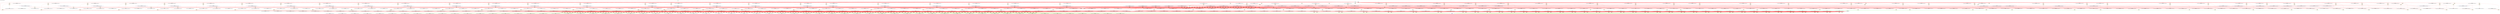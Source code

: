 digraph v3graph {
	graph	[label="obj_dir/Vtop_075_orderg_order.dot",
		 labelloc=t, labeljust=l,
		 //size="7.5,10",
		 rankdir=TB];
	n0x556dc10c2620_0	[fontsize=8 label="0x556dc12bd6c0 POST\n TOP->top__DOT__gen1__BRA__3__KET____DOT__gen2__BRA__15__KET____DOT__example__DOT__flops r1 f276", color=CadetBlue];
	n0x556dc10c2620_1	[fontsize=8 label="0x556dc12b62e0 POST\n TOP->top__DOT__gen1__BRA__3__KET____DOT__gen2__BRA__14__KET____DOT__example__DOT__flops r1 f276", color=CadetBlue];
	n0x556dc10c2620_2	[fontsize=8 label="0x556dc12aef00 POST\n TOP->top__DOT__gen1__BRA__3__KET____DOT__gen2__BRA__13__KET____DOT__example__DOT__flops r1 f276", color=CadetBlue];
	n0x556dc10c2620_3	[fontsize=8 label="0x556dc12a7b20 POST\n TOP->top__DOT__gen1__BRA__3__KET____DOT__gen2__BRA__12__KET____DOT__example__DOT__flops r1 f276", color=CadetBlue];
	n0x556dc10c2620_4	[fontsize=8 label="0x556dc12a0740 POST\n TOP->top__DOT__gen1__BRA__3__KET____DOT__gen2__BRA__11__KET____DOT__example__DOT__flops r1 f276", color=CadetBlue];
	n0x556dc10c2620_5	[fontsize=8 label="0x556dc1299360 POST\n TOP->top__DOT__gen1__BRA__3__KET____DOT__gen2__BRA__10__KET____DOT__example__DOT__flops r1 f276", color=CadetBlue];
	n0x556dc10c2620_6	[fontsize=8 label="0x556dc1291f80 POST\n TOP->top__DOT__gen1__BRA__3__KET____DOT__gen2__BRA__9__KET____DOT__example__DOT__flops r1 f276", color=CadetBlue];
	n0x556dc10c2620_7	[fontsize=8 label="0x556dc128abc0 POST\n TOP->top__DOT__gen1__BRA__3__KET____DOT__gen2__BRA__8__KET____DOT__example__DOT__flops r1 f276", color=CadetBlue];
	n0x556dc10c2620_8	[fontsize=8 label="0x556dc1283800 POST\n TOP->top__DOT__gen1__BRA__3__KET____DOT__gen2__BRA__7__KET____DOT__example__DOT__flops r1 f276", color=CadetBlue];
	n0x556dc10c2620_9	[fontsize=8 label="0x556dc127c440 POST\n TOP->top__DOT__gen1__BRA__3__KET____DOT__gen2__BRA__6__KET____DOT__example__DOT__flops r1 f276", color=CadetBlue];
	n0x556dc10c2620_10	[fontsize=8 label="0x556dc1275080 POST\n TOP->top__DOT__gen1__BRA__3__KET____DOT__gen2__BRA__5__KET____DOT__example__DOT__flops r1 f276", color=CadetBlue];
	n0x556dc10c2620_11	[fontsize=8 label="0x556dc126dcc0 POST\n TOP->top__DOT__gen1__BRA__3__KET____DOT__gen2__BRA__4__KET____DOT__example__DOT__flops r1 f276", color=CadetBlue];
	n0x556dc10c2620_12	[fontsize=8 label="0x556dc1266900 POST\n TOP->top__DOT__gen1__BRA__3__KET____DOT__gen2__BRA__3__KET____DOT__example__DOT__flops r1 f276", color=CadetBlue];
	n0x556dc10c2620_13	[fontsize=8 label="0x556dc125f540 POST\n TOP->top__DOT__gen1__BRA__3__KET____DOT__gen2__BRA__2__KET____DOT__example__DOT__flops r1 f276", color=CadetBlue];
	n0x556dc10c2620_14	[fontsize=8 label="0x556dc1258180 POST\n TOP->top__DOT__gen1__BRA__3__KET____DOT__gen2__BRA__1__KET____DOT__example__DOT__flops r1 f276", color=CadetBlue];
	n0x556dc10c2620_15	[fontsize=8 label="0x556dc1251060 POST\n TOP->top__DOT__gen1__BRA__3__KET____DOT__gen2__BRA__0__KET____DOT__example__DOT__flops r1 f276", color=CadetBlue];
	n0x556dc10c2620_16	[fontsize=8 label="0x556dc124a4e0 POST\n TOP->top__DOT__gen1__BRA__2__KET____DOT__gen2__BRA__15__KET____DOT__example__DOT__flops r1 f276", color=CadetBlue];
	n0x556dc10c2620_17	[fontsize=8 label="0x556dc1243a50 POST\n TOP->top__DOT__gen1__BRA__2__KET____DOT__gen2__BRA__14__KET____DOT__example__DOT__flops r1 f276", color=CadetBlue];
	n0x556dc10c2620_18	[fontsize=8 label="0x556dc123d010 POST\n TOP->top__DOT__gen1__BRA__2__KET____DOT__gen2__BRA__13__KET____DOT__example__DOT__flops r1 f276", color=CadetBlue];
	n0x556dc10c2620_19	[fontsize=8 label="0x556dc12365d0 POST\n TOP->top__DOT__gen1__BRA__2__KET____DOT__gen2__BRA__12__KET____DOT__example__DOT__flops r1 f276", color=CadetBlue];
	n0x556dc10c2620_20	[fontsize=8 label="0x556dc122fb90 POST\n TOP->top__DOT__gen1__BRA__2__KET____DOT__gen2__BRA__11__KET____DOT__example__DOT__flops r1 f276", color=CadetBlue];
	n0x556dc10c2620_21	[fontsize=8 label="0x556dc1229150 POST\n TOP->top__DOT__gen1__BRA__2__KET____DOT__gen2__BRA__10__KET____DOT__example__DOT__flops r1 f276", color=CadetBlue];
	n0x556dc10c2620_22	[fontsize=8 label="0x556dc1222710 POST\n TOP->top__DOT__gen1__BRA__2__KET____DOT__gen2__BRA__9__KET____DOT__example__DOT__flops r1 f276", color=CadetBlue];
	n0x556dc10c2620_23	[fontsize=8 label="0x556dc121bcd0 POST\n TOP->top__DOT__gen1__BRA__2__KET____DOT__gen2__BRA__8__KET____DOT__example__DOT__flops r1 f276", color=CadetBlue];
	n0x556dc10c2620_24	[fontsize=8 label="0x556dc1215290 POST\n TOP->top__DOT__gen1__BRA__2__KET____DOT__gen2__BRA__7__KET____DOT__example__DOT__flops r1 f276", color=CadetBlue];
	n0x556dc10c2620_25	[fontsize=8 label="0x556dc120e850 POST\n TOP->top__DOT__gen1__BRA__2__KET____DOT__gen2__BRA__6__KET____DOT__example__DOT__flops r1 f276", color=CadetBlue];
	n0x556dc10c2620_26	[fontsize=8 label="0x556dc1207e10 POST\n TOP->top__DOT__gen1__BRA__2__KET____DOT__gen2__BRA__5__KET____DOT__example__DOT__flops r1 f276", color=CadetBlue];
	n0x556dc10c2620_27	[fontsize=8 label="0x556dc12013d0 POST\n TOP->top__DOT__gen1__BRA__2__KET____DOT__gen2__BRA__4__KET____DOT__example__DOT__flops r1 f276", color=CadetBlue];
	n0x556dc10c2620_28	[fontsize=8 label="0x556dc11fa990 POST\n TOP->top__DOT__gen1__BRA__2__KET____DOT__gen2__BRA__3__KET____DOT__example__DOT__flops r1 f276", color=CadetBlue];
	n0x556dc10c2620_29	[fontsize=8 label="0x556dc11f3f50 POST\n TOP->top__DOT__gen1__BRA__2__KET____DOT__gen2__BRA__2__KET____DOT__example__DOT__flops r1 f276", color=CadetBlue];
	n0x556dc10c2620_30	[fontsize=8 label="0x556dc11ed510 POST\n TOP->top__DOT__gen1__BRA__2__KET____DOT__gen2__BRA__1__KET____DOT__example__DOT__flops r1 f276", color=CadetBlue];
	n0x556dc10c2620_31	[fontsize=8 label="0x556dc11e6ad0 POST\n TOP->top__DOT__gen1__BRA__2__KET____DOT__gen2__BRA__0__KET____DOT__example__DOT__flops r1 f276", color=CadetBlue];
	n0x556dc10c2620_32	[fontsize=8 label="0x556dc11e0090 POST\n TOP->top__DOT__gen1__BRA__1__KET____DOT__gen2__BRA__15__KET____DOT__example__DOT__flops r1 f276", color=CadetBlue];
	n0x556dc10c2620_33	[fontsize=8 label="0x556dc11d9650 POST\n TOP->top__DOT__gen1__BRA__1__KET____DOT__gen2__BRA__14__KET____DOT__example__DOT__flops r1 f276", color=CadetBlue];
	n0x556dc10c2620_34	[fontsize=8 label="0x556dc11d2c10 POST\n TOP->top__DOT__gen1__BRA__1__KET____DOT__gen2__BRA__13__KET____DOT__example__DOT__flops r1 f276", color=CadetBlue];
	n0x556dc10c2620_35	[fontsize=8 label="0x556dc11cc1d0 POST\n TOP->top__DOT__gen1__BRA__1__KET____DOT__gen2__BRA__12__KET____DOT__example__DOT__flops r1 f276", color=CadetBlue];
	n0x556dc10c2620_36	[fontsize=8 label="0x556dc11c5790 POST\n TOP->top__DOT__gen1__BRA__1__KET____DOT__gen2__BRA__11__KET____DOT__example__DOT__flops r1 f276", color=CadetBlue];
	n0x556dc10c2620_37	[fontsize=8 label="0x556dc11bed50 POST\n TOP->top__DOT__gen1__BRA__1__KET____DOT__gen2__BRA__10__KET____DOT__example__DOT__flops r1 f276", color=CadetBlue];
	n0x556dc10c2620_38	[fontsize=8 label="0x556dc11b8310 POST\n TOP->top__DOT__gen1__BRA__1__KET____DOT__gen2__BRA__9__KET____DOT__example__DOT__flops r1 f276", color=CadetBlue];
	n0x556dc10c2620_39	[fontsize=8 label="0x556dc1178590 POST\n TOP->top__DOT__gen1__BRA__1__KET____DOT__gen2__BRA__8__KET____DOT__example__DOT__flops r1 f276", color=CadetBlue];
	n0x556dc10c2620_40	[fontsize=8 label="0x556dc1171b50 POST\n TOP->top__DOT__gen1__BRA__1__KET____DOT__gen2__BRA__7__KET____DOT__example__DOT__flops r1 f276", color=CadetBlue];
	n0x556dc10c2620_41	[fontsize=8 label="0x556dc116b110 POST\n TOP->top__DOT__gen1__BRA__1__KET____DOT__gen2__BRA__6__KET____DOT__example__DOT__flops r1 f276", color=CadetBlue];
	n0x556dc10c2620_42	[fontsize=8 label="0x556dc11646d0 POST\n TOP->top__DOT__gen1__BRA__1__KET____DOT__gen2__BRA__5__KET____DOT__example__DOT__flops r1 f276", color=CadetBlue];
	n0x556dc10c2620_43	[fontsize=8 label="0x556dc115dc90 POST\n TOP->top__DOT__gen1__BRA__1__KET____DOT__gen2__BRA__4__KET____DOT__example__DOT__flops r1 f276", color=CadetBlue];
	n0x556dc10c2620_44	[fontsize=8 label="0x556dc1188390 POST\n TOP->top__DOT__gen1__BRA__1__KET____DOT__gen2__BRA__3__KET____DOT__example__DOT__flops r1 f276", color=CadetBlue];
	n0x556dc10c2620_45	[fontsize=8 label="0x556dc1181950 POST\n TOP->top__DOT__gen1__BRA__1__KET____DOT__gen2__BRA__2__KET____DOT__example__DOT__flops r1 f276", color=CadetBlue];
	n0x556dc10c2620_46	[fontsize=8 label="0x556dc10e0250 POST\n TOP->top__DOT__gen1__BRA__1__KET____DOT__gen2__BRA__1__KET____DOT__example__DOT__flops r1 f276", color=CadetBlue];
	n0x556dc10c2620_47	[fontsize=8 label="0x556dc10ecfe0 POST\n TOP->top__DOT__gen1__BRA__1__KET____DOT__gen2__BRA__0__KET____DOT__example__DOT__flops r1 f276", color=CadetBlue];
	n0x556dc10c2620_48	[fontsize=8 label="0x556dc11010b0 POST\n TOP->top__DOT__gen1__BRA__0__KET____DOT__gen2__BRA__15__KET____DOT__example__DOT__flops r1 f276", color=CadetBlue];
	n0x556dc10c2620_49	[fontsize=8 label="0x556dc11946d0 POST\n TOP->top__DOT__gen1__BRA__0__KET____DOT__gen2__BRA__14__KET____DOT__example__DOT__flops r1 f276", color=CadetBlue];
	n0x556dc10c2620_50	[fontsize=8 label="0x556dc1113df0 POST\n TOP->top__DOT__gen1__BRA__0__KET____DOT__gen2__BRA__13__KET____DOT__example__DOT__flops r1 f276", color=CadetBlue];
	n0x556dc10c2620_51	[fontsize=8 label="0x556dc109d580 POST\n TOP->top__DOT__gen1__BRA__0__KET____DOT__gen2__BRA__12__KET____DOT__example__DOT__flops r1 f276", color=CadetBlue];
	n0x556dc10c2620_52	[fontsize=8 label="0x556dc1142ea0 POST\n TOP->top__DOT__gen1__BRA__0__KET____DOT__gen2__BRA__11__KET____DOT__example__DOT__flops r1 f276", color=CadetBlue];
	n0x556dc10c2620_53	[fontsize=8 label="0x556dc118e690 POST\n TOP->top__DOT__gen1__BRA__0__KET____DOT__gen2__BRA__10__KET____DOT__example__DOT__flops r1 f276", color=CadetBlue];
	n0x556dc10c2620_54	[fontsize=8 label="0x556dc10bd300 POST\n TOP->top__DOT__gen1__BRA__0__KET____DOT__gen2__BRA__9__KET____DOT__example__DOT__flops r1 f276", color=CadetBlue];
	n0x556dc10c2620_55	[fontsize=8 label="0x556dc10f89e0 POST\n TOP->top__DOT__gen1__BRA__0__KET____DOT__gen2__BRA__8__KET____DOT__example__DOT__flops r1 f276", color=CadetBlue];
	n0x556dc10c2620_56	[fontsize=8 label="0x556dc117c6c0 POST\n TOP->top__DOT__gen1__BRA__0__KET____DOT__gen2__BRA__7__KET____DOT__example__DOT__flops r1 f276", color=CadetBlue];
	n0x556dc10c2620_57	[fontsize=8 label="0x556dc1128540 POST\n TOP->top__DOT__gen1__BRA__0__KET____DOT__gen2__BRA__6__KET____DOT__example__DOT__flops r1 f276", color=CadetBlue];
	n0x556dc10c2620_58	[fontsize=8 label="0x556dc10d48c0 POST\n TOP->top__DOT__gen1__BRA__0__KET____DOT__gen2__BRA__5__KET____DOT__example__DOT__flops r1 f276", color=CadetBlue];
	n0x556dc10c2620_59	[fontsize=8 label="0x556dc1140680 POST\n TOP->top__DOT__gen1__BRA__0__KET____DOT__gen2__BRA__4__KET____DOT__example__DOT__flops r1 f276", color=CadetBlue];
	n0x556dc10c2620_60	[fontsize=8 label="0x556dc10cc9d0 POST\n TOP->top__DOT__gen1__BRA__0__KET____DOT__gen2__BRA__3__KET____DOT__example__DOT__flops r1 f276", color=CadetBlue];
	n0x556dc10c2620_61	[fontsize=8 label="0x556dc11235d0 POST\n TOP->top__DOT__gen1__BRA__0__KET____DOT__gen2__BRA__2__KET____DOT__example__DOT__flops r1 f276", color=CadetBlue];
	n0x556dc10c2620_62	[fontsize=8 label="0x556dc1144980 POST\n TOP->top__DOT__gen1__BRA__0__KET____DOT__gen2__BRA__1__KET____DOT__example__DOT__flops r1 f276", color=CadetBlue];
	n0x556dc10c2620_63	[fontsize=8 label="0x556dc10bd990 POST\n TOP->top__DOT__gen1__BRA__0__KET____DOT__gen2__BRA__0__KET____DOT__example__DOT__flops r1 f276", color=CadetBlue];
	n0x556dc10c2620_64	[fontsize=8 label="0x556dc12bd6c0 PRE\n TOP->top__DOT__gen1__BRA__3__KET____DOT__gen2__BRA__15__KET____DOT__example__DOT__flops r1 f703", color=lightblue];
	n0x556dc10c2620_65	[fontsize=8 label="0x556dc12b62e0 PRE\n TOP->top__DOT__gen1__BRA__3__KET____DOT__gen2__BRA__14__KET____DOT__example__DOT__flops r1 f703", color=lightblue];
	n0x556dc10c2620_66	[fontsize=8 label="0x556dc12aef00 PRE\n TOP->top__DOT__gen1__BRA__3__KET____DOT__gen2__BRA__13__KET____DOT__example__DOT__flops r1 f703", color=lightblue];
	n0x556dc10c2620_67	[fontsize=8 label="0x556dc12a7b20 PRE\n TOP->top__DOT__gen1__BRA__3__KET____DOT__gen2__BRA__12__KET____DOT__example__DOT__flops r1 f703", color=lightblue];
	n0x556dc10c2620_68	[fontsize=8 label="0x556dc12a0740 PRE\n TOP->top__DOT__gen1__BRA__3__KET____DOT__gen2__BRA__11__KET____DOT__example__DOT__flops r1 f703", color=lightblue];
	n0x556dc10c2620_69	[fontsize=8 label="0x556dc1299360 PRE\n TOP->top__DOT__gen1__BRA__3__KET____DOT__gen2__BRA__10__KET____DOT__example__DOT__flops r1 f703", color=lightblue];
	n0x556dc10c2620_70	[fontsize=8 label="0x556dc1291f80 PRE\n TOP->top__DOT__gen1__BRA__3__KET____DOT__gen2__BRA__9__KET____DOT__example__DOT__flops r1 f703", color=lightblue];
	n0x556dc10c2620_71	[fontsize=8 label="0x556dc128abc0 PRE\n TOP->top__DOT__gen1__BRA__3__KET____DOT__gen2__BRA__8__KET____DOT__example__DOT__flops r1 f703", color=lightblue];
	n0x556dc10c2620_72	[fontsize=8 label="0x556dc1283800 PRE\n TOP->top__DOT__gen1__BRA__3__KET____DOT__gen2__BRA__7__KET____DOT__example__DOT__flops r1 f703", color=lightblue];
	n0x556dc10c2620_73	[fontsize=8 label="0x556dc127c440 PRE\n TOP->top__DOT__gen1__BRA__3__KET____DOT__gen2__BRA__6__KET____DOT__example__DOT__flops r1 f703", color=lightblue];
	n0x556dc10c2620_74	[fontsize=8 label="0x556dc1275080 PRE\n TOP->top__DOT__gen1__BRA__3__KET____DOT__gen2__BRA__5__KET____DOT__example__DOT__flops r1 f703", color=lightblue];
	n0x556dc10c2620_75	[fontsize=8 label="0x556dc126dcc0 PRE\n TOP->top__DOT__gen1__BRA__3__KET____DOT__gen2__BRA__4__KET____DOT__example__DOT__flops r1 f703", color=lightblue];
	n0x556dc10c2620_76	[fontsize=8 label="0x556dc1266900 PRE\n TOP->top__DOT__gen1__BRA__3__KET____DOT__gen2__BRA__3__KET____DOT__example__DOT__flops r1 f703", color=lightblue];
	n0x556dc10c2620_77	[fontsize=8 label="0x556dc125f540 PRE\n TOP->top__DOT__gen1__BRA__3__KET____DOT__gen2__BRA__2__KET____DOT__example__DOT__flops r1 f703", color=lightblue];
	n0x556dc10c2620_78	[fontsize=8 label="0x556dc1258180 PRE\n TOP->top__DOT__gen1__BRA__3__KET____DOT__gen2__BRA__1__KET____DOT__example__DOT__flops r1 f703", color=lightblue];
	n0x556dc10c2620_79	[fontsize=8 label="0x556dc1251060 PRE\n TOP->top__DOT__gen1__BRA__3__KET____DOT__gen2__BRA__0__KET____DOT__example__DOT__flops r1 f703", color=lightblue];
	n0x556dc10c2620_80	[fontsize=8 label="0x556dc124a4e0 PRE\n TOP->top__DOT__gen1__BRA__2__KET____DOT__gen2__BRA__15__KET____DOT__example__DOT__flops r1 f703", color=lightblue];
	n0x556dc10c2620_81	[fontsize=8 label="0x556dc1243a50 PRE\n TOP->top__DOT__gen1__BRA__2__KET____DOT__gen2__BRA__14__KET____DOT__example__DOT__flops r1 f703", color=lightblue];
	n0x556dc10c2620_82	[fontsize=8 label="0x556dc123d010 PRE\n TOP->top__DOT__gen1__BRA__2__KET____DOT__gen2__BRA__13__KET____DOT__example__DOT__flops r1 f703", color=lightblue];
	n0x556dc10c2620_83	[fontsize=8 label="0x556dc12365d0 PRE\n TOP->top__DOT__gen1__BRA__2__KET____DOT__gen2__BRA__12__KET____DOT__example__DOT__flops r1 f703", color=lightblue];
	n0x556dc10c2620_84	[fontsize=8 label="0x556dc122fb90 PRE\n TOP->top__DOT__gen1__BRA__2__KET____DOT__gen2__BRA__11__KET____DOT__example__DOT__flops r1 f703", color=lightblue];
	n0x556dc10c2620_85	[fontsize=8 label="0x556dc1229150 PRE\n TOP->top__DOT__gen1__BRA__2__KET____DOT__gen2__BRA__10__KET____DOT__example__DOT__flops r1 f703", color=lightblue];
	n0x556dc10c2620_86	[fontsize=8 label="0x556dc1222710 PRE\n TOP->top__DOT__gen1__BRA__2__KET____DOT__gen2__BRA__9__KET____DOT__example__DOT__flops r1 f703", color=lightblue];
	n0x556dc10c2620_87	[fontsize=8 label="0x556dc121bcd0 PRE\n TOP->top__DOT__gen1__BRA__2__KET____DOT__gen2__BRA__8__KET____DOT__example__DOT__flops r1 f703", color=lightblue];
	n0x556dc10c2620_88	[fontsize=8 label="0x556dc1215290 PRE\n TOP->top__DOT__gen1__BRA__2__KET____DOT__gen2__BRA__7__KET____DOT__example__DOT__flops r1 f703", color=lightblue];
	n0x556dc10c2620_89	[fontsize=8 label="0x556dc120e850 PRE\n TOP->top__DOT__gen1__BRA__2__KET____DOT__gen2__BRA__6__KET____DOT__example__DOT__flops r1 f703", color=lightblue];
	n0x556dc10c2620_90	[fontsize=8 label="0x556dc1207e10 PRE\n TOP->top__DOT__gen1__BRA__2__KET____DOT__gen2__BRA__5__KET____DOT__example__DOT__flops r1 f703", color=lightblue];
	n0x556dc10c2620_91	[fontsize=8 label="0x556dc12013d0 PRE\n TOP->top__DOT__gen1__BRA__2__KET____DOT__gen2__BRA__4__KET____DOT__example__DOT__flops r1 f703", color=lightblue];
	n0x556dc10c2620_92	[fontsize=8 label="0x556dc11fa990 PRE\n TOP->top__DOT__gen1__BRA__2__KET____DOT__gen2__BRA__3__KET____DOT__example__DOT__flops r1 f703", color=lightblue];
	n0x556dc10c2620_93	[fontsize=8 label="0x556dc11f3f50 PRE\n TOP->top__DOT__gen1__BRA__2__KET____DOT__gen2__BRA__2__KET____DOT__example__DOT__flops r1 f703", color=lightblue];
	n0x556dc10c2620_94	[fontsize=8 label="0x556dc11ed510 PRE\n TOP->top__DOT__gen1__BRA__2__KET____DOT__gen2__BRA__1__KET____DOT__example__DOT__flops r1 f703", color=lightblue];
	n0x556dc10c2620_95	[fontsize=8 label="0x556dc11e6ad0 PRE\n TOP->top__DOT__gen1__BRA__2__KET____DOT__gen2__BRA__0__KET____DOT__example__DOT__flops r1 f703", color=lightblue];
	n0x556dc10c2620_96	[fontsize=8 label="0x556dc11e0090 PRE\n TOP->top__DOT__gen1__BRA__1__KET____DOT__gen2__BRA__15__KET____DOT__example__DOT__flops r1 f703", color=lightblue];
	n0x556dc10c2620_97	[fontsize=8 label="0x556dc11d9650 PRE\n TOP->top__DOT__gen1__BRA__1__KET____DOT__gen2__BRA__14__KET____DOT__example__DOT__flops r1 f703", color=lightblue];
	n0x556dc10c2620_98	[fontsize=8 label="0x556dc11d2c10 PRE\n TOP->top__DOT__gen1__BRA__1__KET____DOT__gen2__BRA__13__KET____DOT__example__DOT__flops r1 f703", color=lightblue];
	n0x556dc10c2620_99	[fontsize=8 label="0x556dc11cc1d0 PRE\n TOP->top__DOT__gen1__BRA__1__KET____DOT__gen2__BRA__12__KET____DOT__example__DOT__flops r1 f703", color=lightblue];
	n0x556dc10c2620_100	[fontsize=8 label="0x556dc11c5790 PRE\n TOP->top__DOT__gen1__BRA__1__KET____DOT__gen2__BRA__11__KET____DOT__example__DOT__flops r1 f703", color=lightblue];
	n0x556dc10c2620_101	[fontsize=8 label="0x556dc11bed50 PRE\n TOP->top__DOT__gen1__BRA__1__KET____DOT__gen2__BRA__10__KET____DOT__example__DOT__flops r1 f703", color=lightblue];
	n0x556dc10c2620_102	[fontsize=8 label="0x556dc11b8310 PRE\n TOP->top__DOT__gen1__BRA__1__KET____DOT__gen2__BRA__9__KET____DOT__example__DOT__flops r1 f703", color=lightblue];
	n0x556dc10c2620_103	[fontsize=8 label="0x556dc1178590 PRE\n TOP->top__DOT__gen1__BRA__1__KET____DOT__gen2__BRA__8__KET____DOT__example__DOT__flops r1 f703", color=lightblue];
	n0x556dc10c2620_104	[fontsize=8 label="0x556dc1171b50 PRE\n TOP->top__DOT__gen1__BRA__1__KET____DOT__gen2__BRA__7__KET____DOT__example__DOT__flops r1 f703", color=lightblue];
	n0x556dc10c2620_105	[fontsize=8 label="0x556dc116b110 PRE\n TOP->top__DOT__gen1__BRA__1__KET____DOT__gen2__BRA__6__KET____DOT__example__DOT__flops r1 f703", color=lightblue];
	n0x556dc10c2620_106	[fontsize=8 label="0x556dc11646d0 PRE\n TOP->top__DOT__gen1__BRA__1__KET____DOT__gen2__BRA__5__KET____DOT__example__DOT__flops r1 f703", color=lightblue];
	n0x556dc10c2620_107	[fontsize=8 label="0x556dc115dc90 PRE\n TOP->top__DOT__gen1__BRA__1__KET____DOT__gen2__BRA__4__KET____DOT__example__DOT__flops r1 f703", color=lightblue];
	n0x556dc10c2620_108	[fontsize=8 label="0x556dc1188390 PRE\n TOP->top__DOT__gen1__BRA__1__KET____DOT__gen2__BRA__3__KET____DOT__example__DOT__flops r1 f703", color=lightblue];
	n0x556dc10c2620_109	[fontsize=8 label="0x556dc1181950 PRE\n TOP->top__DOT__gen1__BRA__1__KET____DOT__gen2__BRA__2__KET____DOT__example__DOT__flops r1 f703", color=lightblue];
	n0x556dc10c2620_110	[fontsize=8 label="0x556dc10e0250 PRE\n TOP->top__DOT__gen1__BRA__1__KET____DOT__gen2__BRA__1__KET____DOT__example__DOT__flops r1 f703", color=lightblue];
	n0x556dc10c2620_111	[fontsize=8 label="0x556dc10ecfe0 PRE\n TOP->top__DOT__gen1__BRA__1__KET____DOT__gen2__BRA__0__KET____DOT__example__DOT__flops r1 f703", color=lightblue];
	n0x556dc10c2620_112	[fontsize=8 label="0x556dc11010b0 PRE\n TOP->top__DOT__gen1__BRA__0__KET____DOT__gen2__BRA__15__KET____DOT__example__DOT__flops r1 f703", color=lightblue];
	n0x556dc10c2620_113	[fontsize=8 label="0x556dc11946d0 PRE\n TOP->top__DOT__gen1__BRA__0__KET____DOT__gen2__BRA__14__KET____DOT__example__DOT__flops r1 f703", color=lightblue];
	n0x556dc10c2620_114	[fontsize=8 label="0x556dc1113df0 PRE\n TOP->top__DOT__gen1__BRA__0__KET____DOT__gen2__BRA__13__KET____DOT__example__DOT__flops r1 f703", color=lightblue];
	n0x556dc10c2620_115	[fontsize=8 label="0x556dc109d580 PRE\n TOP->top__DOT__gen1__BRA__0__KET____DOT__gen2__BRA__12__KET____DOT__example__DOT__flops r1 f703", color=lightblue];
	n0x556dc10c2620_116	[fontsize=8 label="0x556dc1142ea0 PRE\n TOP->top__DOT__gen1__BRA__0__KET____DOT__gen2__BRA__11__KET____DOT__example__DOT__flops r1 f703", color=lightblue];
	n0x556dc10c2620_117	[fontsize=8 label="0x556dc118e690 PRE\n TOP->top__DOT__gen1__BRA__0__KET____DOT__gen2__BRA__10__KET____DOT__example__DOT__flops r1 f703", color=lightblue];
	n0x556dc10c2620_118	[fontsize=8 label="0x556dc10bd300 PRE\n TOP->top__DOT__gen1__BRA__0__KET____DOT__gen2__BRA__9__KET____DOT__example__DOT__flops r1 f703", color=lightblue];
	n0x556dc10c2620_119	[fontsize=8 label="0x556dc10f89e0 PRE\n TOP->top__DOT__gen1__BRA__0__KET____DOT__gen2__BRA__8__KET____DOT__example__DOT__flops r1 f703", color=lightblue];
	n0x556dc10c2620_120	[fontsize=8 label="0x556dc117c6c0 PRE\n TOP->top__DOT__gen1__BRA__0__KET____DOT__gen2__BRA__7__KET____DOT__example__DOT__flops r1 f703", color=lightblue];
	n0x556dc10c2620_121	[fontsize=8 label="0x556dc1128540 PRE\n TOP->top__DOT__gen1__BRA__0__KET____DOT__gen2__BRA__6__KET____DOT__example__DOT__flops r1 f703", color=lightblue];
	n0x556dc10c2620_122	[fontsize=8 label="0x556dc10d48c0 PRE\n TOP->top__DOT__gen1__BRA__0__KET____DOT__gen2__BRA__5__KET____DOT__example__DOT__flops r1 f703", color=lightblue];
	n0x556dc10c2620_123	[fontsize=8 label="0x556dc1140680 PRE\n TOP->top__DOT__gen1__BRA__0__KET____DOT__gen2__BRA__4__KET____DOT__example__DOT__flops r1 f703", color=lightblue];
	n0x556dc10c2620_124	[fontsize=8 label="0x556dc10cc9d0 PRE\n TOP->top__DOT__gen1__BRA__0__KET____DOT__gen2__BRA__3__KET____DOT__example__DOT__flops r1 f703", color=lightblue];
	n0x556dc10c2620_125	[fontsize=8 label="0x556dc11235d0 PRE\n TOP->top__DOT__gen1__BRA__0__KET____DOT__gen2__BRA__2__KET____DOT__example__DOT__flops r1 f703", color=lightblue];
	n0x556dc10c2620_126	[fontsize=8 label="0x556dc1144980 PRE\n TOP->top__DOT__gen1__BRA__0__KET____DOT__gen2__BRA__1__KET____DOT__example__DOT__flops r1 f703", color=lightblue];
	n0x556dc10c2620_127	[fontsize=8 label="0x556dc10bd990 PRE\n TOP->top__DOT__gen1__BRA__0__KET____DOT__gen2__BRA__0__KET____DOT__example__DOT__flops r1 f703", color=lightblue];
	n0x556dc10c2620_128	[fontsize=8 label="0x556dc10b3790 POST\n TOP->top__DOT__sum_out r1 f16640", color=CadetBlue];
	n129	[fontsize=8 label="*INPUTS* r1 f91269", color=green];
	n0x556dc10c2620_130	[fontsize=8 label="0x556dc1098ca0\n TOP->i_reset_n r2 f1", color=skyblue];
	n0x556dc10c2620_131	[fontsize=8 label="0x556dc10a6670\n TOP->i_col_val r2 f769", color=skyblue];
	n0x556dc10c2620_132	[fontsize=8 label="0x556dc10ad390\n TOP->i_row_val r2 f769", color=skyblue];
	n0x556dc10c2620_133	[fontsize=8 label="0x556dc1099010\n TOP->i_clk r2 f89730", color=skyblue];
	n0x556dc10c2620_134	[fontsize=8 label="0x556dc10c6820\n ACTIVE r3 f980", color=yellow];
	n0x556dc10c2620_135	[fontsize=8 label="0x556dc1163f30\n ACTIVE r3 f980", color=yellow];
	n0x556dc10c2620_136	[fontsize=8 label="0x556dc155aee0\n ACTIVE r3 f980", color=yellow];
	n0x556dc10c2620_137	[fontsize=8 label="0x556dc10d9270\n ACTIVE r3 f980", color=yellow];
	n0x556dc10c2620_138	[fontsize=8 label="0x556dc146b080\n ACTIVE r3 f980", color=yellow];
	n0x556dc10c2620_139	[fontsize=8 label="0x556dc111abc0\n ACTIVE r3 f980", color=yellow];
	n0x556dc10c2620_140	[fontsize=8 label="0x556dc1454c50\n ACTIVE r3 f980", color=yellow];
	n0x556dc10c2620_141	[fontsize=8 label="0x556dc140e4f0\n ACTIVE r3 f980", color=yellow];
	n0x556dc10c2620_142	[fontsize=8 label="0x556dc1559fe0\n ACTIVE r3 f980", color=yellow];
	n0x556dc10c2620_143	[fontsize=8 label="0x556dc13e4d10\n ACTIVE r3 f980", color=yellow];
	n0x556dc10c2620_144	[fontsize=8 label="0x556dc14791a0\n ACTIVE r3 f980", color=yellow];
	n0x556dc10c2620_145	[fontsize=8 label="0x556dc12a1710\n ACTIVE r3 f980", color=yellow];
	n0x556dc10c2620_146	[fontsize=8 label="0x556dc12161a0\n ACTIVE r3 f980", color=yellow];
	n0x556dc10c2620_147	[fontsize=8 label="0x556dc11a85f0\n ACTIVE r3 f980", color=yellow];
	n0x556dc10c2620_148	[fontsize=8 label="0x556dc132d2b0\n ACTIVE r3 f980", color=yellow];
	n0x556dc10c2620_149	[fontsize=8 label="0x556dc1445b40\n ACTIVE r3 f980", color=yellow];
	n0x556dc10c2620_150	[fontsize=8 label="0x556dc11815f0\n ACTIVE r3 f980", color=yellow];
	n0x556dc10c2620_151	[fontsize=8 label="0x556dc11426a0\n ACTIVE r3 f980", color=yellow];
	n0x556dc10c2620_152	[fontsize=8 label="0x556dc1181390\n ACTIVE r3 f980", color=yellow];
	n0x556dc10c2620_153	[fontsize=8 label="0x556dc115d3d0\n ACTIVE r3 f980", color=yellow];
	n0x556dc10c2620_154	[fontsize=8 label="0x556dc1128d10\n ACTIVE r3 f980", color=yellow];
	n0x556dc10c2620_155	[fontsize=8 label="0x556dc1188130\n ACTIVE r3 f980", color=yellow];
	n0x556dc10c2620_156	[fontsize=8 label="0x556dc1158c50\n ACTIVE r3 f980", color=yellow];
	n0x556dc10c2620_157	[fontsize=8 label="0x556dc1519760\n ACTIVE r3 f980", color=yellow];
	n0x556dc10c2620_158	[fontsize=8 label="0x556dc11904f0\n ACTIVE r3 f980", color=yellow];
	n0x556dc10c2620_159	[fontsize=8 label="0x556dc11d4a70\n ACTIVE r3 f980", color=yellow];
	n0x556dc10c2620_160	[fontsize=8 label="0x556dc12a2840\n ACTIVE r3 f980", color=yellow];
	n0x556dc10c2620_161	[fontsize=8 label="0x556dc1285900\n ACTIVE r3 f980", color=yellow];
	n0x556dc10c2620_162	[fontsize=8 label="0x556dc14032d0\n ACTIVE r3 f980", color=yellow];
	n0x556dc10c2620_163	[fontsize=8 label="0x556dc11c75f0\n ACTIVE r3 f980", color=yellow];
	n0x556dc10c2620_164	[fontsize=8 label="0x556dc12319f0\n ACTIVE r3 f980", color=yellow];
	n0x556dc10c2620_165	[fontsize=8 label="0x556dc112efc0\n ACTIVE r3 f980", color=yellow];
	n0x556dc10c2620_166	[fontsize=8 label="0x556dc11e8930\n ACTIVE r3 f980", color=yellow];
	n0x556dc10c2620_167	[fontsize=8 label="0x556dc1203230\n ACTIVE r3 f980", color=yellow];
	n0x556dc10c2620_168	[fontsize=8 label="0x556dc12106b0\n ACTIVE r3 f980", color=yellow];
	n0x556dc10c2620_169	[fontsize=8 label="0x556dc1252ec0\n ACTIVE r3 f980", color=yellow];
	n0x556dc10c2620_170	[fontsize=8 label="0x556dc128ccc0\n ACTIVE r3 f980", color=yellow];
	n0x556dc10c2620_171	[fontsize=8 label="0x556dc12b83e0\n ACTIVE r3 f980", color=yellow];
	n0x556dc10c2620_172	[fontsize=8 label="0x556dc1294080\n ACTIVE r3 f980", color=yellow];
	n0x556dc10c2620_173	[fontsize=8 label="0x556dc11ba170\n ACTIVE r3 f980", color=yellow];
	n0x556dc10c2620_174	[fontsize=8 label="0x556dc1277180\n ACTIVE r3 f980", color=yellow];
	n0x556dc10c2620_175	[fontsize=8 label="0x556dc143a880\n ACTIVE r3 f980", color=yellow];
	n0x556dc10c2620_176	[fontsize=8 label="0x556dc1425670\n ACTIVE r3 f980", color=yellow];
	n0x556dc10c2620_177	[fontsize=8 label="0x556dc13debd0\n ACTIVE r3 f980", color=yellow];
	n0x556dc10c2620_178	[fontsize=8 label="0x556dc14aead0\n ACTIVE r3 f980", color=yellow];
	n0x556dc10c2620_179	[fontsize=8 label="0x556dc151f990\n ACTIVE r3 f980", color=yellow];
	n0x556dc10c2620_180	[fontsize=8 label="0x556dc1261640\n ACTIVE r3 f980", color=yellow];
	n0x556dc10c2620_181	[fontsize=8 label="0x556dc1166530\n ACTIVE r3 f980", color=yellow];
	n0x556dc10c2620_182	[fontsize=8 label="0x556dc1238430\n ACTIVE r3 f980", color=yellow];
	n0x556dc10c2620_183	[fontsize=8 label="0x556dc13290e0\n ACTIVE r3 f980", color=yellow];
	n0x556dc10c2620_184	[fontsize=8 label="0x556dc132c0b0\n ACTIVE r3 f980", color=yellow];
	n0x556dc10c2620_185	[fontsize=8 label="0x556dc1329230\n ACTIVE r3 f980", color=yellow];
	n0x556dc10c2620_186	[fontsize=8 label="0x556dc1520820\n ACTIVE r3 f980", color=yellow];
	n0x556dc10c2620_187	[fontsize=8 label="0x556dc10af310\n ACTIVE r3 f980", color=yellow];
	n0x556dc10c2620_188	[fontsize=8 label="0x556dc10b5b20\n ACTIVE r3 f980", color=yellow];
	n0x556dc10c2620_189	[fontsize=8 label="0x556dc1158d70\n ACTIVE r3 f980", color=yellow];
	n0x556dc10c2620_190	[fontsize=8 label="0x556dc13588a0\n ACTIVE r3 f980", color=yellow];
	n0x556dc10c2620_191	[fontsize=8 label="0x556dc115b760\n ACTIVE r3 f980", color=yellow];
	n0x556dc10c2620_192	[fontsize=8 label="0x556dc10a72c0\n ACTIVE r3 f980", color=yellow];
	n0x556dc10c2620_193	[fontsize=8 label="0x556dc10a74c0\n ACTIVE r3 f980", color=yellow];
	n0x556dc10c2620_194	[fontsize=8 label="0x556dc109eab0\n ACTIVE r3 f980", color=yellow];
	n0x556dc10c2620_195	[fontsize=8 label="0x556dc10c0a60\n ACTIVE r3 f980", color=yellow];
	n0x556dc10c2620_196	[fontsize=8 label="0x556dc10a71d0\n ACTIVE r3 f980", color=yellow];
	n0x556dc10c2620_197	[fontsize=8 label="0x556dc10aa9b0\n ACTIVE r3 f980", color=yellow];
	n0x556dc10c2620_198	[fontsize=8 label="0x556dc10c32f0\n ACTIVE r3 f27009", color=yellow];
	n0x556dc10c2620_199	[fontsize=8 label="0x556dc114a120\n ASSIGNPRE r4 f703", color=yellow];
	n0x556dc10c2620_200	[fontsize=8 label="0x556dc10ec840\n ASSIGNPRE r4 f703", color=yellow];
	n0x556dc10c2620_201	[fontsize=8 label="0x556dc14ea020\n ASSIGNPRE r4 f703", color=yellow];
	n0x556dc10c2620_202	[fontsize=8 label="0x556dc1478340\n ASSIGNPRE r4 f703", color=yellow];
	n0x556dc10c2620_203	[fontsize=8 label="0x556dc10b0520\n ASSIGNPRE r4 f703", color=yellow];
	n0x556dc10c2620_204	[fontsize=8 label="0x556dc13ba170\n ASSIGNPRE r4 f703", color=yellow];
	n0x556dc10c2620_205	[fontsize=8 label="0x556dc14e8f70\n ASSIGNPRE r4 f703", color=yellow];
	n0x556dc10c2620_206	[fontsize=8 label="0x556dc13eae60\n ASSIGNPRE r4 f703", color=yellow];
	n0x556dc10c2620_207	[fontsize=8 label="0x556dc10c5e20\n ASSIGNPRE r4 f703", color=yellow];
	n0x556dc10c2620_208	[fontsize=8 label="0x556dc154dcf0\n ASSIGNPRE r4 f703", color=yellow];
	n0x556dc10c2620_209	[fontsize=8 label="0x556dc12602d0\n ASSIGNPRE r4 f703", color=yellow];
	n0x556dc10c2620_210	[fontsize=8 label="0x556dc1251fe0\n ASSIGNPRE r4 f703", color=yellow];
	n0x556dc10c2620_211	[fontsize=8 label="0x556dc132ad40\n ASSIGNPRE r4 f703", color=yellow];
	n0x556dc10c2620_212	[fontsize=8 label="0x556dc13298c0\n ASSIGNPRE r4 f703", color=yellow];
	n0x556dc10c2620_213	[fontsize=8 label="0x556dc132be10\n ASSIGNPRE r4 f703", color=yellow];
	n0x556dc10c2620_214	[fontsize=8 label="0x556dc10d26c0\n ASSIGNPRE r4 f703", color=yellow];
	n0x556dc10c2620_215	[fontsize=8 label="0x556dc1140320\n ASSIGNPRE r4 f703", color=yellow];
	n0x556dc10c2620_216	[fontsize=8 label="0x556dc11513c0\n ASSIGNPRE r4 f703", color=yellow];
	n0x556dc10c2620_217	[fontsize=8 label="0x556dc10dfff0\n ASSIGNPRE r4 f703", color=yellow];
	n0x556dc10c2620_218	[fontsize=8 label="0x556dc115d910\n ASSIGNPRE r4 f703", color=yellow];
	n0x556dc10c2620_219	[fontsize=8 label="0x556dc10eca20\n ASSIGNPRE r4 f703", color=yellow];
	n0x556dc10c2620_220	[fontsize=8 label="0x556dc113ffa0\n ASSIGNPRE r4 f703", color=yellow];
	n0x556dc10c2620_221	[fontsize=8 label="0x556dc10c4190\n ASSIGNPRE r4 f703", color=yellow];
	n0x556dc10c2620_222	[fontsize=8 label="0x556dc125a280\n ASSIGNPRE r4 f703", color=yellow];
	n0x556dc10c2620_223	[fontsize=8 label="0x556dc153c810\n ASSIGNPRE r4 f703", color=yellow];
	n0x556dc10c2620_224	[fontsize=8 label="0x556dc14493d0\n ASSIGNPRE r4 f703", color=yellow];
	n0x556dc10c2620_225	[fontsize=8 label="0x556dc147ab80\n ASSIGNPRE r4 f703", color=yellow];
	n0x556dc10c2620_226	[fontsize=8 label="0x556dc13c3a60\n ASSIGNPRE r4 f703", color=yellow];
	n0x556dc10c2620_227	[fontsize=8 label="0x556dc1473a30\n ASSIGNPRE r4 f703", color=yellow];
	n0x556dc10c2620_228	[fontsize=8 label="0x556dc1115c50\n ASSIGNPRE r4 f703", color=yellow];
	n0x556dc10c2620_229	[fontsize=8 label="0x556dc10e20b0\n ASSIGNPRE r4 f703", color=yellow];
	n0x556dc10c2620_230	[fontsize=8 label="0x556dc117a3f0\n ASSIGNPRE r4 f703", color=yellow];
	n0x556dc10c2620_231	[fontsize=8 label="0x556dc1181830\n ASSIGNPRE r4 f703", color=yellow];
	n0x556dc10c2620_232	[fontsize=8 label="0x556dc1100e70\n ASSIGNPRE r4 f703", color=yellow];
	n0x556dc10c2620_233	[fontsize=8 label="0x556dc109d340\n ASSIGNPRE r4 f703", color=yellow];
	n0x556dc10c2620_234	[fontsize=8 label="0x556dc1157850\n ASSIGNPRE r4 f703", color=yellow];
	n0x556dc10c2620_235	[fontsize=8 label="0x556dc11b2bf0\n ASSIGNPRE r4 f703", color=yellow];
	n0x556dc10c2620_236	[fontsize=8 label="0x556dc10a8b00\n ASSIGNPRE r4 f703", color=yellow];
	n0x556dc10c2620_237	[fontsize=8 label="0x556dc112f240\n ASSIGNPRE r4 f703", color=yellow];
	n0x556dc10c2620_238	[fontsize=8 label="0x556dc14d60f0\n ASSIGNPRE r4 f703", color=yellow];
	n0x556dc10c2620_239	[fontsize=8 label="0x556dc1416ac0\n ASSIGNPRE r4 f703", color=yellow];
	n0x556dc10c2620_240	[fontsize=8 label="0x556dc146b480\n ASSIGNPRE r4 f703", color=yellow];
	n0x556dc10c2620_241	[fontsize=8 label="0x556dc144f040\n ASSIGNPRE r4 f703", color=yellow];
	n0x556dc10c2620_242	[fontsize=8 label="0x556dc1335c30\n ASSIGNPRE r4 f703", color=yellow];
	n0x556dc10c2620_243	[fontsize=8 label="0x556dc1335300\n ASSIGNPRE r4 f703", color=yellow];
	n0x556dc10c2620_244	[fontsize=8 label="0x556dc1131c00\n ASSIGNPRE r4 f703", color=yellow];
	n0x556dc10c2620_245	[fontsize=8 label="0x556dc114f3b0\n ASSIGNPRE r4 f703", color=yellow];
	n0x556dc10c2620_246	[fontsize=8 label="0x556dc13bc280\n ASSIGNPRE r4 f703", color=yellow];
	n0x556dc10c2620_247	[fontsize=8 label="0x556dc10a2ae0\n ASSIGNPRE r4 f703", color=yellow];
	n0x556dc10c2620_248	[fontsize=8 label="0x556dc12bb920\n ASSIGNPRE r4 f703", color=yellow];
	n0x556dc10c2620_249	[fontsize=8 label="0x556dc13df3c0\n ASSIGNPRE r4 f703", color=yellow];
	n0x556dc10c2620_250	[fontsize=8 label="0x556dc10b2140\n ASSIGNPRE r4 f703", color=yellow];
	n0x556dc10c2620_251	[fontsize=8 label="0x556dc10ae0e0\n ASSIGNPRE r4 f703", color=yellow];
	n0x556dc10c2620_252	[fontsize=8 label="0x556dc10a19f0\n ASSIGNPRE r4 f703", color=yellow];
	n0x556dc10c2620_253	[fontsize=8 label="0x556dc11081a0\n ASSIGNPRE r4 f703", color=yellow];
	n0x556dc10c2620_254	[fontsize=8 label="0x556dc115d0c0\n ASSIGNPRE r4 f703", color=yellow];
	n0x556dc10c2620_255	[fontsize=8 label="0x556dc10b1b30\n ASSIGNPRE r4 f703", color=yellow];
	n0x556dc10c2620_256	[fontsize=8 label="0x556dc10b4450\n ASSIGNPRE r4 f703", color=yellow];
	n0x556dc10c2620_257	[fontsize=8 label="0x556dc10a6af0\n ASSIGNPRE r4 f703", color=yellow];
	n0x556dc10c2620_258	[fontsize=8 label="0x556dc10b26c0\n ASSIGNPRE r4 f703", color=yellow];
	n0x556dc10c2620_259	[fontsize=8 label="0x556dc10b0880\n ASSIGNPRE r4 f703", color=yellow];
	n0x556dc10c2620_260	[fontsize=8 label="0x556dc10a3f40\n ASSIGNPRE r4 f703", color=yellow];
	n0x556dc10c2620_261	[fontsize=8 label="0x556dc10a4b00\n ASSIGNPRE r4 f703", color=yellow];
	n0x556dc10c2620_262	[fontsize=8 label="0x556dc10b0940\n ASSIGNPRE r4 f703", color=yellow];
	n0x556dc10c2620_263	[fontsize=8 label="0x556dc1387110 PORD\n TOP->__Vdly__top__DOT__gen1__BRA__0__KET____DOT__gen2__BRA__0__KET____DOT__example__DOT__flops r5 f423", color=NavyBlue];
	n0x556dc10c2620_264	[fontsize=8 label="0x556dc1389f00 PORD\n TOP->__Vdly__top__DOT__gen1__BRA__0__KET____DOT__gen2__BRA__1__KET____DOT__example__DOT__flops r5 f423", color=NavyBlue];
	n0x556dc10c2620_265	[fontsize=8 label="0x556dc115d180 PORD\n TOP->__Vdly__top__DOT__gen1__BRA__0__KET____DOT__gen2__BRA__2__KET____DOT__example__DOT__flops r5 f423", color=NavyBlue];
	n0x556dc10c2620_266	[fontsize=8 label="0x556dc10c6080 PORD\n TOP->__Vdly__top__DOT__gen1__BRA__0__KET____DOT__gen2__BRA__3__KET____DOT__example__DOT__flops r5 f423", color=NavyBlue];
	n0x556dc10c2620_267	[fontsize=8 label="0x556dc12a6480 PORD\n TOP->__Vdly__top__DOT__gen1__BRA__0__KET____DOT__gen2__BRA__4__KET____DOT__example__DOT__flops r5 f423", color=NavyBlue];
	n0x556dc10c2620_268	[fontsize=8 label="0x556dc10aada0 PORD\n TOP->__Vdly__top__DOT__gen1__BRA__0__KET____DOT__gen2__BRA__5__KET____DOT__example__DOT__flops r5 f423", color=NavyBlue];
	n0x556dc10c2620_269	[fontsize=8 label="0x556dc1434920 PORD\n TOP->__Vdly__top__DOT__gen1__BRA__0__KET____DOT__gen2__BRA__6__KET____DOT__example__DOT__flops r5 f423", color=NavyBlue];
	n0x556dc10c2620_270	[fontsize=8 label="0x556dc14267c0 PORD\n TOP->__Vdly__top__DOT__gen1__BRA__0__KET____DOT__gen2__BRA__7__KET____DOT__example__DOT__flops r5 f423", color=NavyBlue];
	n0x556dc10c2620_271	[fontsize=8 label="0x556dc13ca3b0 PORD\n TOP->__Vdly__top__DOT__gen1__BRA__0__KET____DOT__gen2__BRA__8__KET____DOT__example__DOT__flops r5 f423", color=NavyBlue];
	n0x556dc10c2620_272	[fontsize=8 label="0x556dc13d1bc0 PORD\n TOP->__Vdly__top__DOT__gen1__BRA__0__KET____DOT__gen2__BRA__9__KET____DOT__example__DOT__flops r5 f423", color=NavyBlue];
	n0x556dc10c2620_273	[fontsize=8 label="0x556dc13e6dd0 PORD\n TOP->__Vdly__top__DOT__gen1__BRA__0__KET____DOT__gen2__BRA__10__KET____DOT__example__DOT__flops r5 f423", color=NavyBlue];
	n0x556dc10c2620_274	[fontsize=8 label="0x556dc14341c0 PORD\n TOP->__Vdly__top__DOT__gen1__BRA__0__KET____DOT__gen2__BRA__11__KET____DOT__example__DOT__flops r5 f423", color=NavyBlue];
	n0x556dc10c2620_275	[fontsize=8 label="0x556dc1426080 PORD\n TOP->__Vdly__top__DOT__gen1__BRA__0__KET____DOT__gen2__BRA__12__KET____DOT__example__DOT__flops r5 f423", color=NavyBlue];
	n0x556dc10c2620_276	[fontsize=8 label="0x556dc13a77a0 PORD\n TOP->__Vdly__top__DOT__gen1__BRA__0__KET____DOT__gen2__BRA__13__KET____DOT__example__DOT__flops r5 f423", color=NavyBlue];
	n0x556dc10c2620_277	[fontsize=8 label="0x556dc10a33d0 PORD\n TOP->__Vdly__top__DOT__gen1__BRA__0__KET____DOT__gen2__BRA__14__KET____DOT__example__DOT__flops r5 f423", color=NavyBlue];
	n0x556dc10c2620_278	[fontsize=8 label="0x556dc10afbb0 PORD\n TOP->__Vdly__top__DOT__gen1__BRA__0__KET____DOT__gen2__BRA__15__KET____DOT__example__DOT__flops r5 f423", color=NavyBlue];
	n0x556dc10c2620_279	[fontsize=8 label="0x556dc10ae9d0 PORD\n TOP->__Vdly__top__DOT__gen1__BRA__1__KET____DOT__gen2__BRA__0__KET____DOT__example__DOT__flops r5 f423", color=NavyBlue];
	n0x556dc10c2620_280	[fontsize=8 label="0x556dc10aeb80 PORD\n TOP->__Vdly__top__DOT__gen1__BRA__1__KET____DOT__gen2__BRA__1__KET____DOT__example__DOT__flops r5 f423", color=NavyBlue];
	n0x556dc10c2620_281	[fontsize=8 label="0x556dc10a95d0 PORD\n TOP->__Vdly__top__DOT__gen1__BRA__1__KET____DOT__gen2__BRA__2__KET____DOT__example__DOT__flops r5 f423", color=NavyBlue];
	n0x556dc10c2620_282	[fontsize=8 label="0x556dc13fba20 PORD\n TOP->__Vdly__top__DOT__gen1__BRA__1__KET____DOT__gen2__BRA__3__KET____DOT__example__DOT__flops r5 f423", color=NavyBlue];
	n0x556dc10c2620_283	[fontsize=8 label="0x556dc13a7060 PORD\n TOP->__Vdly__top__DOT__gen1__BRA__1__KET____DOT__gen2__BRA__4__KET____DOT__example__DOT__flops r5 f423", color=NavyBlue];
	n0x556dc10c2620_284	[fontsize=8 label="0x556dc109add0 PORD\n TOP->__Vdly__top__DOT__gen1__BRA__1__KET____DOT__gen2__BRA__5__KET____DOT__example__DOT__flops r5 f423", color=NavyBlue];
	n0x556dc10c2620_285	[fontsize=8 label="0x556dc10b6190 PORD\n TOP->__Vdly__top__DOT__gen1__BRA__1__KET____DOT__gen2__BRA__6__KET____DOT__example__DOT__flops r5 f423", color=NavyBlue];
	n0x556dc10c2620_286	[fontsize=8 label="0x556dc1488870 PORD\n TOP->__Vdly__top__DOT__gen1__BRA__1__KET____DOT__gen2__BRA__7__KET____DOT__example__DOT__flops r5 f423", color=NavyBlue];
	n0x556dc10c2620_287	[fontsize=8 label="0x556dc15159f0 PORD\n TOP->__Vdly__top__DOT__gen1__BRA__1__KET____DOT__gen2__BRA__8__KET____DOT__example__DOT__flops r5 f423", color=NavyBlue];
	n0x556dc10c2620_288	[fontsize=8 label="0x556dc10c3c30 PORD\n TOP->__Vdly__top__DOT__gen1__BRA__1__KET____DOT__gen2__BRA__9__KET____DOT__example__DOT__flops r5 f423", color=NavyBlue];
	n0x556dc10c2620_289	[fontsize=8 label="0x556dc10a6e50 PORD\n TOP->__Vdly__top__DOT__gen1__BRA__1__KET____DOT__gen2__BRA__10__KET____DOT__example__DOT__flops r5 f423", color=NavyBlue];
	n0x556dc10c2620_290	[fontsize=8 label="0x556dc1125620 PORD\n TOP->__Vdly__top__DOT__gen1__BRA__1__KET____DOT__gen2__BRA__11__KET____DOT__example__DOT__flops r5 f423", color=NavyBlue];
	n0x556dc10c2620_291	[fontsize=8 label="0x556dc10a5de0 PORD\n TOP->__Vdly__top__DOT__gen1__BRA__1__KET____DOT__gen2__BRA__12__KET____DOT__example__DOT__flops r5 f423", color=NavyBlue];
	n0x556dc10c2620_292	[fontsize=8 label="0x556dc115c750 PORD\n TOP->__Vdly__top__DOT__gen1__BRA__1__KET____DOT__gen2__BRA__13__KET____DOT__example__DOT__flops r5 f423", color=NavyBlue];
	n0x556dc10c2620_293	[fontsize=8 label="0x556dc118e5b0 PORD\n TOP->__Vdly__top__DOT__gen1__BRA__1__KET____DOT__gen2__BRA__14__KET____DOT__example__DOT__flops r5 f423", color=NavyBlue];
	n0x556dc10c2620_294	[fontsize=8 label="0x556dc10f88c0 PORD\n TOP->__Vdly__top__DOT__gen1__BRA__1__KET____DOT__gen2__BRA__15__KET____DOT__example__DOT__flops r5 f423", color=NavyBlue];
	n0x556dc10c2620_295	[fontsize=8 label="0x556dc117c5a0 PORD\n TOP->__Vdly__top__DOT__gen1__BRA__2__KET____DOT__gen2__BRA__0__KET____DOT__example__DOT__flops r5 f423", color=NavyBlue];
	n0x556dc10c2620_296	[fontsize=8 label="0x556dc117c240 PORD\n TOP->__Vdly__top__DOT__gen1__BRA__2__KET____DOT__gen2__BRA__1__KET____DOT__example__DOT__flops r5 f423", color=NavyBlue];
	n0x556dc10c2620_297	[fontsize=8 label="0x556dc1140200 PORD\n TOP->__Vdly__top__DOT__gen1__BRA__2__KET____DOT__gen2__BRA__2__KET____DOT__example__DOT__flops r5 f423", color=NavyBlue];
	n0x556dc10c2620_298	[fontsize=8 label="0x556dc11234b0 PORD\n TOP->__Vdly__top__DOT__gen1__BRA__2__KET____DOT__gen2__BRA__3__KET____DOT__example__DOT__flops r5 f423", color=NavyBlue];
	n0x556dc10c2620_299	[fontsize=8 label="0x556dc114b070 PORD\n TOP->__Vdly__top__DOT__gen1__BRA__2__KET____DOT__gen2__BRA__4__KET____DOT__example__DOT__flops r5 f423", color=NavyBlue];
	n0x556dc10c2620_300	[fontsize=8 label="0x556dc113d1f0 PORD\n TOP->__Vdly__top__DOT__gen1__BRA__2__KET____DOT__gen2__BRA__5__KET____DOT__example__DOT__flops r5 f423", color=NavyBlue];
	n0x556dc10c2620_301	[fontsize=8 label="0x556dc1515f40 PORD\n TOP->__Vdly__top__DOT__gen1__BRA__2__KET____DOT__gen2__BRA__6__KET____DOT__example__DOT__flops r5 f423", color=NavyBlue];
	n0x556dc10c2620_302	[fontsize=8 label="0x556dc1105960 PORD\n TOP->__Vdly__top__DOT__gen1__BRA__2__KET____DOT__gen2__BRA__7__KET____DOT__example__DOT__flops r5 f423", color=NavyBlue];
	n0x556dc10c2620_303	[fontsize=8 label="0x556dc12a9c20 PORD\n TOP->__Vdly__top__DOT__gen1__BRA__2__KET____DOT__gen2__BRA__8__KET____DOT__example__DOT__flops r5 f423", color=NavyBlue];
	n0x556dc10c2620_304	[fontsize=8 label="0x556dc10a6180 PORD\n TOP->__Vdly__top__DOT__gen1__BRA__2__KET____DOT__gen2__BRA__9__KET____DOT__example__DOT__flops r5 f423", color=NavyBlue];
	n0x556dc10c2620_305	[fontsize=8 label="0x556dc10f46a0 PORD\n TOP->__Vdly__top__DOT__gen1__BRA__2__KET____DOT__gen2__BRA__10__KET____DOT__example__DOT__flops r5 f423", color=NavyBlue];
	n0x556dc10c2620_306	[fontsize=8 label="0x556dc11441a0 PORD\n TOP->__Vdly__top__DOT__gen1__BRA__2__KET____DOT__gen2__BRA__11__KET____DOT__example__DOT__flops r5 f423", color=NavyBlue];
	n0x556dc10c2620_307	[fontsize=8 label="0x556dc1100b10 PORD\n TOP->__Vdly__top__DOT__gen1__BRA__2__KET____DOT__gen2__BRA__12__KET____DOT__example__DOT__flops r5 f423", color=NavyBlue];
	n0x556dc10c2620_308	[fontsize=8 label="0x556dc1414670 PORD\n TOP->__Vdly__top__DOT__gen1__BRA__2__KET____DOT__gen2__BRA__13__KET____DOT__example__DOT__flops r5 f423", color=NavyBlue];
	n0x556dc10c2620_309	[fontsize=8 label="0x556dc11a8f50 PORD\n TOP->__Vdly__top__DOT__gen1__BRA__2__KET____DOT__gen2__BRA__14__KET____DOT__example__DOT__flops r5 f423", color=NavyBlue];
	n0x556dc10c2620_310	[fontsize=8 label="0x556dc11536c0 PORD\n TOP->__Vdly__top__DOT__gen1__BRA__2__KET____DOT__gen2__BRA__15__KET____DOT__example__DOT__flops r5 f423", color=NavyBlue];
	n0x556dc10c2620_311	[fontsize=8 label="0x556dc1198e30 PORD\n TOP->__Vdly__top__DOT__gen1__BRA__3__KET____DOT__gen2__BRA__0__KET____DOT__example__DOT__flops r5 f423", color=NavyBlue];
	n0x556dc10c2620_312	[fontsize=8 label="0x556dc11a2490 PORD\n TOP->__Vdly__top__DOT__gen1__BRA__3__KET____DOT__gen2__BRA__1__KET____DOT__example__DOT__flops r5 f423", color=NavyBlue];
	n0x556dc10c2620_313	[fontsize=8 label="0x556dc1329b60 PORD\n TOP->__Vdly__top__DOT__gen1__BRA__3__KET____DOT__gen2__BRA__2__KET____DOT__example__DOT__flops r5 f423", color=NavyBlue];
	n0x556dc10c2620_314	[fontsize=8 label="0x556dc1148a80 PORD\n TOP->__Vdly__top__DOT__gen1__BRA__3__KET____DOT__gen2__BRA__3__KET____DOT__example__DOT__flops r5 f423", color=NavyBlue];
	n0x556dc10c2620_315	[fontsize=8 label="0x556dc1223620 PORD\n TOP->__Vdly__top__DOT__gen1__BRA__3__KET____DOT__gen2__BRA__4__KET____DOT__example__DOT__flops r5 f423", color=NavyBlue];
	n0x556dc10c2620_316	[fontsize=8 label="0x556dc129a0f0 PORD\n TOP->__Vdly__top__DOT__gen1__BRA__3__KET____DOT__gen2__BRA__5__KET____DOT__example__DOT__flops r5 f423", color=NavyBlue];
	n0x556dc10c2620_317	[fontsize=8 label="0x556dc14955d0 PORD\n TOP->__Vdly__top__DOT__gen1__BRA__3__KET____DOT__gen2__BRA__6__KET____DOT__example__DOT__flops r5 f423", color=NavyBlue];
	n0x556dc10c2620_318	[fontsize=8 label="0x556dc150c5b0 PORD\n TOP->__Vdly__top__DOT__gen1__BRA__3__KET____DOT__gen2__BRA__7__KET____DOT__example__DOT__flops r5 f423", color=NavyBlue];
	n0x556dc10c2620_319	[fontsize=8 label="0x556dc119f9a0 PORD\n TOP->__Vdly__top__DOT__gen1__BRA__3__KET____DOT__gen2__BRA__8__KET____DOT__example__DOT__flops r5 f423", color=NavyBlue];
	n0x556dc10c2620_320	[fontsize=8 label="0x556dc1402610 PORD\n TOP->__Vdly__top__DOT__gen1__BRA__3__KET____DOT__gen2__BRA__9__KET____DOT__example__DOT__flops r5 f423", color=NavyBlue];
	n0x556dc10c2620_321	[fontsize=8 label="0x556dc14f0240 PORD\n TOP->__Vdly__top__DOT__gen1__BRA__3__KET____DOT__gen2__BRA__10__KET____DOT__example__DOT__flops r5 f423", color=NavyBlue];
	n0x556dc10c2620_322	[fontsize=8 label="0x556dc10a6820 PORD\n TOP->__Vdly__top__DOT__gen1__BRA__3__KET____DOT__gen2__BRA__11__KET____DOT__example__DOT__flops r5 f423", color=NavyBlue];
	n0x556dc10c2620_323	[fontsize=8 label="0x556dc1387b40 PORD\n TOP->__Vdly__top__DOT__gen1__BRA__3__KET____DOT__gen2__BRA__12__KET____DOT__example__DOT__flops r5 f423", color=NavyBlue];
	n0x556dc10c2620_324	[fontsize=8 label="0x556dc112f9b0 PORD\n TOP->__Vdly__top__DOT__gen1__BRA__3__KET____DOT__gen2__BRA__13__KET____DOT__example__DOT__flops r5 f423", color=NavyBlue];
	n0x556dc10c2620_325	[fontsize=8 label="0x556dc10b4170 PORD\n TOP->__Vdly__top__DOT__gen1__BRA__3__KET____DOT__gen2__BRA__14__KET____DOT__example__DOT__flops r5 f423", color=NavyBlue];
	n0x556dc10c2620_326	[fontsize=8 label="0x556dc10c1e60 PORD\n TOP->__Vdly__top__DOT__gen1__BRA__3__KET____DOT__gen2__BRA__15__KET____DOT__example__DOT__flops r5 f423", color=NavyBlue];
	n0x556dc10c2620_327	[fontsize=8 label="0x556dc11224c0\n ALWAYS r6 f422", color=yellow];
	n0x556dc10c2620_328	[fontsize=8 label="0x556dc111b910\n ALWAYS r6 f422", color=yellow];
	n0x556dc10c2620_329	[fontsize=8 label="0x556dc113c840\n ALWAYS r6 f422", color=yellow];
	n0x556dc10c2620_330	[fontsize=8 label="0x556dc1110940\n ALWAYS r6 f422", color=yellow];
	n0x556dc10c2620_331	[fontsize=8 label="0x556dc110fd20\n ALWAYS r6 f422", color=yellow];
	n0x556dc10c2620_332	[fontsize=8 label="0x556dc1118050\n ALWAYS r6 f422", color=yellow];
	n0x556dc10c2620_333	[fontsize=8 label="0x556dc1137810\n ALWAYS r6 f422", color=yellow];
	n0x556dc10c2620_334	[fontsize=8 label="0x556dc112e610\n ALWAYS r6 f422", color=yellow];
	n0x556dc10c2620_335	[fontsize=8 label="0x556dc1159280\n ALWAYS r6 f422", color=yellow];
	n0x556dc10c2620_336	[fontsize=8 label="0x556dc10bf860\n ALWAYS r6 f422", color=yellow];
	n0x556dc10c2620_337	[fontsize=8 label="0x556dc118fb40\n ALWAYS r6 f422", color=yellow];
	n0x556dc10c2620_338	[fontsize=8 label="0x556dc10cf4f0\n ALWAYS r6 f422", color=yellow];
	n0x556dc10c2620_339	[fontsize=8 label="0x556dc11a3a80\n ALWAYS r6 f422", color=yellow];
	n0x556dc10c2620_340	[fontsize=8 label="0x556dc11152a0\n ALWAYS r6 f422", color=yellow];
	n0x556dc10c2620_341	[fontsize=8 label="0x556dc1104fb0\n ALWAYS r6 f422", color=yellow];
	n0x556dc10c2620_342	[fontsize=8 label="0x556dc1102560\n ALWAYS r6 f422", color=yellow];
	n0x556dc10c2620_343	[fontsize=8 label="0x556dc10ee4d0\n ALWAYS r6 f422", color=yellow];
	n0x556dc10c2620_344	[fontsize=8 label="0x556dc10e1700\n ALWAYS r6 f422", color=yellow];
	n0x556dc10c2620_345	[fontsize=8 label="0x556dc1182e00\n ALWAYS r6 f422", color=yellow];
	n0x556dc10c2620_346	[fontsize=8 label="0x556dc1189840\n ALWAYS r6 f422", color=yellow];
	n0x556dc10c2620_347	[fontsize=8 label="0x556dc115f140\n ALWAYS r6 f422", color=yellow];
	n0x556dc10c2620_348	[fontsize=8 label="0x556dc1165b80\n ALWAYS r6 f422", color=yellow];
	n0x556dc10c2620_349	[fontsize=8 label="0x556dc116c5c0\n ALWAYS r6 f422", color=yellow];
	n0x556dc10c2620_350	[fontsize=8 label="0x556dc1173000\n ALWAYS r6 f422", color=yellow];
	n0x556dc10c2620_351	[fontsize=8 label="0x556dc1179a40\n ALWAYS r6 f422", color=yellow];
	n0x556dc10c2620_352	[fontsize=8 label="0x556dc11b97c0\n ALWAYS r6 f422", color=yellow];
	n0x556dc10c2620_353	[fontsize=8 label="0x556dc11c0200\n ALWAYS r6 f422", color=yellow];
	n0x556dc10c2620_354	[fontsize=8 label="0x556dc11c6c40\n ALWAYS r6 f422", color=yellow];
	n0x556dc10c2620_355	[fontsize=8 label="0x556dc11cd680\n ALWAYS r6 f422", color=yellow];
	n0x556dc10c2620_356	[fontsize=8 label="0x556dc11d40c0\n ALWAYS r6 f422", color=yellow];
	n0x556dc10c2620_357	[fontsize=8 label="0x556dc11dab00\n ALWAYS r6 f422", color=yellow];
	n0x556dc10c2620_358	[fontsize=8 label="0x556dc11e1540\n ALWAYS r6 f422", color=yellow];
	n0x556dc10c2620_359	[fontsize=8 label="0x556dc11e7f80\n ALWAYS r6 f422", color=yellow];
	n0x556dc10c2620_360	[fontsize=8 label="0x556dc11ee9c0\n ALWAYS r6 f422", color=yellow];
	n0x556dc10c2620_361	[fontsize=8 label="0x556dc11f5400\n ALWAYS r6 f422", color=yellow];
	n0x556dc10c2620_362	[fontsize=8 label="0x556dc11fbe40\n ALWAYS r6 f422", color=yellow];
	n0x556dc10c2620_363	[fontsize=8 label="0x556dc1202880\n ALWAYS r6 f422", color=yellow];
	n0x556dc10c2620_364	[fontsize=8 label="0x556dc12092c0\n ALWAYS r6 f422", color=yellow];
	n0x556dc10c2620_365	[fontsize=8 label="0x556dc120fd00\n ALWAYS r6 f422", color=yellow];
	n0x556dc10c2620_366	[fontsize=8 label="0x556dc1216740\n ALWAYS r6 f422", color=yellow];
	n0x556dc10c2620_367	[fontsize=8 label="0x556dc121d180\n ALWAYS r6 f422", color=yellow];
	n0x556dc10c2620_368	[fontsize=8 label="0x556dc1223bc0\n ALWAYS r6 f422", color=yellow];
	n0x556dc10c2620_369	[fontsize=8 label="0x556dc122a600\n ALWAYS r6 f422", color=yellow];
	n0x556dc10c2620_370	[fontsize=8 label="0x556dc1231040\n ALWAYS r6 f422", color=yellow];
	n0x556dc10c2620_371	[fontsize=8 label="0x556dc1237a80\n ALWAYS r6 f422", color=yellow];
	n0x556dc10c2620_372	[fontsize=8 label="0x556dc123e4c0\n ALWAYS r6 f422", color=yellow];
	n0x556dc10c2620_373	[fontsize=8 label="0x556dc1244f00\n ALWAYS r6 f422", color=yellow];
	n0x556dc10c2620_374	[fontsize=8 label="0x556dc124b990\n ALWAYS r6 f422", color=yellow];
	n0x556dc10c2620_375	[fontsize=8 label="0x556dc1252510\n ALWAYS r6 f422", color=yellow];
	n0x556dc10c2620_376	[fontsize=8 label="0x556dc1259810\n ALWAYS r6 f422", color=yellow];
	n0x556dc10c2620_377	[fontsize=8 label="0x556dc1260bd0\n ALWAYS r6 f422", color=yellow];
	n0x556dc10c2620_378	[fontsize=8 label="0x556dc1267f90\n ALWAYS r6 f422", color=yellow];
	n0x556dc10c2620_379	[fontsize=8 label="0x556dc126f350\n ALWAYS r6 f422", color=yellow];
	n0x556dc10c2620_380	[fontsize=8 label="0x556dc1276710\n ALWAYS r6 f422", color=yellow];
	n0x556dc10c2620_381	[fontsize=8 label="0x556dc127dad0\n ALWAYS r6 f422", color=yellow];
	n0x556dc10c2620_382	[fontsize=8 label="0x556dc1284e90\n ALWAYS r6 f422", color=yellow];
	n0x556dc10c2620_383	[fontsize=8 label="0x556dc128c250\n ALWAYS r6 f422", color=yellow];
	n0x556dc10c2620_384	[fontsize=8 label="0x556dc1293610\n ALWAYS r6 f422", color=yellow];
	n0x556dc10c2620_385	[fontsize=8 label="0x556dc129a9f0\n ALWAYS r6 f422", color=yellow];
	n0x556dc10c2620_386	[fontsize=8 label="0x556dc12a1dd0\n ALWAYS r6 f422", color=yellow];
	n0x556dc10c2620_387	[fontsize=8 label="0x556dc12a91b0\n ALWAYS r6 f422", color=yellow];
	n0x556dc10c2620_388	[fontsize=8 label="0x556dc12b0590\n ALWAYS r6 f422", color=yellow];
	n0x556dc10c2620_389	[fontsize=8 label="0x556dc12b7970\n ALWAYS r6 f422", color=yellow];
	n0x556dc10c2620_390	[fontsize=8 label="0x556dc12bed50\n ALWAYS r6 f422", color=yellow];
	n0x556dc10c2620_391	[fontsize=8 label="0x556dc10bdab0 PRE\n TOP->top__DOT__gen1__BRA__0__KET____DOT__gen2__BRA__0__KET____DOT__example__DOT__flops_next r7 f1", color=lightblue];
	n0x556dc10c2620_392	[fontsize=8 label="0x556dc1144aa0 PRE\n TOP->top__DOT__gen1__BRA__0__KET____DOT__gen2__BRA__1__KET____DOT__example__DOT__flops_next r7 f1", color=lightblue];
	n0x556dc10c2620_393	[fontsize=8 label="0x556dc11236f0 PRE\n TOP->top__DOT__gen1__BRA__0__KET____DOT__gen2__BRA__2__KET____DOT__example__DOT__flops_next r7 f1", color=lightblue];
	n0x556dc10c2620_394	[fontsize=8 label="0x556dc10ccaf0 PRE\n TOP->top__DOT__gen1__BRA__0__KET____DOT__gen2__BRA__3__KET____DOT__example__DOT__flops_next r7 f1", color=lightblue];
	n0x556dc10c2620_395	[fontsize=8 label="0x556dc11407a0 PRE\n TOP->top__DOT__gen1__BRA__0__KET____DOT__gen2__BRA__4__KET____DOT__example__DOT__flops_next r7 f1", color=lightblue];
	n0x556dc10c2620_396	[fontsize=8 label="0x556dc1116cc0 PRE\n TOP->top__DOT__gen1__BRA__0__KET____DOT__gen2__BRA__5__KET____DOT__example__DOT__flops_next r7 f1", color=lightblue];
	n0x556dc10c2620_397	[fontsize=8 label="0x556dc1136480 PRE\n TOP->top__DOT__gen1__BRA__0__KET____DOT__gen2__BRA__6__KET____DOT__example__DOT__flops_next r7 f1", color=lightblue];
	n0x556dc10c2620_398	[fontsize=8 label="0x556dc117c7e0 PRE\n TOP->top__DOT__gen1__BRA__0__KET____DOT__gen2__BRA__7__KET____DOT__example__DOT__flops_next r7 f1", color=lightblue];
	n0x556dc10c2620_399	[fontsize=8 label="0x556dc10f8b00 PRE\n TOP->top__DOT__gen1__BRA__0__KET____DOT__gen2__BRA__8__KET____DOT__example__DOT__flops_next r7 f1", color=lightblue];
	n0x556dc10c2620_400	[fontsize=8 label="0x556dc10bd420 PRE\n TOP->top__DOT__gen1__BRA__0__KET____DOT__gen2__BRA__9__KET____DOT__example__DOT__flops_next r7 f1", color=lightblue];
	n0x556dc10c2620_401	[fontsize=8 label="0x556dc118e7b0 PRE\n TOP->top__DOT__gen1__BRA__0__KET____DOT__gen2__BRA__10__KET____DOT__example__DOT__flops_next r7 f1", color=lightblue];
	n0x556dc10c2620_402	[fontsize=8 label="0x556dc1142fc0 PRE\n TOP->top__DOT__gen1__BRA__0__KET____DOT__gen2__BRA__11__KET____DOT__example__DOT__flops_next r7 f1", color=lightblue];
	n0x556dc10c2620_403	[fontsize=8 label="0x556dc109d6a0 PRE\n TOP->top__DOT__gen1__BRA__0__KET____DOT__gen2__BRA__12__KET____DOT__example__DOT__flops_next r7 f1", color=lightblue];
	n0x556dc10c2620_404	[fontsize=8 label="0x556dc1113f10 PRE\n TOP->top__DOT__gen1__BRA__0__KET____DOT__gen2__BRA__13__KET____DOT__example__DOT__flops_next r7 f1", color=lightblue];
	n0x556dc10c2620_405	[fontsize=8 label="0x556dc11947f0 PRE\n TOP->top__DOT__gen1__BRA__0__KET____DOT__gen2__BRA__14__KET____DOT__example__DOT__flops_next r7 f1", color=lightblue];
	n0x556dc10c2620_406	[fontsize=8 label="0x556dc11011d0 PRE\n TOP->top__DOT__gen1__BRA__0__KET____DOT__gen2__BRA__15__KET____DOT__example__DOT__flops_next r7 f1", color=lightblue];
	n0x556dc10c2620_407	[fontsize=8 label="0x556dc10ed100 PRE\n TOP->top__DOT__gen1__BRA__1__KET____DOT__gen2__BRA__0__KET____DOT__example__DOT__flops_next r7 f1", color=lightblue];
	n0x556dc10c2620_408	[fontsize=8 label="0x556dc10e0370 PRE\n TOP->top__DOT__gen1__BRA__1__KET____DOT__gen2__BRA__1__KET____DOT__example__DOT__flops_next r7 f1", color=lightblue];
	n0x556dc10c2620_409	[fontsize=8 label="0x556dc1181a70 PRE\n TOP->top__DOT__gen1__BRA__1__KET____DOT__gen2__BRA__2__KET____DOT__example__DOT__flops_next r7 f1", color=lightblue];
	n0x556dc10c2620_410	[fontsize=8 label="0x556dc11884b0 PRE\n TOP->top__DOT__gen1__BRA__1__KET____DOT__gen2__BRA__3__KET____DOT__example__DOT__flops_next r7 f1", color=lightblue];
	n0x556dc10c2620_411	[fontsize=8 label="0x556dc115ddb0 PRE\n TOP->top__DOT__gen1__BRA__1__KET____DOT__gen2__BRA__4__KET____DOT__example__DOT__flops_next r7 f1", color=lightblue];
	n0x556dc10c2620_412	[fontsize=8 label="0x556dc11647f0 PRE\n TOP->top__DOT__gen1__BRA__1__KET____DOT__gen2__BRA__5__KET____DOT__example__DOT__flops_next r7 f1", color=lightblue];
	n0x556dc10c2620_413	[fontsize=8 label="0x556dc116b230 PRE\n TOP->top__DOT__gen1__BRA__1__KET____DOT__gen2__BRA__6__KET____DOT__example__DOT__flops_next r7 f1", color=lightblue];
	n0x556dc10c2620_414	[fontsize=8 label="0x556dc1171c70 PRE\n TOP->top__DOT__gen1__BRA__1__KET____DOT__gen2__BRA__7__KET____DOT__example__DOT__flops_next r7 f1", color=lightblue];
	n0x556dc10c2620_415	[fontsize=8 label="0x556dc11786b0 PRE\n TOP->top__DOT__gen1__BRA__1__KET____DOT__gen2__BRA__8__KET____DOT__example__DOT__flops_next r7 f1", color=lightblue];
	n0x556dc10c2620_416	[fontsize=8 label="0x556dc11b8430 PRE\n TOP->top__DOT__gen1__BRA__1__KET____DOT__gen2__BRA__9__KET____DOT__example__DOT__flops_next r7 f1", color=lightblue];
	n0x556dc10c2620_417	[fontsize=8 label="0x556dc11bee70 PRE\n TOP->top__DOT__gen1__BRA__1__KET____DOT__gen2__BRA__10__KET____DOT__example__DOT__flops_next r7 f1", color=lightblue];
	n0x556dc10c2620_418	[fontsize=8 label="0x556dc11c58b0 PRE\n TOP->top__DOT__gen1__BRA__1__KET____DOT__gen2__BRA__11__KET____DOT__example__DOT__flops_next r7 f1", color=lightblue];
	n0x556dc10c2620_419	[fontsize=8 label="0x556dc11cc2f0 PRE\n TOP->top__DOT__gen1__BRA__1__KET____DOT__gen2__BRA__12__KET____DOT__example__DOT__flops_next r7 f1", color=lightblue];
	n0x556dc10c2620_420	[fontsize=8 label="0x556dc11d2d30 PRE\n TOP->top__DOT__gen1__BRA__1__KET____DOT__gen2__BRA__13__KET____DOT__example__DOT__flops_next r7 f1", color=lightblue];
	n0x556dc10c2620_421	[fontsize=8 label="0x556dc11d9770 PRE\n TOP->top__DOT__gen1__BRA__1__KET____DOT__gen2__BRA__14__KET____DOT__example__DOT__flops_next r7 f1", color=lightblue];
	n0x556dc10c2620_422	[fontsize=8 label="0x556dc11e01b0 PRE\n TOP->top__DOT__gen1__BRA__1__KET____DOT__gen2__BRA__15__KET____DOT__example__DOT__flops_next r7 f1", color=lightblue];
	n0x556dc10c2620_423	[fontsize=8 label="0x556dc11e6bf0 PRE\n TOP->top__DOT__gen1__BRA__2__KET____DOT__gen2__BRA__0__KET____DOT__example__DOT__flops_next r7 f1", color=lightblue];
	n0x556dc10c2620_424	[fontsize=8 label="0x556dc11ed630 PRE\n TOP->top__DOT__gen1__BRA__2__KET____DOT__gen2__BRA__1__KET____DOT__example__DOT__flops_next r7 f1", color=lightblue];
	n0x556dc10c2620_425	[fontsize=8 label="0x556dc11f4070 PRE\n TOP->top__DOT__gen1__BRA__2__KET____DOT__gen2__BRA__2__KET____DOT__example__DOT__flops_next r7 f1", color=lightblue];
	n0x556dc10c2620_426	[fontsize=8 label="0x556dc11faab0 PRE\n TOP->top__DOT__gen1__BRA__2__KET____DOT__gen2__BRA__3__KET____DOT__example__DOT__flops_next r7 f1", color=lightblue];
	n0x556dc10c2620_427	[fontsize=8 label="0x556dc12014f0 PRE\n TOP->top__DOT__gen1__BRA__2__KET____DOT__gen2__BRA__4__KET____DOT__example__DOT__flops_next r7 f1", color=lightblue];
	n0x556dc10c2620_428	[fontsize=8 label="0x556dc1207f30 PRE\n TOP->top__DOT__gen1__BRA__2__KET____DOT__gen2__BRA__5__KET____DOT__example__DOT__flops_next r7 f1", color=lightblue];
	n0x556dc10c2620_429	[fontsize=8 label="0x556dc120e970 PRE\n TOP->top__DOT__gen1__BRA__2__KET____DOT__gen2__BRA__6__KET____DOT__example__DOT__flops_next r7 f1", color=lightblue];
	n0x556dc10c2620_430	[fontsize=8 label="0x556dc12153b0 PRE\n TOP->top__DOT__gen1__BRA__2__KET____DOT__gen2__BRA__7__KET____DOT__example__DOT__flops_next r7 f1", color=lightblue];
	n0x556dc10c2620_431	[fontsize=8 label="0x556dc121bdf0 PRE\n TOP->top__DOT__gen1__BRA__2__KET____DOT__gen2__BRA__8__KET____DOT__example__DOT__flops_next r7 f1", color=lightblue];
	n0x556dc10c2620_432	[fontsize=8 label="0x556dc1222830 PRE\n TOP->top__DOT__gen1__BRA__2__KET____DOT__gen2__BRA__9__KET____DOT__example__DOT__flops_next r7 f1", color=lightblue];
	n0x556dc10c2620_433	[fontsize=8 label="0x556dc1229270 PRE\n TOP->top__DOT__gen1__BRA__2__KET____DOT__gen2__BRA__10__KET____DOT__example__DOT__flops_next r7 f1", color=lightblue];
	n0x556dc10c2620_434	[fontsize=8 label="0x556dc122fcb0 PRE\n TOP->top__DOT__gen1__BRA__2__KET____DOT__gen2__BRA__11__KET____DOT__example__DOT__flops_next r7 f1", color=lightblue];
	n0x556dc10c2620_435	[fontsize=8 label="0x556dc12366f0 PRE\n TOP->top__DOT__gen1__BRA__2__KET____DOT__gen2__BRA__12__KET____DOT__example__DOT__flops_next r7 f1", color=lightblue];
	n0x556dc10c2620_436	[fontsize=8 label="0x556dc123d130 PRE\n TOP->top__DOT__gen1__BRA__2__KET____DOT__gen2__BRA__13__KET____DOT__example__DOT__flops_next r7 f1", color=lightblue];
	n0x556dc10c2620_437	[fontsize=8 label="0x556dc1243b70 PRE\n TOP->top__DOT__gen1__BRA__2__KET____DOT__gen2__BRA__14__KET____DOT__example__DOT__flops_next r7 f1", color=lightblue];
	n0x556dc10c2620_438	[fontsize=8 label="0x556dc124a600 PRE\n TOP->top__DOT__gen1__BRA__2__KET____DOT__gen2__BRA__15__KET____DOT__example__DOT__flops_next r7 f1", color=lightblue];
	n0x556dc10c2620_439	[fontsize=8 label="0x556dc1251180 PRE\n TOP->top__DOT__gen1__BRA__3__KET____DOT__gen2__BRA__0__KET____DOT__example__DOT__flops_next r7 f1", color=lightblue];
	n0x556dc10c2620_440	[fontsize=8 label="0x556dc12582a0 PRE\n TOP->top__DOT__gen1__BRA__3__KET____DOT__gen2__BRA__1__KET____DOT__example__DOT__flops_next r7 f1", color=lightblue];
	n0x556dc10c2620_441	[fontsize=8 label="0x556dc125f660 PRE\n TOP->top__DOT__gen1__BRA__3__KET____DOT__gen2__BRA__2__KET____DOT__example__DOT__flops_next r7 f1", color=lightblue];
	n0x556dc10c2620_442	[fontsize=8 label="0x556dc1266a20 PRE\n TOP->top__DOT__gen1__BRA__3__KET____DOT__gen2__BRA__3__KET____DOT__example__DOT__flops_next r7 f1", color=lightblue];
	n0x556dc10c2620_443	[fontsize=8 label="0x556dc126dde0 PRE\n TOP->top__DOT__gen1__BRA__3__KET____DOT__gen2__BRA__4__KET____DOT__example__DOT__flops_next r7 f1", color=lightblue];
	n0x556dc10c2620_444	[fontsize=8 label="0x556dc12751a0 PRE\n TOP->top__DOT__gen1__BRA__3__KET____DOT__gen2__BRA__5__KET____DOT__example__DOT__flops_next r7 f1", color=lightblue];
	n0x556dc10c2620_445	[fontsize=8 label="0x556dc127c560 PRE\n TOP->top__DOT__gen1__BRA__3__KET____DOT__gen2__BRA__6__KET____DOT__example__DOT__flops_next r7 f1", color=lightblue];
	n0x556dc10c2620_446	[fontsize=8 label="0x556dc1283920 PRE\n TOP->top__DOT__gen1__BRA__3__KET____DOT__gen2__BRA__7__KET____DOT__example__DOT__flops_next r7 f1", color=lightblue];
	n0x556dc10c2620_447	[fontsize=8 label="0x556dc128ace0 PRE\n TOP->top__DOT__gen1__BRA__3__KET____DOT__gen2__BRA__8__KET____DOT__example__DOT__flops_next r7 f1", color=lightblue];
	n0x556dc10c2620_448	[fontsize=8 label="0x556dc12920a0 PRE\n TOP->top__DOT__gen1__BRA__3__KET____DOT__gen2__BRA__9__KET____DOT__example__DOT__flops_next r7 f1", color=lightblue];
	n0x556dc10c2620_449	[fontsize=8 label="0x556dc1299480 PRE\n TOP->top__DOT__gen1__BRA__3__KET____DOT__gen2__BRA__10__KET____DOT__example__DOT__flops_next r7 f1", color=lightblue];
	n0x556dc10c2620_450	[fontsize=8 label="0x556dc12a0860 PRE\n TOP->top__DOT__gen1__BRA__3__KET____DOT__gen2__BRA__11__KET____DOT__example__DOT__flops_next r7 f1", color=lightblue];
	n0x556dc10c2620_451	[fontsize=8 label="0x556dc12a7c40 PRE\n TOP->top__DOT__gen1__BRA__3__KET____DOT__gen2__BRA__12__KET____DOT__example__DOT__flops_next r7 f1", color=lightblue];
	n0x556dc10c2620_452	[fontsize=8 label="0x556dc12af020 PRE\n TOP->top__DOT__gen1__BRA__3__KET____DOT__gen2__BRA__13__KET____DOT__example__DOT__flops_next r7 f1", color=lightblue];
	n0x556dc10c2620_453	[fontsize=8 label="0x556dc12b6400 PRE\n TOP->top__DOT__gen1__BRA__3__KET____DOT__gen2__BRA__14__KET____DOT__example__DOT__flops_next r7 f1", color=lightblue];
	n0x556dc10c2620_454	[fontsize=8 label="0x556dc12bd7e0 PRE\n TOP->top__DOT__gen1__BRA__3__KET____DOT__gen2__BRA__15__KET____DOT__example__DOT__flops_next r7 f1", color=lightblue];
	n0x556dc10c2620_455	[fontsize=8 label="0x556dc10bdab0 POST\n TOP->top__DOT__gen1__BRA__0__KET____DOT__gen2__BRA__0__KET____DOT__example__DOT__flops_next r7 f13", color=CadetBlue];
	n0x556dc10c2620_456	[fontsize=8 label="0x556dc1144aa0 POST\n TOP->top__DOT__gen1__BRA__0__KET____DOT__gen2__BRA__1__KET____DOT__example__DOT__flops_next r7 f13", color=CadetBlue];
	n0x556dc10c2620_457	[fontsize=8 label="0x556dc11236f0 POST\n TOP->top__DOT__gen1__BRA__0__KET____DOT__gen2__BRA__2__KET____DOT__example__DOT__flops_next r7 f13", color=CadetBlue];
	n0x556dc10c2620_458	[fontsize=8 label="0x556dc10ccaf0 POST\n TOP->top__DOT__gen1__BRA__0__KET____DOT__gen2__BRA__3__KET____DOT__example__DOT__flops_next r7 f13", color=CadetBlue];
	n0x556dc10c2620_459	[fontsize=8 label="0x556dc11407a0 POST\n TOP->top__DOT__gen1__BRA__0__KET____DOT__gen2__BRA__4__KET____DOT__example__DOT__flops_next r7 f13", color=CadetBlue];
	n0x556dc10c2620_460	[fontsize=8 label="0x556dc1116cc0 POST\n TOP->top__DOT__gen1__BRA__0__KET____DOT__gen2__BRA__5__KET____DOT__example__DOT__flops_next r7 f13", color=CadetBlue];
	n0x556dc10c2620_461	[fontsize=8 label="0x556dc1136480 POST\n TOP->top__DOT__gen1__BRA__0__KET____DOT__gen2__BRA__6__KET____DOT__example__DOT__flops_next r7 f13", color=CadetBlue];
	n0x556dc10c2620_462	[fontsize=8 label="0x556dc117c7e0 POST\n TOP->top__DOT__gen1__BRA__0__KET____DOT__gen2__BRA__7__KET____DOT__example__DOT__flops_next r7 f13", color=CadetBlue];
	n0x556dc10c2620_463	[fontsize=8 label="0x556dc10f8b00 POST\n TOP->top__DOT__gen1__BRA__0__KET____DOT__gen2__BRA__8__KET____DOT__example__DOT__flops_next r7 f13", color=CadetBlue];
	n0x556dc10c2620_464	[fontsize=8 label="0x556dc10bd420 POST\n TOP->top__DOT__gen1__BRA__0__KET____DOT__gen2__BRA__9__KET____DOT__example__DOT__flops_next r7 f13", color=CadetBlue];
	n0x556dc10c2620_465	[fontsize=8 label="0x556dc118e7b0 POST\n TOP->top__DOT__gen1__BRA__0__KET____DOT__gen2__BRA__10__KET____DOT__example__DOT__flops_next r7 f13", color=CadetBlue];
	n0x556dc10c2620_466	[fontsize=8 label="0x556dc1142fc0 POST\n TOP->top__DOT__gen1__BRA__0__KET____DOT__gen2__BRA__11__KET____DOT__example__DOT__flops_next r7 f13", color=CadetBlue];
	n0x556dc10c2620_467	[fontsize=8 label="0x556dc109d6a0 POST\n TOP->top__DOT__gen1__BRA__0__KET____DOT__gen2__BRA__12__KET____DOT__example__DOT__flops_next r7 f13", color=CadetBlue];
	n0x556dc10c2620_468	[fontsize=8 label="0x556dc1113f10 POST\n TOP->top__DOT__gen1__BRA__0__KET____DOT__gen2__BRA__13__KET____DOT__example__DOT__flops_next r7 f13", color=CadetBlue];
	n0x556dc10c2620_469	[fontsize=8 label="0x556dc11947f0 POST\n TOP->top__DOT__gen1__BRA__0__KET____DOT__gen2__BRA__14__KET____DOT__example__DOT__flops_next r7 f13", color=CadetBlue];
	n0x556dc10c2620_470	[fontsize=8 label="0x556dc11011d0 POST\n TOP->top__DOT__gen1__BRA__0__KET____DOT__gen2__BRA__15__KET____DOT__example__DOT__flops_next r7 f13", color=CadetBlue];
	n0x556dc10c2620_471	[fontsize=8 label="0x556dc10ed100 POST\n TOP->top__DOT__gen1__BRA__1__KET____DOT__gen2__BRA__0__KET____DOT__example__DOT__flops_next r7 f13", color=CadetBlue];
	n0x556dc10c2620_472	[fontsize=8 label="0x556dc10e0370 POST\n TOP->top__DOT__gen1__BRA__1__KET____DOT__gen2__BRA__1__KET____DOT__example__DOT__flops_next r7 f13", color=CadetBlue];
	n0x556dc10c2620_473	[fontsize=8 label="0x556dc1181a70 POST\n TOP->top__DOT__gen1__BRA__1__KET____DOT__gen2__BRA__2__KET____DOT__example__DOT__flops_next r7 f13", color=CadetBlue];
	n0x556dc10c2620_474	[fontsize=8 label="0x556dc11884b0 POST\n TOP->top__DOT__gen1__BRA__1__KET____DOT__gen2__BRA__3__KET____DOT__example__DOT__flops_next r7 f13", color=CadetBlue];
	n0x556dc10c2620_475	[fontsize=8 label="0x556dc115ddb0 POST\n TOP->top__DOT__gen1__BRA__1__KET____DOT__gen2__BRA__4__KET____DOT__example__DOT__flops_next r7 f13", color=CadetBlue];
	n0x556dc10c2620_476	[fontsize=8 label="0x556dc11647f0 POST\n TOP->top__DOT__gen1__BRA__1__KET____DOT__gen2__BRA__5__KET____DOT__example__DOT__flops_next r7 f13", color=CadetBlue];
	n0x556dc10c2620_477	[fontsize=8 label="0x556dc116b230 POST\n TOP->top__DOT__gen1__BRA__1__KET____DOT__gen2__BRA__6__KET____DOT__example__DOT__flops_next r7 f13", color=CadetBlue];
	n0x556dc10c2620_478	[fontsize=8 label="0x556dc1171c70 POST\n TOP->top__DOT__gen1__BRA__1__KET____DOT__gen2__BRA__7__KET____DOT__example__DOT__flops_next r7 f13", color=CadetBlue];
	n0x556dc10c2620_479	[fontsize=8 label="0x556dc11786b0 POST\n TOP->top__DOT__gen1__BRA__1__KET____DOT__gen2__BRA__8__KET____DOT__example__DOT__flops_next r7 f13", color=CadetBlue];
	n0x556dc10c2620_480	[fontsize=8 label="0x556dc11b8430 POST\n TOP->top__DOT__gen1__BRA__1__KET____DOT__gen2__BRA__9__KET____DOT__example__DOT__flops_next r7 f13", color=CadetBlue];
	n0x556dc10c2620_481	[fontsize=8 label="0x556dc11bee70 POST\n TOP->top__DOT__gen1__BRA__1__KET____DOT__gen2__BRA__10__KET____DOT__example__DOT__flops_next r7 f13", color=CadetBlue];
	n0x556dc10c2620_482	[fontsize=8 label="0x556dc11c58b0 POST\n TOP->top__DOT__gen1__BRA__1__KET____DOT__gen2__BRA__11__KET____DOT__example__DOT__flops_next r7 f13", color=CadetBlue];
	n0x556dc10c2620_483	[fontsize=8 label="0x556dc11cc2f0 POST\n TOP->top__DOT__gen1__BRA__1__KET____DOT__gen2__BRA__12__KET____DOT__example__DOT__flops_next r7 f13", color=CadetBlue];
	n0x556dc10c2620_484	[fontsize=8 label="0x556dc11d2d30 POST\n TOP->top__DOT__gen1__BRA__1__KET____DOT__gen2__BRA__13__KET____DOT__example__DOT__flops_next r7 f13", color=CadetBlue];
	n0x556dc10c2620_485	[fontsize=8 label="0x556dc11d9770 POST\n TOP->top__DOT__gen1__BRA__1__KET____DOT__gen2__BRA__14__KET____DOT__example__DOT__flops_next r7 f13", color=CadetBlue];
	n0x556dc10c2620_486	[fontsize=8 label="0x556dc11e01b0 POST\n TOP->top__DOT__gen1__BRA__1__KET____DOT__gen2__BRA__15__KET____DOT__example__DOT__flops_next r7 f13", color=CadetBlue];
	n0x556dc10c2620_487	[fontsize=8 label="0x556dc11e6bf0 POST\n TOP->top__DOT__gen1__BRA__2__KET____DOT__gen2__BRA__0__KET____DOT__example__DOT__flops_next r7 f13", color=CadetBlue];
	n0x556dc10c2620_488	[fontsize=8 label="0x556dc11ed630 POST\n TOP->top__DOT__gen1__BRA__2__KET____DOT__gen2__BRA__1__KET____DOT__example__DOT__flops_next r7 f13", color=CadetBlue];
	n0x556dc10c2620_489	[fontsize=8 label="0x556dc11f4070 POST\n TOP->top__DOT__gen1__BRA__2__KET____DOT__gen2__BRA__2__KET____DOT__example__DOT__flops_next r7 f13", color=CadetBlue];
	n0x556dc10c2620_490	[fontsize=8 label="0x556dc11faab0 POST\n TOP->top__DOT__gen1__BRA__2__KET____DOT__gen2__BRA__3__KET____DOT__example__DOT__flops_next r7 f13", color=CadetBlue];
	n0x556dc10c2620_491	[fontsize=8 label="0x556dc12014f0 POST\n TOP->top__DOT__gen1__BRA__2__KET____DOT__gen2__BRA__4__KET____DOT__example__DOT__flops_next r7 f13", color=CadetBlue];
	n0x556dc10c2620_492	[fontsize=8 label="0x556dc1207f30 POST\n TOP->top__DOT__gen1__BRA__2__KET____DOT__gen2__BRA__5__KET____DOT__example__DOT__flops_next r7 f13", color=CadetBlue];
	n0x556dc10c2620_493	[fontsize=8 label="0x556dc120e970 POST\n TOP->top__DOT__gen1__BRA__2__KET____DOT__gen2__BRA__6__KET____DOT__example__DOT__flops_next r7 f13", color=CadetBlue];
	n0x556dc10c2620_494	[fontsize=8 label="0x556dc12153b0 POST\n TOP->top__DOT__gen1__BRA__2__KET____DOT__gen2__BRA__7__KET____DOT__example__DOT__flops_next r7 f13", color=CadetBlue];
	n0x556dc10c2620_495	[fontsize=8 label="0x556dc121bdf0 POST\n TOP->top__DOT__gen1__BRA__2__KET____DOT__gen2__BRA__8__KET____DOT__example__DOT__flops_next r7 f13", color=CadetBlue];
	n0x556dc10c2620_496	[fontsize=8 label="0x556dc1222830 POST\n TOP->top__DOT__gen1__BRA__2__KET____DOT__gen2__BRA__9__KET____DOT__example__DOT__flops_next r7 f13", color=CadetBlue];
	n0x556dc10c2620_497	[fontsize=8 label="0x556dc1229270 POST\n TOP->top__DOT__gen1__BRA__2__KET____DOT__gen2__BRA__10__KET____DOT__example__DOT__flops_next r7 f13", color=CadetBlue];
	n0x556dc10c2620_498	[fontsize=8 label="0x556dc122fcb0 POST\n TOP->top__DOT__gen1__BRA__2__KET____DOT__gen2__BRA__11__KET____DOT__example__DOT__flops_next r7 f13", color=CadetBlue];
	n0x556dc10c2620_499	[fontsize=8 label="0x556dc12366f0 POST\n TOP->top__DOT__gen1__BRA__2__KET____DOT__gen2__BRA__12__KET____DOT__example__DOT__flops_next r7 f13", color=CadetBlue];
	n0x556dc10c2620_500	[fontsize=8 label="0x556dc123d130 POST\n TOP->top__DOT__gen1__BRA__2__KET____DOT__gen2__BRA__13__KET____DOT__example__DOT__flops_next r7 f13", color=CadetBlue];
	n0x556dc10c2620_501	[fontsize=8 label="0x556dc1243b70 POST\n TOP->top__DOT__gen1__BRA__2__KET____DOT__gen2__BRA__14__KET____DOT__example__DOT__flops_next r7 f13", color=CadetBlue];
	n0x556dc10c2620_502	[fontsize=8 label="0x556dc124a600 POST\n TOP->top__DOT__gen1__BRA__2__KET____DOT__gen2__BRA__15__KET____DOT__example__DOT__flops_next r7 f13", color=CadetBlue];
	n0x556dc10c2620_503	[fontsize=8 label="0x556dc1251180 POST\n TOP->top__DOT__gen1__BRA__3__KET____DOT__gen2__BRA__0__KET____DOT__example__DOT__flops_next r7 f13", color=CadetBlue];
	n0x556dc10c2620_504	[fontsize=8 label="0x556dc12582a0 POST\n TOP->top__DOT__gen1__BRA__3__KET____DOT__gen2__BRA__1__KET____DOT__example__DOT__flops_next r7 f13", color=CadetBlue];
	n0x556dc10c2620_505	[fontsize=8 label="0x556dc125f660 POST\n TOP->top__DOT__gen1__BRA__3__KET____DOT__gen2__BRA__2__KET____DOT__example__DOT__flops_next r7 f13", color=CadetBlue];
	n0x556dc10c2620_506	[fontsize=8 label="0x556dc1266a20 POST\n TOP->top__DOT__gen1__BRA__3__KET____DOT__gen2__BRA__3__KET____DOT__example__DOT__flops_next r7 f13", color=CadetBlue];
	n0x556dc10c2620_507	[fontsize=8 label="0x556dc126dde0 POST\n TOP->top__DOT__gen1__BRA__3__KET____DOT__gen2__BRA__4__KET____DOT__example__DOT__flops_next r7 f13", color=CadetBlue];
	n0x556dc10c2620_508	[fontsize=8 label="0x556dc12751a0 POST\n TOP->top__DOT__gen1__BRA__3__KET____DOT__gen2__BRA__5__KET____DOT__example__DOT__flops_next r7 f13", color=CadetBlue];
	n0x556dc10c2620_509	[fontsize=8 label="0x556dc127c560 POST\n TOP->top__DOT__gen1__BRA__3__KET____DOT__gen2__BRA__6__KET____DOT__example__DOT__flops_next r7 f13", color=CadetBlue];
	n0x556dc10c2620_510	[fontsize=8 label="0x556dc1283920 POST\n TOP->top__DOT__gen1__BRA__3__KET____DOT__gen2__BRA__7__KET____DOT__example__DOT__flops_next r7 f13", color=CadetBlue];
	n0x556dc10c2620_511	[fontsize=8 label="0x556dc128ace0 POST\n TOP->top__DOT__gen1__BRA__3__KET____DOT__gen2__BRA__8__KET____DOT__example__DOT__flops_next r7 f13", color=CadetBlue];
	n0x556dc10c2620_512	[fontsize=8 label="0x556dc12920a0 POST\n TOP->top__DOT__gen1__BRA__3__KET____DOT__gen2__BRA__9__KET____DOT__example__DOT__flops_next r7 f13", color=CadetBlue];
	n0x556dc10c2620_513	[fontsize=8 label="0x556dc1299480 POST\n TOP->top__DOT__gen1__BRA__3__KET____DOT__gen2__BRA__10__KET____DOT__example__DOT__flops_next r7 f13", color=CadetBlue];
	n0x556dc10c2620_514	[fontsize=8 label="0x556dc12a0860 POST\n TOP->top__DOT__gen1__BRA__3__KET____DOT__gen2__BRA__11__KET____DOT__example__DOT__flops_next r7 f13", color=CadetBlue];
	n0x556dc10c2620_515	[fontsize=8 label="0x556dc12a7c40 POST\n TOP->top__DOT__gen1__BRA__3__KET____DOT__gen2__BRA__12__KET____DOT__example__DOT__flops_next r7 f13", color=CadetBlue];
	n0x556dc10c2620_516	[fontsize=8 label="0x556dc12af020 POST\n TOP->top__DOT__gen1__BRA__3__KET____DOT__gen2__BRA__13__KET____DOT__example__DOT__flops_next r7 f13", color=CadetBlue];
	n0x556dc10c2620_517	[fontsize=8 label="0x556dc12b6400 POST\n TOP->top__DOT__gen1__BRA__3__KET____DOT__gen2__BRA__14__KET____DOT__example__DOT__flops_next r7 f13", color=CadetBlue];
	n0x556dc10c2620_518	[fontsize=8 label="0x556dc12bd7e0 POST\n TOP->top__DOT__gen1__BRA__3__KET____DOT__gen2__BRA__15__KET____DOT__example__DOT__flops_next r7 f13", color=CadetBlue];
	n0x556dc10c2620_519	[fontsize=8 label="0x556dc1098ca0 PRE\n TOP->i_reset_n r7 f64", color=lightblue];
	n0x556dc10c2620_520	[fontsize=8 label="0x556dc1098ca0 POST\n TOP->i_reset_n r7 f64", color=CadetBlue];
	n0x556dc10c2620_521	[fontsize=8 label="0x556dc1387110\n TOP->__Vdly__top__DOT__gen1__BRA__0__KET____DOT__gen2__BRA__0__KET____DOT__example__DOT__flops r7 f278", color=skyblue];
	n0x556dc10c2620_522	[fontsize=8 label="0x556dc1389f00\n TOP->__Vdly__top__DOT__gen1__BRA__0__KET____DOT__gen2__BRA__1__KET____DOT__example__DOT__flops r7 f278", color=skyblue];
	n0x556dc10c2620_523	[fontsize=8 label="0x556dc115d180\n TOP->__Vdly__top__DOT__gen1__BRA__0__KET____DOT__gen2__BRA__2__KET____DOT__example__DOT__flops r7 f278", color=skyblue];
	n0x556dc10c2620_524	[fontsize=8 label="0x556dc10c6080\n TOP->__Vdly__top__DOT__gen1__BRA__0__KET____DOT__gen2__BRA__3__KET____DOT__example__DOT__flops r7 f278", color=skyblue];
	n0x556dc10c2620_525	[fontsize=8 label="0x556dc12a6480\n TOP->__Vdly__top__DOT__gen1__BRA__0__KET____DOT__gen2__BRA__4__KET____DOT__example__DOT__flops r7 f278", color=skyblue];
	n0x556dc10c2620_526	[fontsize=8 label="0x556dc10aada0\n TOP->__Vdly__top__DOT__gen1__BRA__0__KET____DOT__gen2__BRA__5__KET____DOT__example__DOT__flops r7 f278", color=skyblue];
	n0x556dc10c2620_527	[fontsize=8 label="0x556dc1434920\n TOP->__Vdly__top__DOT__gen1__BRA__0__KET____DOT__gen2__BRA__6__KET____DOT__example__DOT__flops r7 f278", color=skyblue];
	n0x556dc10c2620_528	[fontsize=8 label="0x556dc14267c0\n TOP->__Vdly__top__DOT__gen1__BRA__0__KET____DOT__gen2__BRA__7__KET____DOT__example__DOT__flops r7 f278", color=skyblue];
	n0x556dc10c2620_529	[fontsize=8 label="0x556dc13ca3b0\n TOP->__Vdly__top__DOT__gen1__BRA__0__KET____DOT__gen2__BRA__8__KET____DOT__example__DOT__flops r7 f278", color=skyblue];
	n0x556dc10c2620_530	[fontsize=8 label="0x556dc13d1bc0\n TOP->__Vdly__top__DOT__gen1__BRA__0__KET____DOT__gen2__BRA__9__KET____DOT__example__DOT__flops r7 f278", color=skyblue];
	n0x556dc10c2620_531	[fontsize=8 label="0x556dc13e6dd0\n TOP->__Vdly__top__DOT__gen1__BRA__0__KET____DOT__gen2__BRA__10__KET____DOT__example__DOT__flops r7 f278", color=skyblue];
	n0x556dc10c2620_532	[fontsize=8 label="0x556dc14341c0\n TOP->__Vdly__top__DOT__gen1__BRA__0__KET____DOT__gen2__BRA__11__KET____DOT__example__DOT__flops r7 f278", color=skyblue];
	n0x556dc10c2620_533	[fontsize=8 label="0x556dc1426080\n TOP->__Vdly__top__DOT__gen1__BRA__0__KET____DOT__gen2__BRA__12__KET____DOT__example__DOT__flops r7 f278", color=skyblue];
	n0x556dc10c2620_534	[fontsize=8 label="0x556dc13a77a0\n TOP->__Vdly__top__DOT__gen1__BRA__0__KET____DOT__gen2__BRA__13__KET____DOT__example__DOT__flops r7 f278", color=skyblue];
	n0x556dc10c2620_535	[fontsize=8 label="0x556dc10a33d0\n TOP->__Vdly__top__DOT__gen1__BRA__0__KET____DOT__gen2__BRA__14__KET____DOT__example__DOT__flops r7 f278", color=skyblue];
	n0x556dc10c2620_536	[fontsize=8 label="0x556dc10afbb0\n TOP->__Vdly__top__DOT__gen1__BRA__0__KET____DOT__gen2__BRA__15__KET____DOT__example__DOT__flops r7 f278", color=skyblue];
	n0x556dc10c2620_537	[fontsize=8 label="0x556dc10ae9d0\n TOP->__Vdly__top__DOT__gen1__BRA__1__KET____DOT__gen2__BRA__0__KET____DOT__example__DOT__flops r7 f278", color=skyblue];
	n0x556dc10c2620_538	[fontsize=8 label="0x556dc10aeb80\n TOP->__Vdly__top__DOT__gen1__BRA__1__KET____DOT__gen2__BRA__1__KET____DOT__example__DOT__flops r7 f278", color=skyblue];
	n0x556dc10c2620_539	[fontsize=8 label="0x556dc10a95d0\n TOP->__Vdly__top__DOT__gen1__BRA__1__KET____DOT__gen2__BRA__2__KET____DOT__example__DOT__flops r7 f278", color=skyblue];
	n0x556dc10c2620_540	[fontsize=8 label="0x556dc13fba20\n TOP->__Vdly__top__DOT__gen1__BRA__1__KET____DOT__gen2__BRA__3__KET____DOT__example__DOT__flops r7 f278", color=skyblue];
	n0x556dc10c2620_541	[fontsize=8 label="0x556dc13a7060\n TOP->__Vdly__top__DOT__gen1__BRA__1__KET____DOT__gen2__BRA__4__KET____DOT__example__DOT__flops r7 f278", color=skyblue];
	n0x556dc10c2620_542	[fontsize=8 label="0x556dc109add0\n TOP->__Vdly__top__DOT__gen1__BRA__1__KET____DOT__gen2__BRA__5__KET____DOT__example__DOT__flops r7 f278", color=skyblue];
	n0x556dc10c2620_543	[fontsize=8 label="0x556dc10b6190\n TOP->__Vdly__top__DOT__gen1__BRA__1__KET____DOT__gen2__BRA__6__KET____DOT__example__DOT__flops r7 f278", color=skyblue];
	n0x556dc10c2620_544	[fontsize=8 label="0x556dc1488870\n TOP->__Vdly__top__DOT__gen1__BRA__1__KET____DOT__gen2__BRA__7__KET____DOT__example__DOT__flops r7 f278", color=skyblue];
	n0x556dc10c2620_545	[fontsize=8 label="0x556dc15159f0\n TOP->__Vdly__top__DOT__gen1__BRA__1__KET____DOT__gen2__BRA__8__KET____DOT__example__DOT__flops r7 f278", color=skyblue];
	n0x556dc10c2620_546	[fontsize=8 label="0x556dc10c3c30\n TOP->__Vdly__top__DOT__gen1__BRA__1__KET____DOT__gen2__BRA__9__KET____DOT__example__DOT__flops r7 f278", color=skyblue];
	n0x556dc10c2620_547	[fontsize=8 label="0x556dc10a6e50\n TOP->__Vdly__top__DOT__gen1__BRA__1__KET____DOT__gen2__BRA__10__KET____DOT__example__DOT__flops r7 f278", color=skyblue];
	n0x556dc10c2620_548	[fontsize=8 label="0x556dc1125620\n TOP->__Vdly__top__DOT__gen1__BRA__1__KET____DOT__gen2__BRA__11__KET____DOT__example__DOT__flops r7 f278", color=skyblue];
	n0x556dc10c2620_549	[fontsize=8 label="0x556dc10a5de0\n TOP->__Vdly__top__DOT__gen1__BRA__1__KET____DOT__gen2__BRA__12__KET____DOT__example__DOT__flops r7 f278", color=skyblue];
	n0x556dc10c2620_550	[fontsize=8 label="0x556dc115c750\n TOP->__Vdly__top__DOT__gen1__BRA__1__KET____DOT__gen2__BRA__13__KET____DOT__example__DOT__flops r7 f278", color=skyblue];
	n0x556dc10c2620_551	[fontsize=8 label="0x556dc118e5b0\n TOP->__Vdly__top__DOT__gen1__BRA__1__KET____DOT__gen2__BRA__14__KET____DOT__example__DOT__flops r7 f278", color=skyblue];
	n0x556dc10c2620_552	[fontsize=8 label="0x556dc10f88c0\n TOP->__Vdly__top__DOT__gen1__BRA__1__KET____DOT__gen2__BRA__15__KET____DOT__example__DOT__flops r7 f278", color=skyblue];
	n0x556dc10c2620_553	[fontsize=8 label="0x556dc117c5a0\n TOP->__Vdly__top__DOT__gen1__BRA__2__KET____DOT__gen2__BRA__0__KET____DOT__example__DOT__flops r7 f278", color=skyblue];
	n0x556dc10c2620_554	[fontsize=8 label="0x556dc117c240\n TOP->__Vdly__top__DOT__gen1__BRA__2__KET____DOT__gen2__BRA__1__KET____DOT__example__DOT__flops r7 f278", color=skyblue];
	n0x556dc10c2620_555	[fontsize=8 label="0x556dc1140200\n TOP->__Vdly__top__DOT__gen1__BRA__2__KET____DOT__gen2__BRA__2__KET____DOT__example__DOT__flops r7 f278", color=skyblue];
	n0x556dc10c2620_556	[fontsize=8 label="0x556dc11234b0\n TOP->__Vdly__top__DOT__gen1__BRA__2__KET____DOT__gen2__BRA__3__KET____DOT__example__DOT__flops r7 f278", color=skyblue];
	n0x556dc10c2620_557	[fontsize=8 label="0x556dc114b070\n TOP->__Vdly__top__DOT__gen1__BRA__2__KET____DOT__gen2__BRA__4__KET____DOT__example__DOT__flops r7 f278", color=skyblue];
	n0x556dc10c2620_558	[fontsize=8 label="0x556dc113d1f0\n TOP->__Vdly__top__DOT__gen1__BRA__2__KET____DOT__gen2__BRA__5__KET____DOT__example__DOT__flops r7 f278", color=skyblue];
	n0x556dc10c2620_559	[fontsize=8 label="0x556dc1515f40\n TOP->__Vdly__top__DOT__gen1__BRA__2__KET____DOT__gen2__BRA__6__KET____DOT__example__DOT__flops r7 f278", color=skyblue];
	n0x556dc10c2620_560	[fontsize=8 label="0x556dc1105960\n TOP->__Vdly__top__DOT__gen1__BRA__2__KET____DOT__gen2__BRA__7__KET____DOT__example__DOT__flops r7 f278", color=skyblue];
	n0x556dc10c2620_561	[fontsize=8 label="0x556dc12a9c20\n TOP->__Vdly__top__DOT__gen1__BRA__2__KET____DOT__gen2__BRA__8__KET____DOT__example__DOT__flops r7 f278", color=skyblue];
	n0x556dc10c2620_562	[fontsize=8 label="0x556dc10a6180\n TOP->__Vdly__top__DOT__gen1__BRA__2__KET____DOT__gen2__BRA__9__KET____DOT__example__DOT__flops r7 f278", color=skyblue];
	n0x556dc10c2620_563	[fontsize=8 label="0x556dc10f46a0\n TOP->__Vdly__top__DOT__gen1__BRA__2__KET____DOT__gen2__BRA__10__KET____DOT__example__DOT__flops r7 f278", color=skyblue];
	n0x556dc10c2620_564	[fontsize=8 label="0x556dc11441a0\n TOP->__Vdly__top__DOT__gen1__BRA__2__KET____DOT__gen2__BRA__11__KET____DOT__example__DOT__flops r7 f278", color=skyblue];
	n0x556dc10c2620_565	[fontsize=8 label="0x556dc1100b10\n TOP->__Vdly__top__DOT__gen1__BRA__2__KET____DOT__gen2__BRA__12__KET____DOT__example__DOT__flops r7 f278", color=skyblue];
	n0x556dc10c2620_566	[fontsize=8 label="0x556dc1414670\n TOP->__Vdly__top__DOT__gen1__BRA__2__KET____DOT__gen2__BRA__13__KET____DOT__example__DOT__flops r7 f278", color=skyblue];
	n0x556dc10c2620_567	[fontsize=8 label="0x556dc11a8f50\n TOP->__Vdly__top__DOT__gen1__BRA__2__KET____DOT__gen2__BRA__14__KET____DOT__example__DOT__flops r7 f278", color=skyblue];
	n0x556dc10c2620_568	[fontsize=8 label="0x556dc11536c0\n TOP->__Vdly__top__DOT__gen1__BRA__2__KET____DOT__gen2__BRA__15__KET____DOT__example__DOT__flops r7 f278", color=skyblue];
	n0x556dc10c2620_569	[fontsize=8 label="0x556dc1198e30\n TOP->__Vdly__top__DOT__gen1__BRA__3__KET____DOT__gen2__BRA__0__KET____DOT__example__DOT__flops r7 f278", color=skyblue];
	n0x556dc10c2620_570	[fontsize=8 label="0x556dc11a2490\n TOP->__Vdly__top__DOT__gen1__BRA__3__KET____DOT__gen2__BRA__1__KET____DOT__example__DOT__flops r7 f278", color=skyblue];
	n0x556dc10c2620_571	[fontsize=8 label="0x556dc1329b60\n TOP->__Vdly__top__DOT__gen1__BRA__3__KET____DOT__gen2__BRA__2__KET____DOT__example__DOT__flops r7 f278", color=skyblue];
	n0x556dc10c2620_572	[fontsize=8 label="0x556dc1148a80\n TOP->__Vdly__top__DOT__gen1__BRA__3__KET____DOT__gen2__BRA__3__KET____DOT__example__DOT__flops r7 f278", color=skyblue];
	n0x556dc10c2620_573	[fontsize=8 label="0x556dc1223620\n TOP->__Vdly__top__DOT__gen1__BRA__3__KET____DOT__gen2__BRA__4__KET____DOT__example__DOT__flops r7 f278", color=skyblue];
	n0x556dc10c2620_574	[fontsize=8 label="0x556dc129a0f0\n TOP->__Vdly__top__DOT__gen1__BRA__3__KET____DOT__gen2__BRA__5__KET____DOT__example__DOT__flops r7 f278", color=skyblue];
	n0x556dc10c2620_575	[fontsize=8 label="0x556dc14955d0\n TOP->__Vdly__top__DOT__gen1__BRA__3__KET____DOT__gen2__BRA__6__KET____DOT__example__DOT__flops r7 f278", color=skyblue];
	n0x556dc10c2620_576	[fontsize=8 label="0x556dc150c5b0\n TOP->__Vdly__top__DOT__gen1__BRA__3__KET____DOT__gen2__BRA__7__KET____DOT__example__DOT__flops r7 f278", color=skyblue];
	n0x556dc10c2620_577	[fontsize=8 label="0x556dc119f9a0\n TOP->__Vdly__top__DOT__gen1__BRA__3__KET____DOT__gen2__BRA__8__KET____DOT__example__DOT__flops r7 f278", color=skyblue];
	n0x556dc10c2620_578	[fontsize=8 label="0x556dc1402610\n TOP->__Vdly__top__DOT__gen1__BRA__3__KET____DOT__gen2__BRA__9__KET____DOT__example__DOT__flops r7 f278", color=skyblue];
	n0x556dc10c2620_579	[fontsize=8 label="0x556dc14f0240\n TOP->__Vdly__top__DOT__gen1__BRA__3__KET____DOT__gen2__BRA__10__KET____DOT__example__DOT__flops r7 f278", color=skyblue];
	n0x556dc10c2620_580	[fontsize=8 label="0x556dc10a6820\n TOP->__Vdly__top__DOT__gen1__BRA__3__KET____DOT__gen2__BRA__11__KET____DOT__example__DOT__flops r7 f278", color=skyblue];
	n0x556dc10c2620_581	[fontsize=8 label="0x556dc1387b40\n TOP->__Vdly__top__DOT__gen1__BRA__3__KET____DOT__gen2__BRA__12__KET____DOT__example__DOT__flops r7 f278", color=skyblue];
	n0x556dc10c2620_582	[fontsize=8 label="0x556dc112f9b0\n TOP->__Vdly__top__DOT__gen1__BRA__3__KET____DOT__gen2__BRA__13__KET____DOT__example__DOT__flops r7 f278", color=skyblue];
	n0x556dc10c2620_583	[fontsize=8 label="0x556dc10b4170\n TOP->__Vdly__top__DOT__gen1__BRA__3__KET____DOT__gen2__BRA__14__KET____DOT__example__DOT__flops r7 f278", color=skyblue];
	n0x556dc10c2620_584	[fontsize=8 label="0x556dc10c1e60\n TOP->__Vdly__top__DOT__gen1__BRA__3__KET____DOT__gen2__BRA__15__KET____DOT__example__DOT__flops r7 f278", color=skyblue];
	n0x556dc10c2620_585	[fontsize=8 label="0x556dc10dacb0\n ASSIGNPOST r8 f276", color=yellow];
	n0x556dc10c2620_586	[fontsize=8 label="0x556dc10ec900\n ASSIGNPOST r8 f276", color=yellow];
	n0x556dc10c2620_587	[fontsize=8 label="0x556dc14ea0e0\n ASSIGNPOST r8 f276", color=yellow];
	n0x556dc10c2620_588	[fontsize=8 label="0x556dc10d91b0\n ASSIGNPOST r8 f276", color=yellow];
	n0x556dc10c2620_589	[fontsize=8 label="0x556dc10b05e0\n ASSIGNPOST r8 f276", color=yellow];
	n0x556dc10c2620_590	[fontsize=8 label="0x556dc13ba230\n ASSIGNPOST r8 f276", color=yellow];
	n0x556dc10c2620_591	[fontsize=8 label="0x556dc10ae730\n ASSIGNPOST r8 f276", color=yellow];
	n0x556dc10c2620_592	[fontsize=8 label="0x556dc13eaf20\n ASSIGNPOST r8 f276", color=yellow];
	n0x556dc10c2620_593	[fontsize=8 label="0x556dc13ceb80\n ASSIGNPOST r8 f276", color=yellow];
	n0x556dc10c2620_594	[fontsize=8 label="0x556dc154ddb0\n ASSIGNPOST r8 f276", color=yellow];
	n0x556dc10c2620_595	[fontsize=8 label="0x556dc10a6c80\n ASSIGNPOST r8 f276", color=yellow];
	n0x556dc10c2620_596	[fontsize=8 label="0x556dc129a3a0\n ASSIGNPOST r8 f276", color=yellow];
	n0x556dc10c2620_597	[fontsize=8 label="0x556dc1213db0\n ASSIGNPOST r8 f276", color=yellow];
	n0x556dc10c2620_598	[fontsize=8 label="0x556dc11af200\n ASSIGNPOST r8 f276", color=yellow];
	n0x556dc10c2620_599	[fontsize=8 label="0x556dc132d010\n ASSIGNPOST r8 f276", color=yellow];
	n0x556dc10c2620_600	[fontsize=8 label="0x556dc14a17f0\n ASSIGNPOST r8 f276", color=yellow];
	n0x556dc10c2620_601	[fontsize=8 label="0x556dc1188010\n ASSIGNPOST r8 f276", color=yellow];
	n0x556dc10c2620_602	[fontsize=8 label="0x556dc10b9580\n ASSIGNPOST r8 f276", color=yellow];
	n0x556dc10c2620_603	[fontsize=8 label="0x556dc1163e10\n ASSIGNPOST r8 f276", color=yellow];
	n0x556dc10c2620_604	[fontsize=8 label="0x556dc10f8560\n ASSIGNPOST r8 f276", color=yellow];
	n0x556dc10c2620_605	[fontsize=8 label="0x556dc1142a00\n ASSIGNPOST r8 f276", color=yellow];
	n0x556dc10c2620_606	[fontsize=8 label="0x556dc115cfa0\n ASSIGNPOST r8 f276", color=yellow];
	n0x556dc10c2620_607	[fontsize=8 label="0x556dc10e0110\n ASSIGNPOST r8 f276", color=yellow];
	n0x556dc10c2620_608	[fontsize=8 label="0x556dc13bc9b0\n ASSIGNPOST r8 f276", color=yellow];
	n0x556dc10c2620_609	[fontsize=8 label="0x556dc1449b30\n ASSIGNPOST r8 f276", color=yellow];
	n0x556dc10c2620_610	[fontsize=8 label="0x556dc12b1000\n ASSIGNPOST r8 f276", color=yellow];
	n0x556dc10c2620_611	[fontsize=8 label="0x556dc121db30\n ASSIGNPOST r8 f276", color=yellow];
	n0x556dc10c2620_612	[fontsize=8 label="0x556dc126fdc0\n ASSIGNPOST r8 f276", color=yellow];
	n0x556dc10c2620_613	[fontsize=8 label="0x556dc1457530\n ASSIGNPOST r8 f276", color=yellow];
	n0x556dc10c2620_614	[fontsize=8 label="0x556dc11739b0\n ASSIGNPOST r8 f276", color=yellow];
	n0x556dc10c2620_615	[fontsize=8 label="0x556dc12170f0\n ASSIGNPOST r8 f276", color=yellow];
	n0x556dc10c2620_616	[fontsize=8 label="0x556dc115faf0\n ASSIGNPOST r8 f276", color=yellow];
	n0x556dc10c2620_617	[fontsize=8 label="0x556dc11f5db0\n ASSIGNPOST r8 f276", color=yellow];
	n0x556dc10c2620_618	[fontsize=8 label="0x556dc10dfdd0\n ASSIGNPOST r8 f276", color=yellow];
	n0x556dc10c2620_619	[fontsize=8 label="0x556dc10d09c0\n ASSIGNPOST r8 f276", color=yellow];
	n0x556dc10c2620_620	[fontsize=8 label="0x556dc1154ce0\n ASSIGNPOST r8 f276", color=yellow];
	n0x556dc10c2620_621	[fontsize=8 label="0x556dc10c0fd0\n ASSIGNPOST r8 f276", color=yellow];
	n0x556dc10c2620_622	[fontsize=8 label="0x556dc10cbd60\n ASSIGNPOST r8 f276", color=yellow];
	n0x556dc10c2620_623	[fontsize=8 label="0x556dc11a9690\n ASSIGNPOST r8 f276", color=yellow];
	n0x556dc10c2620_624	[fontsize=8 label="0x556dc10c1d40\n ASSIGNPOST r8 f276", color=yellow];
	n0x556dc10c2620_625	[fontsize=8 label="0x556dc13299f0\n ASSIGNPOST r8 f276", color=yellow];
	n0x556dc10c2620_626	[fontsize=8 label="0x556dc140f9b0\n ASSIGNPOST r8 f276", color=yellow];
	n0x556dc10c2620_627	[fontsize=8 label="0x556dc13ec320\n ASSIGNPOST r8 f276", color=yellow];
	n0x556dc10c2620_628	[fontsize=8 label="0x556dc1424c20\n ASSIGNPOST r8 f276", color=yellow];
	n0x556dc10c2620_629	[fontsize=8 label="0x556dc13366e0\n ASSIGNPOST r8 f276", color=yellow];
	n0x556dc10c2620_630	[fontsize=8 label="0x556dc10c5650\n ASSIGNPOST r8 f276", color=yellow];
	n0x556dc10c2620_631	[fontsize=8 label="0x556dc10c6b80\n ASSIGNPOST r8 f276", color=yellow];
	n0x556dc10c2620_632	[fontsize=8 label="0x556dc1099c50\n ASSIGNPOST r8 f276", color=yellow];
	n0x556dc10c2620_633	[fontsize=8 label="0x556dc14ac8c0\n ASSIGNPOST r8 f276", color=yellow];
	n0x556dc10c2620_634	[fontsize=8 label="0x556dc1550b40\n ASSIGNPOST r8 f276", color=yellow];
	n0x556dc10c2620_635	[fontsize=8 label="0x556dc12bbd00\n ASSIGNPOST r8 f276", color=yellow];
	n0x556dc10c2620_636	[fontsize=8 label="0x556dc144a1d0\n ASSIGNPOST r8 f276", color=yellow];
	n0x556dc10c2620_637	[fontsize=8 label="0x556dc112a850\n ASSIGNPOST r8 f276", color=yellow];
	n0x556dc10c2620_638	[fontsize=8 label="0x556dc10a8970\n ASSIGNPOST r8 f276", color=yellow];
	n0x556dc10c2620_639	[fontsize=8 label="0x556dc10b1950\n ASSIGNPOST r8 f276", color=yellow];
	n0x556dc10c2620_640	[fontsize=8 label="0x556dc10c5fc0\n ASSIGNPOST r8 f276", color=yellow];
	n0x556dc10c2620_641	[fontsize=8 label="0x556dc10ae1f0\n ASSIGNPOST r8 f276", color=yellow];
	n0x556dc10c2620_642	[fontsize=8 label="0x556dc1327bd0\n ASSIGNPOST r8 f276", color=yellow];
	n0x556dc10c2620_643	[fontsize=8 label="0x556dc10a73b0\n ASSIGNPOST r8 f276", color=yellow];
	n0x556dc10c2620_644	[fontsize=8 label="0x556dc10b1160\n ASSIGNPOST r8 f276", color=yellow];
	n0x556dc10c2620_645	[fontsize=8 label="0x556dc13b7110\n ASSIGNPOST r8 f276", color=yellow];
	n0x556dc10c2620_646	[fontsize=8 label="0x556dc10a4440\n ASSIGNPOST r8 f276", color=yellow];
	n0x556dc10c2620_647	[fontsize=8 label="0x556dc10a4bc0\n ASSIGNPOST r8 f276", color=yellow];
	n0x556dc10c2620_648	[fontsize=8 label="0x556dc10a5aa0\n ASSIGNPOST r8 f276", color=yellow];
	n0x556dc10c2620_649	[fontsize=8 label="0x556dc10bd990\n TOP->top__DOT__gen1__BRA__0__KET____DOT__gen2__BRA__0__KET____DOT__example__DOT__flops r9 f273", color=skyblue];
	n0x556dc10c2620_650	[fontsize=8 label="0x556dc1144980\n TOP->top__DOT__gen1__BRA__0__KET____DOT__gen2__BRA__1__KET____DOT__example__DOT__flops r9 f273", color=skyblue];
	n0x556dc10c2620_651	[fontsize=8 label="0x556dc11235d0\n TOP->top__DOT__gen1__BRA__0__KET____DOT__gen2__BRA__2__KET____DOT__example__DOT__flops r9 f273", color=skyblue];
	n0x556dc10c2620_652	[fontsize=8 label="0x556dc10cc9d0\n TOP->top__DOT__gen1__BRA__0__KET____DOT__gen2__BRA__3__KET____DOT__example__DOT__flops r9 f273", color=skyblue];
	n0x556dc10c2620_653	[fontsize=8 label="0x556dc1140680\n TOP->top__DOT__gen1__BRA__0__KET____DOT__gen2__BRA__4__KET____DOT__example__DOT__flops r9 f273", color=skyblue];
	n0x556dc10c2620_654	[fontsize=8 label="0x556dc10d48c0\n TOP->top__DOT__gen1__BRA__0__KET____DOT__gen2__BRA__5__KET____DOT__example__DOT__flops r9 f273", color=skyblue];
	n0x556dc10c2620_655	[fontsize=8 label="0x556dc1128540\n TOP->top__DOT__gen1__BRA__0__KET____DOT__gen2__BRA__6__KET____DOT__example__DOT__flops r9 f273", color=skyblue];
	n0x556dc10c2620_656	[fontsize=8 label="0x556dc117c6c0\n TOP->top__DOT__gen1__BRA__0__KET____DOT__gen2__BRA__7__KET____DOT__example__DOT__flops r9 f273", color=skyblue];
	n0x556dc10c2620_657	[fontsize=8 label="0x556dc10f89e0\n TOP->top__DOT__gen1__BRA__0__KET____DOT__gen2__BRA__8__KET____DOT__example__DOT__flops r9 f273", color=skyblue];
	n0x556dc10c2620_658	[fontsize=8 label="0x556dc10bd300\n TOP->top__DOT__gen1__BRA__0__KET____DOT__gen2__BRA__9__KET____DOT__example__DOT__flops r9 f273", color=skyblue];
	n0x556dc10c2620_659	[fontsize=8 label="0x556dc118e690\n TOP->top__DOT__gen1__BRA__0__KET____DOT__gen2__BRA__10__KET____DOT__example__DOT__flops r9 f273", color=skyblue];
	n0x556dc10c2620_660	[fontsize=8 label="0x556dc1142ea0\n TOP->top__DOT__gen1__BRA__0__KET____DOT__gen2__BRA__11__KET____DOT__example__DOT__flops r9 f273", color=skyblue];
	n0x556dc10c2620_661	[fontsize=8 label="0x556dc109d580\n TOP->top__DOT__gen1__BRA__0__KET____DOT__gen2__BRA__12__KET____DOT__example__DOT__flops r9 f273", color=skyblue];
	n0x556dc10c2620_662	[fontsize=8 label="0x556dc1113df0\n TOP->top__DOT__gen1__BRA__0__KET____DOT__gen2__BRA__13__KET____DOT__example__DOT__flops r9 f273", color=skyblue];
	n0x556dc10c2620_663	[fontsize=8 label="0x556dc11946d0\n TOP->top__DOT__gen1__BRA__0__KET____DOT__gen2__BRA__14__KET____DOT__example__DOT__flops r9 f273", color=skyblue];
	n0x556dc10c2620_664	[fontsize=8 label="0x556dc11010b0\n TOP->top__DOT__gen1__BRA__0__KET____DOT__gen2__BRA__15__KET____DOT__example__DOT__flops r9 f273", color=skyblue];
	n0x556dc10c2620_665	[fontsize=8 label="0x556dc10ecfe0\n TOP->top__DOT__gen1__BRA__1__KET____DOT__gen2__BRA__0__KET____DOT__example__DOT__flops r9 f273", color=skyblue];
	n0x556dc10c2620_666	[fontsize=8 label="0x556dc10e0250\n TOP->top__DOT__gen1__BRA__1__KET____DOT__gen2__BRA__1__KET____DOT__example__DOT__flops r9 f273", color=skyblue];
	n0x556dc10c2620_667	[fontsize=8 label="0x556dc1181950\n TOP->top__DOT__gen1__BRA__1__KET____DOT__gen2__BRA__2__KET____DOT__example__DOT__flops r9 f273", color=skyblue];
	n0x556dc10c2620_668	[fontsize=8 label="0x556dc1188390\n TOP->top__DOT__gen1__BRA__1__KET____DOT__gen2__BRA__3__KET____DOT__example__DOT__flops r9 f273", color=skyblue];
	n0x556dc10c2620_669	[fontsize=8 label="0x556dc115dc90\n TOP->top__DOT__gen1__BRA__1__KET____DOT__gen2__BRA__4__KET____DOT__example__DOT__flops r9 f273", color=skyblue];
	n0x556dc10c2620_670	[fontsize=8 label="0x556dc11646d0\n TOP->top__DOT__gen1__BRA__1__KET____DOT__gen2__BRA__5__KET____DOT__example__DOT__flops r9 f273", color=skyblue];
	n0x556dc10c2620_671	[fontsize=8 label="0x556dc116b110\n TOP->top__DOT__gen1__BRA__1__KET____DOT__gen2__BRA__6__KET____DOT__example__DOT__flops r9 f273", color=skyblue];
	n0x556dc10c2620_672	[fontsize=8 label="0x556dc1171b50\n TOP->top__DOT__gen1__BRA__1__KET____DOT__gen2__BRA__7__KET____DOT__example__DOT__flops r9 f273", color=skyblue];
	n0x556dc10c2620_673	[fontsize=8 label="0x556dc1178590\n TOP->top__DOT__gen1__BRA__1__KET____DOT__gen2__BRA__8__KET____DOT__example__DOT__flops r9 f273", color=skyblue];
	n0x556dc10c2620_674	[fontsize=8 label="0x556dc11b8310\n TOP->top__DOT__gen1__BRA__1__KET____DOT__gen2__BRA__9__KET____DOT__example__DOT__flops r9 f273", color=skyblue];
	n0x556dc10c2620_675	[fontsize=8 label="0x556dc11bed50\n TOP->top__DOT__gen1__BRA__1__KET____DOT__gen2__BRA__10__KET____DOT__example__DOT__flops r9 f273", color=skyblue];
	n0x556dc10c2620_676	[fontsize=8 label="0x556dc11c5790\n TOP->top__DOT__gen1__BRA__1__KET____DOT__gen2__BRA__11__KET____DOT__example__DOT__flops r9 f273", color=skyblue];
	n0x556dc10c2620_677	[fontsize=8 label="0x556dc11cc1d0\n TOP->top__DOT__gen1__BRA__1__KET____DOT__gen2__BRA__12__KET____DOT__example__DOT__flops r9 f273", color=skyblue];
	n0x556dc10c2620_678	[fontsize=8 label="0x556dc11d2c10\n TOP->top__DOT__gen1__BRA__1__KET____DOT__gen2__BRA__13__KET____DOT__example__DOT__flops r9 f273", color=skyblue];
	n0x556dc10c2620_679	[fontsize=8 label="0x556dc11d9650\n TOP->top__DOT__gen1__BRA__1__KET____DOT__gen2__BRA__14__KET____DOT__example__DOT__flops r9 f273", color=skyblue];
	n0x556dc10c2620_680	[fontsize=8 label="0x556dc11e0090\n TOP->top__DOT__gen1__BRA__1__KET____DOT__gen2__BRA__15__KET____DOT__example__DOT__flops r9 f273", color=skyblue];
	n0x556dc10c2620_681	[fontsize=8 label="0x556dc11e6ad0\n TOP->top__DOT__gen1__BRA__2__KET____DOT__gen2__BRA__0__KET____DOT__example__DOT__flops r9 f273", color=skyblue];
	n0x556dc10c2620_682	[fontsize=8 label="0x556dc11ed510\n TOP->top__DOT__gen1__BRA__2__KET____DOT__gen2__BRA__1__KET____DOT__example__DOT__flops r9 f273", color=skyblue];
	n0x556dc10c2620_683	[fontsize=8 label="0x556dc11f3f50\n TOP->top__DOT__gen1__BRA__2__KET____DOT__gen2__BRA__2__KET____DOT__example__DOT__flops r9 f273", color=skyblue];
	n0x556dc10c2620_684	[fontsize=8 label="0x556dc11fa990\n TOP->top__DOT__gen1__BRA__2__KET____DOT__gen2__BRA__3__KET____DOT__example__DOT__flops r9 f273", color=skyblue];
	n0x556dc10c2620_685	[fontsize=8 label="0x556dc12013d0\n TOP->top__DOT__gen1__BRA__2__KET____DOT__gen2__BRA__4__KET____DOT__example__DOT__flops r9 f273", color=skyblue];
	n0x556dc10c2620_686	[fontsize=8 label="0x556dc1207e10\n TOP->top__DOT__gen1__BRA__2__KET____DOT__gen2__BRA__5__KET____DOT__example__DOT__flops r9 f273", color=skyblue];
	n0x556dc10c2620_687	[fontsize=8 label="0x556dc120e850\n TOP->top__DOT__gen1__BRA__2__KET____DOT__gen2__BRA__6__KET____DOT__example__DOT__flops r9 f273", color=skyblue];
	n0x556dc10c2620_688	[fontsize=8 label="0x556dc1215290\n TOP->top__DOT__gen1__BRA__2__KET____DOT__gen2__BRA__7__KET____DOT__example__DOT__flops r9 f273", color=skyblue];
	n0x556dc10c2620_689	[fontsize=8 label="0x556dc121bcd0\n TOP->top__DOT__gen1__BRA__2__KET____DOT__gen2__BRA__8__KET____DOT__example__DOT__flops r9 f273", color=skyblue];
	n0x556dc10c2620_690	[fontsize=8 label="0x556dc1222710\n TOP->top__DOT__gen1__BRA__2__KET____DOT__gen2__BRA__9__KET____DOT__example__DOT__flops r9 f273", color=skyblue];
	n0x556dc10c2620_691	[fontsize=8 label="0x556dc1229150\n TOP->top__DOT__gen1__BRA__2__KET____DOT__gen2__BRA__10__KET____DOT__example__DOT__flops r9 f273", color=skyblue];
	n0x556dc10c2620_692	[fontsize=8 label="0x556dc122fb90\n TOP->top__DOT__gen1__BRA__2__KET____DOT__gen2__BRA__11__KET____DOT__example__DOT__flops r9 f273", color=skyblue];
	n0x556dc10c2620_693	[fontsize=8 label="0x556dc12365d0\n TOP->top__DOT__gen1__BRA__2__KET____DOT__gen2__BRA__12__KET____DOT__example__DOT__flops r9 f273", color=skyblue];
	n0x556dc10c2620_694	[fontsize=8 label="0x556dc123d010\n TOP->top__DOT__gen1__BRA__2__KET____DOT__gen2__BRA__13__KET____DOT__example__DOT__flops r9 f273", color=skyblue];
	n0x556dc10c2620_695	[fontsize=8 label="0x556dc1243a50\n TOP->top__DOT__gen1__BRA__2__KET____DOT__gen2__BRA__14__KET____DOT__example__DOT__flops r9 f273", color=skyblue];
	n0x556dc10c2620_696	[fontsize=8 label="0x556dc124a4e0\n TOP->top__DOT__gen1__BRA__2__KET____DOT__gen2__BRA__15__KET____DOT__example__DOT__flops r9 f273", color=skyblue];
	n0x556dc10c2620_697	[fontsize=8 label="0x556dc1251060\n TOP->top__DOT__gen1__BRA__3__KET____DOT__gen2__BRA__0__KET____DOT__example__DOT__flops r9 f273", color=skyblue];
	n0x556dc10c2620_698	[fontsize=8 label="0x556dc1258180\n TOP->top__DOT__gen1__BRA__3__KET____DOT__gen2__BRA__1__KET____DOT__example__DOT__flops r9 f273", color=skyblue];
	n0x556dc10c2620_699	[fontsize=8 label="0x556dc125f540\n TOP->top__DOT__gen1__BRA__3__KET____DOT__gen2__BRA__2__KET____DOT__example__DOT__flops r9 f273", color=skyblue];
	n0x556dc10c2620_700	[fontsize=8 label="0x556dc1266900\n TOP->top__DOT__gen1__BRA__3__KET____DOT__gen2__BRA__3__KET____DOT__example__DOT__flops r9 f273", color=skyblue];
	n0x556dc10c2620_701	[fontsize=8 label="0x556dc126dcc0\n TOP->top__DOT__gen1__BRA__3__KET____DOT__gen2__BRA__4__KET____DOT__example__DOT__flops r9 f273", color=skyblue];
	n0x556dc10c2620_702	[fontsize=8 label="0x556dc1275080\n TOP->top__DOT__gen1__BRA__3__KET____DOT__gen2__BRA__5__KET____DOT__example__DOT__flops r9 f273", color=skyblue];
	n0x556dc10c2620_703	[fontsize=8 label="0x556dc127c440\n TOP->top__DOT__gen1__BRA__3__KET____DOT__gen2__BRA__6__KET____DOT__example__DOT__flops r9 f273", color=skyblue];
	n0x556dc10c2620_704	[fontsize=8 label="0x556dc1283800\n TOP->top__DOT__gen1__BRA__3__KET____DOT__gen2__BRA__7__KET____DOT__example__DOT__flops r9 f273", color=skyblue];
	n0x556dc10c2620_705	[fontsize=8 label="0x556dc128abc0\n TOP->top__DOT__gen1__BRA__3__KET____DOT__gen2__BRA__8__KET____DOT__example__DOT__flops r9 f273", color=skyblue];
	n0x556dc10c2620_706	[fontsize=8 label="0x556dc1291f80\n TOP->top__DOT__gen1__BRA__3__KET____DOT__gen2__BRA__9__KET____DOT__example__DOT__flops r9 f273", color=skyblue];
	n0x556dc10c2620_707	[fontsize=8 label="0x556dc1299360\n TOP->top__DOT__gen1__BRA__3__KET____DOT__gen2__BRA__10__KET____DOT__example__DOT__flops r9 f273", color=skyblue];
	n0x556dc10c2620_708	[fontsize=8 label="0x556dc12a0740\n TOP->top__DOT__gen1__BRA__3__KET____DOT__gen2__BRA__11__KET____DOT__example__DOT__flops r9 f273", color=skyblue];
	n0x556dc10c2620_709	[fontsize=8 label="0x556dc12a7b20\n TOP->top__DOT__gen1__BRA__3__KET____DOT__gen2__BRA__12__KET____DOT__example__DOT__flops r9 f273", color=skyblue];
	n0x556dc10c2620_710	[fontsize=8 label="0x556dc12aef00\n TOP->top__DOT__gen1__BRA__3__KET____DOT__gen2__BRA__13__KET____DOT__example__DOT__flops r9 f273", color=skyblue];
	n0x556dc10c2620_711	[fontsize=8 label="0x556dc12b62e0\n TOP->top__DOT__gen1__BRA__3__KET____DOT__gen2__BRA__14__KET____DOT__example__DOT__flops r9 f273", color=skyblue];
	n0x556dc10c2620_712	[fontsize=8 label="0x556dc12bd6c0\n TOP->top__DOT__gen1__BRA__3__KET____DOT__gen2__BRA__15__KET____DOT__example__DOT__flops r9 f273", color=skyblue];
	n0x556dc10c2620_713	[fontsize=8 label="0x556dc1124590\n ALWAYS r10 f6", color=yellow];
	n0x556dc10c2620_714	[fontsize=8 label="0x556dc1152c60\n ALWAYS r10 f6", color=yellow];
	n0x556dc10c2620_715	[fontsize=8 label="0x556dc113d2f0\n ALWAYS r10 f6", color=yellow];
	n0x556dc10c2620_716	[fontsize=8 label="0x556dc11113f0\n ALWAYS r10 f6", color=yellow];
	n0x556dc10c2620_717	[fontsize=8 label="0x556dc112a910\n ALWAYS r10 f6", color=yellow];
	n0x556dc10c2620_718	[fontsize=8 label="0x556dc113ae10\n ALWAYS r10 f6", color=yellow];
	n0x556dc10c2620_719	[fontsize=8 label="0x556dc10c8800\n ALWAYS r10 f6", color=yellow];
	n0x556dc10c2620_720	[fontsize=8 label="0x556dc112f0c0\n ALWAYS r10 f6", color=yellow];
	n0x556dc10c2620_721	[fontsize=8 label="0x556dc1159d30\n ALWAYS r10 f6", color=yellow];
	n0x556dc10c2620_722	[fontsize=8 label="0x556dc10c0310\n ALWAYS r10 f6", color=yellow];
	n0x556dc10c2620_723	[fontsize=8 label="0x556dc11905f0\n ALWAYS r10 f6", color=yellow];
	n0x556dc10c2620_724	[fontsize=8 label="0x556dc10cffa0\n ALWAYS r10 f6", color=yellow];
	n0x556dc10c2620_725	[fontsize=8 label="0x556dc11a4530\n ALWAYS r10 f6", color=yellow];
	n0x556dc10c2620_726	[fontsize=8 label="0x556dc1115d50\n ALWAYS r10 f6", color=yellow];
	n0x556dc10c2620_727	[fontsize=8 label="0x556dc1105a60\n ALWAYS r10 f6", color=yellow];
	n0x556dc10c2620_728	[fontsize=8 label="0x556dc1103010\n ALWAYS r10 f6", color=yellow];
	n0x556dc10c2620_729	[fontsize=8 label="0x556dc10eef80\n ALWAYS r10 f6", color=yellow];
	n0x556dc10c2620_730	[fontsize=8 label="0x556dc10e21b0\n ALWAYS r10 f6", color=yellow];
	n0x556dc10c2620_731	[fontsize=8 label="0x556dc11838b0\n ALWAYS r10 f6", color=yellow];
	n0x556dc10c2620_732	[fontsize=8 label="0x556dc118a2f0\n ALWAYS r10 f6", color=yellow];
	n0x556dc10c2620_733	[fontsize=8 label="0x556dc115fbf0\n ALWAYS r10 f6", color=yellow];
	n0x556dc10c2620_734	[fontsize=8 label="0x556dc1166630\n ALWAYS r10 f6", color=yellow];
	n0x556dc10c2620_735	[fontsize=8 label="0x556dc116d070\n ALWAYS r10 f6", color=yellow];
	n0x556dc10c2620_736	[fontsize=8 label="0x556dc1173ab0\n ALWAYS r10 f6", color=yellow];
	n0x556dc10c2620_737	[fontsize=8 label="0x556dc117a4f0\n ALWAYS r10 f6", color=yellow];
	n0x556dc10c2620_738	[fontsize=8 label="0x556dc11ba270\n ALWAYS r10 f6", color=yellow];
	n0x556dc10c2620_739	[fontsize=8 label="0x556dc11c0cb0\n ALWAYS r10 f6", color=yellow];
	n0x556dc10c2620_740	[fontsize=8 label="0x556dc11c76f0\n ALWAYS r10 f6", color=yellow];
	n0x556dc10c2620_741	[fontsize=8 label="0x556dc11ce130\n ALWAYS r10 f6", color=yellow];
	n0x556dc10c2620_742	[fontsize=8 label="0x556dc11d4b70\n ALWAYS r10 f6", color=yellow];
	n0x556dc10c2620_743	[fontsize=8 label="0x556dc11db5b0\n ALWAYS r10 f6", color=yellow];
	n0x556dc10c2620_744	[fontsize=8 label="0x556dc11e1ff0\n ALWAYS r10 f6", color=yellow];
	n0x556dc10c2620_745	[fontsize=8 label="0x556dc11e8a30\n ALWAYS r10 f6", color=yellow];
	n0x556dc10c2620_746	[fontsize=8 label="0x556dc11ef470\n ALWAYS r10 f6", color=yellow];
	n0x556dc10c2620_747	[fontsize=8 label="0x556dc11f5eb0\n ALWAYS r10 f6", color=yellow];
	n0x556dc10c2620_748	[fontsize=8 label="0x556dc11fc8f0\n ALWAYS r10 f6", color=yellow];
	n0x556dc10c2620_749	[fontsize=8 label="0x556dc1203330\n ALWAYS r10 f6", color=yellow];
	n0x556dc10c2620_750	[fontsize=8 label="0x556dc1209d70\n ALWAYS r10 f6", color=yellow];
	n0x556dc10c2620_751	[fontsize=8 label="0x556dc12107b0\n ALWAYS r10 f6", color=yellow];
	n0x556dc10c2620_752	[fontsize=8 label="0x556dc12171f0\n ALWAYS r10 f6", color=yellow];
	n0x556dc10c2620_753	[fontsize=8 label="0x556dc121dc30\n ALWAYS r10 f6", color=yellow];
	n0x556dc10c2620_754	[fontsize=8 label="0x556dc1224670\n ALWAYS r10 f6", color=yellow];
	n0x556dc10c2620_755	[fontsize=8 label="0x556dc122b0b0\n ALWAYS r10 f6", color=yellow];
	n0x556dc10c2620_756	[fontsize=8 label="0x556dc1231af0\n ALWAYS r10 f6", color=yellow];
	n0x556dc10c2620_757	[fontsize=8 label="0x556dc1238530\n ALWAYS r10 f6", color=yellow];
	n0x556dc10c2620_758	[fontsize=8 label="0x556dc123ef70\n ALWAYS r10 f6", color=yellow];
	n0x556dc10c2620_759	[fontsize=8 label="0x556dc12459b0\n ALWAYS r10 f6", color=yellow];
	n0x556dc10c2620_760	[fontsize=8 label="0x556dc124c440\n ALWAYS r10 f6", color=yellow];
	n0x556dc10c2620_761	[fontsize=8 label="0x556dc1252fc0\n ALWAYS r10 f6", color=yellow];
	n0x556dc10c2620_762	[fontsize=8 label="0x556dc125a380\n ALWAYS r10 f6", color=yellow];
	n0x556dc10c2620_763	[fontsize=8 label="0x556dc1261740\n ALWAYS r10 f6", color=yellow];
	n0x556dc10c2620_764	[fontsize=8 label="0x556dc1268b00\n ALWAYS r10 f6", color=yellow];
	n0x556dc10c2620_765	[fontsize=8 label="0x556dc126fec0\n ALWAYS r10 f6", color=yellow];
	n0x556dc10c2620_766	[fontsize=8 label="0x556dc1277280\n ALWAYS r10 f6", color=yellow];
	n0x556dc10c2620_767	[fontsize=8 label="0x556dc127e640\n ALWAYS r10 f6", color=yellow];
	n0x556dc10c2620_768	[fontsize=8 label="0x556dc1285a00\n ALWAYS r10 f6", color=yellow];
	n0x556dc10c2620_769	[fontsize=8 label="0x556dc128cdc0\n ALWAYS r10 f6", color=yellow];
	n0x556dc10c2620_770	[fontsize=8 label="0x556dc1294180\n ALWAYS r10 f6", color=yellow];
	n0x556dc10c2620_771	[fontsize=8 label="0x556dc129b560\n ALWAYS r10 f6", color=yellow];
	n0x556dc10c2620_772	[fontsize=8 label="0x556dc12a2940\n ALWAYS r10 f6", color=yellow];
	n0x556dc10c2620_773	[fontsize=8 label="0x556dc12a9d20\n ALWAYS r10 f6", color=yellow];
	n0x556dc10c2620_774	[fontsize=8 label="0x556dc12b1100\n ALWAYS r10 f6", color=yellow];
	n0x556dc10c2620_775	[fontsize=8 label="0x556dc12b84e0\n ALWAYS r10 f6", color=yellow];
	n0x556dc10c2620_776	[fontsize=8 label="0x556dc12bf8c0\n ALWAYS r10 f6", color=yellow];
	n0x556dc10c2620_777	[fontsize=8 label="0x556dc129ebe0\n ALWAYS r10 f6", color=yellow];
	n0x556dc10c2620_778	[fontsize=8 label="0x556dc1151bd0\n ALWAYS r10 f6", color=yellow];
	n0x556dc10c2620_779	[fontsize=8 label="0x556dc1346ac0\n ALWAYS r10 f6", color=yellow];
	n0x556dc10c2620_780	[fontsize=8 label="0x556dc13a6100\n ALWAYS r10 f6", color=yellow];
	n0x556dc10c2620_781	[fontsize=8 label="0x556dc10b3120\n ALWAYS r10 f6", color=yellow];
	n0x556dc10c2620_782	[fontsize=8 label="0x556dc10a8820\n ALWAYS r10 f6", color=yellow];
	n0x556dc10c2620_783	[fontsize=8 label="0x556dc11a6f40\n ALWAYS r10 f6", color=yellow];
	n0x556dc10c2620_784	[fontsize=8 label="0x556dc14cdd00\n ALWAYS r10 f6", color=yellow];
	n0x556dc10c2620_785	[fontsize=8 label="0x556dc10bd6b0\n ALWAYS r10 f6", color=yellow];
	n0x556dc10c2620_786	[fontsize=8 label="0x556dc11b12d0\n ALWAYS r10 f6", color=yellow];
	n0x556dc10c2620_787	[fontsize=8 label="0x556dc1471ac0\n ALWAYS r10 f6", color=yellow];
	n0x556dc10c2620_788	[fontsize=8 label="0x556dc1594730\n ALWAYS r10 f6", color=yellow];
	n0x556dc10c2620_789	[fontsize=8 label="0x556dc15bccf0\n ALWAYS r10 f6", color=yellow];
	n0x556dc10c2620_790	[fontsize=8 label="0x556dc159e040\n ALWAYS r10 f6", color=yellow];
	n0x556dc10c2620_791	[fontsize=8 label="0x556dc126dc00\n ALWAYS r10 f6", color=yellow];
	n0x556dc10c2620_792	[fontsize=8 label="0x556dc152f050\n ALWAYS r10 f6", color=yellow];
	n0x556dc10c2620_793	[fontsize=8 label="0x556dc13edce0\n ALWAYS r10 f6", color=yellow];
	n0x556dc10c2620_794	[fontsize=8 label="0x556dc142e350\n ALWAYS r10 f6", color=yellow];
	n0x556dc10c2620_795	[fontsize=8 label="0x556dc14c02c0\n ALWAYS r10 f6", color=yellow];
	n0x556dc10c2620_796	[fontsize=8 label="0x556dc14181d0\n ALWAYS r10 f6", color=yellow];
	n0x556dc10c2620_797	[fontsize=8 label="0x556dc13d2500\n ALWAYS r10 f6", color=yellow];
	n0x556dc10c2620_798	[fontsize=8 label="0x556dc1355830\n ALWAYS r10 f6", color=yellow];
	n0x556dc10c2620_799	[fontsize=8 label="0x556dc1478cd0\n ALWAYS r10 f6", color=yellow];
	n0x556dc10c2620_800	[fontsize=8 label="0x556dc15c8e10\n ALWAYS r10 f6", color=yellow];
	n0x556dc10c2620_801	[fontsize=8 label="0x556dc14846e0\n ALWAYS r10 f6", color=yellow];
	n0x556dc10c2620_802	[fontsize=8 label="0x556dc11a1b60\n ALWAYS r10 f6", color=yellow];
	n0x556dc10c2620_803	[fontsize=8 label="0x556dc11adea0\n ALWAYS r10 f6", color=yellow];
	n0x556dc10c2620_804	[fontsize=8 label="0x556dc11a71e0\n ALWAYS r10 f6", color=yellow];
	n0x556dc10c2620_805	[fontsize=8 label="0x556dc14dc590\n ALWAYS r10 f6", color=yellow];
	n0x556dc10c2620_806	[fontsize=8 label="0x556dc1479970\n ALWAYS r10 f6", color=yellow];
	n0x556dc10c2620_807	[fontsize=8 label="0x556dc10ab6d0\n ALWAYS r10 f6", color=yellow];
	n0x556dc10c2620_808	[fontsize=8 label="0x556dc13bb0f0\n ALWAYS r10 f6", color=yellow];
	n0x556dc10c2620_809	[fontsize=8 label="0x556dc138ca90\n ALWAYS r10 f6", color=yellow];
	n0x556dc10c2620_810	[fontsize=8 label="0x556dc14e3330\n ALWAYS r10 f6", color=yellow];
	n0x556dc10c2620_811	[fontsize=8 label="0x556dc14d8300\n ALWAYS r10 f6", color=yellow];
	n0x556dc10c2620_812	[fontsize=8 label="0x556dc14676e0\n ALWAYS r10 f6", color=yellow];
	n0x556dc10c2620_813	[fontsize=8 label="0x556dc14818c0\n ALWAYS r10 f6", color=yellow];
	n0x556dc10c2620_814	[fontsize=8 label="0x556dc11ec630\n ALWAYS r10 f6", color=yellow];
	n0x556dc10c2620_815	[fontsize=8 label="0x556dc1415240\n ALWAYS r10 f6", color=yellow];
	n0x556dc10c2620_816	[fontsize=8 label="0x556dc1180270\n ALWAYS r10 f6", color=yellow];
	n0x556dc10c2620_817	[fontsize=8 label="0x556dc10c8140\n ALWAYS r10 f6", color=yellow];
	n0x556dc10c2620_818	[fontsize=8 label="0x556dc11f9340\n ALWAYS r10 f6", color=yellow];
	n0x556dc10c2620_819	[fontsize=8 label="0x556dc15291f0\n ALWAYS r10 f6", color=yellow];
	n0x556dc10c2620_820	[fontsize=8 label="0x556dc14c1780\n ALWAYS r10 f6", color=yellow];
	n0x556dc10c2620_821	[fontsize=8 label="0x556dc14f0a80\n ALWAYS r10 f6", color=yellow];
	n0x556dc10c2620_822	[fontsize=8 label="0x556dc1229ac0\n ALWAYS r10 f6", color=yellow];
	n0x556dc10c2620_823	[fontsize=8 label="0x556dc11b3990\n ALWAYS r10 f6", color=yellow];
	n0x556dc10c2620_824	[fontsize=8 label="0x556dc1350d80\n ALWAYS r10 f6", color=yellow];
	n0x556dc10c2620_825	[fontsize=8 label="0x556dc14b37a0\n ALWAYS r10 f6", color=yellow];
	n0x556dc10c2620_826	[fontsize=8 label="0x556dc1400e30\n ALWAYS r10 f6", color=yellow];
	n0x556dc10c2620_827	[fontsize=8 label="0x556dc15191d0\n ALWAYS r10 f6", color=yellow];
	n0x556dc10c2620_828	[fontsize=8 label="0x556dc1451040\n ALWAYS r10 f6", color=yellow];
	n0x556dc10c2620_829	[fontsize=8 label="0x556dc14c6430\n ALWAYS r10 f6", color=yellow];
	n0x556dc10c2620_830	[fontsize=8 label="0x556dc10bb1b0\n ALWAYS r10 f6", color=yellow];
	n0x556dc10c2620_831	[fontsize=8 label="0x556dc1333e00\n ALWAYS r10 f6", color=yellow];
	n0x556dc10c2620_832	[fontsize=8 label="0x556dc152f9e0\n ALWAYS r10 f6", color=yellow];
	n0x556dc10c2620_833	[fontsize=8 label="0x556dc122f2d0\n ALWAYS r10 f6", color=yellow];
	n0x556dc10c2620_834	[fontsize=8 label="0x556dc138b570\n ALWAYS r10 f6", color=yellow];
	n0x556dc10c2620_835	[fontsize=8 label="0x556dc13393a0\n ALWAYS r10 f6", color=yellow];
	n0x556dc10c2620_836	[fontsize=8 label="0x556dc14aa580\n ALWAYS r10 f6", color=yellow];
	n0x556dc10c2620_837	[fontsize=8 label="0x556dc129ff30\n ALWAYS r10 f6", color=yellow];
	n0x556dc10c2620_838	[fontsize=8 label="0x556dc1343bf0\n ALWAYS r10 f6", color=yellow];
	n0x556dc10c2620_839	[fontsize=8 label="0x556dc13ce7f0\n ALWAYS r10 f6", color=yellow];
	n0x556dc10c2620_840	[fontsize=8 label="0x556dc14b2e20\n ALWAYS r10 f6", color=yellow];
	n0x556dc10c2620_841	[fontsize=8 label="0x556dc115af30\n ASSIGNW r10 f130", color=yellow];
	n0x556dc10c2620_842	[fontsize=8 label="0x556dc10b1340\n ASSIGNW r10 f130", color=yellow];
	n0x556dc10c2620_843	[fontsize=8 label="0x556dc1099930\n ASSIGNW r10 f130", color=yellow];
	n0x556dc10c2620_844	[fontsize=8 label="0x556dc10b0010\n ASSIGNW r10 f130", color=yellow];
	n0x556dc10c2620_845	[fontsize=8 label="0x556dc10ac7f0\n ASSIGNW r10 f130", color=yellow];
	n0x556dc10c2620_846	[fontsize=8 label="0x556dc10b2c40\n ASSIGNW r10 f130", color=yellow];
	n0x556dc10c2620_847	[fontsize=8 label="0x556dc10b23f0\n ASSIGNW r10 f130", color=yellow];
	n0x556dc10c2620_848	[fontsize=8 label="0x556dc10b3340\n ASSIGNW r10 f130", color=yellow];
	n0x556dc10c2620_849	[fontsize=8 label="0x556dc14171e0\n ASSIGNW r10 f130", color=yellow];
	n0x556dc10c2620_850	[fontsize=8 label="0x556dc10ad210\n ASSIGNW r10 f130", color=yellow];
	n0x556dc10c2620_851	[fontsize=8 label="0x556dc14334a0\n ASSIGNW r10 f130", color=yellow];
	n0x556dc10c2620_852	[fontsize=8 label="0x556dc1480f90\n ASSIGNW r10 f130", color=yellow];
	n0x556dc10c2620_853	[fontsize=8 label="0x556dc1496200\n ASSIGNW r10 f130", color=yellow];
	n0x556dc10c2620_854	[fontsize=8 label="0x556dc14ab410\n ASSIGNW r10 f130", color=yellow];
	n0x556dc10c2620_855	[fontsize=8 label="0x556dc11aa260\n ASSIGNW r10 f130", color=yellow];
	n0x556dc10c2620_856	[fontsize=8 label="0x556dc112f360\n ASSIGNW r10 f130", color=yellow];
	n0x556dc10c2620_857	[fontsize=8 label="0x556dc1538590\n ASSIGNW r10 f130", color=yellow];
	n0x556dc10c2620_858	[fontsize=8 label="0x556dc154d920\n ASSIGNW r10 f130", color=yellow];
	n0x556dc10c2620_859	[fontsize=8 label="0x556dc1562d10\n ASSIGNW r10 f130", color=yellow];
	n0x556dc10c2620_860	[fontsize=8 label="0x556dc10a23e0\n ASSIGNW r10 f130", color=yellow];
	n0x556dc10c2620_861	[fontsize=8 label="0x556dc10e6b50\n ASSIGNW r10 f130", color=yellow];
	n0x556dc10c2620_862	[fontsize=8 label="0x556dc10a8c20\n ASSIGNW r10 f130", color=yellow];
	n0x556dc10c2620_863	[fontsize=8 label="0x556dc10a9700\n ASSIGNW r10 f130", color=yellow];
	n0x556dc10c2620_864	[fontsize=8 label="0x556dc1131950\n ASSIGNW r10 f130", color=yellow];
	n0x556dc10c2620_865	[fontsize=8 label="0x556dc111c030\n ASSIGNW r10 f130", color=yellow];
	n0x556dc10c2620_866	[fontsize=8 label="0x556dc1119a90\n ASSIGNW r10 f130", color=yellow];
	n0x556dc10c2620_867	[fontsize=8 label="0x556dc10cbe80\n ASSIGNW r10 f130", color=yellow];
	n0x556dc10c2620_868	[fontsize=8 label="0x556dc111e850\n ASSIGNW r10 f130", color=yellow];
	n0x556dc10c2620_869	[fontsize=8 label="0x556dc10d5a10\n ASSIGNW r10 f130", color=yellow];
	n0x556dc10c2620_870	[fontsize=8 label="0x556dc10d5ce0\n ASSIGNW r10 f130", color=yellow];
	n0x556dc10c2620_871	[fontsize=8 label="0x556dc114cff0\n ASSIGNW r10 f130", color=yellow];
	n0x556dc10c2620_872	[fontsize=8 label="0x556dc1120b90\n ASSIGNW r10 f130", color=yellow];
	n0x556dc10c2620_873	[fontsize=8 label="0x556dc1151c90\n ASSIGNW r10 f130", color=yellow];
	n0x556dc10c2620_874	[fontsize=8 label="0x556dc1130310\n ASSIGNW r10 f130", color=yellow];
	n0x556dc10c2620_875	[fontsize=8 label="0x556dc1143c50\n ASSIGNW r10 f130", color=yellow];
	n0x556dc10c2620_876	[fontsize=8 label="0x556dc11b1e90\n ASSIGNW r10 f130", color=yellow];
	n0x556dc10c2620_877	[fontsize=8 label="0x556dc11b15a0\n ASSIGNW r10 f130", color=yellow];
	n0x556dc10c2620_878	[fontsize=8 label="0x556dc1146180\n ASSIGNW r10 f130", color=yellow];
	n0x556dc10c2620_879	[fontsize=8 label="0x556dc11a21e0\n ASSIGNW r10 f130", color=yellow];
	n0x556dc10c2620_880	[fontsize=8 label="0x556dc11af8d0\n ASSIGNW r10 f130", color=yellow];
	n0x556dc10c2620_881	[fontsize=8 label="0x556dc10c10f0\n ASSIGNW r10 f130", color=yellow];
	n0x556dc10c2620_882	[fontsize=8 label="0x556dc11a2ef0\n ASSIGNW r10 f130", color=yellow];
	n0x556dc10c2620_883	[fontsize=8 label="0x556dc11aebc0\n ASSIGNW r10 f130", color=yellow];
	n0x556dc10c2620_884	[fontsize=8 label="0x556dc11a8340\n ASSIGNW r10 f130", color=yellow];
	n0x556dc10c2620_885	[fontsize=8 label="0x556dc119e090\n ASSIGNW r10 f130", color=yellow];
	n0x556dc10c2620_886	[fontsize=8 label="0x556dc10e7e80\n ASSIGNW r10 f130", color=yellow];
	n0x556dc10c2620_887	[fontsize=8 label="0x556dc10d2800\n ASSIGNW r10 f130", color=yellow];
	n0x556dc10c2620_888	[fontsize=8 label="0x556dc11514e0\n ASSIGNW r10 f130", color=yellow];
	n0x556dc10c2620_889	[fontsize=8 label="0x556dc11a9320\n ASSIGNW r10 f130", color=yellow];
	n0x556dc10c2620_890	[fontsize=8 label="0x556dc11262b0\n ASSIGNW r10 f130", color=yellow];
	n0x556dc10c2620_891	[fontsize=8 label="0x556dc11543e0\n ASSIGNW r10 f130", color=yellow];
	n0x556dc10c2620_892	[fontsize=8 label="0x556dc113ec40\n ASSIGNW r10 f130", color=yellow];
	n0x556dc10c2620_893	[fontsize=8 label="0x556dc1154e00\n ASSIGNW r10 f130", color=yellow];
	n0x556dc10c2620_894	[fontsize=8 label="0x556dc1198f50\n ASSIGNW r10 f130", color=yellow];
	n0x556dc10c2620_895	[fontsize=8 label="0x556dc1199c60\n ASSIGNW r10 f130", color=yellow];
	n0x556dc10c2620_896	[fontsize=8 label="0x556dc11503d0\n ASSIGNW r10 f130", color=yellow];
	n0x556dc10c2620_897	[fontsize=8 label="0x556dc10db050\n ASSIGNW r10 f130", color=yellow];
	n0x556dc10c2620_898	[fontsize=8 label="0x556dc119c390\n ASSIGNW r10 f130", color=yellow];
	n0x556dc10c2620_899	[fontsize=8 label="0x556dc10c79b0\n ASSIGNW r10 f130", color=yellow];
	n0x556dc10c2620_900	[fontsize=8 label="0x556dc11aad20\n ASSIGNW r10 f130", color=yellow];
	n0x556dc10c2620_901	[fontsize=8 label="0x556dc11137b0\n ASSIGNW r10 f130", color=yellow];
	n0x556dc10c2620_902	[fontsize=8 label="0x556dc113ded0\n ASSIGNW r10 f130", color=yellow];
	n0x556dc10c2620_903	[fontsize=8 label="0x556dc10d9360\n ASSIGNW r10 f130", color=yellow];
	n0x556dc10c2620_904	[fontsize=8 label="0x556dc114bb70\n ASSIGNW r10 f130", color=yellow];
	n0x556dc10c2620_905	[fontsize=8 label="0x556dc1349b50\n ASSIGNW r10 f130", color=yellow];
	n0x556dc10c2620_906	[fontsize=8 label="0x556dc136a730\n ASSIGNW r10 f130", color=yellow];
	n0x556dc10c2620_907	[fontsize=8 label="0x556dc14b7aa0\n ASSIGNW r10 f130", color=yellow];
	n0x556dc10c2620_908	[fontsize=8 label="0x556dc14d3e20\n ASSIGNW r10 f130", color=yellow];
	n0x556dc10c2620_909	[fontsize=8 label="0x556dc113c360\n ASSIGNW r10 f130", color=yellow];
	n0x556dc10c2620_910	[fontsize=8 label="0x556dc1134910\n ASSIGNW r10 f130", color=yellow];
	n0x556dc10c2620_911	[fontsize=8 label="0x556dc1464460\n ASSIGNW r10 f130", color=yellow];
	n0x556dc10c2620_912	[fontsize=8 label="0x556dc155b5d0\n ASSIGNW r10 f130", color=yellow];
	n0x556dc10c2620_913	[fontsize=8 label="0x556dc1100a30\n ASSIGNW r10 f130", color=yellow];
	n0x556dc10c2620_914	[fontsize=8 label="0x556dc1135b80\n ASSIGNW r10 f130", color=yellow];
	n0x556dc10c2620_915	[fontsize=8 label="0x556dc1092fe0\n ASSIGNW r10 f130", color=yellow];
	n0x556dc10c2620_916	[fontsize=8 label="0x556dc156b750\n ASSIGNW r10 f130", color=yellow];
	n0x556dc10c2620_917	[fontsize=8 label="0x556dc156c290\n ASSIGNW r10 f130", color=yellow];
	n0x556dc10c2620_918	[fontsize=8 label="0x556dc156d010\n ASSIGNW r10 f130", color=yellow];
	n0x556dc10c2620_919	[fontsize=8 label="0x556dc156db50\n ASSIGNW r10 f130", color=yellow];
	n0x556dc10c2620_920	[fontsize=8 label="0x556dc156e450\n ASSIGNW r10 f130", color=yellow];
	n0x556dc10c2620_921	[fontsize=8 label="0x556dc156ef90\n ASSIGNW r10 f130", color=yellow];
	n0x556dc10c2620_922	[fontsize=8 label="0x556dc138c5d0\n ASSIGNW r10 f130", color=yellow];
	n0x556dc10c2620_923	[fontsize=8 label="0x556dc10fe920\n ASSIGNW r10 f130", color=yellow];
	n0x556dc10c2620_924	[fontsize=8 label="0x556dc1144610\n ASSIGNW r10 f130", color=yellow];
	n0x556dc10c2620_925	[fontsize=8 label="0x556dc109d230\n ASSIGNW r10 f130", color=yellow];
	n0x556dc10c2620_926	[fontsize=8 label="0x556dc1117e80\n ASSIGNW r10 f130", color=yellow];
	n0x556dc10c2620_927	[fontsize=8 label="0x556dc10e1530\n ASSIGNW r10 f130", color=yellow];
	n0x556dc10c2620_928	[fontsize=8 label="0x556dc11e7dd0\n ASSIGNW r10 f130", color=yellow];
	n0x556dc10c2620_929	[fontsize=8 label="0x556dc120fb70\n ASSIGNW r10 f130", color=yellow];
	n0x556dc10c2620_930	[fontsize=8 label="0x556dc13512e0\n ASSIGNW r10 f130", color=yellow];
	n0x556dc10c2620_931	[fontsize=8 label="0x556dc1144890\n ASSIGNW r10 f130", color=yellow];
	n0x556dc10c2620_932	[fontsize=8 label="0x556dc132c760\n ASSIGNW r10 f130", color=yellow];
	n0x556dc10c2620_933	[fontsize=8 label="0x556dc132a840\n ASSIGNW r10 f130", color=yellow];
	n0x556dc10c2620_934	[fontsize=8 label="0x556dc10daf00\n ASSIGNW r10 f130", color=yellow];
	n0x556dc10c2620_935	[fontsize=8 label="0x556dc153d0a0\n ASSIGNW r10 f130", color=yellow];
	n0x556dc10c2620_936	[fontsize=8 label="0x556dc132cee0\n ASSIGNW r10 f130", color=yellow];
	n0x556dc10c2620_937	[fontsize=8 label="0x556dc10b6dd0\n ASSIGNW r10 f130", color=yellow];
	n0x556dc10c2620_938	[fontsize=8 label="0x556dc13b3220\n ASSIGNW r10 f130", color=yellow];
	n0x556dc10c2620_939	[fontsize=8 label="0x556dc14c6c00\n ASSIGNW r10 f130", color=yellow];
	n0x556dc10c2620_940	[fontsize=8 label="0x556dc132b8b0\n ASSIGNW r10 f130", color=yellow];
	n0x556dc10c2620_941	[fontsize=8 label="0x556dc1120910\n ASSIGNW r10 f130", color=yellow];
	n0x556dc10c2620_942	[fontsize=8 label="0x556dc112f830\n ASSIGNW r10 f130", color=yellow];
	n0x556dc10c2620_943	[fontsize=8 label="0x556dc1336340\n ASSIGNW r10 f130", color=yellow];
	n0x556dc10c2620_944	[fontsize=8 label="0x556dc10b93e0\n ASSIGNW r10 f130", color=yellow];
	n0x556dc10c2620_945	[fontsize=8 label="0x556dc10a0f80\n ASSIGNW r10 f130", color=yellow];
	n0x556dc10c2620_946	[fontsize=8 label="0x556dc114ce30\n ASSIGNW r10 f130", color=yellow];
	n0x556dc10c2620_947	[fontsize=8 label="0x556dc114cef0\n ASSIGNW r10 f130", color=yellow];
	n0x556dc10c2620_948	[fontsize=8 label="0x556dc1563020\n ASSIGNW r10 f130", color=yellow];
	n0x556dc10c2620_949	[fontsize=8 label="0x556dc111b850\n ASSIGNW r10 f130", color=yellow];
	n0x556dc10c2620_950	[fontsize=8 label="0x556dc11591c0\n ASSIGNW r10 f130", color=yellow];
	n0x556dc10c2620_951	[fontsize=8 label="0x556dc1126e00\n ASSIGNW r10 f130", color=yellow];
	n0x556dc10c2620_952	[fontsize=8 label="0x556dc110fc60\n ASSIGNW r10 f130", color=yellow];
	n0x556dc10c2620_953	[fontsize=8 label="0x556dc1142580\n ASSIGNW r10 f130", color=yellow];
	n0x556dc10c2620_954	[fontsize=8 label="0x556dc11bdfd0\n ASSIGNW r10 f130", color=yellow];
	n0x556dc10c2620_955	[fontsize=8 label="0x556dc1179980\n ASSIGNW r10 f130", color=yellow];
	n0x556dc10c2620_956	[fontsize=8 label="0x556dc116c500\n ASSIGNW r10 f130", color=yellow];
	n0x556dc10c2620_957	[fontsize=8 label="0x556dc1163950\n ASSIGNW r10 f130", color=yellow];
	n0x556dc10c2620_958	[fontsize=8 label="0x556dc10ee410\n ASSIGNW r10 f130", color=yellow];
	n0x556dc10c2620_959	[fontsize=8 label="0x556dc11151e0\n ASSIGNW r10 f130", color=yellow];
	n0x556dc10c2620_960	[fontsize=8 label="0x556dc10cf430\n ASSIGNW r10 f130", color=yellow];
	n0x556dc10c2620_961	[fontsize=8 label="0x556dc11c6b80\n ASSIGNW r10 f130", color=yellow];
	n0x556dc10c2620_962	[fontsize=8 label="0x556dc1244e40\n ASSIGNW r10 f130", color=yellow];
	n0x556dc10c2620_963	[fontsize=8 label="0x556dc123c290\n ASSIGNW r10 f130", color=yellow];
	n0x556dc10c2620_964	[fontsize=8 label="0x556dc122a540\n ASSIGNW r10 f130", color=yellow];
	n0x556dc10c2620_965	[fontsize=8 label="0x556dc1216680\n ASSIGNW r10 f130", color=yellow];
	n0x556dc10c2620_966	[fontsize=8 label="0x556dc12027c0\n ASSIGNW r10 f130", color=yellow];
	n0x556dc10c2620_967	[fontsize=8 label="0x556dc11ee900\n ASSIGNW r10 f130", color=yellow];
	n0x556dc10c2620_968	[fontsize=8 label="0x556dc11daa40\n ASSIGNW r10 f130", color=yellow];
	n0x556dc10c2620_969	[fontsize=8 label="0x556dc10bdab0\n TOP->top__DOT__gen1__BRA__0__KET____DOT__gen2__BRA__0__KET____DOT__example__DOT__flops_next r11 f2", color=skyblue];
	n0x556dc10c2620_970	[fontsize=8 label="0x556dc1144aa0\n TOP->top__DOT__gen1__BRA__0__KET____DOT__gen2__BRA__1__KET____DOT__example__DOT__flops_next r11 f2", color=skyblue];
	n0x556dc10c2620_971	[fontsize=8 label="0x556dc11236f0\n TOP->top__DOT__gen1__BRA__0__KET____DOT__gen2__BRA__2__KET____DOT__example__DOT__flops_next r11 f2", color=skyblue];
	n0x556dc10c2620_972	[fontsize=8 label="0x556dc10ccaf0\n TOP->top__DOT__gen1__BRA__0__KET____DOT__gen2__BRA__3__KET____DOT__example__DOT__flops_next r11 f2", color=skyblue];
	n0x556dc10c2620_973	[fontsize=8 label="0x556dc11407a0\n TOP->top__DOT__gen1__BRA__0__KET____DOT__gen2__BRA__4__KET____DOT__example__DOT__flops_next r11 f2", color=skyblue];
	n0x556dc10c2620_974	[fontsize=8 label="0x556dc1116cc0\n TOP->top__DOT__gen1__BRA__0__KET____DOT__gen2__BRA__5__KET____DOT__example__DOT__flops_next r11 f2", color=skyblue];
	n0x556dc10c2620_975	[fontsize=8 label="0x556dc1136480\n TOP->top__DOT__gen1__BRA__0__KET____DOT__gen2__BRA__6__KET____DOT__example__DOT__flops_next r11 f2", color=skyblue];
	n0x556dc10c2620_976	[fontsize=8 label="0x556dc117c7e0\n TOP->top__DOT__gen1__BRA__0__KET____DOT__gen2__BRA__7__KET____DOT__example__DOT__flops_next r11 f2", color=skyblue];
	n0x556dc10c2620_977	[fontsize=8 label="0x556dc10f8b00\n TOP->top__DOT__gen1__BRA__0__KET____DOT__gen2__BRA__8__KET____DOT__example__DOT__flops_next r11 f2", color=skyblue];
	n0x556dc10c2620_978	[fontsize=8 label="0x556dc10bd420\n TOP->top__DOT__gen1__BRA__0__KET____DOT__gen2__BRA__9__KET____DOT__example__DOT__flops_next r11 f2", color=skyblue];
	n0x556dc10c2620_979	[fontsize=8 label="0x556dc118e7b0\n TOP->top__DOT__gen1__BRA__0__KET____DOT__gen2__BRA__10__KET____DOT__example__DOT__flops_next r11 f2", color=skyblue];
	n0x556dc10c2620_980	[fontsize=8 label="0x556dc1142fc0\n TOP->top__DOT__gen1__BRA__0__KET____DOT__gen2__BRA__11__KET____DOT__example__DOT__flops_next r11 f2", color=skyblue];
	n0x556dc10c2620_981	[fontsize=8 label="0x556dc109d6a0\n TOP->top__DOT__gen1__BRA__0__KET____DOT__gen2__BRA__12__KET____DOT__example__DOT__flops_next r11 f2", color=skyblue];
	n0x556dc10c2620_982	[fontsize=8 label="0x556dc1113f10\n TOP->top__DOT__gen1__BRA__0__KET____DOT__gen2__BRA__13__KET____DOT__example__DOT__flops_next r11 f2", color=skyblue];
	n0x556dc10c2620_983	[fontsize=8 label="0x556dc11947f0\n TOP->top__DOT__gen1__BRA__0__KET____DOT__gen2__BRA__14__KET____DOT__example__DOT__flops_next r11 f2", color=skyblue];
	n0x556dc10c2620_984	[fontsize=8 label="0x556dc11011d0\n TOP->top__DOT__gen1__BRA__0__KET____DOT__gen2__BRA__15__KET____DOT__example__DOT__flops_next r11 f2", color=skyblue];
	n0x556dc10c2620_985	[fontsize=8 label="0x556dc10ed100\n TOP->top__DOT__gen1__BRA__1__KET____DOT__gen2__BRA__0__KET____DOT__example__DOT__flops_next r11 f2", color=skyblue];
	n0x556dc10c2620_986	[fontsize=8 label="0x556dc10e0370\n TOP->top__DOT__gen1__BRA__1__KET____DOT__gen2__BRA__1__KET____DOT__example__DOT__flops_next r11 f2", color=skyblue];
	n0x556dc10c2620_987	[fontsize=8 label="0x556dc1181a70\n TOP->top__DOT__gen1__BRA__1__KET____DOT__gen2__BRA__2__KET____DOT__example__DOT__flops_next r11 f2", color=skyblue];
	n0x556dc10c2620_988	[fontsize=8 label="0x556dc11884b0\n TOP->top__DOT__gen1__BRA__1__KET____DOT__gen2__BRA__3__KET____DOT__example__DOT__flops_next r11 f2", color=skyblue];
	n0x556dc10c2620_989	[fontsize=8 label="0x556dc115ddb0\n TOP->top__DOT__gen1__BRA__1__KET____DOT__gen2__BRA__4__KET____DOT__example__DOT__flops_next r11 f2", color=skyblue];
	n0x556dc10c2620_990	[fontsize=8 label="0x556dc11647f0\n TOP->top__DOT__gen1__BRA__1__KET____DOT__gen2__BRA__5__KET____DOT__example__DOT__flops_next r11 f2", color=skyblue];
	n0x556dc10c2620_991	[fontsize=8 label="0x556dc116b230\n TOP->top__DOT__gen1__BRA__1__KET____DOT__gen2__BRA__6__KET____DOT__example__DOT__flops_next r11 f2", color=skyblue];
	n0x556dc10c2620_992	[fontsize=8 label="0x556dc1171c70\n TOP->top__DOT__gen1__BRA__1__KET____DOT__gen2__BRA__7__KET____DOT__example__DOT__flops_next r11 f2", color=skyblue];
	n0x556dc10c2620_993	[fontsize=8 label="0x556dc11786b0\n TOP->top__DOT__gen1__BRA__1__KET____DOT__gen2__BRA__8__KET____DOT__example__DOT__flops_next r11 f2", color=skyblue];
	n0x556dc10c2620_994	[fontsize=8 label="0x556dc11b8430\n TOP->top__DOT__gen1__BRA__1__KET____DOT__gen2__BRA__9__KET____DOT__example__DOT__flops_next r11 f2", color=skyblue];
	n0x556dc10c2620_995	[fontsize=8 label="0x556dc11bee70\n TOP->top__DOT__gen1__BRA__1__KET____DOT__gen2__BRA__10__KET____DOT__example__DOT__flops_next r11 f2", color=skyblue];
	n0x556dc10c2620_996	[fontsize=8 label="0x556dc11c58b0\n TOP->top__DOT__gen1__BRA__1__KET____DOT__gen2__BRA__11__KET____DOT__example__DOT__flops_next r11 f2", color=skyblue];
	n0x556dc10c2620_997	[fontsize=8 label="0x556dc11cc2f0\n TOP->top__DOT__gen1__BRA__1__KET____DOT__gen2__BRA__12__KET____DOT__example__DOT__flops_next r11 f2", color=skyblue];
	n0x556dc10c2620_998	[fontsize=8 label="0x556dc11d2d30\n TOP->top__DOT__gen1__BRA__1__KET____DOT__gen2__BRA__13__KET____DOT__example__DOT__flops_next r11 f2", color=skyblue];
	n0x556dc10c2620_999	[fontsize=8 label="0x556dc11d9770\n TOP->top__DOT__gen1__BRA__1__KET____DOT__gen2__BRA__14__KET____DOT__example__DOT__flops_next r11 f2", color=skyblue];
	n0x556dc10c2620_1000	[fontsize=8 label="0x556dc11e01b0\n TOP->top__DOT__gen1__BRA__1__KET____DOT__gen2__BRA__15__KET____DOT__example__DOT__flops_next r11 f2", color=skyblue];
	n0x556dc10c2620_1001	[fontsize=8 label="0x556dc11e6bf0\n TOP->top__DOT__gen1__BRA__2__KET____DOT__gen2__BRA__0__KET____DOT__example__DOT__flops_next r11 f2", color=skyblue];
	n0x556dc10c2620_1002	[fontsize=8 label="0x556dc11ed630\n TOP->top__DOT__gen1__BRA__2__KET____DOT__gen2__BRA__1__KET____DOT__example__DOT__flops_next r11 f2", color=skyblue];
	n0x556dc10c2620_1003	[fontsize=8 label="0x556dc11f4070\n TOP->top__DOT__gen1__BRA__2__KET____DOT__gen2__BRA__2__KET____DOT__example__DOT__flops_next r11 f2", color=skyblue];
	n0x556dc10c2620_1004	[fontsize=8 label="0x556dc11faab0\n TOP->top__DOT__gen1__BRA__2__KET____DOT__gen2__BRA__3__KET____DOT__example__DOT__flops_next r11 f2", color=skyblue];
	n0x556dc10c2620_1005	[fontsize=8 label="0x556dc12014f0\n TOP->top__DOT__gen1__BRA__2__KET____DOT__gen2__BRA__4__KET____DOT__example__DOT__flops_next r11 f2", color=skyblue];
	n0x556dc10c2620_1006	[fontsize=8 label="0x556dc1207f30\n TOP->top__DOT__gen1__BRA__2__KET____DOT__gen2__BRA__5__KET____DOT__example__DOT__flops_next r11 f2", color=skyblue];
	n0x556dc10c2620_1007	[fontsize=8 label="0x556dc120e970\n TOP->top__DOT__gen1__BRA__2__KET____DOT__gen2__BRA__6__KET____DOT__example__DOT__flops_next r11 f2", color=skyblue];
	n0x556dc10c2620_1008	[fontsize=8 label="0x556dc12153b0\n TOP->top__DOT__gen1__BRA__2__KET____DOT__gen2__BRA__7__KET____DOT__example__DOT__flops_next r11 f2", color=skyblue];
	n0x556dc10c2620_1009	[fontsize=8 label="0x556dc121bdf0\n TOP->top__DOT__gen1__BRA__2__KET____DOT__gen2__BRA__8__KET____DOT__example__DOT__flops_next r11 f2", color=skyblue];
	n0x556dc10c2620_1010	[fontsize=8 label="0x556dc1222830\n TOP->top__DOT__gen1__BRA__2__KET____DOT__gen2__BRA__9__KET____DOT__example__DOT__flops_next r11 f2", color=skyblue];
	n0x556dc10c2620_1011	[fontsize=8 label="0x556dc1229270\n TOP->top__DOT__gen1__BRA__2__KET____DOT__gen2__BRA__10__KET____DOT__example__DOT__flops_next r11 f2", color=skyblue];
	n0x556dc10c2620_1012	[fontsize=8 label="0x556dc122fcb0\n TOP->top__DOT__gen1__BRA__2__KET____DOT__gen2__BRA__11__KET____DOT__example__DOT__flops_next r11 f2", color=skyblue];
	n0x556dc10c2620_1013	[fontsize=8 label="0x556dc12366f0\n TOP->top__DOT__gen1__BRA__2__KET____DOT__gen2__BRA__12__KET____DOT__example__DOT__flops_next r11 f2", color=skyblue];
	n0x556dc10c2620_1014	[fontsize=8 label="0x556dc123d130\n TOP->top__DOT__gen1__BRA__2__KET____DOT__gen2__BRA__13__KET____DOT__example__DOT__flops_next r11 f2", color=skyblue];
	n0x556dc10c2620_1015	[fontsize=8 label="0x556dc1243b70\n TOP->top__DOT__gen1__BRA__2__KET____DOT__gen2__BRA__14__KET____DOT__example__DOT__flops_next r11 f2", color=skyblue];
	n0x556dc10c2620_1016	[fontsize=8 label="0x556dc124a600\n TOP->top__DOT__gen1__BRA__2__KET____DOT__gen2__BRA__15__KET____DOT__example__DOT__flops_next r11 f2", color=skyblue];
	n0x556dc10c2620_1017	[fontsize=8 label="0x556dc1251180\n TOP->top__DOT__gen1__BRA__3__KET____DOT__gen2__BRA__0__KET____DOT__example__DOT__flops_next r11 f2", color=skyblue];
	n0x556dc10c2620_1018	[fontsize=8 label="0x556dc12582a0\n TOP->top__DOT__gen1__BRA__3__KET____DOT__gen2__BRA__1__KET____DOT__example__DOT__flops_next r11 f2", color=skyblue];
	n0x556dc10c2620_1019	[fontsize=8 label="0x556dc125f660\n TOP->top__DOT__gen1__BRA__3__KET____DOT__gen2__BRA__2__KET____DOT__example__DOT__flops_next r11 f2", color=skyblue];
	n0x556dc10c2620_1020	[fontsize=8 label="0x556dc1266a20\n TOP->top__DOT__gen1__BRA__3__KET____DOT__gen2__BRA__3__KET____DOT__example__DOT__flops_next r11 f2", color=skyblue];
	n0x556dc10c2620_1021	[fontsize=8 label="0x556dc126dde0\n TOP->top__DOT__gen1__BRA__3__KET____DOT__gen2__BRA__4__KET____DOT__example__DOT__flops_next r11 f2", color=skyblue];
	n0x556dc10c2620_1022	[fontsize=8 label="0x556dc12751a0\n TOP->top__DOT__gen1__BRA__3__KET____DOT__gen2__BRA__5__KET____DOT__example__DOT__flops_next r11 f2", color=skyblue];
	n0x556dc10c2620_1023	[fontsize=8 label="0x556dc127c560\n TOP->top__DOT__gen1__BRA__3__KET____DOT__gen2__BRA__6__KET____DOT__example__DOT__flops_next r11 f2", color=skyblue];
	n0x556dc10c2620_1024	[fontsize=8 label="0x556dc1283920\n TOP->top__DOT__gen1__BRA__3__KET____DOT__gen2__BRA__7__KET____DOT__example__DOT__flops_next r11 f2", color=skyblue];
	n0x556dc10c2620_1025	[fontsize=8 label="0x556dc128ace0\n TOP->top__DOT__gen1__BRA__3__KET____DOT__gen2__BRA__8__KET____DOT__example__DOT__flops_next r11 f2", color=skyblue];
	n0x556dc10c2620_1026	[fontsize=8 label="0x556dc12920a0\n TOP->top__DOT__gen1__BRA__3__KET____DOT__gen2__BRA__9__KET____DOT__example__DOT__flops_next r11 f2", color=skyblue];
	n0x556dc10c2620_1027	[fontsize=8 label="0x556dc1299480\n TOP->top__DOT__gen1__BRA__3__KET____DOT__gen2__BRA__10__KET____DOT__example__DOT__flops_next r11 f2", color=skyblue];
	n0x556dc10c2620_1028	[fontsize=8 label="0x556dc12a0860\n TOP->top__DOT__gen1__BRA__3__KET____DOT__gen2__BRA__11__KET____DOT__example__DOT__flops_next r11 f2", color=skyblue];
	n0x556dc10c2620_1029	[fontsize=8 label="0x556dc12a7c40\n TOP->top__DOT__gen1__BRA__3__KET____DOT__gen2__BRA__12__KET____DOT__example__DOT__flops_next r11 f2", color=skyblue];
	n0x556dc10c2620_1030	[fontsize=8 label="0x556dc12af020\n TOP->top__DOT__gen1__BRA__3__KET____DOT__gen2__BRA__13__KET____DOT__example__DOT__flops_next r11 f2", color=skyblue];
	n0x556dc10c2620_1031	[fontsize=8 label="0x556dc12b6400\n TOP->top__DOT__gen1__BRA__3__KET____DOT__gen2__BRA__14__KET____DOT__example__DOT__flops_next r11 f2", color=skyblue];
	n0x556dc10c2620_1032	[fontsize=8 label="0x556dc12bd7e0\n TOP->top__DOT__gen1__BRA__3__KET____DOT__gen2__BRA__15__KET____DOT__example__DOT__flops_next r11 f2", color=skyblue];
	n0x556dc10c2620_1033	[fontsize=8 label="0x556dc10b3790\n TOP->top__DOT__sum_out r11 f128", color=skyblue];
	n0x556dc10c2620_0 -> n0x556dc10c2620_585 [fontsize=8 label="" weight=2 color=red];
	n0x556dc10c2620_1 -> n0x556dc10c2620_586 [fontsize=8 label="" weight=2 color=red];
	n0x556dc10c2620_2 -> n0x556dc10c2620_587 [fontsize=8 label="" weight=2 color=red];
	n0x556dc10c2620_3 -> n0x556dc10c2620_588 [fontsize=8 label="" weight=2 color=red];
	n0x556dc10c2620_4 -> n0x556dc10c2620_589 [fontsize=8 label="" weight=2 color=red];
	n0x556dc10c2620_5 -> n0x556dc10c2620_590 [fontsize=8 label="" weight=2 color=red];
	n0x556dc10c2620_6 -> n0x556dc10c2620_591 [fontsize=8 label="" weight=2 color=red];
	n0x556dc10c2620_7 -> n0x556dc10c2620_592 [fontsize=8 label="" weight=2 color=red];
	n0x556dc10c2620_8 -> n0x556dc10c2620_593 [fontsize=8 label="" weight=2 color=red];
	n0x556dc10c2620_9 -> n0x556dc10c2620_594 [fontsize=8 label="" weight=2 color=red];
	n0x556dc10c2620_10 -> n0x556dc10c2620_595 [fontsize=8 label="" weight=2 color=red];
	n0x556dc10c2620_11 -> n0x556dc10c2620_596 [fontsize=8 label="" weight=2 color=red];
	n0x556dc10c2620_12 -> n0x556dc10c2620_597 [fontsize=8 label="" weight=2 color=red];
	n0x556dc10c2620_13 -> n0x556dc10c2620_598 [fontsize=8 label="" weight=2 color=red];
	n0x556dc10c2620_14 -> n0x556dc10c2620_599 [fontsize=8 label="" weight=2 color=red];
	n0x556dc10c2620_15 -> n0x556dc10c2620_600 [fontsize=8 label="" weight=2 color=red];
	n0x556dc10c2620_16 -> n0x556dc10c2620_601 [fontsize=8 label="" weight=2 color=red];
	n0x556dc10c2620_17 -> n0x556dc10c2620_602 [fontsize=8 label="" weight=2 color=red];
	n0x556dc10c2620_18 -> n0x556dc10c2620_603 [fontsize=8 label="" weight=2 color=red];
	n0x556dc10c2620_19 -> n0x556dc10c2620_604 [fontsize=8 label="" weight=2 color=red];
	n0x556dc10c2620_20 -> n0x556dc10c2620_605 [fontsize=8 label="" weight=2 color=red];
	n0x556dc10c2620_21 -> n0x556dc10c2620_606 [fontsize=8 label="" weight=2 color=red];
	n0x556dc10c2620_22 -> n0x556dc10c2620_607 [fontsize=8 label="" weight=2 color=red];
	n0x556dc10c2620_23 -> n0x556dc10c2620_608 [fontsize=8 label="" weight=2 color=red];
	n0x556dc10c2620_24 -> n0x556dc10c2620_609 [fontsize=8 label="" weight=2 color=red];
	n0x556dc10c2620_25 -> n0x556dc10c2620_610 [fontsize=8 label="" weight=2 color=red];
	n0x556dc10c2620_26 -> n0x556dc10c2620_611 [fontsize=8 label="" weight=2 color=red];
	n0x556dc10c2620_27 -> n0x556dc10c2620_612 [fontsize=8 label="" weight=2 color=red];
	n0x556dc10c2620_28 -> n0x556dc10c2620_613 [fontsize=8 label="" weight=2 color=red];
	n0x556dc10c2620_29 -> n0x556dc10c2620_614 [fontsize=8 label="" weight=2 color=red];
	n0x556dc10c2620_30 -> n0x556dc10c2620_615 [fontsize=8 label="" weight=2 color=red];
	n0x556dc10c2620_31 -> n0x556dc10c2620_616 [fontsize=8 label="" weight=2 color=red];
	n0x556dc10c2620_32 -> n0x556dc10c2620_617 [fontsize=8 label="" weight=2 color=red];
	n0x556dc10c2620_33 -> n0x556dc10c2620_618 [fontsize=8 label="" weight=2 color=red];
	n0x556dc10c2620_34 -> n0x556dc10c2620_619 [fontsize=8 label="" weight=2 color=red];
	n0x556dc10c2620_35 -> n0x556dc10c2620_620 [fontsize=8 label="" weight=2 color=red];
	n0x556dc10c2620_36 -> n0x556dc10c2620_621 [fontsize=8 label="" weight=2 color=red];
	n0x556dc10c2620_37 -> n0x556dc10c2620_622 [fontsize=8 label="" weight=2 color=red];
	n0x556dc10c2620_38 -> n0x556dc10c2620_623 [fontsize=8 label="" weight=2 color=red];
	n0x556dc10c2620_39 -> n0x556dc10c2620_624 [fontsize=8 label="" weight=2 color=red];
	n0x556dc10c2620_40 -> n0x556dc10c2620_625 [fontsize=8 label="" weight=2 color=red];
	n0x556dc10c2620_41 -> n0x556dc10c2620_626 [fontsize=8 label="" weight=2 color=red];
	n0x556dc10c2620_42 -> n0x556dc10c2620_627 [fontsize=8 label="" weight=2 color=red];
	n0x556dc10c2620_43 -> n0x556dc10c2620_628 [fontsize=8 label="" weight=2 color=red];
	n0x556dc10c2620_44 -> n0x556dc10c2620_629 [fontsize=8 label="" weight=2 color=red];
	n0x556dc10c2620_45 -> n0x556dc10c2620_630 [fontsize=8 label="" weight=2 color=red];
	n0x556dc10c2620_46 -> n0x556dc10c2620_631 [fontsize=8 label="" weight=2 color=red];
	n0x556dc10c2620_47 -> n0x556dc10c2620_632 [fontsize=8 label="" weight=2 color=red];
	n0x556dc10c2620_48 -> n0x556dc10c2620_633 [fontsize=8 label="" weight=2 color=red];
	n0x556dc10c2620_49 -> n0x556dc10c2620_634 [fontsize=8 label="" weight=2 color=red];
	n0x556dc10c2620_50 -> n0x556dc10c2620_635 [fontsize=8 label="" weight=2 color=red];
	n0x556dc10c2620_51 -> n0x556dc10c2620_636 [fontsize=8 label="" weight=2 color=red];
	n0x556dc10c2620_52 -> n0x556dc10c2620_637 [fontsize=8 label="" weight=2 color=red];
	n0x556dc10c2620_53 -> n0x556dc10c2620_638 [fontsize=8 label="" weight=2 color=red];
	n0x556dc10c2620_54 -> n0x556dc10c2620_639 [fontsize=8 label="" weight=2 color=red];
	n0x556dc10c2620_55 -> n0x556dc10c2620_640 [fontsize=8 label="" weight=2 color=red];
	n0x556dc10c2620_56 -> n0x556dc10c2620_641 [fontsize=8 label="" weight=2 color=red];
	n0x556dc10c2620_57 -> n0x556dc10c2620_642 [fontsize=8 label="" weight=2 color=red];
	n0x556dc10c2620_58 -> n0x556dc10c2620_643 [fontsize=8 label="" weight=2 color=red];
	n0x556dc10c2620_59 -> n0x556dc10c2620_644 [fontsize=8 label="" weight=2 color=red];
	n0x556dc10c2620_60 -> n0x556dc10c2620_645 [fontsize=8 label="" weight=2 color=red];
	n0x556dc10c2620_61 -> n0x556dc10c2620_646 [fontsize=8 label="" weight=2 color=red];
	n0x556dc10c2620_62 -> n0x556dc10c2620_647 [fontsize=8 label="" weight=2 color=red];
	n0x556dc10c2620_63 -> n0x556dc10c2620_648 [fontsize=8 label="" weight=2 color=red];
	n0x556dc10c2620_64 -> n0x556dc10c2620_199 [fontsize=8 label="" weight=3 color=khaki style=dashed];
	n0x556dc10c2620_65 -> n0x556dc10c2620_200 [fontsize=8 label="" weight=3 color=khaki style=dashed];
	n0x556dc10c2620_66 -> n0x556dc10c2620_201 [fontsize=8 label="" weight=3 color=khaki style=dashed];
	n0x556dc10c2620_67 -> n0x556dc10c2620_202 [fontsize=8 label="" weight=3 color=khaki style=dashed];
	n0x556dc10c2620_68 -> n0x556dc10c2620_203 [fontsize=8 label="" weight=3 color=khaki style=dashed];
	n0x556dc10c2620_69 -> n0x556dc10c2620_204 [fontsize=8 label="" weight=3 color=khaki style=dashed];
	n0x556dc10c2620_70 -> n0x556dc10c2620_205 [fontsize=8 label="" weight=3 color=khaki style=dashed];
	n0x556dc10c2620_71 -> n0x556dc10c2620_206 [fontsize=8 label="" weight=3 color=khaki style=dashed];
	n0x556dc10c2620_72 -> n0x556dc10c2620_207 [fontsize=8 label="" weight=3 color=khaki style=dashed];
	n0x556dc10c2620_73 -> n0x556dc10c2620_208 [fontsize=8 label="" weight=3 color=khaki style=dashed];
	n0x556dc10c2620_74 -> n0x556dc10c2620_209 [fontsize=8 label="" weight=3 color=khaki style=dashed];
	n0x556dc10c2620_75 -> n0x556dc10c2620_210 [fontsize=8 label="" weight=3 color=khaki style=dashed];
	n0x556dc10c2620_76 -> n0x556dc10c2620_211 [fontsize=8 label="" weight=3 color=khaki style=dashed];
	n0x556dc10c2620_77 -> n0x556dc10c2620_212 [fontsize=8 label="" weight=3 color=khaki style=dashed];
	n0x556dc10c2620_78 -> n0x556dc10c2620_213 [fontsize=8 label="" weight=3 color=khaki style=dashed];
	n0x556dc10c2620_79 -> n0x556dc10c2620_214 [fontsize=8 label="" weight=3 color=khaki style=dashed];
	n0x556dc10c2620_80 -> n0x556dc10c2620_215 [fontsize=8 label="" weight=3 color=khaki style=dashed];
	n0x556dc10c2620_81 -> n0x556dc10c2620_216 [fontsize=8 label="" weight=3 color=khaki style=dashed];
	n0x556dc10c2620_82 -> n0x556dc10c2620_217 [fontsize=8 label="" weight=3 color=khaki style=dashed];
	n0x556dc10c2620_83 -> n0x556dc10c2620_218 [fontsize=8 label="" weight=3 color=khaki style=dashed];
	n0x556dc10c2620_84 -> n0x556dc10c2620_219 [fontsize=8 label="" weight=3 color=khaki style=dashed];
	n0x556dc10c2620_85 -> n0x556dc10c2620_220 [fontsize=8 label="" weight=3 color=khaki style=dashed];
	n0x556dc10c2620_86 -> n0x556dc10c2620_221 [fontsize=8 label="" weight=3 color=khaki style=dashed];
	n0x556dc10c2620_87 -> n0x556dc10c2620_222 [fontsize=8 label="" weight=3 color=khaki style=dashed];
	n0x556dc10c2620_88 -> n0x556dc10c2620_223 [fontsize=8 label="" weight=3 color=khaki style=dashed];
	n0x556dc10c2620_89 -> n0x556dc10c2620_224 [fontsize=8 label="" weight=3 color=khaki style=dashed];
	n0x556dc10c2620_90 -> n0x556dc10c2620_225 [fontsize=8 label="" weight=3 color=khaki style=dashed];
	n0x556dc10c2620_91 -> n0x556dc10c2620_226 [fontsize=8 label="" weight=3 color=khaki style=dashed];
	n0x556dc10c2620_92 -> n0x556dc10c2620_227 [fontsize=8 label="" weight=3 color=khaki style=dashed];
	n0x556dc10c2620_93 -> n0x556dc10c2620_228 [fontsize=8 label="" weight=3 color=khaki style=dashed];
	n0x556dc10c2620_94 -> n0x556dc10c2620_229 [fontsize=8 label="" weight=3 color=khaki style=dashed];
	n0x556dc10c2620_95 -> n0x556dc10c2620_230 [fontsize=8 label="" weight=3 color=khaki style=dashed];
	n0x556dc10c2620_96 -> n0x556dc10c2620_231 [fontsize=8 label="" weight=3 color=khaki style=dashed];
	n0x556dc10c2620_97 -> n0x556dc10c2620_232 [fontsize=8 label="" weight=3 color=khaki style=dashed];
	n0x556dc10c2620_98 -> n0x556dc10c2620_233 [fontsize=8 label="" weight=3 color=khaki style=dashed];
	n0x556dc10c2620_99 -> n0x556dc10c2620_234 [fontsize=8 label="" weight=3 color=khaki style=dashed];
	n0x556dc10c2620_100 -> n0x556dc10c2620_235 [fontsize=8 label="" weight=3 color=khaki style=dashed];
	n0x556dc10c2620_101 -> n0x556dc10c2620_236 [fontsize=8 label="" weight=3 color=khaki style=dashed];
	n0x556dc10c2620_102 -> n0x556dc10c2620_237 [fontsize=8 label="" weight=3 color=khaki style=dashed];
	n0x556dc10c2620_103 -> n0x556dc10c2620_238 [fontsize=8 label="" weight=3 color=khaki style=dashed];
	n0x556dc10c2620_104 -> n0x556dc10c2620_239 [fontsize=8 label="" weight=3 color=khaki style=dashed];
	n0x556dc10c2620_105 -> n0x556dc10c2620_240 [fontsize=8 label="" weight=3 color=khaki style=dashed];
	n0x556dc10c2620_106 -> n0x556dc10c2620_241 [fontsize=8 label="" weight=3 color=khaki style=dashed];
	n0x556dc10c2620_107 -> n0x556dc10c2620_242 [fontsize=8 label="" weight=3 color=khaki style=dashed];
	n0x556dc10c2620_108 -> n0x556dc10c2620_243 [fontsize=8 label="" weight=3 color=khaki style=dashed];
	n0x556dc10c2620_109 -> n0x556dc10c2620_244 [fontsize=8 label="" weight=3 color=khaki style=dashed];
	n0x556dc10c2620_110 -> n0x556dc10c2620_245 [fontsize=8 label="" weight=3 color=khaki style=dashed];
	n0x556dc10c2620_111 -> n0x556dc10c2620_246 [fontsize=8 label="" weight=3 color=khaki style=dashed];
	n0x556dc10c2620_112 -> n0x556dc10c2620_247 [fontsize=8 label="" weight=3 color=khaki style=dashed];
	n0x556dc10c2620_113 -> n0x556dc10c2620_248 [fontsize=8 label="" weight=3 color=khaki style=dashed];
	n0x556dc10c2620_114 -> n0x556dc10c2620_249 [fontsize=8 label="" weight=3 color=khaki style=dashed];
	n0x556dc10c2620_115 -> n0x556dc10c2620_250 [fontsize=8 label="" weight=3 color=khaki style=dashed];
	n0x556dc10c2620_116 -> n0x556dc10c2620_251 [fontsize=8 label="" weight=3 color=khaki style=dashed];
	n0x556dc10c2620_117 -> n0x556dc10c2620_252 [fontsize=8 label="" weight=3 color=khaki style=dashed];
	n0x556dc10c2620_118 -> n0x556dc10c2620_253 [fontsize=8 label="" weight=3 color=khaki style=dashed];
	n0x556dc10c2620_119 -> n0x556dc10c2620_254 [fontsize=8 label="" weight=3 color=khaki style=dashed];
	n0x556dc10c2620_120 -> n0x556dc10c2620_255 [fontsize=8 label="" weight=3 color=khaki style=dashed];
	n0x556dc10c2620_121 -> n0x556dc10c2620_256 [fontsize=8 label="" weight=3 color=khaki style=dashed];
	n0x556dc10c2620_122 -> n0x556dc10c2620_257 [fontsize=8 label="" weight=3 color=khaki style=dashed];
	n0x556dc10c2620_123 -> n0x556dc10c2620_258 [fontsize=8 label="" weight=3 color=khaki style=dashed];
	n0x556dc10c2620_124 -> n0x556dc10c2620_259 [fontsize=8 label="" weight=3 color=khaki style=dashed];
	n0x556dc10c2620_125 -> n0x556dc10c2620_260 [fontsize=8 label="" weight=3 color=khaki style=dashed];
	n0x556dc10c2620_126 -> n0x556dc10c2620_261 [fontsize=8 label="" weight=3 color=khaki style=dashed];
	n0x556dc10c2620_127 -> n0x556dc10c2620_262 [fontsize=8 label="" weight=3 color=khaki style=dashed];
	n0x556dc10c2620_128 -> n0x556dc10c2620_841 [fontsize=8 label="" weight=2 color=red];
	n0x556dc10c2620_128 -> n0x556dc10c2620_842 [fontsize=8 label="" weight=2 color=red];
	n0x556dc10c2620_128 -> n0x556dc10c2620_843 [fontsize=8 label="" weight=2 color=red];
	n0x556dc10c2620_128 -> n0x556dc10c2620_844 [fontsize=8 label="" weight=2 color=red];
	n0x556dc10c2620_128 -> n0x556dc10c2620_845 [fontsize=8 label="" weight=2 color=red];
	n0x556dc10c2620_128 -> n0x556dc10c2620_846 [fontsize=8 label="" weight=2 color=red];
	n0x556dc10c2620_128 -> n0x556dc10c2620_847 [fontsize=8 label="" weight=2 color=red];
	n0x556dc10c2620_128 -> n0x556dc10c2620_848 [fontsize=8 label="" weight=2 color=red];
	n0x556dc10c2620_128 -> n0x556dc10c2620_849 [fontsize=8 label="" weight=2 color=red];
	n0x556dc10c2620_128 -> n0x556dc10c2620_850 [fontsize=8 label="" weight=2 color=red];
	n0x556dc10c2620_128 -> n0x556dc10c2620_851 [fontsize=8 label="" weight=2 color=red];
	n0x556dc10c2620_128 -> n0x556dc10c2620_852 [fontsize=8 label="" weight=2 color=red];
	n0x556dc10c2620_128 -> n0x556dc10c2620_853 [fontsize=8 label="" weight=2 color=red];
	n0x556dc10c2620_128 -> n0x556dc10c2620_854 [fontsize=8 label="" weight=2 color=red];
	n0x556dc10c2620_128 -> n0x556dc10c2620_855 [fontsize=8 label="" weight=2 color=red];
	n0x556dc10c2620_128 -> n0x556dc10c2620_856 [fontsize=8 label="" weight=2 color=red];
	n0x556dc10c2620_128 -> n0x556dc10c2620_857 [fontsize=8 label="" weight=2 color=red];
	n0x556dc10c2620_128 -> n0x556dc10c2620_858 [fontsize=8 label="" weight=2 color=red];
	n0x556dc10c2620_128 -> n0x556dc10c2620_859 [fontsize=8 label="" weight=2 color=red];
	n0x556dc10c2620_128 -> n0x556dc10c2620_860 [fontsize=8 label="" weight=2 color=red];
	n0x556dc10c2620_128 -> n0x556dc10c2620_861 [fontsize=8 label="" weight=2 color=red];
	n0x556dc10c2620_128 -> n0x556dc10c2620_862 [fontsize=8 label="" weight=2 color=red];
	n0x556dc10c2620_128 -> n0x556dc10c2620_863 [fontsize=8 label="" weight=2 color=red];
	n0x556dc10c2620_128 -> n0x556dc10c2620_864 [fontsize=8 label="" weight=2 color=red];
	n0x556dc10c2620_128 -> n0x556dc10c2620_865 [fontsize=8 label="" weight=2 color=red];
	n0x556dc10c2620_128 -> n0x556dc10c2620_866 [fontsize=8 label="" weight=2 color=red];
	n0x556dc10c2620_128 -> n0x556dc10c2620_867 [fontsize=8 label="" weight=2 color=red];
	n0x556dc10c2620_128 -> n0x556dc10c2620_868 [fontsize=8 label="" weight=2 color=red];
	n0x556dc10c2620_128 -> n0x556dc10c2620_869 [fontsize=8 label="" weight=2 color=red];
	n0x556dc10c2620_128 -> n0x556dc10c2620_870 [fontsize=8 label="" weight=2 color=red];
	n0x556dc10c2620_128 -> n0x556dc10c2620_871 [fontsize=8 label="" weight=2 color=red];
	n0x556dc10c2620_128 -> n0x556dc10c2620_872 [fontsize=8 label="" weight=2 color=red];
	n0x556dc10c2620_128 -> n0x556dc10c2620_873 [fontsize=8 label="" weight=2 color=red];
	n0x556dc10c2620_128 -> n0x556dc10c2620_874 [fontsize=8 label="" weight=2 color=red];
	n0x556dc10c2620_128 -> n0x556dc10c2620_875 [fontsize=8 label="" weight=2 color=red];
	n0x556dc10c2620_128 -> n0x556dc10c2620_876 [fontsize=8 label="" weight=2 color=red];
	n0x556dc10c2620_128 -> n0x556dc10c2620_877 [fontsize=8 label="" weight=2 color=red];
	n0x556dc10c2620_128 -> n0x556dc10c2620_878 [fontsize=8 label="" weight=2 color=red];
	n0x556dc10c2620_128 -> n0x556dc10c2620_879 [fontsize=8 label="" weight=2 color=red];
	n0x556dc10c2620_128 -> n0x556dc10c2620_880 [fontsize=8 label="" weight=2 color=red];
	n0x556dc10c2620_128 -> n0x556dc10c2620_881 [fontsize=8 label="" weight=2 color=red];
	n0x556dc10c2620_128 -> n0x556dc10c2620_882 [fontsize=8 label="" weight=2 color=red];
	n0x556dc10c2620_128 -> n0x556dc10c2620_883 [fontsize=8 label="" weight=2 color=red];
	n0x556dc10c2620_128 -> n0x556dc10c2620_884 [fontsize=8 label="" weight=2 color=red];
	n0x556dc10c2620_128 -> n0x556dc10c2620_885 [fontsize=8 label="" weight=2 color=red];
	n0x556dc10c2620_128 -> n0x556dc10c2620_886 [fontsize=8 label="" weight=2 color=red];
	n0x556dc10c2620_128 -> n0x556dc10c2620_887 [fontsize=8 label="" weight=2 color=red];
	n0x556dc10c2620_128 -> n0x556dc10c2620_888 [fontsize=8 label="" weight=2 color=red];
	n0x556dc10c2620_128 -> n0x556dc10c2620_889 [fontsize=8 label="" weight=2 color=red];
	n0x556dc10c2620_128 -> n0x556dc10c2620_890 [fontsize=8 label="" weight=2 color=red];
	n0x556dc10c2620_128 -> n0x556dc10c2620_891 [fontsize=8 label="" weight=2 color=red];
	n0x556dc10c2620_128 -> n0x556dc10c2620_892 [fontsize=8 label="" weight=2 color=red];
	n0x556dc10c2620_128 -> n0x556dc10c2620_893 [fontsize=8 label="" weight=2 color=red];
	n0x556dc10c2620_128 -> n0x556dc10c2620_894 [fontsize=8 label="" weight=2 color=red];
	n0x556dc10c2620_128 -> n0x556dc10c2620_895 [fontsize=8 label="" weight=2 color=red];
	n0x556dc10c2620_128 -> n0x556dc10c2620_896 [fontsize=8 label="" weight=2 color=red];
	n0x556dc10c2620_128 -> n0x556dc10c2620_897 [fontsize=8 label="" weight=2 color=red];
	n0x556dc10c2620_128 -> n0x556dc10c2620_898 [fontsize=8 label="" weight=2 color=red];
	n0x556dc10c2620_128 -> n0x556dc10c2620_899 [fontsize=8 label="" weight=2 color=red];
	n0x556dc10c2620_128 -> n0x556dc10c2620_900 [fontsize=8 label="" weight=2 color=red];
	n0x556dc10c2620_128 -> n0x556dc10c2620_901 [fontsize=8 label="" weight=2 color=red];
	n0x556dc10c2620_128 -> n0x556dc10c2620_902 [fontsize=8 label="" weight=2 color=red];
	n0x556dc10c2620_128 -> n0x556dc10c2620_903 [fontsize=8 label="" weight=2 color=red];
	n0x556dc10c2620_128 -> n0x556dc10c2620_904 [fontsize=8 label="" weight=2 color=red];
	n0x556dc10c2620_128 -> n0x556dc10c2620_905 [fontsize=8 label="" weight=2 color=red];
	n0x556dc10c2620_128 -> n0x556dc10c2620_906 [fontsize=8 label="" weight=2 color=red];
	n0x556dc10c2620_128 -> n0x556dc10c2620_907 [fontsize=8 label="" weight=2 color=red];
	n0x556dc10c2620_128 -> n0x556dc10c2620_908 [fontsize=8 label="" weight=2 color=red];
	n0x556dc10c2620_128 -> n0x556dc10c2620_909 [fontsize=8 label="" weight=2 color=red];
	n0x556dc10c2620_128 -> n0x556dc10c2620_910 [fontsize=8 label="" weight=2 color=red];
	n0x556dc10c2620_128 -> n0x556dc10c2620_911 [fontsize=8 label="" weight=2 color=red];
	n0x556dc10c2620_128 -> n0x556dc10c2620_912 [fontsize=8 label="" weight=2 color=red];
	n0x556dc10c2620_128 -> n0x556dc10c2620_913 [fontsize=8 label="" weight=2 color=red];
	n0x556dc10c2620_128 -> n0x556dc10c2620_914 [fontsize=8 label="" weight=2 color=red];
	n0x556dc10c2620_128 -> n0x556dc10c2620_915 [fontsize=8 label="" weight=2 color=red];
	n0x556dc10c2620_128 -> n0x556dc10c2620_916 [fontsize=8 label="" weight=2 color=red];
	n0x556dc10c2620_128 -> n0x556dc10c2620_917 [fontsize=8 label="" weight=2 color=red];
	n0x556dc10c2620_128 -> n0x556dc10c2620_918 [fontsize=8 label="" weight=2 color=red];
	n0x556dc10c2620_128 -> n0x556dc10c2620_919 [fontsize=8 label="" weight=2 color=red];
	n0x556dc10c2620_128 -> n0x556dc10c2620_920 [fontsize=8 label="" weight=2 color=red];
	n0x556dc10c2620_128 -> n0x556dc10c2620_921 [fontsize=8 label="" weight=2 color=red];
	n0x556dc10c2620_128 -> n0x556dc10c2620_922 [fontsize=8 label="" weight=2 color=red];
	n0x556dc10c2620_128 -> n0x556dc10c2620_923 [fontsize=8 label="" weight=2 color=red];
	n0x556dc10c2620_128 -> n0x556dc10c2620_924 [fontsize=8 label="" weight=2 color=red];
	n0x556dc10c2620_128 -> n0x556dc10c2620_925 [fontsize=8 label="" weight=2 color=red];
	n0x556dc10c2620_128 -> n0x556dc10c2620_926 [fontsize=8 label="" weight=2 color=red];
	n0x556dc10c2620_128 -> n0x556dc10c2620_927 [fontsize=8 label="" weight=2 color=red];
	n0x556dc10c2620_128 -> n0x556dc10c2620_928 [fontsize=8 label="" weight=2 color=red];
	n0x556dc10c2620_128 -> n0x556dc10c2620_929 [fontsize=8 label="" weight=2 color=red];
	n0x556dc10c2620_128 -> n0x556dc10c2620_930 [fontsize=8 label="" weight=2 color=red];
	n0x556dc10c2620_128 -> n0x556dc10c2620_931 [fontsize=8 label="" weight=2 color=red];
	n0x556dc10c2620_128 -> n0x556dc10c2620_932 [fontsize=8 label="" weight=2 color=red];
	n0x556dc10c2620_128 -> n0x556dc10c2620_933 [fontsize=8 label="" weight=2 color=red];
	n0x556dc10c2620_128 -> n0x556dc10c2620_934 [fontsize=8 label="" weight=2 color=red];
	n0x556dc10c2620_128 -> n0x556dc10c2620_935 [fontsize=8 label="" weight=2 color=red];
	n0x556dc10c2620_128 -> n0x556dc10c2620_936 [fontsize=8 label="" weight=2 color=red];
	n0x556dc10c2620_128 -> n0x556dc10c2620_937 [fontsize=8 label="" weight=2 color=red];
	n0x556dc10c2620_128 -> n0x556dc10c2620_938 [fontsize=8 label="" weight=2 color=red];
	n0x556dc10c2620_128 -> n0x556dc10c2620_939 [fontsize=8 label="" weight=2 color=red];
	n0x556dc10c2620_128 -> n0x556dc10c2620_940 [fontsize=8 label="" weight=2 color=red];
	n0x556dc10c2620_128 -> n0x556dc10c2620_941 [fontsize=8 label="" weight=2 color=red];
	n0x556dc10c2620_128 -> n0x556dc10c2620_942 [fontsize=8 label="" weight=2 color=red];
	n0x556dc10c2620_128 -> n0x556dc10c2620_943 [fontsize=8 label="" weight=2 color=red];
	n0x556dc10c2620_128 -> n0x556dc10c2620_944 [fontsize=8 label="" weight=2 color=red];
	n0x556dc10c2620_128 -> n0x556dc10c2620_945 [fontsize=8 label="" weight=2 color=red];
	n0x556dc10c2620_128 -> n0x556dc10c2620_946 [fontsize=8 label="" weight=2 color=red];
	n0x556dc10c2620_128 -> n0x556dc10c2620_947 [fontsize=8 label="" weight=2 color=red];
	n0x556dc10c2620_128 -> n0x556dc10c2620_948 [fontsize=8 label="" weight=2 color=red];
	n0x556dc10c2620_128 -> n0x556dc10c2620_949 [fontsize=8 label="" weight=2 color=red];
	n0x556dc10c2620_128 -> n0x556dc10c2620_950 [fontsize=8 label="" weight=2 color=red];
	n0x556dc10c2620_128 -> n0x556dc10c2620_951 [fontsize=8 label="" weight=2 color=red];
	n0x556dc10c2620_128 -> n0x556dc10c2620_952 [fontsize=8 label="" weight=2 color=red];
	n0x556dc10c2620_128 -> n0x556dc10c2620_953 [fontsize=8 label="" weight=2 color=red];
	n0x556dc10c2620_128 -> n0x556dc10c2620_954 [fontsize=8 label="" weight=2 color=red];
	n0x556dc10c2620_128 -> n0x556dc10c2620_955 [fontsize=8 label="" weight=2 color=red];
	n0x556dc10c2620_128 -> n0x556dc10c2620_956 [fontsize=8 label="" weight=2 color=red];
	n0x556dc10c2620_128 -> n0x556dc10c2620_957 [fontsize=8 label="" weight=2 color=red];
	n0x556dc10c2620_128 -> n0x556dc10c2620_958 [fontsize=8 label="" weight=2 color=red];
	n0x556dc10c2620_128 -> n0x556dc10c2620_959 [fontsize=8 label="" weight=2 color=red];
	n0x556dc10c2620_128 -> n0x556dc10c2620_960 [fontsize=8 label="" weight=2 color=red];
	n0x556dc10c2620_128 -> n0x556dc10c2620_961 [fontsize=8 label="" weight=2 color=red];
	n0x556dc10c2620_128 -> n0x556dc10c2620_962 [fontsize=8 label="" weight=2 color=red];
	n0x556dc10c2620_128 -> n0x556dc10c2620_963 [fontsize=8 label="" weight=2 color=red];
	n0x556dc10c2620_128 -> n0x556dc10c2620_964 [fontsize=8 label="" weight=2 color=red];
	n0x556dc10c2620_128 -> n0x556dc10c2620_965 [fontsize=8 label="" weight=2 color=red];
	n0x556dc10c2620_128 -> n0x556dc10c2620_966 [fontsize=8 label="" weight=2 color=red];
	n0x556dc10c2620_128 -> n0x556dc10c2620_967 [fontsize=8 label="" weight=2 color=red];
	n0x556dc10c2620_128 -> n0x556dc10c2620_968 [fontsize=8 label="" weight=2 color=red];
	n129 -> n0x556dc10c2620_130 [fontsize=8 label="" weight=1 color=red];
	n129 -> n0x556dc10c2620_131 [fontsize=8 label="" weight=1 color=red];
	n129 -> n0x556dc10c2620_132 [fontsize=8 label="" weight=1 color=red];
	n129 -> n0x556dc10c2620_133 [fontsize=8 label="" weight=1 color=red];
	n0x556dc10c2620_131 -> n0x556dc10c2620_713 [fontsize=8 label="" weight=8 color=red];
	n0x556dc10c2620_131 -> n0x556dc10c2620_714 [fontsize=8 label="" weight=8 color=red];
	n0x556dc10c2620_131 -> n0x556dc10c2620_715 [fontsize=8 label="" weight=8 color=red];
	n0x556dc10c2620_131 -> n0x556dc10c2620_716 [fontsize=8 label="" weight=8 color=red];
	n0x556dc10c2620_131 -> n0x556dc10c2620_717 [fontsize=8 label="" weight=8 color=red];
	n0x556dc10c2620_131 -> n0x556dc10c2620_718 [fontsize=8 label="" weight=8 color=red];
	n0x556dc10c2620_131 -> n0x556dc10c2620_719 [fontsize=8 label="" weight=8 color=red];
	n0x556dc10c2620_131 -> n0x556dc10c2620_720 [fontsize=8 label="" weight=8 color=red];
	n0x556dc10c2620_131 -> n0x556dc10c2620_721 [fontsize=8 label="" weight=8 color=red];
	n0x556dc10c2620_131 -> n0x556dc10c2620_722 [fontsize=8 label="" weight=8 color=red];
	n0x556dc10c2620_131 -> n0x556dc10c2620_723 [fontsize=8 label="" weight=8 color=red];
	n0x556dc10c2620_131 -> n0x556dc10c2620_724 [fontsize=8 label="" weight=8 color=red];
	n0x556dc10c2620_131 -> n0x556dc10c2620_725 [fontsize=8 label="" weight=8 color=red];
	n0x556dc10c2620_131 -> n0x556dc10c2620_726 [fontsize=8 label="" weight=8 color=red];
	n0x556dc10c2620_131 -> n0x556dc10c2620_727 [fontsize=8 label="" weight=8 color=red];
	n0x556dc10c2620_131 -> n0x556dc10c2620_728 [fontsize=8 label="" weight=8 color=red];
	n0x556dc10c2620_131 -> n0x556dc10c2620_729 [fontsize=8 label="" weight=8 color=red];
	n0x556dc10c2620_131 -> n0x556dc10c2620_730 [fontsize=8 label="" weight=8 color=red];
	n0x556dc10c2620_131 -> n0x556dc10c2620_731 [fontsize=8 label="" weight=8 color=red];
	n0x556dc10c2620_131 -> n0x556dc10c2620_732 [fontsize=8 label="" weight=8 color=red];
	n0x556dc10c2620_131 -> n0x556dc10c2620_733 [fontsize=8 label="" weight=8 color=red];
	n0x556dc10c2620_131 -> n0x556dc10c2620_734 [fontsize=8 label="" weight=8 color=red];
	n0x556dc10c2620_131 -> n0x556dc10c2620_735 [fontsize=8 label="" weight=8 color=red];
	n0x556dc10c2620_131 -> n0x556dc10c2620_736 [fontsize=8 label="" weight=8 color=red];
	n0x556dc10c2620_131 -> n0x556dc10c2620_737 [fontsize=8 label="" weight=8 color=red];
	n0x556dc10c2620_131 -> n0x556dc10c2620_738 [fontsize=8 label="" weight=8 color=red];
	n0x556dc10c2620_131 -> n0x556dc10c2620_739 [fontsize=8 label="" weight=8 color=red];
	n0x556dc10c2620_131 -> n0x556dc10c2620_740 [fontsize=8 label="" weight=8 color=red];
	n0x556dc10c2620_131 -> n0x556dc10c2620_741 [fontsize=8 label="" weight=8 color=red];
	n0x556dc10c2620_131 -> n0x556dc10c2620_742 [fontsize=8 label="" weight=8 color=red];
	n0x556dc10c2620_131 -> n0x556dc10c2620_743 [fontsize=8 label="" weight=8 color=red];
	n0x556dc10c2620_131 -> n0x556dc10c2620_744 [fontsize=8 label="" weight=8 color=red];
	n0x556dc10c2620_131 -> n0x556dc10c2620_745 [fontsize=8 label="" weight=8 color=red];
	n0x556dc10c2620_131 -> n0x556dc10c2620_746 [fontsize=8 label="" weight=8 color=red];
	n0x556dc10c2620_131 -> n0x556dc10c2620_747 [fontsize=8 label="" weight=8 color=red];
	n0x556dc10c2620_131 -> n0x556dc10c2620_748 [fontsize=8 label="" weight=8 color=red];
	n0x556dc10c2620_131 -> n0x556dc10c2620_749 [fontsize=8 label="" weight=8 color=red];
	n0x556dc10c2620_131 -> n0x556dc10c2620_750 [fontsize=8 label="" weight=8 color=red];
	n0x556dc10c2620_131 -> n0x556dc10c2620_751 [fontsize=8 label="" weight=8 color=red];
	n0x556dc10c2620_131 -> n0x556dc10c2620_752 [fontsize=8 label="" weight=8 color=red];
	n0x556dc10c2620_131 -> n0x556dc10c2620_753 [fontsize=8 label="" weight=8 color=red];
	n0x556dc10c2620_131 -> n0x556dc10c2620_754 [fontsize=8 label="" weight=8 color=red];
	n0x556dc10c2620_131 -> n0x556dc10c2620_755 [fontsize=8 label="" weight=8 color=red];
	n0x556dc10c2620_131 -> n0x556dc10c2620_756 [fontsize=8 label="" weight=8 color=red];
	n0x556dc10c2620_131 -> n0x556dc10c2620_757 [fontsize=8 label="" weight=8 color=red];
	n0x556dc10c2620_131 -> n0x556dc10c2620_758 [fontsize=8 label="" weight=8 color=red];
	n0x556dc10c2620_131 -> n0x556dc10c2620_759 [fontsize=8 label="" weight=8 color=red];
	n0x556dc10c2620_131 -> n0x556dc10c2620_760 [fontsize=8 label="" weight=8 color=red];
	n0x556dc10c2620_131 -> n0x556dc10c2620_761 [fontsize=8 label="" weight=8 color=red];
	n0x556dc10c2620_131 -> n0x556dc10c2620_762 [fontsize=8 label="" weight=8 color=red];
	n0x556dc10c2620_131 -> n0x556dc10c2620_763 [fontsize=8 label="" weight=8 color=red];
	n0x556dc10c2620_131 -> n0x556dc10c2620_764 [fontsize=8 label="" weight=8 color=red];
	n0x556dc10c2620_131 -> n0x556dc10c2620_765 [fontsize=8 label="" weight=8 color=red];
	n0x556dc10c2620_131 -> n0x556dc10c2620_766 [fontsize=8 label="" weight=8 color=red];
	n0x556dc10c2620_131 -> n0x556dc10c2620_767 [fontsize=8 label="" weight=8 color=red];
	n0x556dc10c2620_131 -> n0x556dc10c2620_768 [fontsize=8 label="" weight=8 color=red];
	n0x556dc10c2620_131 -> n0x556dc10c2620_769 [fontsize=8 label="" weight=8 color=red];
	n0x556dc10c2620_131 -> n0x556dc10c2620_770 [fontsize=8 label="" weight=8 color=red];
	n0x556dc10c2620_131 -> n0x556dc10c2620_771 [fontsize=8 label="" weight=8 color=red];
	n0x556dc10c2620_131 -> n0x556dc10c2620_772 [fontsize=8 label="" weight=8 color=red];
	n0x556dc10c2620_131 -> n0x556dc10c2620_773 [fontsize=8 label="" weight=8 color=red];
	n0x556dc10c2620_131 -> n0x556dc10c2620_774 [fontsize=8 label="" weight=8 color=red];
	n0x556dc10c2620_131 -> n0x556dc10c2620_775 [fontsize=8 label="" weight=8 color=red];
	n0x556dc10c2620_131 -> n0x556dc10c2620_776 [fontsize=8 label="" weight=8 color=red];
	n0x556dc10c2620_131 -> n0x556dc10c2620_777 [fontsize=8 label="" weight=8 color=red];
	n0x556dc10c2620_131 -> n0x556dc10c2620_778 [fontsize=8 label="" weight=8 color=red];
	n0x556dc10c2620_131 -> n0x556dc10c2620_779 [fontsize=8 label="" weight=8 color=red];
	n0x556dc10c2620_131 -> n0x556dc10c2620_780 [fontsize=8 label="" weight=8 color=red];
	n0x556dc10c2620_131 -> n0x556dc10c2620_781 [fontsize=8 label="" weight=8 color=red];
	n0x556dc10c2620_131 -> n0x556dc10c2620_782 [fontsize=8 label="" weight=8 color=red];
	n0x556dc10c2620_131 -> n0x556dc10c2620_783 [fontsize=8 label="" weight=8 color=red];
	n0x556dc10c2620_131 -> n0x556dc10c2620_784 [fontsize=8 label="" weight=8 color=red];
	n0x556dc10c2620_131 -> n0x556dc10c2620_785 [fontsize=8 label="" weight=8 color=red];
	n0x556dc10c2620_131 -> n0x556dc10c2620_786 [fontsize=8 label="" weight=8 color=red];
	n0x556dc10c2620_131 -> n0x556dc10c2620_787 [fontsize=8 label="" weight=8 color=red];
	n0x556dc10c2620_131 -> n0x556dc10c2620_788 [fontsize=8 label="" weight=8 color=red];
	n0x556dc10c2620_131 -> n0x556dc10c2620_789 [fontsize=8 label="" weight=8 color=red];
	n0x556dc10c2620_131 -> n0x556dc10c2620_790 [fontsize=8 label="" weight=8 color=red];
	n0x556dc10c2620_131 -> n0x556dc10c2620_791 [fontsize=8 label="" weight=8 color=red];
	n0x556dc10c2620_131 -> n0x556dc10c2620_792 [fontsize=8 label="" weight=8 color=red];
	n0x556dc10c2620_131 -> n0x556dc10c2620_793 [fontsize=8 label="" weight=8 color=red];
	n0x556dc10c2620_131 -> n0x556dc10c2620_794 [fontsize=8 label="" weight=8 color=red];
	n0x556dc10c2620_131 -> n0x556dc10c2620_795 [fontsize=8 label="" weight=8 color=red];
	n0x556dc10c2620_131 -> n0x556dc10c2620_796 [fontsize=8 label="" weight=8 color=red];
	n0x556dc10c2620_131 -> n0x556dc10c2620_797 [fontsize=8 label="" weight=8 color=red];
	n0x556dc10c2620_131 -> n0x556dc10c2620_798 [fontsize=8 label="" weight=8 color=red];
	n0x556dc10c2620_131 -> n0x556dc10c2620_799 [fontsize=8 label="" weight=8 color=red];
	n0x556dc10c2620_131 -> n0x556dc10c2620_800 [fontsize=8 label="" weight=8 color=red];
	n0x556dc10c2620_131 -> n0x556dc10c2620_801 [fontsize=8 label="" weight=8 color=red];
	n0x556dc10c2620_131 -> n0x556dc10c2620_802 [fontsize=8 label="" weight=8 color=red];
	n0x556dc10c2620_131 -> n0x556dc10c2620_803 [fontsize=8 label="" weight=8 color=red];
	n0x556dc10c2620_131 -> n0x556dc10c2620_804 [fontsize=8 label="" weight=8 color=red];
	n0x556dc10c2620_131 -> n0x556dc10c2620_805 [fontsize=8 label="" weight=8 color=red];
	n0x556dc10c2620_131 -> n0x556dc10c2620_806 [fontsize=8 label="" weight=8 color=red];
	n0x556dc10c2620_131 -> n0x556dc10c2620_807 [fontsize=8 label="" weight=8 color=red];
	n0x556dc10c2620_131 -> n0x556dc10c2620_808 [fontsize=8 label="" weight=8 color=red];
	n0x556dc10c2620_131 -> n0x556dc10c2620_809 [fontsize=8 label="" weight=8 color=red];
	n0x556dc10c2620_131 -> n0x556dc10c2620_810 [fontsize=8 label="" weight=8 color=red];
	n0x556dc10c2620_131 -> n0x556dc10c2620_811 [fontsize=8 label="" weight=8 color=red];
	n0x556dc10c2620_131 -> n0x556dc10c2620_812 [fontsize=8 label="" weight=8 color=red];
	n0x556dc10c2620_131 -> n0x556dc10c2620_813 [fontsize=8 label="" weight=8 color=red];
	n0x556dc10c2620_131 -> n0x556dc10c2620_814 [fontsize=8 label="" weight=8 color=red];
	n0x556dc10c2620_131 -> n0x556dc10c2620_815 [fontsize=8 label="" weight=8 color=red];
	n0x556dc10c2620_131 -> n0x556dc10c2620_816 [fontsize=8 label="" weight=8 color=red];
	n0x556dc10c2620_131 -> n0x556dc10c2620_817 [fontsize=8 label="" weight=8 color=red];
	n0x556dc10c2620_131 -> n0x556dc10c2620_818 [fontsize=8 label="" weight=8 color=red];
	n0x556dc10c2620_131 -> n0x556dc10c2620_819 [fontsize=8 label="" weight=8 color=red];
	n0x556dc10c2620_131 -> n0x556dc10c2620_820 [fontsize=8 label="" weight=8 color=red];
	n0x556dc10c2620_131 -> n0x556dc10c2620_821 [fontsize=8 label="" weight=8 color=red];
	n0x556dc10c2620_131 -> n0x556dc10c2620_822 [fontsize=8 label="" weight=8 color=red];
	n0x556dc10c2620_131 -> n0x556dc10c2620_823 [fontsize=8 label="" weight=8 color=red];
	n0x556dc10c2620_131 -> n0x556dc10c2620_824 [fontsize=8 label="" weight=8 color=red];
	n0x556dc10c2620_131 -> n0x556dc10c2620_825 [fontsize=8 label="" weight=8 color=red];
	n0x556dc10c2620_131 -> n0x556dc10c2620_826 [fontsize=8 label="" weight=8 color=red];
	n0x556dc10c2620_131 -> n0x556dc10c2620_827 [fontsize=8 label="" weight=8 color=red];
	n0x556dc10c2620_131 -> n0x556dc10c2620_828 [fontsize=8 label="" weight=8 color=red];
	n0x556dc10c2620_131 -> n0x556dc10c2620_829 [fontsize=8 label="" weight=8 color=red];
	n0x556dc10c2620_131 -> n0x556dc10c2620_830 [fontsize=8 label="" weight=8 color=red];
	n0x556dc10c2620_131 -> n0x556dc10c2620_831 [fontsize=8 label="" weight=8 color=red];
	n0x556dc10c2620_131 -> n0x556dc10c2620_832 [fontsize=8 label="" weight=8 color=red];
	n0x556dc10c2620_131 -> n0x556dc10c2620_833 [fontsize=8 label="" weight=8 color=red];
	n0x556dc10c2620_131 -> n0x556dc10c2620_834 [fontsize=8 label="" weight=8 color=red];
	n0x556dc10c2620_131 -> n0x556dc10c2620_835 [fontsize=8 label="" weight=8 color=red];
	n0x556dc10c2620_131 -> n0x556dc10c2620_836 [fontsize=8 label="" weight=8 color=red];
	n0x556dc10c2620_131 -> n0x556dc10c2620_837 [fontsize=8 label="" weight=8 color=red];
	n0x556dc10c2620_131 -> n0x556dc10c2620_838 [fontsize=8 label="" weight=8 color=red];
	n0x556dc10c2620_131 -> n0x556dc10c2620_839 [fontsize=8 label="" weight=8 color=red];
	n0x556dc10c2620_131 -> n0x556dc10c2620_840 [fontsize=8 label="" weight=8 color=red];
	n0x556dc10c2620_132 -> n0x556dc10c2620_713 [fontsize=8 label="" weight=8 color=red];
	n0x556dc10c2620_132 -> n0x556dc10c2620_714 [fontsize=8 label="" weight=8 color=red];
	n0x556dc10c2620_132 -> n0x556dc10c2620_715 [fontsize=8 label="" weight=8 color=red];
	n0x556dc10c2620_132 -> n0x556dc10c2620_716 [fontsize=8 label="" weight=8 color=red];
	n0x556dc10c2620_132 -> n0x556dc10c2620_717 [fontsize=8 label="" weight=8 color=red];
	n0x556dc10c2620_132 -> n0x556dc10c2620_718 [fontsize=8 label="" weight=8 color=red];
	n0x556dc10c2620_132 -> n0x556dc10c2620_719 [fontsize=8 label="" weight=8 color=red];
	n0x556dc10c2620_132 -> n0x556dc10c2620_720 [fontsize=8 label="" weight=8 color=red];
	n0x556dc10c2620_132 -> n0x556dc10c2620_721 [fontsize=8 label="" weight=8 color=red];
	n0x556dc10c2620_132 -> n0x556dc10c2620_722 [fontsize=8 label="" weight=8 color=red];
	n0x556dc10c2620_132 -> n0x556dc10c2620_723 [fontsize=8 label="" weight=8 color=red];
	n0x556dc10c2620_132 -> n0x556dc10c2620_724 [fontsize=8 label="" weight=8 color=red];
	n0x556dc10c2620_132 -> n0x556dc10c2620_725 [fontsize=8 label="" weight=8 color=red];
	n0x556dc10c2620_132 -> n0x556dc10c2620_726 [fontsize=8 label="" weight=8 color=red];
	n0x556dc10c2620_132 -> n0x556dc10c2620_727 [fontsize=8 label="" weight=8 color=red];
	n0x556dc10c2620_132 -> n0x556dc10c2620_728 [fontsize=8 label="" weight=8 color=red];
	n0x556dc10c2620_132 -> n0x556dc10c2620_729 [fontsize=8 label="" weight=8 color=red];
	n0x556dc10c2620_132 -> n0x556dc10c2620_730 [fontsize=8 label="" weight=8 color=red];
	n0x556dc10c2620_132 -> n0x556dc10c2620_731 [fontsize=8 label="" weight=8 color=red];
	n0x556dc10c2620_132 -> n0x556dc10c2620_732 [fontsize=8 label="" weight=8 color=red];
	n0x556dc10c2620_132 -> n0x556dc10c2620_733 [fontsize=8 label="" weight=8 color=red];
	n0x556dc10c2620_132 -> n0x556dc10c2620_734 [fontsize=8 label="" weight=8 color=red];
	n0x556dc10c2620_132 -> n0x556dc10c2620_735 [fontsize=8 label="" weight=8 color=red];
	n0x556dc10c2620_132 -> n0x556dc10c2620_736 [fontsize=8 label="" weight=8 color=red];
	n0x556dc10c2620_132 -> n0x556dc10c2620_737 [fontsize=8 label="" weight=8 color=red];
	n0x556dc10c2620_132 -> n0x556dc10c2620_738 [fontsize=8 label="" weight=8 color=red];
	n0x556dc10c2620_132 -> n0x556dc10c2620_739 [fontsize=8 label="" weight=8 color=red];
	n0x556dc10c2620_132 -> n0x556dc10c2620_740 [fontsize=8 label="" weight=8 color=red];
	n0x556dc10c2620_132 -> n0x556dc10c2620_741 [fontsize=8 label="" weight=8 color=red];
	n0x556dc10c2620_132 -> n0x556dc10c2620_742 [fontsize=8 label="" weight=8 color=red];
	n0x556dc10c2620_132 -> n0x556dc10c2620_743 [fontsize=8 label="" weight=8 color=red];
	n0x556dc10c2620_132 -> n0x556dc10c2620_744 [fontsize=8 label="" weight=8 color=red];
	n0x556dc10c2620_132 -> n0x556dc10c2620_745 [fontsize=8 label="" weight=8 color=red];
	n0x556dc10c2620_132 -> n0x556dc10c2620_746 [fontsize=8 label="" weight=8 color=red];
	n0x556dc10c2620_132 -> n0x556dc10c2620_747 [fontsize=8 label="" weight=8 color=red];
	n0x556dc10c2620_132 -> n0x556dc10c2620_748 [fontsize=8 label="" weight=8 color=red];
	n0x556dc10c2620_132 -> n0x556dc10c2620_749 [fontsize=8 label="" weight=8 color=red];
	n0x556dc10c2620_132 -> n0x556dc10c2620_750 [fontsize=8 label="" weight=8 color=red];
	n0x556dc10c2620_132 -> n0x556dc10c2620_751 [fontsize=8 label="" weight=8 color=red];
	n0x556dc10c2620_132 -> n0x556dc10c2620_752 [fontsize=8 label="" weight=8 color=red];
	n0x556dc10c2620_132 -> n0x556dc10c2620_753 [fontsize=8 label="" weight=8 color=red];
	n0x556dc10c2620_132 -> n0x556dc10c2620_754 [fontsize=8 label="" weight=8 color=red];
	n0x556dc10c2620_132 -> n0x556dc10c2620_755 [fontsize=8 label="" weight=8 color=red];
	n0x556dc10c2620_132 -> n0x556dc10c2620_756 [fontsize=8 label="" weight=8 color=red];
	n0x556dc10c2620_132 -> n0x556dc10c2620_757 [fontsize=8 label="" weight=8 color=red];
	n0x556dc10c2620_132 -> n0x556dc10c2620_758 [fontsize=8 label="" weight=8 color=red];
	n0x556dc10c2620_132 -> n0x556dc10c2620_759 [fontsize=8 label="" weight=8 color=red];
	n0x556dc10c2620_132 -> n0x556dc10c2620_760 [fontsize=8 label="" weight=8 color=red];
	n0x556dc10c2620_132 -> n0x556dc10c2620_761 [fontsize=8 label="" weight=8 color=red];
	n0x556dc10c2620_132 -> n0x556dc10c2620_762 [fontsize=8 label="" weight=8 color=red];
	n0x556dc10c2620_132 -> n0x556dc10c2620_763 [fontsize=8 label="" weight=8 color=red];
	n0x556dc10c2620_132 -> n0x556dc10c2620_764 [fontsize=8 label="" weight=8 color=red];
	n0x556dc10c2620_132 -> n0x556dc10c2620_765 [fontsize=8 label="" weight=8 color=red];
	n0x556dc10c2620_132 -> n0x556dc10c2620_766 [fontsize=8 label="" weight=8 color=red];
	n0x556dc10c2620_132 -> n0x556dc10c2620_767 [fontsize=8 label="" weight=8 color=red];
	n0x556dc10c2620_132 -> n0x556dc10c2620_768 [fontsize=8 label="" weight=8 color=red];
	n0x556dc10c2620_132 -> n0x556dc10c2620_769 [fontsize=8 label="" weight=8 color=red];
	n0x556dc10c2620_132 -> n0x556dc10c2620_770 [fontsize=8 label="" weight=8 color=red];
	n0x556dc10c2620_132 -> n0x556dc10c2620_771 [fontsize=8 label="" weight=8 color=red];
	n0x556dc10c2620_132 -> n0x556dc10c2620_772 [fontsize=8 label="" weight=8 color=red];
	n0x556dc10c2620_132 -> n0x556dc10c2620_773 [fontsize=8 label="" weight=8 color=red];
	n0x556dc10c2620_132 -> n0x556dc10c2620_774 [fontsize=8 label="" weight=8 color=red];
	n0x556dc10c2620_132 -> n0x556dc10c2620_775 [fontsize=8 label="" weight=8 color=red];
	n0x556dc10c2620_132 -> n0x556dc10c2620_776 [fontsize=8 label="" weight=8 color=red];
	n0x556dc10c2620_132 -> n0x556dc10c2620_777 [fontsize=8 label="" weight=8 color=red];
	n0x556dc10c2620_132 -> n0x556dc10c2620_778 [fontsize=8 label="" weight=8 color=red];
	n0x556dc10c2620_132 -> n0x556dc10c2620_779 [fontsize=8 label="" weight=8 color=red];
	n0x556dc10c2620_132 -> n0x556dc10c2620_780 [fontsize=8 label="" weight=8 color=red];
	n0x556dc10c2620_132 -> n0x556dc10c2620_781 [fontsize=8 label="" weight=8 color=red];
	n0x556dc10c2620_132 -> n0x556dc10c2620_782 [fontsize=8 label="" weight=8 color=red];
	n0x556dc10c2620_132 -> n0x556dc10c2620_783 [fontsize=8 label="" weight=8 color=red];
	n0x556dc10c2620_132 -> n0x556dc10c2620_784 [fontsize=8 label="" weight=8 color=red];
	n0x556dc10c2620_132 -> n0x556dc10c2620_785 [fontsize=8 label="" weight=8 color=red];
	n0x556dc10c2620_132 -> n0x556dc10c2620_786 [fontsize=8 label="" weight=8 color=red];
	n0x556dc10c2620_132 -> n0x556dc10c2620_787 [fontsize=8 label="" weight=8 color=red];
	n0x556dc10c2620_132 -> n0x556dc10c2620_788 [fontsize=8 label="" weight=8 color=red];
	n0x556dc10c2620_132 -> n0x556dc10c2620_789 [fontsize=8 label="" weight=8 color=red];
	n0x556dc10c2620_132 -> n0x556dc10c2620_790 [fontsize=8 label="" weight=8 color=red];
	n0x556dc10c2620_132 -> n0x556dc10c2620_791 [fontsize=8 label="" weight=8 color=red];
	n0x556dc10c2620_132 -> n0x556dc10c2620_792 [fontsize=8 label="" weight=8 color=red];
	n0x556dc10c2620_132 -> n0x556dc10c2620_793 [fontsize=8 label="" weight=8 color=red];
	n0x556dc10c2620_132 -> n0x556dc10c2620_794 [fontsize=8 label="" weight=8 color=red];
	n0x556dc10c2620_132 -> n0x556dc10c2620_795 [fontsize=8 label="" weight=8 color=red];
	n0x556dc10c2620_132 -> n0x556dc10c2620_796 [fontsize=8 label="" weight=8 color=red];
	n0x556dc10c2620_132 -> n0x556dc10c2620_797 [fontsize=8 label="" weight=8 color=red];
	n0x556dc10c2620_132 -> n0x556dc10c2620_798 [fontsize=8 label="" weight=8 color=red];
	n0x556dc10c2620_132 -> n0x556dc10c2620_799 [fontsize=8 label="" weight=8 color=red];
	n0x556dc10c2620_132 -> n0x556dc10c2620_800 [fontsize=8 label="" weight=8 color=red];
	n0x556dc10c2620_132 -> n0x556dc10c2620_801 [fontsize=8 label="" weight=8 color=red];
	n0x556dc10c2620_132 -> n0x556dc10c2620_802 [fontsize=8 label="" weight=8 color=red];
	n0x556dc10c2620_132 -> n0x556dc10c2620_803 [fontsize=8 label="" weight=8 color=red];
	n0x556dc10c2620_132 -> n0x556dc10c2620_804 [fontsize=8 label="" weight=8 color=red];
	n0x556dc10c2620_132 -> n0x556dc10c2620_805 [fontsize=8 label="" weight=8 color=red];
	n0x556dc10c2620_132 -> n0x556dc10c2620_806 [fontsize=8 label="" weight=8 color=red];
	n0x556dc10c2620_132 -> n0x556dc10c2620_807 [fontsize=8 label="" weight=8 color=red];
	n0x556dc10c2620_132 -> n0x556dc10c2620_808 [fontsize=8 label="" weight=8 color=red];
	n0x556dc10c2620_132 -> n0x556dc10c2620_809 [fontsize=8 label="" weight=8 color=red];
	n0x556dc10c2620_132 -> n0x556dc10c2620_810 [fontsize=8 label="" weight=8 color=red];
	n0x556dc10c2620_132 -> n0x556dc10c2620_811 [fontsize=8 label="" weight=8 color=red];
	n0x556dc10c2620_132 -> n0x556dc10c2620_812 [fontsize=8 label="" weight=8 color=red];
	n0x556dc10c2620_132 -> n0x556dc10c2620_813 [fontsize=8 label="" weight=8 color=red];
	n0x556dc10c2620_132 -> n0x556dc10c2620_814 [fontsize=8 label="" weight=8 color=red];
	n0x556dc10c2620_132 -> n0x556dc10c2620_815 [fontsize=8 label="" weight=8 color=red];
	n0x556dc10c2620_132 -> n0x556dc10c2620_816 [fontsize=8 label="" weight=8 color=red];
	n0x556dc10c2620_132 -> n0x556dc10c2620_817 [fontsize=8 label="" weight=8 color=red];
	n0x556dc10c2620_132 -> n0x556dc10c2620_818 [fontsize=8 label="" weight=8 color=red];
	n0x556dc10c2620_132 -> n0x556dc10c2620_819 [fontsize=8 label="" weight=8 color=red];
	n0x556dc10c2620_132 -> n0x556dc10c2620_820 [fontsize=8 label="" weight=8 color=red];
	n0x556dc10c2620_132 -> n0x556dc10c2620_821 [fontsize=8 label="" weight=8 color=red];
	n0x556dc10c2620_132 -> n0x556dc10c2620_822 [fontsize=8 label="" weight=8 color=red];
	n0x556dc10c2620_132 -> n0x556dc10c2620_823 [fontsize=8 label="" weight=8 color=red];
	n0x556dc10c2620_132 -> n0x556dc10c2620_824 [fontsize=8 label="" weight=8 color=red];
	n0x556dc10c2620_132 -> n0x556dc10c2620_825 [fontsize=8 label="" weight=8 color=red];
	n0x556dc10c2620_132 -> n0x556dc10c2620_826 [fontsize=8 label="" weight=8 color=red];
	n0x556dc10c2620_132 -> n0x556dc10c2620_827 [fontsize=8 label="" weight=8 color=red];
	n0x556dc10c2620_132 -> n0x556dc10c2620_828 [fontsize=8 label="" weight=8 color=red];
	n0x556dc10c2620_132 -> n0x556dc10c2620_829 [fontsize=8 label="" weight=8 color=red];
	n0x556dc10c2620_132 -> n0x556dc10c2620_830 [fontsize=8 label="" weight=8 color=red];
	n0x556dc10c2620_132 -> n0x556dc10c2620_831 [fontsize=8 label="" weight=8 color=red];
	n0x556dc10c2620_132 -> n0x556dc10c2620_832 [fontsize=8 label="" weight=8 color=red];
	n0x556dc10c2620_132 -> n0x556dc10c2620_833 [fontsize=8 label="" weight=8 color=red];
	n0x556dc10c2620_132 -> n0x556dc10c2620_834 [fontsize=8 label="" weight=8 color=red];
	n0x556dc10c2620_132 -> n0x556dc10c2620_835 [fontsize=8 label="" weight=8 color=red];
	n0x556dc10c2620_132 -> n0x556dc10c2620_836 [fontsize=8 label="" weight=8 color=red];
	n0x556dc10c2620_132 -> n0x556dc10c2620_837 [fontsize=8 label="" weight=8 color=red];
	n0x556dc10c2620_132 -> n0x556dc10c2620_838 [fontsize=8 label="" weight=8 color=red];
	n0x556dc10c2620_132 -> n0x556dc10c2620_839 [fontsize=8 label="" weight=8 color=red];
	n0x556dc10c2620_132 -> n0x556dc10c2620_840 [fontsize=8 label="" weight=8 color=red];
	n0x556dc10c2620_133 -> n0x556dc10c2620_134 [fontsize=8 label="" weight=8 color=red];
	n0x556dc10c2620_133 -> n0x556dc10c2620_135 [fontsize=8 label="" weight=8 color=red];
	n0x556dc10c2620_133 -> n0x556dc10c2620_136 [fontsize=8 label="" weight=8 color=red];
	n0x556dc10c2620_133 -> n0x556dc10c2620_137 [fontsize=8 label="" weight=8 color=red];
	n0x556dc10c2620_133 -> n0x556dc10c2620_138 [fontsize=8 label="" weight=8 color=red];
	n0x556dc10c2620_133 -> n0x556dc10c2620_139 [fontsize=8 label="" weight=8 color=red];
	n0x556dc10c2620_133 -> n0x556dc10c2620_140 [fontsize=8 label="" weight=8 color=red];
	n0x556dc10c2620_133 -> n0x556dc10c2620_141 [fontsize=8 label="" weight=8 color=red];
	n0x556dc10c2620_133 -> n0x556dc10c2620_142 [fontsize=8 label="" weight=8 color=red];
	n0x556dc10c2620_133 -> n0x556dc10c2620_143 [fontsize=8 label="" weight=8 color=red];
	n0x556dc10c2620_133 -> n0x556dc10c2620_144 [fontsize=8 label="" weight=8 color=red];
	n0x556dc10c2620_133 -> n0x556dc10c2620_145 [fontsize=8 label="" weight=8 color=red];
	n0x556dc10c2620_133 -> n0x556dc10c2620_146 [fontsize=8 label="" weight=8 color=red];
	n0x556dc10c2620_133 -> n0x556dc10c2620_147 [fontsize=8 label="" weight=8 color=red];
	n0x556dc10c2620_133 -> n0x556dc10c2620_148 [fontsize=8 label="" weight=8 color=red];
	n0x556dc10c2620_133 -> n0x556dc10c2620_149 [fontsize=8 label="" weight=8 color=red];
	n0x556dc10c2620_133 -> n0x556dc10c2620_150 [fontsize=8 label="" weight=8 color=red];
	n0x556dc10c2620_133 -> n0x556dc10c2620_151 [fontsize=8 label="" weight=8 color=red];
	n0x556dc10c2620_133 -> n0x556dc10c2620_152 [fontsize=8 label="" weight=8 color=red];
	n0x556dc10c2620_133 -> n0x556dc10c2620_153 [fontsize=8 label="" weight=8 color=red];
	n0x556dc10c2620_133 -> n0x556dc10c2620_154 [fontsize=8 label="" weight=8 color=red];
	n0x556dc10c2620_133 -> n0x556dc10c2620_155 [fontsize=8 label="" weight=8 color=red];
	n0x556dc10c2620_133 -> n0x556dc10c2620_156 [fontsize=8 label="" weight=8 color=red];
	n0x556dc10c2620_133 -> n0x556dc10c2620_157 [fontsize=8 label="" weight=8 color=red];
	n0x556dc10c2620_133 -> n0x556dc10c2620_158 [fontsize=8 label="" weight=8 color=red];
	n0x556dc10c2620_133 -> n0x556dc10c2620_159 [fontsize=8 label="" weight=8 color=red];
	n0x556dc10c2620_133 -> n0x556dc10c2620_160 [fontsize=8 label="" weight=8 color=red];
	n0x556dc10c2620_133 -> n0x556dc10c2620_161 [fontsize=8 label="" weight=8 color=red];
	n0x556dc10c2620_133 -> n0x556dc10c2620_162 [fontsize=8 label="" weight=8 color=red];
	n0x556dc10c2620_133 -> n0x556dc10c2620_163 [fontsize=8 label="" weight=8 color=red];
	n0x556dc10c2620_133 -> n0x556dc10c2620_164 [fontsize=8 label="" weight=8 color=red];
	n0x556dc10c2620_133 -> n0x556dc10c2620_165 [fontsize=8 label="" weight=8 color=red];
	n0x556dc10c2620_133 -> n0x556dc10c2620_166 [fontsize=8 label="" weight=8 color=red];
	n0x556dc10c2620_133 -> n0x556dc10c2620_167 [fontsize=8 label="" weight=8 color=red];
	n0x556dc10c2620_133 -> n0x556dc10c2620_168 [fontsize=8 label="" weight=8 color=red];
	n0x556dc10c2620_133 -> n0x556dc10c2620_169 [fontsize=8 label="" weight=8 color=red];
	n0x556dc10c2620_133 -> n0x556dc10c2620_170 [fontsize=8 label="" weight=8 color=red];
	n0x556dc10c2620_133 -> n0x556dc10c2620_171 [fontsize=8 label="" weight=8 color=red];
	n0x556dc10c2620_133 -> n0x556dc10c2620_172 [fontsize=8 label="" weight=8 color=red];
	n0x556dc10c2620_133 -> n0x556dc10c2620_173 [fontsize=8 label="" weight=8 color=red];
	n0x556dc10c2620_133 -> n0x556dc10c2620_174 [fontsize=8 label="" weight=8 color=red];
	n0x556dc10c2620_133 -> n0x556dc10c2620_175 [fontsize=8 label="" weight=8 color=red];
	n0x556dc10c2620_133 -> n0x556dc10c2620_176 [fontsize=8 label="" weight=8 color=red];
	n0x556dc10c2620_133 -> n0x556dc10c2620_177 [fontsize=8 label="" weight=8 color=red];
	n0x556dc10c2620_133 -> n0x556dc10c2620_178 [fontsize=8 label="" weight=8 color=red];
	n0x556dc10c2620_133 -> n0x556dc10c2620_179 [fontsize=8 label="" weight=8 color=red];
	n0x556dc10c2620_133 -> n0x556dc10c2620_180 [fontsize=8 label="" weight=8 color=red];
	n0x556dc10c2620_133 -> n0x556dc10c2620_181 [fontsize=8 label="" weight=8 color=red];
	n0x556dc10c2620_133 -> n0x556dc10c2620_182 [fontsize=8 label="" weight=8 color=red];
	n0x556dc10c2620_133 -> n0x556dc10c2620_183 [fontsize=8 label="" weight=8 color=red];
	n0x556dc10c2620_133 -> n0x556dc10c2620_184 [fontsize=8 label="" weight=8 color=red];
	n0x556dc10c2620_133 -> n0x556dc10c2620_185 [fontsize=8 label="" weight=8 color=red];
	n0x556dc10c2620_133 -> n0x556dc10c2620_186 [fontsize=8 label="" weight=8 color=red];
	n0x556dc10c2620_133 -> n0x556dc10c2620_187 [fontsize=8 label="" weight=8 color=red];
	n0x556dc10c2620_133 -> n0x556dc10c2620_188 [fontsize=8 label="" weight=8 color=red];
	n0x556dc10c2620_133 -> n0x556dc10c2620_189 [fontsize=8 label="" weight=8 color=red];
	n0x556dc10c2620_133 -> n0x556dc10c2620_190 [fontsize=8 label="" weight=8 color=red];
	n0x556dc10c2620_133 -> n0x556dc10c2620_191 [fontsize=8 label="" weight=8 color=red];
	n0x556dc10c2620_133 -> n0x556dc10c2620_192 [fontsize=8 label="" weight=8 color=red];
	n0x556dc10c2620_133 -> n0x556dc10c2620_193 [fontsize=8 label="" weight=8 color=red];
	n0x556dc10c2620_133 -> n0x556dc10c2620_194 [fontsize=8 label="" weight=8 color=red];
	n0x556dc10c2620_133 -> n0x556dc10c2620_195 [fontsize=8 label="" weight=8 color=red];
	n0x556dc10c2620_133 -> n0x556dc10c2620_196 [fontsize=8 label="" weight=8 color=red];
	n0x556dc10c2620_133 -> n0x556dc10c2620_197 [fontsize=8 label="" weight=8 color=red];
	n0x556dc10c2620_133 -> n0x556dc10c2620_198 [fontsize=8 label="" weight=8 color=red];
	n0x556dc10c2620_134 -> n0x556dc10c2620_199 [fontsize=8 label="" weight=32 color=red];
	n0x556dc10c2620_134 -> n0x556dc10c2620_585 [fontsize=8 label="" weight=32 color=red];
	n0x556dc10c2620_135 -> n0x556dc10c2620_200 [fontsize=8 label="" weight=32 color=red];
	n0x556dc10c2620_135 -> n0x556dc10c2620_586 [fontsize=8 label="" weight=32 color=red];
	n0x556dc10c2620_136 -> n0x556dc10c2620_201 [fontsize=8 label="" weight=32 color=red];
	n0x556dc10c2620_136 -> n0x556dc10c2620_587 [fontsize=8 label="" weight=32 color=red];
	n0x556dc10c2620_137 -> n0x556dc10c2620_202 [fontsize=8 label="" weight=32 color=red];
	n0x556dc10c2620_137 -> n0x556dc10c2620_588 [fontsize=8 label="" weight=32 color=red];
	n0x556dc10c2620_138 -> n0x556dc10c2620_203 [fontsize=8 label="" weight=32 color=red];
	n0x556dc10c2620_138 -> n0x556dc10c2620_589 [fontsize=8 label="" weight=32 color=red];
	n0x556dc10c2620_139 -> n0x556dc10c2620_204 [fontsize=8 label="" weight=32 color=red];
	n0x556dc10c2620_139 -> n0x556dc10c2620_590 [fontsize=8 label="" weight=32 color=red];
	n0x556dc10c2620_140 -> n0x556dc10c2620_205 [fontsize=8 label="" weight=32 color=red];
	n0x556dc10c2620_140 -> n0x556dc10c2620_591 [fontsize=8 label="" weight=32 color=red];
	n0x556dc10c2620_141 -> n0x556dc10c2620_206 [fontsize=8 label="" weight=32 color=red];
	n0x556dc10c2620_141 -> n0x556dc10c2620_592 [fontsize=8 label="" weight=32 color=red];
	n0x556dc10c2620_142 -> n0x556dc10c2620_207 [fontsize=8 label="" weight=32 color=red];
	n0x556dc10c2620_142 -> n0x556dc10c2620_593 [fontsize=8 label="" weight=32 color=red];
	n0x556dc10c2620_143 -> n0x556dc10c2620_208 [fontsize=8 label="" weight=32 color=red];
	n0x556dc10c2620_143 -> n0x556dc10c2620_594 [fontsize=8 label="" weight=32 color=red];
	n0x556dc10c2620_144 -> n0x556dc10c2620_209 [fontsize=8 label="" weight=32 color=red];
	n0x556dc10c2620_144 -> n0x556dc10c2620_595 [fontsize=8 label="" weight=32 color=red];
	n0x556dc10c2620_145 -> n0x556dc10c2620_210 [fontsize=8 label="" weight=32 color=red];
	n0x556dc10c2620_145 -> n0x556dc10c2620_596 [fontsize=8 label="" weight=32 color=red];
	n0x556dc10c2620_146 -> n0x556dc10c2620_211 [fontsize=8 label="" weight=32 color=red];
	n0x556dc10c2620_146 -> n0x556dc10c2620_597 [fontsize=8 label="" weight=32 color=red];
	n0x556dc10c2620_147 -> n0x556dc10c2620_212 [fontsize=8 label="" weight=32 color=red];
	n0x556dc10c2620_147 -> n0x556dc10c2620_598 [fontsize=8 label="" weight=32 color=red];
	n0x556dc10c2620_148 -> n0x556dc10c2620_213 [fontsize=8 label="" weight=32 color=red];
	n0x556dc10c2620_148 -> n0x556dc10c2620_599 [fontsize=8 label="" weight=32 color=red];
	n0x556dc10c2620_149 -> n0x556dc10c2620_214 [fontsize=8 label="" weight=32 color=red];
	n0x556dc10c2620_149 -> n0x556dc10c2620_600 [fontsize=8 label="" weight=32 color=red];
	n0x556dc10c2620_150 -> n0x556dc10c2620_215 [fontsize=8 label="" weight=32 color=red];
	n0x556dc10c2620_150 -> n0x556dc10c2620_601 [fontsize=8 label="" weight=32 color=red];
	n0x556dc10c2620_151 -> n0x556dc10c2620_216 [fontsize=8 label="" weight=32 color=red];
	n0x556dc10c2620_151 -> n0x556dc10c2620_602 [fontsize=8 label="" weight=32 color=red];
	n0x556dc10c2620_152 -> n0x556dc10c2620_217 [fontsize=8 label="" weight=32 color=red];
	n0x556dc10c2620_152 -> n0x556dc10c2620_603 [fontsize=8 label="" weight=32 color=red];
	n0x556dc10c2620_153 -> n0x556dc10c2620_218 [fontsize=8 label="" weight=32 color=red];
	n0x556dc10c2620_153 -> n0x556dc10c2620_604 [fontsize=8 label="" weight=32 color=red];
	n0x556dc10c2620_154 -> n0x556dc10c2620_219 [fontsize=8 label="" weight=32 color=red];
	n0x556dc10c2620_154 -> n0x556dc10c2620_605 [fontsize=8 label="" weight=32 color=red];
	n0x556dc10c2620_155 -> n0x556dc10c2620_220 [fontsize=8 label="" weight=32 color=red];
	n0x556dc10c2620_155 -> n0x556dc10c2620_606 [fontsize=8 label="" weight=32 color=red];
	n0x556dc10c2620_156 -> n0x556dc10c2620_221 [fontsize=8 label="" weight=32 color=red];
	n0x556dc10c2620_156 -> n0x556dc10c2620_607 [fontsize=8 label="" weight=32 color=red];
	n0x556dc10c2620_157 -> n0x556dc10c2620_222 [fontsize=8 label="" weight=32 color=red];
	n0x556dc10c2620_157 -> n0x556dc10c2620_608 [fontsize=8 label="" weight=32 color=red];
	n0x556dc10c2620_158 -> n0x556dc10c2620_223 [fontsize=8 label="" weight=32 color=red];
	n0x556dc10c2620_158 -> n0x556dc10c2620_609 [fontsize=8 label="" weight=32 color=red];
	n0x556dc10c2620_159 -> n0x556dc10c2620_224 [fontsize=8 label="" weight=32 color=red];
	n0x556dc10c2620_159 -> n0x556dc10c2620_610 [fontsize=8 label="" weight=32 color=red];
	n0x556dc10c2620_160 -> n0x556dc10c2620_225 [fontsize=8 label="" weight=32 color=red];
	n0x556dc10c2620_160 -> n0x556dc10c2620_611 [fontsize=8 label="" weight=32 color=red];
	n0x556dc10c2620_161 -> n0x556dc10c2620_226 [fontsize=8 label="" weight=32 color=red];
	n0x556dc10c2620_161 -> n0x556dc10c2620_612 [fontsize=8 label="" weight=32 color=red];
	n0x556dc10c2620_162 -> n0x556dc10c2620_227 [fontsize=8 label="" weight=32 color=red];
	n0x556dc10c2620_162 -> n0x556dc10c2620_613 [fontsize=8 label="" weight=32 color=red];
	n0x556dc10c2620_163 -> n0x556dc10c2620_228 [fontsize=8 label="" weight=32 color=red];
	n0x556dc10c2620_163 -> n0x556dc10c2620_614 [fontsize=8 label="" weight=32 color=red];
	n0x556dc10c2620_164 -> n0x556dc10c2620_229 [fontsize=8 label="" weight=32 color=red];
	n0x556dc10c2620_164 -> n0x556dc10c2620_615 [fontsize=8 label="" weight=32 color=red];
	n0x556dc10c2620_165 -> n0x556dc10c2620_230 [fontsize=8 label="" weight=32 color=red];
	n0x556dc10c2620_165 -> n0x556dc10c2620_616 [fontsize=8 label="" weight=32 color=red];
	n0x556dc10c2620_166 -> n0x556dc10c2620_231 [fontsize=8 label="" weight=32 color=red];
	n0x556dc10c2620_166 -> n0x556dc10c2620_617 [fontsize=8 label="" weight=32 color=red];
	n0x556dc10c2620_167 -> n0x556dc10c2620_232 [fontsize=8 label="" weight=32 color=red];
	n0x556dc10c2620_167 -> n0x556dc10c2620_618 [fontsize=8 label="" weight=32 color=red];
	n0x556dc10c2620_168 -> n0x556dc10c2620_233 [fontsize=8 label="" weight=32 color=red];
	n0x556dc10c2620_168 -> n0x556dc10c2620_619 [fontsize=8 label="" weight=32 color=red];
	n0x556dc10c2620_169 -> n0x556dc10c2620_234 [fontsize=8 label="" weight=32 color=red];
	n0x556dc10c2620_169 -> n0x556dc10c2620_620 [fontsize=8 label="" weight=32 color=red];
	n0x556dc10c2620_170 -> n0x556dc10c2620_235 [fontsize=8 label="" weight=32 color=red];
	n0x556dc10c2620_170 -> n0x556dc10c2620_621 [fontsize=8 label="" weight=32 color=red];
	n0x556dc10c2620_171 -> n0x556dc10c2620_236 [fontsize=8 label="" weight=32 color=red];
	n0x556dc10c2620_171 -> n0x556dc10c2620_622 [fontsize=8 label="" weight=32 color=red];
	n0x556dc10c2620_172 -> n0x556dc10c2620_237 [fontsize=8 label="" weight=32 color=red];
	n0x556dc10c2620_172 -> n0x556dc10c2620_623 [fontsize=8 label="" weight=32 color=red];
	n0x556dc10c2620_173 -> n0x556dc10c2620_238 [fontsize=8 label="" weight=32 color=red];
	n0x556dc10c2620_173 -> n0x556dc10c2620_624 [fontsize=8 label="" weight=32 color=red];
	n0x556dc10c2620_174 -> n0x556dc10c2620_239 [fontsize=8 label="" weight=32 color=red];
	n0x556dc10c2620_174 -> n0x556dc10c2620_625 [fontsize=8 label="" weight=32 color=red];
	n0x556dc10c2620_175 -> n0x556dc10c2620_240 [fontsize=8 label="" weight=32 color=red];
	n0x556dc10c2620_175 -> n0x556dc10c2620_626 [fontsize=8 label="" weight=32 color=red];
	n0x556dc10c2620_176 -> n0x556dc10c2620_241 [fontsize=8 label="" weight=32 color=red];
	n0x556dc10c2620_176 -> n0x556dc10c2620_627 [fontsize=8 label="" weight=32 color=red];
	n0x556dc10c2620_177 -> n0x556dc10c2620_242 [fontsize=8 label="" weight=32 color=red];
	n0x556dc10c2620_177 -> n0x556dc10c2620_628 [fontsize=8 label="" weight=32 color=red];
	n0x556dc10c2620_178 -> n0x556dc10c2620_243 [fontsize=8 label="" weight=32 color=red];
	n0x556dc10c2620_178 -> n0x556dc10c2620_629 [fontsize=8 label="" weight=32 color=red];
	n0x556dc10c2620_179 -> n0x556dc10c2620_244 [fontsize=8 label="" weight=32 color=red];
	n0x556dc10c2620_179 -> n0x556dc10c2620_630 [fontsize=8 label="" weight=32 color=red];
	n0x556dc10c2620_180 -> n0x556dc10c2620_245 [fontsize=8 label="" weight=32 color=red];
	n0x556dc10c2620_180 -> n0x556dc10c2620_631 [fontsize=8 label="" weight=32 color=red];
	n0x556dc10c2620_181 -> n0x556dc10c2620_246 [fontsize=8 label="" weight=32 color=red];
	n0x556dc10c2620_181 -> n0x556dc10c2620_632 [fontsize=8 label="" weight=32 color=red];
	n0x556dc10c2620_182 -> n0x556dc10c2620_247 [fontsize=8 label="" weight=32 color=red];
	n0x556dc10c2620_182 -> n0x556dc10c2620_633 [fontsize=8 label="" weight=32 color=red];
	n0x556dc10c2620_183 -> n0x556dc10c2620_248 [fontsize=8 label="" weight=32 color=red];
	n0x556dc10c2620_183 -> n0x556dc10c2620_634 [fontsize=8 label="" weight=32 color=red];
	n0x556dc10c2620_184 -> n0x556dc10c2620_249 [fontsize=8 label="" weight=32 color=red];
	n0x556dc10c2620_184 -> n0x556dc10c2620_635 [fontsize=8 label="" weight=32 color=red];
	n0x556dc10c2620_185 -> n0x556dc10c2620_250 [fontsize=8 label="" weight=32 color=red];
	n0x556dc10c2620_185 -> n0x556dc10c2620_636 [fontsize=8 label="" weight=32 color=red];
	n0x556dc10c2620_186 -> n0x556dc10c2620_251 [fontsize=8 label="" weight=32 color=red];
	n0x556dc10c2620_186 -> n0x556dc10c2620_637 [fontsize=8 label="" weight=32 color=red];
	n0x556dc10c2620_187 -> n0x556dc10c2620_252 [fontsize=8 label="" weight=32 color=red];
	n0x556dc10c2620_187 -> n0x556dc10c2620_638 [fontsize=8 label="" weight=32 color=red];
	n0x556dc10c2620_188 -> n0x556dc10c2620_253 [fontsize=8 label="" weight=32 color=red];
	n0x556dc10c2620_188 -> n0x556dc10c2620_639 [fontsize=8 label="" weight=32 color=red];
	n0x556dc10c2620_189 -> n0x556dc10c2620_254 [fontsize=8 label="" weight=32 color=red];
	n0x556dc10c2620_189 -> n0x556dc10c2620_640 [fontsize=8 label="" weight=32 color=red];
	n0x556dc10c2620_190 -> n0x556dc10c2620_255 [fontsize=8 label="" weight=32 color=red];
	n0x556dc10c2620_190 -> n0x556dc10c2620_641 [fontsize=8 label="" weight=32 color=red];
	n0x556dc10c2620_191 -> n0x556dc10c2620_256 [fontsize=8 label="" weight=32 color=red];
	n0x556dc10c2620_191 -> n0x556dc10c2620_642 [fontsize=8 label="" weight=32 color=red];
	n0x556dc10c2620_192 -> n0x556dc10c2620_257 [fontsize=8 label="" weight=32 color=red];
	n0x556dc10c2620_192 -> n0x556dc10c2620_643 [fontsize=8 label="" weight=32 color=red];
	n0x556dc10c2620_193 -> n0x556dc10c2620_258 [fontsize=8 label="" weight=32 color=red];
	n0x556dc10c2620_193 -> n0x556dc10c2620_644 [fontsize=8 label="" weight=32 color=red];
	n0x556dc10c2620_194 -> n0x556dc10c2620_259 [fontsize=8 label="" weight=32 color=red];
	n0x556dc10c2620_194 -> n0x556dc10c2620_645 [fontsize=8 label="" weight=32 color=red];
	n0x556dc10c2620_195 -> n0x556dc10c2620_260 [fontsize=8 label="" weight=32 color=red];
	n0x556dc10c2620_195 -> n0x556dc10c2620_646 [fontsize=8 label="" weight=32 color=red];
	n0x556dc10c2620_196 -> n0x556dc10c2620_261 [fontsize=8 label="" weight=32 color=red];
	n0x556dc10c2620_196 -> n0x556dc10c2620_647 [fontsize=8 label="" weight=32 color=red];
	n0x556dc10c2620_197 -> n0x556dc10c2620_262 [fontsize=8 label="" weight=32 color=red];
	n0x556dc10c2620_197 -> n0x556dc10c2620_648 [fontsize=8 label="" weight=32 color=red];
	n0x556dc10c2620_198 -> n0x556dc10c2620_327 [fontsize=8 label="" weight=32 color=red];
	n0x556dc10c2620_198 -> n0x556dc10c2620_328 [fontsize=8 label="" weight=32 color=red];
	n0x556dc10c2620_198 -> n0x556dc10c2620_329 [fontsize=8 label="" weight=32 color=red];
	n0x556dc10c2620_198 -> n0x556dc10c2620_330 [fontsize=8 label="" weight=32 color=red];
	n0x556dc10c2620_198 -> n0x556dc10c2620_331 [fontsize=8 label="" weight=32 color=red];
	n0x556dc10c2620_198 -> n0x556dc10c2620_332 [fontsize=8 label="" weight=32 color=red];
	n0x556dc10c2620_198 -> n0x556dc10c2620_333 [fontsize=8 label="" weight=32 color=red];
	n0x556dc10c2620_198 -> n0x556dc10c2620_334 [fontsize=8 label="" weight=32 color=red];
	n0x556dc10c2620_198 -> n0x556dc10c2620_335 [fontsize=8 label="" weight=32 color=red];
	n0x556dc10c2620_198 -> n0x556dc10c2620_336 [fontsize=8 label="" weight=32 color=red];
	n0x556dc10c2620_198 -> n0x556dc10c2620_337 [fontsize=8 label="" weight=32 color=red];
	n0x556dc10c2620_198 -> n0x556dc10c2620_338 [fontsize=8 label="" weight=32 color=red];
	n0x556dc10c2620_198 -> n0x556dc10c2620_339 [fontsize=8 label="" weight=32 color=red];
	n0x556dc10c2620_198 -> n0x556dc10c2620_340 [fontsize=8 label="" weight=32 color=red];
	n0x556dc10c2620_198 -> n0x556dc10c2620_341 [fontsize=8 label="" weight=32 color=red];
	n0x556dc10c2620_198 -> n0x556dc10c2620_342 [fontsize=8 label="" weight=32 color=red];
	n0x556dc10c2620_198 -> n0x556dc10c2620_343 [fontsize=8 label="" weight=32 color=red];
	n0x556dc10c2620_198 -> n0x556dc10c2620_344 [fontsize=8 label="" weight=32 color=red];
	n0x556dc10c2620_198 -> n0x556dc10c2620_345 [fontsize=8 label="" weight=32 color=red];
	n0x556dc10c2620_198 -> n0x556dc10c2620_346 [fontsize=8 label="" weight=32 color=red];
	n0x556dc10c2620_198 -> n0x556dc10c2620_347 [fontsize=8 label="" weight=32 color=red];
	n0x556dc10c2620_198 -> n0x556dc10c2620_348 [fontsize=8 label="" weight=32 color=red];
	n0x556dc10c2620_198 -> n0x556dc10c2620_349 [fontsize=8 label="" weight=32 color=red];
	n0x556dc10c2620_198 -> n0x556dc10c2620_350 [fontsize=8 label="" weight=32 color=red];
	n0x556dc10c2620_198 -> n0x556dc10c2620_351 [fontsize=8 label="" weight=32 color=red];
	n0x556dc10c2620_198 -> n0x556dc10c2620_352 [fontsize=8 label="" weight=32 color=red];
	n0x556dc10c2620_198 -> n0x556dc10c2620_353 [fontsize=8 label="" weight=32 color=red];
	n0x556dc10c2620_198 -> n0x556dc10c2620_354 [fontsize=8 label="" weight=32 color=red];
	n0x556dc10c2620_198 -> n0x556dc10c2620_355 [fontsize=8 label="" weight=32 color=red];
	n0x556dc10c2620_198 -> n0x556dc10c2620_356 [fontsize=8 label="" weight=32 color=red];
	n0x556dc10c2620_198 -> n0x556dc10c2620_357 [fontsize=8 label="" weight=32 color=red];
	n0x556dc10c2620_198 -> n0x556dc10c2620_358 [fontsize=8 label="" weight=32 color=red];
	n0x556dc10c2620_198 -> n0x556dc10c2620_359 [fontsize=8 label="" weight=32 color=red];
	n0x556dc10c2620_198 -> n0x556dc10c2620_360 [fontsize=8 label="" weight=32 color=red];
	n0x556dc10c2620_198 -> n0x556dc10c2620_361 [fontsize=8 label="" weight=32 color=red];
	n0x556dc10c2620_198 -> n0x556dc10c2620_362 [fontsize=8 label="" weight=32 color=red];
	n0x556dc10c2620_198 -> n0x556dc10c2620_363 [fontsize=8 label="" weight=32 color=red];
	n0x556dc10c2620_198 -> n0x556dc10c2620_364 [fontsize=8 label="" weight=32 color=red];
	n0x556dc10c2620_198 -> n0x556dc10c2620_365 [fontsize=8 label="" weight=32 color=red];
	n0x556dc10c2620_198 -> n0x556dc10c2620_366 [fontsize=8 label="" weight=32 color=red];
	n0x556dc10c2620_198 -> n0x556dc10c2620_367 [fontsize=8 label="" weight=32 color=red];
	n0x556dc10c2620_198 -> n0x556dc10c2620_368 [fontsize=8 label="" weight=32 color=red];
	n0x556dc10c2620_198 -> n0x556dc10c2620_369 [fontsize=8 label="" weight=32 color=red];
	n0x556dc10c2620_198 -> n0x556dc10c2620_370 [fontsize=8 label="" weight=32 color=red];
	n0x556dc10c2620_198 -> n0x556dc10c2620_371 [fontsize=8 label="" weight=32 color=red];
	n0x556dc10c2620_198 -> n0x556dc10c2620_372 [fontsize=8 label="" weight=32 color=red];
	n0x556dc10c2620_198 -> n0x556dc10c2620_373 [fontsize=8 label="" weight=32 color=red];
	n0x556dc10c2620_198 -> n0x556dc10c2620_374 [fontsize=8 label="" weight=32 color=red];
	n0x556dc10c2620_198 -> n0x556dc10c2620_375 [fontsize=8 label="" weight=32 color=red];
	n0x556dc10c2620_198 -> n0x556dc10c2620_376 [fontsize=8 label="" weight=32 color=red];
	n0x556dc10c2620_198 -> n0x556dc10c2620_377 [fontsize=8 label="" weight=32 color=red];
	n0x556dc10c2620_198 -> n0x556dc10c2620_378 [fontsize=8 label="" weight=32 color=red];
	n0x556dc10c2620_198 -> n0x556dc10c2620_379 [fontsize=8 label="" weight=32 color=red];
	n0x556dc10c2620_198 -> n0x556dc10c2620_380 [fontsize=8 label="" weight=32 color=red];
	n0x556dc10c2620_198 -> n0x556dc10c2620_381 [fontsize=8 label="" weight=32 color=red];
	n0x556dc10c2620_198 -> n0x556dc10c2620_382 [fontsize=8 label="" weight=32 color=red];
	n0x556dc10c2620_198 -> n0x556dc10c2620_383 [fontsize=8 label="" weight=32 color=red];
	n0x556dc10c2620_198 -> n0x556dc10c2620_384 [fontsize=8 label="" weight=32 color=red];
	n0x556dc10c2620_198 -> n0x556dc10c2620_385 [fontsize=8 label="" weight=32 color=red];
	n0x556dc10c2620_198 -> n0x556dc10c2620_386 [fontsize=8 label="" weight=32 color=red];
	n0x556dc10c2620_198 -> n0x556dc10c2620_387 [fontsize=8 label="" weight=32 color=red];
	n0x556dc10c2620_198 -> n0x556dc10c2620_388 [fontsize=8 label="" weight=32 color=red];
	n0x556dc10c2620_198 -> n0x556dc10c2620_389 [fontsize=8 label="" weight=32 color=red];
	n0x556dc10c2620_198 -> n0x556dc10c2620_390 [fontsize=8 label="" weight=32 color=red];
	n0x556dc10c2620_199 -> n0x556dc10c2620_326 [fontsize=8 label="" weight=32 color=red];
	n0x556dc10c2620_199 -> n0x556dc10c2620_584 [fontsize=8 label="" weight=32 color=red];
	n0x556dc10c2620_200 -> n0x556dc10c2620_325 [fontsize=8 label="" weight=32 color=red];
	n0x556dc10c2620_200 -> n0x556dc10c2620_583 [fontsize=8 label="" weight=32 color=red];
	n0x556dc10c2620_201 -> n0x556dc10c2620_324 [fontsize=8 label="" weight=32 color=red];
	n0x556dc10c2620_201 -> n0x556dc10c2620_582 [fontsize=8 label="" weight=32 color=red];
	n0x556dc10c2620_202 -> n0x556dc10c2620_323 [fontsize=8 label="" weight=32 color=red];
	n0x556dc10c2620_202 -> n0x556dc10c2620_581 [fontsize=8 label="" weight=32 color=red];
	n0x556dc10c2620_203 -> n0x556dc10c2620_322 [fontsize=8 label="" weight=32 color=red];
	n0x556dc10c2620_203 -> n0x556dc10c2620_580 [fontsize=8 label="" weight=32 color=red];
	n0x556dc10c2620_204 -> n0x556dc10c2620_321 [fontsize=8 label="" weight=32 color=red];
	n0x556dc10c2620_204 -> n0x556dc10c2620_579 [fontsize=8 label="" weight=32 color=red];
	n0x556dc10c2620_205 -> n0x556dc10c2620_320 [fontsize=8 label="" weight=32 color=red];
	n0x556dc10c2620_205 -> n0x556dc10c2620_578 [fontsize=8 label="" weight=32 color=red];
	n0x556dc10c2620_206 -> n0x556dc10c2620_319 [fontsize=8 label="" weight=32 color=red];
	n0x556dc10c2620_206 -> n0x556dc10c2620_577 [fontsize=8 label="" weight=32 color=red];
	n0x556dc10c2620_207 -> n0x556dc10c2620_318 [fontsize=8 label="" weight=32 color=red];
	n0x556dc10c2620_207 -> n0x556dc10c2620_576 [fontsize=8 label="" weight=32 color=red];
	n0x556dc10c2620_208 -> n0x556dc10c2620_317 [fontsize=8 label="" weight=32 color=red];
	n0x556dc10c2620_208 -> n0x556dc10c2620_575 [fontsize=8 label="" weight=32 color=red];
	n0x556dc10c2620_209 -> n0x556dc10c2620_316 [fontsize=8 label="" weight=32 color=red];
	n0x556dc10c2620_209 -> n0x556dc10c2620_574 [fontsize=8 label="" weight=32 color=red];
	n0x556dc10c2620_210 -> n0x556dc10c2620_315 [fontsize=8 label="" weight=32 color=red];
	n0x556dc10c2620_210 -> n0x556dc10c2620_573 [fontsize=8 label="" weight=32 color=red];
	n0x556dc10c2620_211 -> n0x556dc10c2620_314 [fontsize=8 label="" weight=32 color=red];
	n0x556dc10c2620_211 -> n0x556dc10c2620_572 [fontsize=8 label="" weight=32 color=red];
	n0x556dc10c2620_212 -> n0x556dc10c2620_313 [fontsize=8 label="" weight=32 color=red];
	n0x556dc10c2620_212 -> n0x556dc10c2620_571 [fontsize=8 label="" weight=32 color=red];
	n0x556dc10c2620_213 -> n0x556dc10c2620_312 [fontsize=8 label="" weight=32 color=red];
	n0x556dc10c2620_213 -> n0x556dc10c2620_570 [fontsize=8 label="" weight=32 color=red];
	n0x556dc10c2620_214 -> n0x556dc10c2620_311 [fontsize=8 label="" weight=32 color=red];
	n0x556dc10c2620_214 -> n0x556dc10c2620_569 [fontsize=8 label="" weight=32 color=red];
	n0x556dc10c2620_215 -> n0x556dc10c2620_310 [fontsize=8 label="" weight=32 color=red];
	n0x556dc10c2620_215 -> n0x556dc10c2620_568 [fontsize=8 label="" weight=32 color=red];
	n0x556dc10c2620_216 -> n0x556dc10c2620_309 [fontsize=8 label="" weight=32 color=red];
	n0x556dc10c2620_216 -> n0x556dc10c2620_567 [fontsize=8 label="" weight=32 color=red];
	n0x556dc10c2620_217 -> n0x556dc10c2620_308 [fontsize=8 label="" weight=32 color=red];
	n0x556dc10c2620_217 -> n0x556dc10c2620_566 [fontsize=8 label="" weight=32 color=red];
	n0x556dc10c2620_218 -> n0x556dc10c2620_307 [fontsize=8 label="" weight=32 color=red];
	n0x556dc10c2620_218 -> n0x556dc10c2620_565 [fontsize=8 label="" weight=32 color=red];
	n0x556dc10c2620_219 -> n0x556dc10c2620_306 [fontsize=8 label="" weight=32 color=red];
	n0x556dc10c2620_219 -> n0x556dc10c2620_564 [fontsize=8 label="" weight=32 color=red];
	n0x556dc10c2620_220 -> n0x556dc10c2620_305 [fontsize=8 label="" weight=32 color=red];
	n0x556dc10c2620_220 -> n0x556dc10c2620_563 [fontsize=8 label="" weight=32 color=red];
	n0x556dc10c2620_221 -> n0x556dc10c2620_304 [fontsize=8 label="" weight=32 color=red];
	n0x556dc10c2620_221 -> n0x556dc10c2620_562 [fontsize=8 label="" weight=32 color=red];
	n0x556dc10c2620_222 -> n0x556dc10c2620_303 [fontsize=8 label="" weight=32 color=red];
	n0x556dc10c2620_222 -> n0x556dc10c2620_561 [fontsize=8 label="" weight=32 color=red];
	n0x556dc10c2620_223 -> n0x556dc10c2620_302 [fontsize=8 label="" weight=32 color=red];
	n0x556dc10c2620_223 -> n0x556dc10c2620_560 [fontsize=8 label="" weight=32 color=red];
	n0x556dc10c2620_224 -> n0x556dc10c2620_301 [fontsize=8 label="" weight=32 color=red];
	n0x556dc10c2620_224 -> n0x556dc10c2620_559 [fontsize=8 label="" weight=32 color=red];
	n0x556dc10c2620_225 -> n0x556dc10c2620_300 [fontsize=8 label="" weight=32 color=red];
	n0x556dc10c2620_225 -> n0x556dc10c2620_558 [fontsize=8 label="" weight=32 color=red];
	n0x556dc10c2620_226 -> n0x556dc10c2620_299 [fontsize=8 label="" weight=32 color=red];
	n0x556dc10c2620_226 -> n0x556dc10c2620_557 [fontsize=8 label="" weight=32 color=red];
	n0x556dc10c2620_227 -> n0x556dc10c2620_298 [fontsize=8 label="" weight=32 color=red];
	n0x556dc10c2620_227 -> n0x556dc10c2620_556 [fontsize=8 label="" weight=32 color=red];
	n0x556dc10c2620_228 -> n0x556dc10c2620_297 [fontsize=8 label="" weight=32 color=red];
	n0x556dc10c2620_228 -> n0x556dc10c2620_555 [fontsize=8 label="" weight=32 color=red];
	n0x556dc10c2620_229 -> n0x556dc10c2620_296 [fontsize=8 label="" weight=32 color=red];
	n0x556dc10c2620_229 -> n0x556dc10c2620_554 [fontsize=8 label="" weight=32 color=red];
	n0x556dc10c2620_230 -> n0x556dc10c2620_295 [fontsize=8 label="" weight=32 color=red];
	n0x556dc10c2620_230 -> n0x556dc10c2620_553 [fontsize=8 label="" weight=32 color=red];
	n0x556dc10c2620_231 -> n0x556dc10c2620_294 [fontsize=8 label="" weight=32 color=red];
	n0x556dc10c2620_231 -> n0x556dc10c2620_552 [fontsize=8 label="" weight=32 color=red];
	n0x556dc10c2620_232 -> n0x556dc10c2620_293 [fontsize=8 label="" weight=32 color=red];
	n0x556dc10c2620_232 -> n0x556dc10c2620_551 [fontsize=8 label="" weight=32 color=red];
	n0x556dc10c2620_233 -> n0x556dc10c2620_292 [fontsize=8 label="" weight=32 color=red];
	n0x556dc10c2620_233 -> n0x556dc10c2620_550 [fontsize=8 label="" weight=32 color=red];
	n0x556dc10c2620_234 -> n0x556dc10c2620_291 [fontsize=8 label="" weight=32 color=red];
	n0x556dc10c2620_234 -> n0x556dc10c2620_549 [fontsize=8 label="" weight=32 color=red];
	n0x556dc10c2620_235 -> n0x556dc10c2620_290 [fontsize=8 label="" weight=32 color=red];
	n0x556dc10c2620_235 -> n0x556dc10c2620_548 [fontsize=8 label="" weight=32 color=red];
	n0x556dc10c2620_236 -> n0x556dc10c2620_289 [fontsize=8 label="" weight=32 color=red];
	n0x556dc10c2620_236 -> n0x556dc10c2620_547 [fontsize=8 label="" weight=32 color=red];
	n0x556dc10c2620_237 -> n0x556dc10c2620_288 [fontsize=8 label="" weight=32 color=red];
	n0x556dc10c2620_237 -> n0x556dc10c2620_546 [fontsize=8 label="" weight=32 color=red];
	n0x556dc10c2620_238 -> n0x556dc10c2620_287 [fontsize=8 label="" weight=32 color=red];
	n0x556dc10c2620_238 -> n0x556dc10c2620_545 [fontsize=8 label="" weight=32 color=red];
	n0x556dc10c2620_239 -> n0x556dc10c2620_286 [fontsize=8 label="" weight=32 color=red];
	n0x556dc10c2620_239 -> n0x556dc10c2620_544 [fontsize=8 label="" weight=32 color=red];
	n0x556dc10c2620_240 -> n0x556dc10c2620_285 [fontsize=8 label="" weight=32 color=red];
	n0x556dc10c2620_240 -> n0x556dc10c2620_543 [fontsize=8 label="" weight=32 color=red];
	n0x556dc10c2620_241 -> n0x556dc10c2620_284 [fontsize=8 label="" weight=32 color=red];
	n0x556dc10c2620_241 -> n0x556dc10c2620_542 [fontsize=8 label="" weight=32 color=red];
	n0x556dc10c2620_242 -> n0x556dc10c2620_283 [fontsize=8 label="" weight=32 color=red];
	n0x556dc10c2620_242 -> n0x556dc10c2620_541 [fontsize=8 label="" weight=32 color=red];
	n0x556dc10c2620_243 -> n0x556dc10c2620_282 [fontsize=8 label="" weight=32 color=red];
	n0x556dc10c2620_243 -> n0x556dc10c2620_540 [fontsize=8 label="" weight=32 color=red];
	n0x556dc10c2620_244 -> n0x556dc10c2620_281 [fontsize=8 label="" weight=32 color=red];
	n0x556dc10c2620_244 -> n0x556dc10c2620_539 [fontsize=8 label="" weight=32 color=red];
	n0x556dc10c2620_245 -> n0x556dc10c2620_280 [fontsize=8 label="" weight=32 color=red];
	n0x556dc10c2620_245 -> n0x556dc10c2620_538 [fontsize=8 label="" weight=32 color=red];
	n0x556dc10c2620_246 -> n0x556dc10c2620_279 [fontsize=8 label="" weight=32 color=red];
	n0x556dc10c2620_246 -> n0x556dc10c2620_537 [fontsize=8 label="" weight=32 color=red];
	n0x556dc10c2620_247 -> n0x556dc10c2620_278 [fontsize=8 label="" weight=32 color=red];
	n0x556dc10c2620_247 -> n0x556dc10c2620_536 [fontsize=8 label="" weight=32 color=red];
	n0x556dc10c2620_248 -> n0x556dc10c2620_277 [fontsize=8 label="" weight=32 color=red];
	n0x556dc10c2620_248 -> n0x556dc10c2620_535 [fontsize=8 label="" weight=32 color=red];
	n0x556dc10c2620_249 -> n0x556dc10c2620_276 [fontsize=8 label="" weight=32 color=red];
	n0x556dc10c2620_249 -> n0x556dc10c2620_534 [fontsize=8 label="" weight=32 color=red];
	n0x556dc10c2620_250 -> n0x556dc10c2620_275 [fontsize=8 label="" weight=32 color=red];
	n0x556dc10c2620_250 -> n0x556dc10c2620_533 [fontsize=8 label="" weight=32 color=red];
	n0x556dc10c2620_251 -> n0x556dc10c2620_274 [fontsize=8 label="" weight=32 color=red];
	n0x556dc10c2620_251 -> n0x556dc10c2620_532 [fontsize=8 label="" weight=32 color=red];
	n0x556dc10c2620_252 -> n0x556dc10c2620_273 [fontsize=8 label="" weight=32 color=red];
	n0x556dc10c2620_252 -> n0x556dc10c2620_531 [fontsize=8 label="" weight=32 color=red];
	n0x556dc10c2620_253 -> n0x556dc10c2620_272 [fontsize=8 label="" weight=32 color=red];
	n0x556dc10c2620_253 -> n0x556dc10c2620_530 [fontsize=8 label="" weight=32 color=red];
	n0x556dc10c2620_254 -> n0x556dc10c2620_271 [fontsize=8 label="" weight=32 color=red];
	n0x556dc10c2620_254 -> n0x556dc10c2620_529 [fontsize=8 label="" weight=32 color=red];
	n0x556dc10c2620_255 -> n0x556dc10c2620_270 [fontsize=8 label="" weight=32 color=red];
	n0x556dc10c2620_255 -> n0x556dc10c2620_528 [fontsize=8 label="" weight=32 color=red];
	n0x556dc10c2620_256 -> n0x556dc10c2620_269 [fontsize=8 label="" weight=32 color=red];
	n0x556dc10c2620_256 -> n0x556dc10c2620_527 [fontsize=8 label="" weight=32 color=red];
	n0x556dc10c2620_257 -> n0x556dc10c2620_268 [fontsize=8 label="" weight=32 color=red];
	n0x556dc10c2620_257 -> n0x556dc10c2620_526 [fontsize=8 label="" weight=32 color=red];
	n0x556dc10c2620_258 -> n0x556dc10c2620_267 [fontsize=8 label="" weight=32 color=red];
	n0x556dc10c2620_258 -> n0x556dc10c2620_525 [fontsize=8 label="" weight=32 color=red];
	n0x556dc10c2620_259 -> n0x556dc10c2620_266 [fontsize=8 label="" weight=32 color=red];
	n0x556dc10c2620_259 -> n0x556dc10c2620_524 [fontsize=8 label="" weight=32 color=red];
	n0x556dc10c2620_260 -> n0x556dc10c2620_265 [fontsize=8 label="" weight=32 color=red];
	n0x556dc10c2620_260 -> n0x556dc10c2620_523 [fontsize=8 label="" weight=32 color=red];
	n0x556dc10c2620_261 -> n0x556dc10c2620_264 [fontsize=8 label="" weight=32 color=red];
	n0x556dc10c2620_261 -> n0x556dc10c2620_522 [fontsize=8 label="" weight=32 color=red];
	n0x556dc10c2620_262 -> n0x556dc10c2620_263 [fontsize=8 label="" weight=32 color=red];
	n0x556dc10c2620_262 -> n0x556dc10c2620_521 [fontsize=8 label="" weight=32 color=red];
	n0x556dc10c2620_263 -> n0x556dc10c2620_327 [fontsize=8 label="" weight=32 color=red];
	n0x556dc10c2620_264 -> n0x556dc10c2620_328 [fontsize=8 label="" weight=32 color=red];
	n0x556dc10c2620_265 -> n0x556dc10c2620_329 [fontsize=8 label="" weight=32 color=red];
	n0x556dc10c2620_266 -> n0x556dc10c2620_330 [fontsize=8 label="" weight=32 color=red];
	n0x556dc10c2620_267 -> n0x556dc10c2620_331 [fontsize=8 label="" weight=32 color=red];
	n0x556dc10c2620_268 -> n0x556dc10c2620_332 [fontsize=8 label="" weight=32 color=red];
	n0x556dc10c2620_269 -> n0x556dc10c2620_333 [fontsize=8 label="" weight=32 color=red];
	n0x556dc10c2620_270 -> n0x556dc10c2620_334 [fontsize=8 label="" weight=32 color=red];
	n0x556dc10c2620_271 -> n0x556dc10c2620_335 [fontsize=8 label="" weight=32 color=red];
	n0x556dc10c2620_272 -> n0x556dc10c2620_336 [fontsize=8 label="" weight=32 color=red];
	n0x556dc10c2620_273 -> n0x556dc10c2620_337 [fontsize=8 label="" weight=32 color=red];
	n0x556dc10c2620_274 -> n0x556dc10c2620_338 [fontsize=8 label="" weight=32 color=red];
	n0x556dc10c2620_275 -> n0x556dc10c2620_339 [fontsize=8 label="" weight=32 color=red];
	n0x556dc10c2620_276 -> n0x556dc10c2620_340 [fontsize=8 label="" weight=32 color=red];
	n0x556dc10c2620_277 -> n0x556dc10c2620_341 [fontsize=8 label="" weight=32 color=red];
	n0x556dc10c2620_278 -> n0x556dc10c2620_342 [fontsize=8 label="" weight=32 color=red];
	n0x556dc10c2620_279 -> n0x556dc10c2620_343 [fontsize=8 label="" weight=32 color=red];
	n0x556dc10c2620_280 -> n0x556dc10c2620_344 [fontsize=8 label="" weight=32 color=red];
	n0x556dc10c2620_281 -> n0x556dc10c2620_345 [fontsize=8 label="" weight=32 color=red];
	n0x556dc10c2620_282 -> n0x556dc10c2620_346 [fontsize=8 label="" weight=32 color=red];
	n0x556dc10c2620_283 -> n0x556dc10c2620_347 [fontsize=8 label="" weight=32 color=red];
	n0x556dc10c2620_284 -> n0x556dc10c2620_348 [fontsize=8 label="" weight=32 color=red];
	n0x556dc10c2620_285 -> n0x556dc10c2620_349 [fontsize=8 label="" weight=32 color=red];
	n0x556dc10c2620_286 -> n0x556dc10c2620_350 [fontsize=8 label="" weight=32 color=red];
	n0x556dc10c2620_287 -> n0x556dc10c2620_351 [fontsize=8 label="" weight=32 color=red];
	n0x556dc10c2620_288 -> n0x556dc10c2620_352 [fontsize=8 label="" weight=32 color=red];
	n0x556dc10c2620_289 -> n0x556dc10c2620_353 [fontsize=8 label="" weight=32 color=red];
	n0x556dc10c2620_290 -> n0x556dc10c2620_354 [fontsize=8 label="" weight=32 color=red];
	n0x556dc10c2620_291 -> n0x556dc10c2620_355 [fontsize=8 label="" weight=32 color=red];
	n0x556dc10c2620_292 -> n0x556dc10c2620_356 [fontsize=8 label="" weight=32 color=red];
	n0x556dc10c2620_293 -> n0x556dc10c2620_357 [fontsize=8 label="" weight=32 color=red];
	n0x556dc10c2620_294 -> n0x556dc10c2620_358 [fontsize=8 label="" weight=32 color=red];
	n0x556dc10c2620_295 -> n0x556dc10c2620_359 [fontsize=8 label="" weight=32 color=red];
	n0x556dc10c2620_296 -> n0x556dc10c2620_360 [fontsize=8 label="" weight=32 color=red];
	n0x556dc10c2620_297 -> n0x556dc10c2620_361 [fontsize=8 label="" weight=32 color=red];
	n0x556dc10c2620_298 -> n0x556dc10c2620_362 [fontsize=8 label="" weight=32 color=red];
	n0x556dc10c2620_299 -> n0x556dc10c2620_363 [fontsize=8 label="" weight=32 color=red];
	n0x556dc10c2620_300 -> n0x556dc10c2620_364 [fontsize=8 label="" weight=32 color=red];
	n0x556dc10c2620_301 -> n0x556dc10c2620_365 [fontsize=8 label="" weight=32 color=red];
	n0x556dc10c2620_302 -> n0x556dc10c2620_366 [fontsize=8 label="" weight=32 color=red];
	n0x556dc10c2620_303 -> n0x556dc10c2620_367 [fontsize=8 label="" weight=32 color=red];
	n0x556dc10c2620_304 -> n0x556dc10c2620_368 [fontsize=8 label="" weight=32 color=red];
	n0x556dc10c2620_305 -> n0x556dc10c2620_369 [fontsize=8 label="" weight=32 color=red];
	n0x556dc10c2620_306 -> n0x556dc10c2620_370 [fontsize=8 label="" weight=32 color=red];
	n0x556dc10c2620_307 -> n0x556dc10c2620_371 [fontsize=8 label="" weight=32 color=red];
	n0x556dc10c2620_308 -> n0x556dc10c2620_372 [fontsize=8 label="" weight=32 color=red];
	n0x556dc10c2620_309 -> n0x556dc10c2620_373 [fontsize=8 label="" weight=32 color=red];
	n0x556dc10c2620_310 -> n0x556dc10c2620_374 [fontsize=8 label="" weight=32 color=red];
	n0x556dc10c2620_311 -> n0x556dc10c2620_375 [fontsize=8 label="" weight=32 color=red];
	n0x556dc10c2620_312 -> n0x556dc10c2620_376 [fontsize=8 label="" weight=32 color=red];
	n0x556dc10c2620_313 -> n0x556dc10c2620_377 [fontsize=8 label="" weight=32 color=red];
	n0x556dc10c2620_314 -> n0x556dc10c2620_378 [fontsize=8 label="" weight=32 color=red];
	n0x556dc10c2620_315 -> n0x556dc10c2620_379 [fontsize=8 label="" weight=32 color=red];
	n0x556dc10c2620_316 -> n0x556dc10c2620_380 [fontsize=8 label="" weight=32 color=red];
	n0x556dc10c2620_317 -> n0x556dc10c2620_381 [fontsize=8 label="" weight=32 color=red];
	n0x556dc10c2620_318 -> n0x556dc10c2620_382 [fontsize=8 label="" weight=32 color=red];
	n0x556dc10c2620_319 -> n0x556dc10c2620_383 [fontsize=8 label="" weight=32 color=red];
	n0x556dc10c2620_320 -> n0x556dc10c2620_384 [fontsize=8 label="" weight=32 color=red];
	n0x556dc10c2620_321 -> n0x556dc10c2620_385 [fontsize=8 label="" weight=32 color=red];
	n0x556dc10c2620_322 -> n0x556dc10c2620_386 [fontsize=8 label="" weight=32 color=red];
	n0x556dc10c2620_323 -> n0x556dc10c2620_387 [fontsize=8 label="" weight=32 color=red];
	n0x556dc10c2620_324 -> n0x556dc10c2620_388 [fontsize=8 label="" weight=32 color=red];
	n0x556dc10c2620_325 -> n0x556dc10c2620_389 [fontsize=8 label="" weight=32 color=red];
	n0x556dc10c2620_326 -> n0x556dc10c2620_390 [fontsize=8 label="" weight=32 color=red];
	n0x556dc10c2620_327 -> n0x556dc10c2620_391 [fontsize=8 label="" weight=32 color=red];
	n0x556dc10c2620_327 -> n0x556dc10c2620_455 [fontsize=8 label="" weight=2 color=red];
	n0x556dc10c2620_327 -> n0x556dc10c2620_519 [fontsize=8 label="" weight=32 color=red];
	n0x556dc10c2620_327 -> n0x556dc10c2620_520 [fontsize=8 label="" weight=2 color=red];
	n0x556dc10c2620_327 -> n0x556dc10c2620_521 [fontsize=8 label="" weight=32 color=red];
	n0x556dc10c2620_328 -> n0x556dc10c2620_392 [fontsize=8 label="" weight=32 color=red];
	n0x556dc10c2620_328 -> n0x556dc10c2620_456 [fontsize=8 label="" weight=2 color=red];
	n0x556dc10c2620_328 -> n0x556dc10c2620_519 [fontsize=8 label="" weight=32 color=red];
	n0x556dc10c2620_328 -> n0x556dc10c2620_520 [fontsize=8 label="" weight=2 color=red];
	n0x556dc10c2620_328 -> n0x556dc10c2620_522 [fontsize=8 label="" weight=32 color=red];
	n0x556dc10c2620_329 -> n0x556dc10c2620_393 [fontsize=8 label="" weight=32 color=red];
	n0x556dc10c2620_329 -> n0x556dc10c2620_457 [fontsize=8 label="" weight=2 color=red];
	n0x556dc10c2620_329 -> n0x556dc10c2620_519 [fontsize=8 label="" weight=32 color=red];
	n0x556dc10c2620_329 -> n0x556dc10c2620_520 [fontsize=8 label="" weight=2 color=red];
	n0x556dc10c2620_329 -> n0x556dc10c2620_523 [fontsize=8 label="" weight=32 color=red];
	n0x556dc10c2620_330 -> n0x556dc10c2620_394 [fontsize=8 label="" weight=32 color=red];
	n0x556dc10c2620_330 -> n0x556dc10c2620_458 [fontsize=8 label="" weight=2 color=red];
	n0x556dc10c2620_330 -> n0x556dc10c2620_519 [fontsize=8 label="" weight=32 color=red];
	n0x556dc10c2620_330 -> n0x556dc10c2620_520 [fontsize=8 label="" weight=2 color=red];
	n0x556dc10c2620_330 -> n0x556dc10c2620_524 [fontsize=8 label="" weight=32 color=red];
	n0x556dc10c2620_331 -> n0x556dc10c2620_395 [fontsize=8 label="" weight=32 color=red];
	n0x556dc10c2620_331 -> n0x556dc10c2620_459 [fontsize=8 label="" weight=2 color=red];
	n0x556dc10c2620_331 -> n0x556dc10c2620_519 [fontsize=8 label="" weight=32 color=red];
	n0x556dc10c2620_331 -> n0x556dc10c2620_520 [fontsize=8 label="" weight=2 color=red];
	n0x556dc10c2620_331 -> n0x556dc10c2620_525 [fontsize=8 label="" weight=32 color=red];
	n0x556dc10c2620_332 -> n0x556dc10c2620_396 [fontsize=8 label="" weight=32 color=red];
	n0x556dc10c2620_332 -> n0x556dc10c2620_460 [fontsize=8 label="" weight=2 color=red];
	n0x556dc10c2620_332 -> n0x556dc10c2620_519 [fontsize=8 label="" weight=32 color=red];
	n0x556dc10c2620_332 -> n0x556dc10c2620_520 [fontsize=8 label="" weight=2 color=red];
	n0x556dc10c2620_332 -> n0x556dc10c2620_526 [fontsize=8 label="" weight=32 color=red];
	n0x556dc10c2620_333 -> n0x556dc10c2620_397 [fontsize=8 label="" weight=32 color=red];
	n0x556dc10c2620_333 -> n0x556dc10c2620_461 [fontsize=8 label="" weight=2 color=red];
	n0x556dc10c2620_333 -> n0x556dc10c2620_519 [fontsize=8 label="" weight=32 color=red];
	n0x556dc10c2620_333 -> n0x556dc10c2620_520 [fontsize=8 label="" weight=2 color=red];
	n0x556dc10c2620_333 -> n0x556dc10c2620_527 [fontsize=8 label="" weight=32 color=red];
	n0x556dc10c2620_334 -> n0x556dc10c2620_398 [fontsize=8 label="" weight=32 color=red];
	n0x556dc10c2620_334 -> n0x556dc10c2620_462 [fontsize=8 label="" weight=2 color=red];
	n0x556dc10c2620_334 -> n0x556dc10c2620_519 [fontsize=8 label="" weight=32 color=red];
	n0x556dc10c2620_334 -> n0x556dc10c2620_520 [fontsize=8 label="" weight=2 color=red];
	n0x556dc10c2620_334 -> n0x556dc10c2620_528 [fontsize=8 label="" weight=32 color=red];
	n0x556dc10c2620_335 -> n0x556dc10c2620_399 [fontsize=8 label="" weight=32 color=red];
	n0x556dc10c2620_335 -> n0x556dc10c2620_463 [fontsize=8 label="" weight=2 color=red];
	n0x556dc10c2620_335 -> n0x556dc10c2620_519 [fontsize=8 label="" weight=32 color=red];
	n0x556dc10c2620_335 -> n0x556dc10c2620_520 [fontsize=8 label="" weight=2 color=red];
	n0x556dc10c2620_335 -> n0x556dc10c2620_529 [fontsize=8 label="" weight=32 color=red];
	n0x556dc10c2620_336 -> n0x556dc10c2620_400 [fontsize=8 label="" weight=32 color=red];
	n0x556dc10c2620_336 -> n0x556dc10c2620_464 [fontsize=8 label="" weight=2 color=red];
	n0x556dc10c2620_336 -> n0x556dc10c2620_519 [fontsize=8 label="" weight=32 color=red];
	n0x556dc10c2620_336 -> n0x556dc10c2620_520 [fontsize=8 label="" weight=2 color=red];
	n0x556dc10c2620_336 -> n0x556dc10c2620_530 [fontsize=8 label="" weight=32 color=red];
	n0x556dc10c2620_337 -> n0x556dc10c2620_401 [fontsize=8 label="" weight=32 color=red];
	n0x556dc10c2620_337 -> n0x556dc10c2620_465 [fontsize=8 label="" weight=2 color=red];
	n0x556dc10c2620_337 -> n0x556dc10c2620_519 [fontsize=8 label="" weight=32 color=red];
	n0x556dc10c2620_337 -> n0x556dc10c2620_520 [fontsize=8 label="" weight=2 color=red];
	n0x556dc10c2620_337 -> n0x556dc10c2620_531 [fontsize=8 label="" weight=32 color=red];
	n0x556dc10c2620_338 -> n0x556dc10c2620_402 [fontsize=8 label="" weight=32 color=red];
	n0x556dc10c2620_338 -> n0x556dc10c2620_466 [fontsize=8 label="" weight=2 color=red];
	n0x556dc10c2620_338 -> n0x556dc10c2620_519 [fontsize=8 label="" weight=32 color=red];
	n0x556dc10c2620_338 -> n0x556dc10c2620_520 [fontsize=8 label="" weight=2 color=red];
	n0x556dc10c2620_338 -> n0x556dc10c2620_532 [fontsize=8 label="" weight=32 color=red];
	n0x556dc10c2620_339 -> n0x556dc10c2620_403 [fontsize=8 label="" weight=32 color=red];
	n0x556dc10c2620_339 -> n0x556dc10c2620_467 [fontsize=8 label="" weight=2 color=red];
	n0x556dc10c2620_339 -> n0x556dc10c2620_519 [fontsize=8 label="" weight=32 color=red];
	n0x556dc10c2620_339 -> n0x556dc10c2620_520 [fontsize=8 label="" weight=2 color=red];
	n0x556dc10c2620_339 -> n0x556dc10c2620_533 [fontsize=8 label="" weight=32 color=red];
	n0x556dc10c2620_340 -> n0x556dc10c2620_404 [fontsize=8 label="" weight=32 color=red];
	n0x556dc10c2620_340 -> n0x556dc10c2620_468 [fontsize=8 label="" weight=2 color=red];
	n0x556dc10c2620_340 -> n0x556dc10c2620_519 [fontsize=8 label="" weight=32 color=red];
	n0x556dc10c2620_340 -> n0x556dc10c2620_520 [fontsize=8 label="" weight=2 color=red];
	n0x556dc10c2620_340 -> n0x556dc10c2620_534 [fontsize=8 label="" weight=32 color=red];
	n0x556dc10c2620_341 -> n0x556dc10c2620_405 [fontsize=8 label="" weight=32 color=red];
	n0x556dc10c2620_341 -> n0x556dc10c2620_469 [fontsize=8 label="" weight=2 color=red];
	n0x556dc10c2620_341 -> n0x556dc10c2620_519 [fontsize=8 label="" weight=32 color=red];
	n0x556dc10c2620_341 -> n0x556dc10c2620_520 [fontsize=8 label="" weight=2 color=red];
	n0x556dc10c2620_341 -> n0x556dc10c2620_535 [fontsize=8 label="" weight=32 color=red];
	n0x556dc10c2620_342 -> n0x556dc10c2620_406 [fontsize=8 label="" weight=32 color=red];
	n0x556dc10c2620_342 -> n0x556dc10c2620_470 [fontsize=8 label="" weight=2 color=red];
	n0x556dc10c2620_342 -> n0x556dc10c2620_519 [fontsize=8 label="" weight=32 color=red];
	n0x556dc10c2620_342 -> n0x556dc10c2620_520 [fontsize=8 label="" weight=2 color=red];
	n0x556dc10c2620_342 -> n0x556dc10c2620_536 [fontsize=8 label="" weight=32 color=red];
	n0x556dc10c2620_343 -> n0x556dc10c2620_407 [fontsize=8 label="" weight=32 color=red];
	n0x556dc10c2620_343 -> n0x556dc10c2620_471 [fontsize=8 label="" weight=2 color=red];
	n0x556dc10c2620_343 -> n0x556dc10c2620_519 [fontsize=8 label="" weight=32 color=red];
	n0x556dc10c2620_343 -> n0x556dc10c2620_520 [fontsize=8 label="" weight=2 color=red];
	n0x556dc10c2620_343 -> n0x556dc10c2620_537 [fontsize=8 label="" weight=32 color=red];
	n0x556dc10c2620_344 -> n0x556dc10c2620_408 [fontsize=8 label="" weight=32 color=red];
	n0x556dc10c2620_344 -> n0x556dc10c2620_472 [fontsize=8 label="" weight=2 color=red];
	n0x556dc10c2620_344 -> n0x556dc10c2620_519 [fontsize=8 label="" weight=32 color=red];
	n0x556dc10c2620_344 -> n0x556dc10c2620_520 [fontsize=8 label="" weight=2 color=red];
	n0x556dc10c2620_344 -> n0x556dc10c2620_538 [fontsize=8 label="" weight=32 color=red];
	n0x556dc10c2620_345 -> n0x556dc10c2620_409 [fontsize=8 label="" weight=32 color=red];
	n0x556dc10c2620_345 -> n0x556dc10c2620_473 [fontsize=8 label="" weight=2 color=red];
	n0x556dc10c2620_345 -> n0x556dc10c2620_519 [fontsize=8 label="" weight=32 color=red];
	n0x556dc10c2620_345 -> n0x556dc10c2620_520 [fontsize=8 label="" weight=2 color=red];
	n0x556dc10c2620_345 -> n0x556dc10c2620_539 [fontsize=8 label="" weight=32 color=red];
	n0x556dc10c2620_346 -> n0x556dc10c2620_410 [fontsize=8 label="" weight=32 color=red];
	n0x556dc10c2620_346 -> n0x556dc10c2620_474 [fontsize=8 label="" weight=2 color=red];
	n0x556dc10c2620_346 -> n0x556dc10c2620_519 [fontsize=8 label="" weight=32 color=red];
	n0x556dc10c2620_346 -> n0x556dc10c2620_520 [fontsize=8 label="" weight=2 color=red];
	n0x556dc10c2620_346 -> n0x556dc10c2620_540 [fontsize=8 label="" weight=32 color=red];
	n0x556dc10c2620_347 -> n0x556dc10c2620_411 [fontsize=8 label="" weight=32 color=red];
	n0x556dc10c2620_347 -> n0x556dc10c2620_475 [fontsize=8 label="" weight=2 color=red];
	n0x556dc10c2620_347 -> n0x556dc10c2620_519 [fontsize=8 label="" weight=32 color=red];
	n0x556dc10c2620_347 -> n0x556dc10c2620_520 [fontsize=8 label="" weight=2 color=red];
	n0x556dc10c2620_347 -> n0x556dc10c2620_541 [fontsize=8 label="" weight=32 color=red];
	n0x556dc10c2620_348 -> n0x556dc10c2620_412 [fontsize=8 label="" weight=32 color=red];
	n0x556dc10c2620_348 -> n0x556dc10c2620_476 [fontsize=8 label="" weight=2 color=red];
	n0x556dc10c2620_348 -> n0x556dc10c2620_519 [fontsize=8 label="" weight=32 color=red];
	n0x556dc10c2620_348 -> n0x556dc10c2620_520 [fontsize=8 label="" weight=2 color=red];
	n0x556dc10c2620_348 -> n0x556dc10c2620_542 [fontsize=8 label="" weight=32 color=red];
	n0x556dc10c2620_349 -> n0x556dc10c2620_413 [fontsize=8 label="" weight=32 color=red];
	n0x556dc10c2620_349 -> n0x556dc10c2620_477 [fontsize=8 label="" weight=2 color=red];
	n0x556dc10c2620_349 -> n0x556dc10c2620_519 [fontsize=8 label="" weight=32 color=red];
	n0x556dc10c2620_349 -> n0x556dc10c2620_520 [fontsize=8 label="" weight=2 color=red];
	n0x556dc10c2620_349 -> n0x556dc10c2620_543 [fontsize=8 label="" weight=32 color=red];
	n0x556dc10c2620_350 -> n0x556dc10c2620_414 [fontsize=8 label="" weight=32 color=red];
	n0x556dc10c2620_350 -> n0x556dc10c2620_478 [fontsize=8 label="" weight=2 color=red];
	n0x556dc10c2620_350 -> n0x556dc10c2620_519 [fontsize=8 label="" weight=32 color=red];
	n0x556dc10c2620_350 -> n0x556dc10c2620_520 [fontsize=8 label="" weight=2 color=red];
	n0x556dc10c2620_350 -> n0x556dc10c2620_544 [fontsize=8 label="" weight=32 color=red];
	n0x556dc10c2620_351 -> n0x556dc10c2620_415 [fontsize=8 label="" weight=32 color=red];
	n0x556dc10c2620_351 -> n0x556dc10c2620_479 [fontsize=8 label="" weight=2 color=red];
	n0x556dc10c2620_351 -> n0x556dc10c2620_519 [fontsize=8 label="" weight=32 color=red];
	n0x556dc10c2620_351 -> n0x556dc10c2620_520 [fontsize=8 label="" weight=2 color=red];
	n0x556dc10c2620_351 -> n0x556dc10c2620_545 [fontsize=8 label="" weight=32 color=red];
	n0x556dc10c2620_352 -> n0x556dc10c2620_416 [fontsize=8 label="" weight=32 color=red];
	n0x556dc10c2620_352 -> n0x556dc10c2620_480 [fontsize=8 label="" weight=2 color=red];
	n0x556dc10c2620_352 -> n0x556dc10c2620_519 [fontsize=8 label="" weight=32 color=red];
	n0x556dc10c2620_352 -> n0x556dc10c2620_520 [fontsize=8 label="" weight=2 color=red];
	n0x556dc10c2620_352 -> n0x556dc10c2620_546 [fontsize=8 label="" weight=32 color=red];
	n0x556dc10c2620_353 -> n0x556dc10c2620_417 [fontsize=8 label="" weight=32 color=red];
	n0x556dc10c2620_353 -> n0x556dc10c2620_481 [fontsize=8 label="" weight=2 color=red];
	n0x556dc10c2620_353 -> n0x556dc10c2620_519 [fontsize=8 label="" weight=32 color=red];
	n0x556dc10c2620_353 -> n0x556dc10c2620_520 [fontsize=8 label="" weight=2 color=red];
	n0x556dc10c2620_353 -> n0x556dc10c2620_547 [fontsize=8 label="" weight=32 color=red];
	n0x556dc10c2620_354 -> n0x556dc10c2620_418 [fontsize=8 label="" weight=32 color=red];
	n0x556dc10c2620_354 -> n0x556dc10c2620_482 [fontsize=8 label="" weight=2 color=red];
	n0x556dc10c2620_354 -> n0x556dc10c2620_519 [fontsize=8 label="" weight=32 color=red];
	n0x556dc10c2620_354 -> n0x556dc10c2620_520 [fontsize=8 label="" weight=2 color=red];
	n0x556dc10c2620_354 -> n0x556dc10c2620_548 [fontsize=8 label="" weight=32 color=red];
	n0x556dc10c2620_355 -> n0x556dc10c2620_419 [fontsize=8 label="" weight=32 color=red];
	n0x556dc10c2620_355 -> n0x556dc10c2620_483 [fontsize=8 label="" weight=2 color=red];
	n0x556dc10c2620_355 -> n0x556dc10c2620_519 [fontsize=8 label="" weight=32 color=red];
	n0x556dc10c2620_355 -> n0x556dc10c2620_520 [fontsize=8 label="" weight=2 color=red];
	n0x556dc10c2620_355 -> n0x556dc10c2620_549 [fontsize=8 label="" weight=32 color=red];
	n0x556dc10c2620_356 -> n0x556dc10c2620_420 [fontsize=8 label="" weight=32 color=red];
	n0x556dc10c2620_356 -> n0x556dc10c2620_484 [fontsize=8 label="" weight=2 color=red];
	n0x556dc10c2620_356 -> n0x556dc10c2620_519 [fontsize=8 label="" weight=32 color=red];
	n0x556dc10c2620_356 -> n0x556dc10c2620_520 [fontsize=8 label="" weight=2 color=red];
	n0x556dc10c2620_356 -> n0x556dc10c2620_550 [fontsize=8 label="" weight=32 color=red];
	n0x556dc10c2620_357 -> n0x556dc10c2620_421 [fontsize=8 label="" weight=32 color=red];
	n0x556dc10c2620_357 -> n0x556dc10c2620_485 [fontsize=8 label="" weight=2 color=red];
	n0x556dc10c2620_357 -> n0x556dc10c2620_519 [fontsize=8 label="" weight=32 color=red];
	n0x556dc10c2620_357 -> n0x556dc10c2620_520 [fontsize=8 label="" weight=2 color=red];
	n0x556dc10c2620_357 -> n0x556dc10c2620_551 [fontsize=8 label="" weight=32 color=red];
	n0x556dc10c2620_358 -> n0x556dc10c2620_422 [fontsize=8 label="" weight=32 color=red];
	n0x556dc10c2620_358 -> n0x556dc10c2620_486 [fontsize=8 label="" weight=2 color=red];
	n0x556dc10c2620_358 -> n0x556dc10c2620_519 [fontsize=8 label="" weight=32 color=red];
	n0x556dc10c2620_358 -> n0x556dc10c2620_520 [fontsize=8 label="" weight=2 color=red];
	n0x556dc10c2620_358 -> n0x556dc10c2620_552 [fontsize=8 label="" weight=32 color=red];
	n0x556dc10c2620_359 -> n0x556dc10c2620_423 [fontsize=8 label="" weight=32 color=red];
	n0x556dc10c2620_359 -> n0x556dc10c2620_487 [fontsize=8 label="" weight=2 color=red];
	n0x556dc10c2620_359 -> n0x556dc10c2620_519 [fontsize=8 label="" weight=32 color=red];
	n0x556dc10c2620_359 -> n0x556dc10c2620_520 [fontsize=8 label="" weight=2 color=red];
	n0x556dc10c2620_359 -> n0x556dc10c2620_553 [fontsize=8 label="" weight=32 color=red];
	n0x556dc10c2620_360 -> n0x556dc10c2620_424 [fontsize=8 label="" weight=32 color=red];
	n0x556dc10c2620_360 -> n0x556dc10c2620_488 [fontsize=8 label="" weight=2 color=red];
	n0x556dc10c2620_360 -> n0x556dc10c2620_519 [fontsize=8 label="" weight=32 color=red];
	n0x556dc10c2620_360 -> n0x556dc10c2620_520 [fontsize=8 label="" weight=2 color=red];
	n0x556dc10c2620_360 -> n0x556dc10c2620_554 [fontsize=8 label="" weight=32 color=red];
	n0x556dc10c2620_361 -> n0x556dc10c2620_425 [fontsize=8 label="" weight=32 color=red];
	n0x556dc10c2620_361 -> n0x556dc10c2620_489 [fontsize=8 label="" weight=2 color=red];
	n0x556dc10c2620_361 -> n0x556dc10c2620_519 [fontsize=8 label="" weight=32 color=red];
	n0x556dc10c2620_361 -> n0x556dc10c2620_520 [fontsize=8 label="" weight=2 color=red];
	n0x556dc10c2620_361 -> n0x556dc10c2620_555 [fontsize=8 label="" weight=32 color=red];
	n0x556dc10c2620_362 -> n0x556dc10c2620_426 [fontsize=8 label="" weight=32 color=red];
	n0x556dc10c2620_362 -> n0x556dc10c2620_490 [fontsize=8 label="" weight=2 color=red];
	n0x556dc10c2620_362 -> n0x556dc10c2620_519 [fontsize=8 label="" weight=32 color=red];
	n0x556dc10c2620_362 -> n0x556dc10c2620_520 [fontsize=8 label="" weight=2 color=red];
	n0x556dc10c2620_362 -> n0x556dc10c2620_556 [fontsize=8 label="" weight=32 color=red];
	n0x556dc10c2620_363 -> n0x556dc10c2620_427 [fontsize=8 label="" weight=32 color=red];
	n0x556dc10c2620_363 -> n0x556dc10c2620_491 [fontsize=8 label="" weight=2 color=red];
	n0x556dc10c2620_363 -> n0x556dc10c2620_519 [fontsize=8 label="" weight=32 color=red];
	n0x556dc10c2620_363 -> n0x556dc10c2620_520 [fontsize=8 label="" weight=2 color=red];
	n0x556dc10c2620_363 -> n0x556dc10c2620_557 [fontsize=8 label="" weight=32 color=red];
	n0x556dc10c2620_364 -> n0x556dc10c2620_428 [fontsize=8 label="" weight=32 color=red];
	n0x556dc10c2620_364 -> n0x556dc10c2620_492 [fontsize=8 label="" weight=2 color=red];
	n0x556dc10c2620_364 -> n0x556dc10c2620_519 [fontsize=8 label="" weight=32 color=red];
	n0x556dc10c2620_364 -> n0x556dc10c2620_520 [fontsize=8 label="" weight=2 color=red];
	n0x556dc10c2620_364 -> n0x556dc10c2620_558 [fontsize=8 label="" weight=32 color=red];
	n0x556dc10c2620_365 -> n0x556dc10c2620_429 [fontsize=8 label="" weight=32 color=red];
	n0x556dc10c2620_365 -> n0x556dc10c2620_493 [fontsize=8 label="" weight=2 color=red];
	n0x556dc10c2620_365 -> n0x556dc10c2620_519 [fontsize=8 label="" weight=32 color=red];
	n0x556dc10c2620_365 -> n0x556dc10c2620_520 [fontsize=8 label="" weight=2 color=red];
	n0x556dc10c2620_365 -> n0x556dc10c2620_559 [fontsize=8 label="" weight=32 color=red];
	n0x556dc10c2620_366 -> n0x556dc10c2620_430 [fontsize=8 label="" weight=32 color=red];
	n0x556dc10c2620_366 -> n0x556dc10c2620_494 [fontsize=8 label="" weight=2 color=red];
	n0x556dc10c2620_366 -> n0x556dc10c2620_519 [fontsize=8 label="" weight=32 color=red];
	n0x556dc10c2620_366 -> n0x556dc10c2620_520 [fontsize=8 label="" weight=2 color=red];
	n0x556dc10c2620_366 -> n0x556dc10c2620_560 [fontsize=8 label="" weight=32 color=red];
	n0x556dc10c2620_367 -> n0x556dc10c2620_431 [fontsize=8 label="" weight=32 color=red];
	n0x556dc10c2620_367 -> n0x556dc10c2620_495 [fontsize=8 label="" weight=2 color=red];
	n0x556dc10c2620_367 -> n0x556dc10c2620_519 [fontsize=8 label="" weight=32 color=red];
	n0x556dc10c2620_367 -> n0x556dc10c2620_520 [fontsize=8 label="" weight=2 color=red];
	n0x556dc10c2620_367 -> n0x556dc10c2620_561 [fontsize=8 label="" weight=32 color=red];
	n0x556dc10c2620_368 -> n0x556dc10c2620_432 [fontsize=8 label="" weight=32 color=red];
	n0x556dc10c2620_368 -> n0x556dc10c2620_496 [fontsize=8 label="" weight=2 color=red];
	n0x556dc10c2620_368 -> n0x556dc10c2620_519 [fontsize=8 label="" weight=32 color=red];
	n0x556dc10c2620_368 -> n0x556dc10c2620_520 [fontsize=8 label="" weight=2 color=red];
	n0x556dc10c2620_368 -> n0x556dc10c2620_562 [fontsize=8 label="" weight=32 color=red];
	n0x556dc10c2620_369 -> n0x556dc10c2620_433 [fontsize=8 label="" weight=32 color=red];
	n0x556dc10c2620_369 -> n0x556dc10c2620_497 [fontsize=8 label="" weight=2 color=red];
	n0x556dc10c2620_369 -> n0x556dc10c2620_519 [fontsize=8 label="" weight=32 color=red];
	n0x556dc10c2620_369 -> n0x556dc10c2620_520 [fontsize=8 label="" weight=2 color=red];
	n0x556dc10c2620_369 -> n0x556dc10c2620_563 [fontsize=8 label="" weight=32 color=red];
	n0x556dc10c2620_370 -> n0x556dc10c2620_434 [fontsize=8 label="" weight=32 color=red];
	n0x556dc10c2620_370 -> n0x556dc10c2620_498 [fontsize=8 label="" weight=2 color=red];
	n0x556dc10c2620_370 -> n0x556dc10c2620_519 [fontsize=8 label="" weight=32 color=red];
	n0x556dc10c2620_370 -> n0x556dc10c2620_520 [fontsize=8 label="" weight=2 color=red];
	n0x556dc10c2620_370 -> n0x556dc10c2620_564 [fontsize=8 label="" weight=32 color=red];
	n0x556dc10c2620_371 -> n0x556dc10c2620_435 [fontsize=8 label="" weight=32 color=red];
	n0x556dc10c2620_371 -> n0x556dc10c2620_499 [fontsize=8 label="" weight=2 color=red];
	n0x556dc10c2620_371 -> n0x556dc10c2620_519 [fontsize=8 label="" weight=32 color=red];
	n0x556dc10c2620_371 -> n0x556dc10c2620_520 [fontsize=8 label="" weight=2 color=red];
	n0x556dc10c2620_371 -> n0x556dc10c2620_565 [fontsize=8 label="" weight=32 color=red];
	n0x556dc10c2620_372 -> n0x556dc10c2620_436 [fontsize=8 label="" weight=32 color=red];
	n0x556dc10c2620_372 -> n0x556dc10c2620_500 [fontsize=8 label="" weight=2 color=red];
	n0x556dc10c2620_372 -> n0x556dc10c2620_519 [fontsize=8 label="" weight=32 color=red];
	n0x556dc10c2620_372 -> n0x556dc10c2620_520 [fontsize=8 label="" weight=2 color=red];
	n0x556dc10c2620_372 -> n0x556dc10c2620_566 [fontsize=8 label="" weight=32 color=red];
	n0x556dc10c2620_373 -> n0x556dc10c2620_437 [fontsize=8 label="" weight=32 color=red];
	n0x556dc10c2620_373 -> n0x556dc10c2620_501 [fontsize=8 label="" weight=2 color=red];
	n0x556dc10c2620_373 -> n0x556dc10c2620_519 [fontsize=8 label="" weight=32 color=red];
	n0x556dc10c2620_373 -> n0x556dc10c2620_520 [fontsize=8 label="" weight=2 color=red];
	n0x556dc10c2620_373 -> n0x556dc10c2620_567 [fontsize=8 label="" weight=32 color=red];
	n0x556dc10c2620_374 -> n0x556dc10c2620_438 [fontsize=8 label="" weight=32 color=red];
	n0x556dc10c2620_374 -> n0x556dc10c2620_502 [fontsize=8 label="" weight=2 color=red];
	n0x556dc10c2620_374 -> n0x556dc10c2620_519 [fontsize=8 label="" weight=32 color=red];
	n0x556dc10c2620_374 -> n0x556dc10c2620_520 [fontsize=8 label="" weight=2 color=red];
	n0x556dc10c2620_374 -> n0x556dc10c2620_568 [fontsize=8 label="" weight=32 color=red];
	n0x556dc10c2620_375 -> n0x556dc10c2620_439 [fontsize=8 label="" weight=32 color=red];
	n0x556dc10c2620_375 -> n0x556dc10c2620_503 [fontsize=8 label="" weight=2 color=red];
	n0x556dc10c2620_375 -> n0x556dc10c2620_519 [fontsize=8 label="" weight=32 color=red];
	n0x556dc10c2620_375 -> n0x556dc10c2620_520 [fontsize=8 label="" weight=2 color=red];
	n0x556dc10c2620_375 -> n0x556dc10c2620_569 [fontsize=8 label="" weight=32 color=red];
	n0x556dc10c2620_376 -> n0x556dc10c2620_440 [fontsize=8 label="" weight=32 color=red];
	n0x556dc10c2620_376 -> n0x556dc10c2620_504 [fontsize=8 label="" weight=2 color=red];
	n0x556dc10c2620_376 -> n0x556dc10c2620_519 [fontsize=8 label="" weight=32 color=red];
	n0x556dc10c2620_376 -> n0x556dc10c2620_520 [fontsize=8 label="" weight=2 color=red];
	n0x556dc10c2620_376 -> n0x556dc10c2620_570 [fontsize=8 label="" weight=32 color=red];
	n0x556dc10c2620_377 -> n0x556dc10c2620_441 [fontsize=8 label="" weight=32 color=red];
	n0x556dc10c2620_377 -> n0x556dc10c2620_505 [fontsize=8 label="" weight=2 color=red];
	n0x556dc10c2620_377 -> n0x556dc10c2620_519 [fontsize=8 label="" weight=32 color=red];
	n0x556dc10c2620_377 -> n0x556dc10c2620_520 [fontsize=8 label="" weight=2 color=red];
	n0x556dc10c2620_377 -> n0x556dc10c2620_571 [fontsize=8 label="" weight=32 color=red];
	n0x556dc10c2620_378 -> n0x556dc10c2620_442 [fontsize=8 label="" weight=32 color=red];
	n0x556dc10c2620_378 -> n0x556dc10c2620_506 [fontsize=8 label="" weight=2 color=red];
	n0x556dc10c2620_378 -> n0x556dc10c2620_519 [fontsize=8 label="" weight=32 color=red];
	n0x556dc10c2620_378 -> n0x556dc10c2620_520 [fontsize=8 label="" weight=2 color=red];
	n0x556dc10c2620_378 -> n0x556dc10c2620_572 [fontsize=8 label="" weight=32 color=red];
	n0x556dc10c2620_379 -> n0x556dc10c2620_443 [fontsize=8 label="" weight=32 color=red];
	n0x556dc10c2620_379 -> n0x556dc10c2620_507 [fontsize=8 label="" weight=2 color=red];
	n0x556dc10c2620_379 -> n0x556dc10c2620_519 [fontsize=8 label="" weight=32 color=red];
	n0x556dc10c2620_379 -> n0x556dc10c2620_520 [fontsize=8 label="" weight=2 color=red];
	n0x556dc10c2620_379 -> n0x556dc10c2620_573 [fontsize=8 label="" weight=32 color=red];
	n0x556dc10c2620_380 -> n0x556dc10c2620_444 [fontsize=8 label="" weight=32 color=red];
	n0x556dc10c2620_380 -> n0x556dc10c2620_508 [fontsize=8 label="" weight=2 color=red];
	n0x556dc10c2620_380 -> n0x556dc10c2620_519 [fontsize=8 label="" weight=32 color=red];
	n0x556dc10c2620_380 -> n0x556dc10c2620_520 [fontsize=8 label="" weight=2 color=red];
	n0x556dc10c2620_380 -> n0x556dc10c2620_574 [fontsize=8 label="" weight=32 color=red];
	n0x556dc10c2620_381 -> n0x556dc10c2620_445 [fontsize=8 label="" weight=32 color=red];
	n0x556dc10c2620_381 -> n0x556dc10c2620_509 [fontsize=8 label="" weight=2 color=red];
	n0x556dc10c2620_381 -> n0x556dc10c2620_519 [fontsize=8 label="" weight=32 color=red];
	n0x556dc10c2620_381 -> n0x556dc10c2620_520 [fontsize=8 label="" weight=2 color=red];
	n0x556dc10c2620_381 -> n0x556dc10c2620_575 [fontsize=8 label="" weight=32 color=red];
	n0x556dc10c2620_382 -> n0x556dc10c2620_446 [fontsize=8 label="" weight=32 color=red];
	n0x556dc10c2620_382 -> n0x556dc10c2620_510 [fontsize=8 label="" weight=2 color=red];
	n0x556dc10c2620_382 -> n0x556dc10c2620_519 [fontsize=8 label="" weight=32 color=red];
	n0x556dc10c2620_382 -> n0x556dc10c2620_520 [fontsize=8 label="" weight=2 color=red];
	n0x556dc10c2620_382 -> n0x556dc10c2620_576 [fontsize=8 label="" weight=32 color=red];
	n0x556dc10c2620_383 -> n0x556dc10c2620_447 [fontsize=8 label="" weight=32 color=red];
	n0x556dc10c2620_383 -> n0x556dc10c2620_511 [fontsize=8 label="" weight=2 color=red];
	n0x556dc10c2620_383 -> n0x556dc10c2620_519 [fontsize=8 label="" weight=32 color=red];
	n0x556dc10c2620_383 -> n0x556dc10c2620_520 [fontsize=8 label="" weight=2 color=red];
	n0x556dc10c2620_383 -> n0x556dc10c2620_577 [fontsize=8 label="" weight=32 color=red];
	n0x556dc10c2620_384 -> n0x556dc10c2620_448 [fontsize=8 label="" weight=32 color=red];
	n0x556dc10c2620_384 -> n0x556dc10c2620_512 [fontsize=8 label="" weight=2 color=red];
	n0x556dc10c2620_384 -> n0x556dc10c2620_519 [fontsize=8 label="" weight=32 color=red];
	n0x556dc10c2620_384 -> n0x556dc10c2620_520 [fontsize=8 label="" weight=2 color=red];
	n0x556dc10c2620_384 -> n0x556dc10c2620_578 [fontsize=8 label="" weight=32 color=red];
	n0x556dc10c2620_385 -> n0x556dc10c2620_449 [fontsize=8 label="" weight=32 color=red];
	n0x556dc10c2620_385 -> n0x556dc10c2620_513 [fontsize=8 label="" weight=2 color=red];
	n0x556dc10c2620_385 -> n0x556dc10c2620_519 [fontsize=8 label="" weight=32 color=red];
	n0x556dc10c2620_385 -> n0x556dc10c2620_520 [fontsize=8 label="" weight=2 color=red];
	n0x556dc10c2620_385 -> n0x556dc10c2620_579 [fontsize=8 label="" weight=32 color=red];
	n0x556dc10c2620_386 -> n0x556dc10c2620_450 [fontsize=8 label="" weight=32 color=red];
	n0x556dc10c2620_386 -> n0x556dc10c2620_514 [fontsize=8 label="" weight=2 color=red];
	n0x556dc10c2620_386 -> n0x556dc10c2620_519 [fontsize=8 label="" weight=32 color=red];
	n0x556dc10c2620_386 -> n0x556dc10c2620_520 [fontsize=8 label="" weight=2 color=red];
	n0x556dc10c2620_386 -> n0x556dc10c2620_580 [fontsize=8 label="" weight=32 color=red];
	n0x556dc10c2620_387 -> n0x556dc10c2620_451 [fontsize=8 label="" weight=32 color=red];
	n0x556dc10c2620_387 -> n0x556dc10c2620_515 [fontsize=8 label="" weight=2 color=red];
	n0x556dc10c2620_387 -> n0x556dc10c2620_519 [fontsize=8 label="" weight=32 color=red];
	n0x556dc10c2620_387 -> n0x556dc10c2620_520 [fontsize=8 label="" weight=2 color=red];
	n0x556dc10c2620_387 -> n0x556dc10c2620_581 [fontsize=8 label="" weight=32 color=red];
	n0x556dc10c2620_388 -> n0x556dc10c2620_452 [fontsize=8 label="" weight=32 color=red];
	n0x556dc10c2620_388 -> n0x556dc10c2620_516 [fontsize=8 label="" weight=2 color=red];
	n0x556dc10c2620_388 -> n0x556dc10c2620_519 [fontsize=8 label="" weight=32 color=red];
	n0x556dc10c2620_388 -> n0x556dc10c2620_520 [fontsize=8 label="" weight=2 color=red];
	n0x556dc10c2620_388 -> n0x556dc10c2620_582 [fontsize=8 label="" weight=32 color=red];
	n0x556dc10c2620_389 -> n0x556dc10c2620_453 [fontsize=8 label="" weight=32 color=red];
	n0x556dc10c2620_389 -> n0x556dc10c2620_517 [fontsize=8 label="" weight=2 color=red];
	n0x556dc10c2620_389 -> n0x556dc10c2620_519 [fontsize=8 label="" weight=32 color=red];
	n0x556dc10c2620_389 -> n0x556dc10c2620_520 [fontsize=8 label="" weight=2 color=red];
	n0x556dc10c2620_389 -> n0x556dc10c2620_583 [fontsize=8 label="" weight=32 color=red];
	n0x556dc10c2620_390 -> n0x556dc10c2620_454 [fontsize=8 label="" weight=32 color=red];
	n0x556dc10c2620_390 -> n0x556dc10c2620_518 [fontsize=8 label="" weight=2 color=red];
	n0x556dc10c2620_390 -> n0x556dc10c2620_519 [fontsize=8 label="" weight=32 color=red];
	n0x556dc10c2620_390 -> n0x556dc10c2620_520 [fontsize=8 label="" weight=2 color=red];
	n0x556dc10c2620_390 -> n0x556dc10c2620_584 [fontsize=8 label="" weight=32 color=red];
	n0x556dc10c2620_455 -> n0x556dc10c2620_713 [fontsize=8 label="" weight=2 color=red];
	n0x556dc10c2620_455 -> n0x556dc10c2620_777 [fontsize=8 label="" weight=2 color=red];
	n0x556dc10c2620_456 -> n0x556dc10c2620_714 [fontsize=8 label="" weight=2 color=red];
	n0x556dc10c2620_456 -> n0x556dc10c2620_778 [fontsize=8 label="" weight=2 color=red];
	n0x556dc10c2620_457 -> n0x556dc10c2620_715 [fontsize=8 label="" weight=2 color=red];
	n0x556dc10c2620_457 -> n0x556dc10c2620_779 [fontsize=8 label="" weight=2 color=red];
	n0x556dc10c2620_458 -> n0x556dc10c2620_716 [fontsize=8 label="" weight=2 color=red];
	n0x556dc10c2620_458 -> n0x556dc10c2620_780 [fontsize=8 label="" weight=2 color=red];
	n0x556dc10c2620_459 -> n0x556dc10c2620_717 [fontsize=8 label="" weight=2 color=red];
	n0x556dc10c2620_459 -> n0x556dc10c2620_781 [fontsize=8 label="" weight=2 color=red];
	n0x556dc10c2620_460 -> n0x556dc10c2620_718 [fontsize=8 label="" weight=2 color=red];
	n0x556dc10c2620_460 -> n0x556dc10c2620_782 [fontsize=8 label="" weight=2 color=red];
	n0x556dc10c2620_461 -> n0x556dc10c2620_719 [fontsize=8 label="" weight=2 color=red];
	n0x556dc10c2620_461 -> n0x556dc10c2620_783 [fontsize=8 label="" weight=2 color=red];
	n0x556dc10c2620_462 -> n0x556dc10c2620_720 [fontsize=8 label="" weight=2 color=red];
	n0x556dc10c2620_462 -> n0x556dc10c2620_784 [fontsize=8 label="" weight=2 color=red];
	n0x556dc10c2620_463 -> n0x556dc10c2620_721 [fontsize=8 label="" weight=2 color=red];
	n0x556dc10c2620_463 -> n0x556dc10c2620_785 [fontsize=8 label="" weight=2 color=red];
	n0x556dc10c2620_464 -> n0x556dc10c2620_722 [fontsize=8 label="" weight=2 color=red];
	n0x556dc10c2620_464 -> n0x556dc10c2620_786 [fontsize=8 label="" weight=2 color=red];
	n0x556dc10c2620_465 -> n0x556dc10c2620_723 [fontsize=8 label="" weight=2 color=red];
	n0x556dc10c2620_465 -> n0x556dc10c2620_787 [fontsize=8 label="" weight=2 color=red];
	n0x556dc10c2620_466 -> n0x556dc10c2620_724 [fontsize=8 label="" weight=2 color=red];
	n0x556dc10c2620_466 -> n0x556dc10c2620_788 [fontsize=8 label="" weight=2 color=red];
	n0x556dc10c2620_467 -> n0x556dc10c2620_725 [fontsize=8 label="" weight=2 color=red];
	n0x556dc10c2620_467 -> n0x556dc10c2620_789 [fontsize=8 label="" weight=2 color=red];
	n0x556dc10c2620_468 -> n0x556dc10c2620_726 [fontsize=8 label="" weight=2 color=red];
	n0x556dc10c2620_468 -> n0x556dc10c2620_790 [fontsize=8 label="" weight=2 color=red];
	n0x556dc10c2620_469 -> n0x556dc10c2620_727 [fontsize=8 label="" weight=2 color=red];
	n0x556dc10c2620_469 -> n0x556dc10c2620_791 [fontsize=8 label="" weight=2 color=red];
	n0x556dc10c2620_470 -> n0x556dc10c2620_728 [fontsize=8 label="" weight=2 color=red];
	n0x556dc10c2620_470 -> n0x556dc10c2620_792 [fontsize=8 label="" weight=2 color=red];
	n0x556dc10c2620_471 -> n0x556dc10c2620_729 [fontsize=8 label="" weight=2 color=red];
	n0x556dc10c2620_471 -> n0x556dc10c2620_793 [fontsize=8 label="" weight=2 color=red];
	n0x556dc10c2620_472 -> n0x556dc10c2620_730 [fontsize=8 label="" weight=2 color=red];
	n0x556dc10c2620_472 -> n0x556dc10c2620_794 [fontsize=8 label="" weight=2 color=red];
	n0x556dc10c2620_473 -> n0x556dc10c2620_731 [fontsize=8 label="" weight=2 color=red];
	n0x556dc10c2620_473 -> n0x556dc10c2620_795 [fontsize=8 label="" weight=2 color=red];
	n0x556dc10c2620_474 -> n0x556dc10c2620_732 [fontsize=8 label="" weight=2 color=red];
	n0x556dc10c2620_474 -> n0x556dc10c2620_796 [fontsize=8 label="" weight=2 color=red];
	n0x556dc10c2620_475 -> n0x556dc10c2620_733 [fontsize=8 label="" weight=2 color=red];
	n0x556dc10c2620_475 -> n0x556dc10c2620_797 [fontsize=8 label="" weight=2 color=red];
	n0x556dc10c2620_476 -> n0x556dc10c2620_734 [fontsize=8 label="" weight=2 color=red];
	n0x556dc10c2620_476 -> n0x556dc10c2620_798 [fontsize=8 label="" weight=2 color=red];
	n0x556dc10c2620_477 -> n0x556dc10c2620_735 [fontsize=8 label="" weight=2 color=red];
	n0x556dc10c2620_477 -> n0x556dc10c2620_799 [fontsize=8 label="" weight=2 color=red];
	n0x556dc10c2620_478 -> n0x556dc10c2620_736 [fontsize=8 label="" weight=2 color=red];
	n0x556dc10c2620_478 -> n0x556dc10c2620_800 [fontsize=8 label="" weight=2 color=red];
	n0x556dc10c2620_479 -> n0x556dc10c2620_737 [fontsize=8 label="" weight=2 color=red];
	n0x556dc10c2620_479 -> n0x556dc10c2620_801 [fontsize=8 label="" weight=2 color=red];
	n0x556dc10c2620_480 -> n0x556dc10c2620_738 [fontsize=8 label="" weight=2 color=red];
	n0x556dc10c2620_480 -> n0x556dc10c2620_802 [fontsize=8 label="" weight=2 color=red];
	n0x556dc10c2620_481 -> n0x556dc10c2620_739 [fontsize=8 label="" weight=2 color=red];
	n0x556dc10c2620_481 -> n0x556dc10c2620_803 [fontsize=8 label="" weight=2 color=red];
	n0x556dc10c2620_482 -> n0x556dc10c2620_740 [fontsize=8 label="" weight=2 color=red];
	n0x556dc10c2620_482 -> n0x556dc10c2620_804 [fontsize=8 label="" weight=2 color=red];
	n0x556dc10c2620_483 -> n0x556dc10c2620_741 [fontsize=8 label="" weight=2 color=red];
	n0x556dc10c2620_483 -> n0x556dc10c2620_805 [fontsize=8 label="" weight=2 color=red];
	n0x556dc10c2620_484 -> n0x556dc10c2620_742 [fontsize=8 label="" weight=2 color=red];
	n0x556dc10c2620_484 -> n0x556dc10c2620_806 [fontsize=8 label="" weight=2 color=red];
	n0x556dc10c2620_485 -> n0x556dc10c2620_743 [fontsize=8 label="" weight=2 color=red];
	n0x556dc10c2620_485 -> n0x556dc10c2620_807 [fontsize=8 label="" weight=2 color=red];
	n0x556dc10c2620_486 -> n0x556dc10c2620_744 [fontsize=8 label="" weight=2 color=red];
	n0x556dc10c2620_486 -> n0x556dc10c2620_808 [fontsize=8 label="" weight=2 color=red];
	n0x556dc10c2620_487 -> n0x556dc10c2620_745 [fontsize=8 label="" weight=2 color=red];
	n0x556dc10c2620_487 -> n0x556dc10c2620_809 [fontsize=8 label="" weight=2 color=red];
	n0x556dc10c2620_488 -> n0x556dc10c2620_746 [fontsize=8 label="" weight=2 color=red];
	n0x556dc10c2620_488 -> n0x556dc10c2620_810 [fontsize=8 label="" weight=2 color=red];
	n0x556dc10c2620_489 -> n0x556dc10c2620_747 [fontsize=8 label="" weight=2 color=red];
	n0x556dc10c2620_489 -> n0x556dc10c2620_811 [fontsize=8 label="" weight=2 color=red];
	n0x556dc10c2620_490 -> n0x556dc10c2620_748 [fontsize=8 label="" weight=2 color=red];
	n0x556dc10c2620_490 -> n0x556dc10c2620_812 [fontsize=8 label="" weight=2 color=red];
	n0x556dc10c2620_491 -> n0x556dc10c2620_749 [fontsize=8 label="" weight=2 color=red];
	n0x556dc10c2620_491 -> n0x556dc10c2620_813 [fontsize=8 label="" weight=2 color=red];
	n0x556dc10c2620_492 -> n0x556dc10c2620_750 [fontsize=8 label="" weight=2 color=red];
	n0x556dc10c2620_492 -> n0x556dc10c2620_814 [fontsize=8 label="" weight=2 color=red];
	n0x556dc10c2620_493 -> n0x556dc10c2620_751 [fontsize=8 label="" weight=2 color=red];
	n0x556dc10c2620_493 -> n0x556dc10c2620_815 [fontsize=8 label="" weight=2 color=red];
	n0x556dc10c2620_494 -> n0x556dc10c2620_752 [fontsize=8 label="" weight=2 color=red];
	n0x556dc10c2620_494 -> n0x556dc10c2620_816 [fontsize=8 label="" weight=2 color=red];
	n0x556dc10c2620_495 -> n0x556dc10c2620_753 [fontsize=8 label="" weight=2 color=red];
	n0x556dc10c2620_495 -> n0x556dc10c2620_817 [fontsize=8 label="" weight=2 color=red];
	n0x556dc10c2620_496 -> n0x556dc10c2620_754 [fontsize=8 label="" weight=2 color=red];
	n0x556dc10c2620_496 -> n0x556dc10c2620_818 [fontsize=8 label="" weight=2 color=red];
	n0x556dc10c2620_497 -> n0x556dc10c2620_755 [fontsize=8 label="" weight=2 color=red];
	n0x556dc10c2620_497 -> n0x556dc10c2620_819 [fontsize=8 label="" weight=2 color=red];
	n0x556dc10c2620_498 -> n0x556dc10c2620_756 [fontsize=8 label="" weight=2 color=red];
	n0x556dc10c2620_498 -> n0x556dc10c2620_820 [fontsize=8 label="" weight=2 color=red];
	n0x556dc10c2620_499 -> n0x556dc10c2620_757 [fontsize=8 label="" weight=2 color=red];
	n0x556dc10c2620_499 -> n0x556dc10c2620_821 [fontsize=8 label="" weight=2 color=red];
	n0x556dc10c2620_500 -> n0x556dc10c2620_758 [fontsize=8 label="" weight=2 color=red];
	n0x556dc10c2620_500 -> n0x556dc10c2620_822 [fontsize=8 label="" weight=2 color=red];
	n0x556dc10c2620_501 -> n0x556dc10c2620_759 [fontsize=8 label="" weight=2 color=red];
	n0x556dc10c2620_501 -> n0x556dc10c2620_823 [fontsize=8 label="" weight=2 color=red];
	n0x556dc10c2620_502 -> n0x556dc10c2620_760 [fontsize=8 label="" weight=2 color=red];
	n0x556dc10c2620_502 -> n0x556dc10c2620_824 [fontsize=8 label="" weight=2 color=red];
	n0x556dc10c2620_503 -> n0x556dc10c2620_761 [fontsize=8 label="" weight=2 color=red];
	n0x556dc10c2620_503 -> n0x556dc10c2620_825 [fontsize=8 label="" weight=2 color=red];
	n0x556dc10c2620_504 -> n0x556dc10c2620_762 [fontsize=8 label="" weight=2 color=red];
	n0x556dc10c2620_504 -> n0x556dc10c2620_826 [fontsize=8 label="" weight=2 color=red];
	n0x556dc10c2620_505 -> n0x556dc10c2620_763 [fontsize=8 label="" weight=2 color=red];
	n0x556dc10c2620_505 -> n0x556dc10c2620_827 [fontsize=8 label="" weight=2 color=red];
	n0x556dc10c2620_506 -> n0x556dc10c2620_764 [fontsize=8 label="" weight=2 color=red];
	n0x556dc10c2620_506 -> n0x556dc10c2620_828 [fontsize=8 label="" weight=2 color=red];
	n0x556dc10c2620_507 -> n0x556dc10c2620_765 [fontsize=8 label="" weight=2 color=red];
	n0x556dc10c2620_507 -> n0x556dc10c2620_829 [fontsize=8 label="" weight=2 color=red];
	n0x556dc10c2620_508 -> n0x556dc10c2620_766 [fontsize=8 label="" weight=2 color=red];
	n0x556dc10c2620_508 -> n0x556dc10c2620_830 [fontsize=8 label="" weight=2 color=red];
	n0x556dc10c2620_509 -> n0x556dc10c2620_767 [fontsize=8 label="" weight=2 color=red];
	n0x556dc10c2620_509 -> n0x556dc10c2620_831 [fontsize=8 label="" weight=2 color=red];
	n0x556dc10c2620_510 -> n0x556dc10c2620_768 [fontsize=8 label="" weight=2 color=red];
	n0x556dc10c2620_510 -> n0x556dc10c2620_832 [fontsize=8 label="" weight=2 color=red];
	n0x556dc10c2620_511 -> n0x556dc10c2620_769 [fontsize=8 label="" weight=2 color=red];
	n0x556dc10c2620_511 -> n0x556dc10c2620_833 [fontsize=8 label="" weight=2 color=red];
	n0x556dc10c2620_512 -> n0x556dc10c2620_770 [fontsize=8 label="" weight=2 color=red];
	n0x556dc10c2620_512 -> n0x556dc10c2620_834 [fontsize=8 label="" weight=2 color=red];
	n0x556dc10c2620_513 -> n0x556dc10c2620_771 [fontsize=8 label="" weight=2 color=red];
	n0x556dc10c2620_513 -> n0x556dc10c2620_835 [fontsize=8 label="" weight=2 color=red];
	n0x556dc10c2620_514 -> n0x556dc10c2620_772 [fontsize=8 label="" weight=2 color=red];
	n0x556dc10c2620_514 -> n0x556dc10c2620_836 [fontsize=8 label="" weight=2 color=red];
	n0x556dc10c2620_515 -> n0x556dc10c2620_773 [fontsize=8 label="" weight=2 color=red];
	n0x556dc10c2620_515 -> n0x556dc10c2620_837 [fontsize=8 label="" weight=2 color=red];
	n0x556dc10c2620_516 -> n0x556dc10c2620_774 [fontsize=8 label="" weight=2 color=red];
	n0x556dc10c2620_516 -> n0x556dc10c2620_838 [fontsize=8 label="" weight=2 color=red];
	n0x556dc10c2620_517 -> n0x556dc10c2620_775 [fontsize=8 label="" weight=2 color=red];
	n0x556dc10c2620_517 -> n0x556dc10c2620_839 [fontsize=8 label="" weight=2 color=red];
	n0x556dc10c2620_518 -> n0x556dc10c2620_776 [fontsize=8 label="" weight=2 color=red];
	n0x556dc10c2620_518 -> n0x556dc10c2620_840 [fontsize=8 label="" weight=2 color=red];
	n0x556dc10c2620_521 -> n0x556dc10c2620_648 [fontsize=8 label="" weight=8 color=red];
	n0x556dc10c2620_522 -> n0x556dc10c2620_647 [fontsize=8 label="" weight=8 color=red];
	n0x556dc10c2620_523 -> n0x556dc10c2620_646 [fontsize=8 label="" weight=8 color=red];
	n0x556dc10c2620_524 -> n0x556dc10c2620_645 [fontsize=8 label="" weight=8 color=red];
	n0x556dc10c2620_525 -> n0x556dc10c2620_644 [fontsize=8 label="" weight=8 color=red];
	n0x556dc10c2620_526 -> n0x556dc10c2620_643 [fontsize=8 label="" weight=8 color=red];
	n0x556dc10c2620_527 -> n0x556dc10c2620_642 [fontsize=8 label="" weight=8 color=red];
	n0x556dc10c2620_528 -> n0x556dc10c2620_641 [fontsize=8 label="" weight=8 color=red];
	n0x556dc10c2620_529 -> n0x556dc10c2620_640 [fontsize=8 label="" weight=8 color=red];
	n0x556dc10c2620_530 -> n0x556dc10c2620_639 [fontsize=8 label="" weight=8 color=red];
	n0x556dc10c2620_531 -> n0x556dc10c2620_638 [fontsize=8 label="" weight=8 color=red];
	n0x556dc10c2620_532 -> n0x556dc10c2620_637 [fontsize=8 label="" weight=8 color=red];
	n0x556dc10c2620_533 -> n0x556dc10c2620_636 [fontsize=8 label="" weight=8 color=red];
	n0x556dc10c2620_534 -> n0x556dc10c2620_635 [fontsize=8 label="" weight=8 color=red];
	n0x556dc10c2620_535 -> n0x556dc10c2620_634 [fontsize=8 label="" weight=8 color=red];
	n0x556dc10c2620_536 -> n0x556dc10c2620_633 [fontsize=8 label="" weight=8 color=red];
	n0x556dc10c2620_537 -> n0x556dc10c2620_632 [fontsize=8 label="" weight=8 color=red];
	n0x556dc10c2620_538 -> n0x556dc10c2620_631 [fontsize=8 label="" weight=8 color=red];
	n0x556dc10c2620_539 -> n0x556dc10c2620_630 [fontsize=8 label="" weight=8 color=red];
	n0x556dc10c2620_540 -> n0x556dc10c2620_629 [fontsize=8 label="" weight=8 color=red];
	n0x556dc10c2620_541 -> n0x556dc10c2620_628 [fontsize=8 label="" weight=8 color=red];
	n0x556dc10c2620_542 -> n0x556dc10c2620_627 [fontsize=8 label="" weight=8 color=red];
	n0x556dc10c2620_543 -> n0x556dc10c2620_626 [fontsize=8 label="" weight=8 color=red];
	n0x556dc10c2620_544 -> n0x556dc10c2620_625 [fontsize=8 label="" weight=8 color=red];
	n0x556dc10c2620_545 -> n0x556dc10c2620_624 [fontsize=8 label="" weight=8 color=red];
	n0x556dc10c2620_546 -> n0x556dc10c2620_623 [fontsize=8 label="" weight=8 color=red];
	n0x556dc10c2620_547 -> n0x556dc10c2620_622 [fontsize=8 label="" weight=8 color=red];
	n0x556dc10c2620_548 -> n0x556dc10c2620_621 [fontsize=8 label="" weight=8 color=red];
	n0x556dc10c2620_549 -> n0x556dc10c2620_620 [fontsize=8 label="" weight=8 color=red];
	n0x556dc10c2620_550 -> n0x556dc10c2620_619 [fontsize=8 label="" weight=8 color=red];
	n0x556dc10c2620_551 -> n0x556dc10c2620_618 [fontsize=8 label="" weight=8 color=red];
	n0x556dc10c2620_552 -> n0x556dc10c2620_617 [fontsize=8 label="" weight=8 color=red];
	n0x556dc10c2620_553 -> n0x556dc10c2620_616 [fontsize=8 label="" weight=8 color=red];
	n0x556dc10c2620_554 -> n0x556dc10c2620_615 [fontsize=8 label="" weight=8 color=red];
	n0x556dc10c2620_555 -> n0x556dc10c2620_614 [fontsize=8 label="" weight=8 color=red];
	n0x556dc10c2620_556 -> n0x556dc10c2620_613 [fontsize=8 label="" weight=8 color=red];
	n0x556dc10c2620_557 -> n0x556dc10c2620_612 [fontsize=8 label="" weight=8 color=red];
	n0x556dc10c2620_558 -> n0x556dc10c2620_611 [fontsize=8 label="" weight=8 color=red];
	n0x556dc10c2620_559 -> n0x556dc10c2620_610 [fontsize=8 label="" weight=8 color=red];
	n0x556dc10c2620_560 -> n0x556dc10c2620_609 [fontsize=8 label="" weight=8 color=red];
	n0x556dc10c2620_561 -> n0x556dc10c2620_608 [fontsize=8 label="" weight=8 color=red];
	n0x556dc10c2620_562 -> n0x556dc10c2620_607 [fontsize=8 label="" weight=8 color=red];
	n0x556dc10c2620_563 -> n0x556dc10c2620_606 [fontsize=8 label="" weight=8 color=red];
	n0x556dc10c2620_564 -> n0x556dc10c2620_605 [fontsize=8 label="" weight=8 color=red];
	n0x556dc10c2620_565 -> n0x556dc10c2620_604 [fontsize=8 label="" weight=8 color=red];
	n0x556dc10c2620_566 -> n0x556dc10c2620_603 [fontsize=8 label="" weight=8 color=red];
	n0x556dc10c2620_567 -> n0x556dc10c2620_602 [fontsize=8 label="" weight=8 color=red];
	n0x556dc10c2620_568 -> n0x556dc10c2620_601 [fontsize=8 label="" weight=8 color=red];
	n0x556dc10c2620_569 -> n0x556dc10c2620_600 [fontsize=8 label="" weight=8 color=red];
	n0x556dc10c2620_570 -> n0x556dc10c2620_599 [fontsize=8 label="" weight=8 color=red];
	n0x556dc10c2620_571 -> n0x556dc10c2620_598 [fontsize=8 label="" weight=8 color=red];
	n0x556dc10c2620_572 -> n0x556dc10c2620_597 [fontsize=8 label="" weight=8 color=red];
	n0x556dc10c2620_573 -> n0x556dc10c2620_596 [fontsize=8 label="" weight=8 color=red];
	n0x556dc10c2620_574 -> n0x556dc10c2620_595 [fontsize=8 label="" weight=8 color=red];
	n0x556dc10c2620_575 -> n0x556dc10c2620_594 [fontsize=8 label="" weight=8 color=red];
	n0x556dc10c2620_576 -> n0x556dc10c2620_593 [fontsize=8 label="" weight=8 color=red];
	n0x556dc10c2620_577 -> n0x556dc10c2620_592 [fontsize=8 label="" weight=8 color=red];
	n0x556dc10c2620_578 -> n0x556dc10c2620_591 [fontsize=8 label="" weight=8 color=red];
	n0x556dc10c2620_579 -> n0x556dc10c2620_590 [fontsize=8 label="" weight=8 color=red];
	n0x556dc10c2620_580 -> n0x556dc10c2620_589 [fontsize=8 label="" weight=8 color=red];
	n0x556dc10c2620_581 -> n0x556dc10c2620_588 [fontsize=8 label="" weight=8 color=red];
	n0x556dc10c2620_582 -> n0x556dc10c2620_587 [fontsize=8 label="" weight=8 color=red];
	n0x556dc10c2620_583 -> n0x556dc10c2620_586 [fontsize=8 label="" weight=8 color=red];
	n0x556dc10c2620_584 -> n0x556dc10c2620_585 [fontsize=8 label="" weight=8 color=red];
	n0x556dc10c2620_585 -> n0x556dc10c2620_712 [fontsize=8 label="" weight=1 color=PaleGreen style=dashed];
	n0x556dc10c2620_586 -> n0x556dc10c2620_711 [fontsize=8 label="" weight=1 color=PaleGreen style=dashed];
	n0x556dc10c2620_587 -> n0x556dc10c2620_710 [fontsize=8 label="" weight=1 color=PaleGreen style=dashed];
	n0x556dc10c2620_588 -> n0x556dc10c2620_709 [fontsize=8 label="" weight=1 color=PaleGreen style=dashed];
	n0x556dc10c2620_589 -> n0x556dc10c2620_708 [fontsize=8 label="" weight=1 color=PaleGreen style=dashed];
	n0x556dc10c2620_590 -> n0x556dc10c2620_707 [fontsize=8 label="" weight=1 color=PaleGreen style=dashed];
	n0x556dc10c2620_591 -> n0x556dc10c2620_706 [fontsize=8 label="" weight=1 color=PaleGreen style=dashed];
	n0x556dc10c2620_592 -> n0x556dc10c2620_705 [fontsize=8 label="" weight=1 color=PaleGreen style=dashed];
	n0x556dc10c2620_593 -> n0x556dc10c2620_704 [fontsize=8 label="" weight=1 color=PaleGreen style=dashed];
	n0x556dc10c2620_594 -> n0x556dc10c2620_703 [fontsize=8 label="" weight=1 color=PaleGreen style=dashed];
	n0x556dc10c2620_595 -> n0x556dc10c2620_702 [fontsize=8 label="" weight=1 color=PaleGreen style=dashed];
	n0x556dc10c2620_596 -> n0x556dc10c2620_701 [fontsize=8 label="" weight=1 color=PaleGreen style=dashed];
	n0x556dc10c2620_597 -> n0x556dc10c2620_700 [fontsize=8 label="" weight=1 color=PaleGreen style=dashed];
	n0x556dc10c2620_598 -> n0x556dc10c2620_699 [fontsize=8 label="" weight=1 color=PaleGreen style=dashed];
	n0x556dc10c2620_599 -> n0x556dc10c2620_698 [fontsize=8 label="" weight=1 color=PaleGreen style=dashed];
	n0x556dc10c2620_600 -> n0x556dc10c2620_697 [fontsize=8 label="" weight=1 color=PaleGreen style=dashed];
	n0x556dc10c2620_601 -> n0x556dc10c2620_696 [fontsize=8 label="" weight=1 color=PaleGreen style=dashed];
	n0x556dc10c2620_602 -> n0x556dc10c2620_695 [fontsize=8 label="" weight=1 color=PaleGreen style=dashed];
	n0x556dc10c2620_603 -> n0x556dc10c2620_694 [fontsize=8 label="" weight=1 color=PaleGreen style=dashed];
	n0x556dc10c2620_604 -> n0x556dc10c2620_693 [fontsize=8 label="" weight=1 color=PaleGreen style=dashed];
	n0x556dc10c2620_605 -> n0x556dc10c2620_692 [fontsize=8 label="" weight=1 color=PaleGreen style=dashed];
	n0x556dc10c2620_606 -> n0x556dc10c2620_691 [fontsize=8 label="" weight=1 color=PaleGreen style=dashed];
	n0x556dc10c2620_607 -> n0x556dc10c2620_690 [fontsize=8 label="" weight=1 color=PaleGreen style=dashed];
	n0x556dc10c2620_608 -> n0x556dc10c2620_689 [fontsize=8 label="" weight=1 color=PaleGreen style=dashed];
	n0x556dc10c2620_609 -> n0x556dc10c2620_688 [fontsize=8 label="" weight=1 color=PaleGreen style=dashed];
	n0x556dc10c2620_610 -> n0x556dc10c2620_687 [fontsize=8 label="" weight=1 color=PaleGreen style=dashed];
	n0x556dc10c2620_611 -> n0x556dc10c2620_686 [fontsize=8 label="" weight=1 color=PaleGreen style=dashed];
	n0x556dc10c2620_612 -> n0x556dc10c2620_685 [fontsize=8 label="" weight=1 color=PaleGreen style=dashed];
	n0x556dc10c2620_613 -> n0x556dc10c2620_684 [fontsize=8 label="" weight=1 color=PaleGreen style=dashed];
	n0x556dc10c2620_614 -> n0x556dc10c2620_683 [fontsize=8 label="" weight=1 color=PaleGreen style=dashed];
	n0x556dc10c2620_615 -> n0x556dc10c2620_682 [fontsize=8 label="" weight=1 color=PaleGreen style=dashed];
	n0x556dc10c2620_616 -> n0x556dc10c2620_681 [fontsize=8 label="" weight=1 color=PaleGreen style=dashed];
	n0x556dc10c2620_617 -> n0x556dc10c2620_680 [fontsize=8 label="" weight=1 color=PaleGreen style=dashed];
	n0x556dc10c2620_618 -> n0x556dc10c2620_679 [fontsize=8 label="" weight=1 color=PaleGreen style=dashed];
	n0x556dc10c2620_619 -> n0x556dc10c2620_678 [fontsize=8 label="" weight=1 color=PaleGreen style=dashed];
	n0x556dc10c2620_620 -> n0x556dc10c2620_677 [fontsize=8 label="" weight=1 color=PaleGreen style=dashed];
	n0x556dc10c2620_621 -> n0x556dc10c2620_676 [fontsize=8 label="" weight=1 color=PaleGreen style=dashed];
	n0x556dc10c2620_622 -> n0x556dc10c2620_675 [fontsize=8 label="" weight=1 color=PaleGreen style=dashed];
	n0x556dc10c2620_623 -> n0x556dc10c2620_674 [fontsize=8 label="" weight=1 color=PaleGreen style=dashed];
	n0x556dc10c2620_624 -> n0x556dc10c2620_673 [fontsize=8 label="" weight=1 color=PaleGreen style=dashed];
	n0x556dc10c2620_625 -> n0x556dc10c2620_672 [fontsize=8 label="" weight=1 color=PaleGreen style=dashed];
	n0x556dc10c2620_626 -> n0x556dc10c2620_671 [fontsize=8 label="" weight=1 color=PaleGreen style=dashed];
	n0x556dc10c2620_627 -> n0x556dc10c2620_670 [fontsize=8 label="" weight=1 color=PaleGreen style=dashed];
	n0x556dc10c2620_628 -> n0x556dc10c2620_669 [fontsize=8 label="" weight=1 color=PaleGreen style=dashed];
	n0x556dc10c2620_629 -> n0x556dc10c2620_668 [fontsize=8 label="" weight=1 color=PaleGreen style=dashed];
	n0x556dc10c2620_630 -> n0x556dc10c2620_667 [fontsize=8 label="" weight=1 color=PaleGreen style=dashed];
	n0x556dc10c2620_631 -> n0x556dc10c2620_666 [fontsize=8 label="" weight=1 color=PaleGreen style=dashed];
	n0x556dc10c2620_632 -> n0x556dc10c2620_665 [fontsize=8 label="" weight=1 color=PaleGreen style=dashed];
	n0x556dc10c2620_633 -> n0x556dc10c2620_664 [fontsize=8 label="" weight=1 color=PaleGreen style=dashed];
	n0x556dc10c2620_634 -> n0x556dc10c2620_663 [fontsize=8 label="" weight=1 color=PaleGreen style=dashed];
	n0x556dc10c2620_635 -> n0x556dc10c2620_662 [fontsize=8 label="" weight=1 color=PaleGreen style=dashed];
	n0x556dc10c2620_636 -> n0x556dc10c2620_661 [fontsize=8 label="" weight=1 color=PaleGreen style=dashed];
	n0x556dc10c2620_637 -> n0x556dc10c2620_660 [fontsize=8 label="" weight=1 color=PaleGreen style=dashed];
	n0x556dc10c2620_638 -> n0x556dc10c2620_659 [fontsize=8 label="" weight=1 color=PaleGreen style=dashed];
	n0x556dc10c2620_639 -> n0x556dc10c2620_658 [fontsize=8 label="" weight=1 color=PaleGreen style=dashed];
	n0x556dc10c2620_640 -> n0x556dc10c2620_657 [fontsize=8 label="" weight=1 color=PaleGreen style=dashed];
	n0x556dc10c2620_641 -> n0x556dc10c2620_656 [fontsize=8 label="" weight=1 color=PaleGreen style=dashed];
	n0x556dc10c2620_642 -> n0x556dc10c2620_655 [fontsize=8 label="" weight=1 color=PaleGreen style=dashed];
	n0x556dc10c2620_643 -> n0x556dc10c2620_654 [fontsize=8 label="" weight=1 color=PaleGreen style=dashed];
	n0x556dc10c2620_644 -> n0x556dc10c2620_653 [fontsize=8 label="" weight=1 color=PaleGreen style=dashed];
	n0x556dc10c2620_645 -> n0x556dc10c2620_652 [fontsize=8 label="" weight=1 color=PaleGreen style=dashed];
	n0x556dc10c2620_646 -> n0x556dc10c2620_651 [fontsize=8 label="" weight=1 color=PaleGreen style=dashed];
	n0x556dc10c2620_647 -> n0x556dc10c2620_650 [fontsize=8 label="" weight=1 color=PaleGreen style=dashed];
	n0x556dc10c2620_648 -> n0x556dc10c2620_649 [fontsize=8 label="" weight=1 color=PaleGreen style=dashed];
	n0x556dc10c2620_649 -> n0x556dc10c2620_713 [fontsize=8 label="" weight=8 color=red];
	n0x556dc10c2620_649 -> n0x556dc10c2620_777 [fontsize=8 label="" weight=8 color=red];
	n0x556dc10c2620_649 -> n0x556dc10c2620_841 [fontsize=8 label="" weight=8 color=red];
	n0x556dc10c2620_649 -> n0x556dc10c2620_905 [fontsize=8 label="" weight=8 color=red];
	n0x556dc10c2620_650 -> n0x556dc10c2620_714 [fontsize=8 label="" weight=8 color=red];
	n0x556dc10c2620_650 -> n0x556dc10c2620_778 [fontsize=8 label="" weight=8 color=red];
	n0x556dc10c2620_650 -> n0x556dc10c2620_842 [fontsize=8 label="" weight=8 color=red];
	n0x556dc10c2620_650 -> n0x556dc10c2620_906 [fontsize=8 label="" weight=8 color=red];
	n0x556dc10c2620_651 -> n0x556dc10c2620_715 [fontsize=8 label="" weight=8 color=red];
	n0x556dc10c2620_651 -> n0x556dc10c2620_779 [fontsize=8 label="" weight=8 color=red];
	n0x556dc10c2620_651 -> n0x556dc10c2620_843 [fontsize=8 label="" weight=8 color=red];
	n0x556dc10c2620_651 -> n0x556dc10c2620_907 [fontsize=8 label="" weight=8 color=red];
	n0x556dc10c2620_652 -> n0x556dc10c2620_716 [fontsize=8 label="" weight=8 color=red];
	n0x556dc10c2620_652 -> n0x556dc10c2620_780 [fontsize=8 label="" weight=8 color=red];
	n0x556dc10c2620_652 -> n0x556dc10c2620_844 [fontsize=8 label="" weight=8 color=red];
	n0x556dc10c2620_652 -> n0x556dc10c2620_908 [fontsize=8 label="" weight=8 color=red];
	n0x556dc10c2620_653 -> n0x556dc10c2620_717 [fontsize=8 label="" weight=8 color=red];
	n0x556dc10c2620_653 -> n0x556dc10c2620_781 [fontsize=8 label="" weight=8 color=red];
	n0x556dc10c2620_653 -> n0x556dc10c2620_845 [fontsize=8 label="" weight=8 color=red];
	n0x556dc10c2620_653 -> n0x556dc10c2620_909 [fontsize=8 label="" weight=8 color=red];
	n0x556dc10c2620_654 -> n0x556dc10c2620_718 [fontsize=8 label="" weight=8 color=red];
	n0x556dc10c2620_654 -> n0x556dc10c2620_782 [fontsize=8 label="" weight=8 color=red];
	n0x556dc10c2620_654 -> n0x556dc10c2620_846 [fontsize=8 label="" weight=8 color=red];
	n0x556dc10c2620_654 -> n0x556dc10c2620_910 [fontsize=8 label="" weight=8 color=red];
	n0x556dc10c2620_655 -> n0x556dc10c2620_719 [fontsize=8 label="" weight=8 color=red];
	n0x556dc10c2620_655 -> n0x556dc10c2620_783 [fontsize=8 label="" weight=8 color=red];
	n0x556dc10c2620_655 -> n0x556dc10c2620_847 [fontsize=8 label="" weight=8 color=red];
	n0x556dc10c2620_655 -> n0x556dc10c2620_911 [fontsize=8 label="" weight=8 color=red];
	n0x556dc10c2620_656 -> n0x556dc10c2620_720 [fontsize=8 label="" weight=8 color=red];
	n0x556dc10c2620_656 -> n0x556dc10c2620_784 [fontsize=8 label="" weight=8 color=red];
	n0x556dc10c2620_656 -> n0x556dc10c2620_848 [fontsize=8 label="" weight=8 color=red];
	n0x556dc10c2620_656 -> n0x556dc10c2620_912 [fontsize=8 label="" weight=8 color=red];
	n0x556dc10c2620_657 -> n0x556dc10c2620_721 [fontsize=8 label="" weight=8 color=red];
	n0x556dc10c2620_657 -> n0x556dc10c2620_785 [fontsize=8 label="" weight=8 color=red];
	n0x556dc10c2620_657 -> n0x556dc10c2620_849 [fontsize=8 label="" weight=8 color=red];
	n0x556dc10c2620_657 -> n0x556dc10c2620_913 [fontsize=8 label="" weight=8 color=red];
	n0x556dc10c2620_658 -> n0x556dc10c2620_722 [fontsize=8 label="" weight=8 color=red];
	n0x556dc10c2620_658 -> n0x556dc10c2620_786 [fontsize=8 label="" weight=8 color=red];
	n0x556dc10c2620_658 -> n0x556dc10c2620_850 [fontsize=8 label="" weight=8 color=red];
	n0x556dc10c2620_658 -> n0x556dc10c2620_914 [fontsize=8 label="" weight=8 color=red];
	n0x556dc10c2620_659 -> n0x556dc10c2620_723 [fontsize=8 label="" weight=8 color=red];
	n0x556dc10c2620_659 -> n0x556dc10c2620_787 [fontsize=8 label="" weight=8 color=red];
	n0x556dc10c2620_659 -> n0x556dc10c2620_851 [fontsize=8 label="" weight=8 color=red];
	n0x556dc10c2620_659 -> n0x556dc10c2620_915 [fontsize=8 label="" weight=8 color=red];
	n0x556dc10c2620_660 -> n0x556dc10c2620_724 [fontsize=8 label="" weight=8 color=red];
	n0x556dc10c2620_660 -> n0x556dc10c2620_788 [fontsize=8 label="" weight=8 color=red];
	n0x556dc10c2620_660 -> n0x556dc10c2620_852 [fontsize=8 label="" weight=8 color=red];
	n0x556dc10c2620_660 -> n0x556dc10c2620_916 [fontsize=8 label="" weight=8 color=red];
	n0x556dc10c2620_661 -> n0x556dc10c2620_725 [fontsize=8 label="" weight=8 color=red];
	n0x556dc10c2620_661 -> n0x556dc10c2620_789 [fontsize=8 label="" weight=8 color=red];
	n0x556dc10c2620_661 -> n0x556dc10c2620_853 [fontsize=8 label="" weight=8 color=red];
	n0x556dc10c2620_661 -> n0x556dc10c2620_917 [fontsize=8 label="" weight=8 color=red];
	n0x556dc10c2620_662 -> n0x556dc10c2620_726 [fontsize=8 label="" weight=8 color=red];
	n0x556dc10c2620_662 -> n0x556dc10c2620_790 [fontsize=8 label="" weight=8 color=red];
	n0x556dc10c2620_662 -> n0x556dc10c2620_854 [fontsize=8 label="" weight=8 color=red];
	n0x556dc10c2620_662 -> n0x556dc10c2620_918 [fontsize=8 label="" weight=8 color=red];
	n0x556dc10c2620_663 -> n0x556dc10c2620_727 [fontsize=8 label="" weight=8 color=red];
	n0x556dc10c2620_663 -> n0x556dc10c2620_791 [fontsize=8 label="" weight=8 color=red];
	n0x556dc10c2620_663 -> n0x556dc10c2620_855 [fontsize=8 label="" weight=8 color=red];
	n0x556dc10c2620_663 -> n0x556dc10c2620_919 [fontsize=8 label="" weight=8 color=red];
	n0x556dc10c2620_664 -> n0x556dc10c2620_728 [fontsize=8 label="" weight=8 color=red];
	n0x556dc10c2620_664 -> n0x556dc10c2620_792 [fontsize=8 label="" weight=8 color=red];
	n0x556dc10c2620_664 -> n0x556dc10c2620_856 [fontsize=8 label="" weight=8 color=red];
	n0x556dc10c2620_664 -> n0x556dc10c2620_920 [fontsize=8 label="" weight=8 color=red];
	n0x556dc10c2620_665 -> n0x556dc10c2620_729 [fontsize=8 label="" weight=8 color=red];
	n0x556dc10c2620_665 -> n0x556dc10c2620_793 [fontsize=8 label="" weight=8 color=red];
	n0x556dc10c2620_665 -> n0x556dc10c2620_857 [fontsize=8 label="" weight=8 color=red];
	n0x556dc10c2620_665 -> n0x556dc10c2620_921 [fontsize=8 label="" weight=8 color=red];
	n0x556dc10c2620_666 -> n0x556dc10c2620_730 [fontsize=8 label="" weight=8 color=red];
	n0x556dc10c2620_666 -> n0x556dc10c2620_794 [fontsize=8 label="" weight=8 color=red];
	n0x556dc10c2620_666 -> n0x556dc10c2620_858 [fontsize=8 label="" weight=8 color=red];
	n0x556dc10c2620_666 -> n0x556dc10c2620_922 [fontsize=8 label="" weight=8 color=red];
	n0x556dc10c2620_667 -> n0x556dc10c2620_731 [fontsize=8 label="" weight=8 color=red];
	n0x556dc10c2620_667 -> n0x556dc10c2620_795 [fontsize=8 label="" weight=8 color=red];
	n0x556dc10c2620_667 -> n0x556dc10c2620_859 [fontsize=8 label="" weight=8 color=red];
	n0x556dc10c2620_667 -> n0x556dc10c2620_923 [fontsize=8 label="" weight=8 color=red];
	n0x556dc10c2620_668 -> n0x556dc10c2620_732 [fontsize=8 label="" weight=8 color=red];
	n0x556dc10c2620_668 -> n0x556dc10c2620_796 [fontsize=8 label="" weight=8 color=red];
	n0x556dc10c2620_668 -> n0x556dc10c2620_860 [fontsize=8 label="" weight=8 color=red];
	n0x556dc10c2620_668 -> n0x556dc10c2620_924 [fontsize=8 label="" weight=8 color=red];
	n0x556dc10c2620_669 -> n0x556dc10c2620_733 [fontsize=8 label="" weight=8 color=red];
	n0x556dc10c2620_669 -> n0x556dc10c2620_797 [fontsize=8 label="" weight=8 color=red];
	n0x556dc10c2620_669 -> n0x556dc10c2620_861 [fontsize=8 label="" weight=8 color=red];
	n0x556dc10c2620_669 -> n0x556dc10c2620_925 [fontsize=8 label="" weight=8 color=red];
	n0x556dc10c2620_670 -> n0x556dc10c2620_734 [fontsize=8 label="" weight=8 color=red];
	n0x556dc10c2620_670 -> n0x556dc10c2620_798 [fontsize=8 label="" weight=8 color=red];
	n0x556dc10c2620_670 -> n0x556dc10c2620_862 [fontsize=8 label="" weight=8 color=red];
	n0x556dc10c2620_670 -> n0x556dc10c2620_926 [fontsize=8 label="" weight=8 color=red];
	n0x556dc10c2620_671 -> n0x556dc10c2620_735 [fontsize=8 label="" weight=8 color=red];
	n0x556dc10c2620_671 -> n0x556dc10c2620_799 [fontsize=8 label="" weight=8 color=red];
	n0x556dc10c2620_671 -> n0x556dc10c2620_863 [fontsize=8 label="" weight=8 color=red];
	n0x556dc10c2620_671 -> n0x556dc10c2620_927 [fontsize=8 label="" weight=8 color=red];
	n0x556dc10c2620_672 -> n0x556dc10c2620_736 [fontsize=8 label="" weight=8 color=red];
	n0x556dc10c2620_672 -> n0x556dc10c2620_800 [fontsize=8 label="" weight=8 color=red];
	n0x556dc10c2620_672 -> n0x556dc10c2620_864 [fontsize=8 label="" weight=8 color=red];
	n0x556dc10c2620_672 -> n0x556dc10c2620_928 [fontsize=8 label="" weight=8 color=red];
	n0x556dc10c2620_673 -> n0x556dc10c2620_737 [fontsize=8 label="" weight=8 color=red];
	n0x556dc10c2620_673 -> n0x556dc10c2620_801 [fontsize=8 label="" weight=8 color=red];
	n0x556dc10c2620_673 -> n0x556dc10c2620_865 [fontsize=8 label="" weight=8 color=red];
	n0x556dc10c2620_673 -> n0x556dc10c2620_929 [fontsize=8 label="" weight=8 color=red];
	n0x556dc10c2620_674 -> n0x556dc10c2620_738 [fontsize=8 label="" weight=8 color=red];
	n0x556dc10c2620_674 -> n0x556dc10c2620_802 [fontsize=8 label="" weight=8 color=red];
	n0x556dc10c2620_674 -> n0x556dc10c2620_866 [fontsize=8 label="" weight=8 color=red];
	n0x556dc10c2620_674 -> n0x556dc10c2620_930 [fontsize=8 label="" weight=8 color=red];
	n0x556dc10c2620_675 -> n0x556dc10c2620_739 [fontsize=8 label="" weight=8 color=red];
	n0x556dc10c2620_675 -> n0x556dc10c2620_803 [fontsize=8 label="" weight=8 color=red];
	n0x556dc10c2620_675 -> n0x556dc10c2620_867 [fontsize=8 label="" weight=8 color=red];
	n0x556dc10c2620_675 -> n0x556dc10c2620_931 [fontsize=8 label="" weight=8 color=red];
	n0x556dc10c2620_676 -> n0x556dc10c2620_740 [fontsize=8 label="" weight=8 color=red];
	n0x556dc10c2620_676 -> n0x556dc10c2620_804 [fontsize=8 label="" weight=8 color=red];
	n0x556dc10c2620_676 -> n0x556dc10c2620_868 [fontsize=8 label="" weight=8 color=red];
	n0x556dc10c2620_676 -> n0x556dc10c2620_932 [fontsize=8 label="" weight=8 color=red];
	n0x556dc10c2620_677 -> n0x556dc10c2620_741 [fontsize=8 label="" weight=8 color=red];
	n0x556dc10c2620_677 -> n0x556dc10c2620_805 [fontsize=8 label="" weight=8 color=red];
	n0x556dc10c2620_677 -> n0x556dc10c2620_869 [fontsize=8 label="" weight=8 color=red];
	n0x556dc10c2620_677 -> n0x556dc10c2620_933 [fontsize=8 label="" weight=8 color=red];
	n0x556dc10c2620_678 -> n0x556dc10c2620_742 [fontsize=8 label="" weight=8 color=red];
	n0x556dc10c2620_678 -> n0x556dc10c2620_806 [fontsize=8 label="" weight=8 color=red];
	n0x556dc10c2620_678 -> n0x556dc10c2620_870 [fontsize=8 label="" weight=8 color=red];
	n0x556dc10c2620_678 -> n0x556dc10c2620_934 [fontsize=8 label="" weight=8 color=red];
	n0x556dc10c2620_679 -> n0x556dc10c2620_743 [fontsize=8 label="" weight=8 color=red];
	n0x556dc10c2620_679 -> n0x556dc10c2620_807 [fontsize=8 label="" weight=8 color=red];
	n0x556dc10c2620_679 -> n0x556dc10c2620_871 [fontsize=8 label="" weight=8 color=red];
	n0x556dc10c2620_679 -> n0x556dc10c2620_935 [fontsize=8 label="" weight=8 color=red];
	n0x556dc10c2620_680 -> n0x556dc10c2620_744 [fontsize=8 label="" weight=8 color=red];
	n0x556dc10c2620_680 -> n0x556dc10c2620_808 [fontsize=8 label="" weight=8 color=red];
	n0x556dc10c2620_680 -> n0x556dc10c2620_872 [fontsize=8 label="" weight=8 color=red];
	n0x556dc10c2620_680 -> n0x556dc10c2620_936 [fontsize=8 label="" weight=8 color=red];
	n0x556dc10c2620_681 -> n0x556dc10c2620_745 [fontsize=8 label="" weight=8 color=red];
	n0x556dc10c2620_681 -> n0x556dc10c2620_809 [fontsize=8 label="" weight=8 color=red];
	n0x556dc10c2620_681 -> n0x556dc10c2620_873 [fontsize=8 label="" weight=8 color=red];
	n0x556dc10c2620_681 -> n0x556dc10c2620_937 [fontsize=8 label="" weight=8 color=red];
	n0x556dc10c2620_682 -> n0x556dc10c2620_746 [fontsize=8 label="" weight=8 color=red];
	n0x556dc10c2620_682 -> n0x556dc10c2620_810 [fontsize=8 label="" weight=8 color=red];
	n0x556dc10c2620_682 -> n0x556dc10c2620_874 [fontsize=8 label="" weight=8 color=red];
	n0x556dc10c2620_682 -> n0x556dc10c2620_938 [fontsize=8 label="" weight=8 color=red];
	n0x556dc10c2620_683 -> n0x556dc10c2620_747 [fontsize=8 label="" weight=8 color=red];
	n0x556dc10c2620_683 -> n0x556dc10c2620_811 [fontsize=8 label="" weight=8 color=red];
	n0x556dc10c2620_683 -> n0x556dc10c2620_875 [fontsize=8 label="" weight=8 color=red];
	n0x556dc10c2620_683 -> n0x556dc10c2620_939 [fontsize=8 label="" weight=8 color=red];
	n0x556dc10c2620_684 -> n0x556dc10c2620_748 [fontsize=8 label="" weight=8 color=red];
	n0x556dc10c2620_684 -> n0x556dc10c2620_812 [fontsize=8 label="" weight=8 color=red];
	n0x556dc10c2620_684 -> n0x556dc10c2620_876 [fontsize=8 label="" weight=8 color=red];
	n0x556dc10c2620_684 -> n0x556dc10c2620_940 [fontsize=8 label="" weight=8 color=red];
	n0x556dc10c2620_685 -> n0x556dc10c2620_749 [fontsize=8 label="" weight=8 color=red];
	n0x556dc10c2620_685 -> n0x556dc10c2620_813 [fontsize=8 label="" weight=8 color=red];
	n0x556dc10c2620_685 -> n0x556dc10c2620_877 [fontsize=8 label="" weight=8 color=red];
	n0x556dc10c2620_685 -> n0x556dc10c2620_941 [fontsize=8 label="" weight=8 color=red];
	n0x556dc10c2620_686 -> n0x556dc10c2620_750 [fontsize=8 label="" weight=8 color=red];
	n0x556dc10c2620_686 -> n0x556dc10c2620_814 [fontsize=8 label="" weight=8 color=red];
	n0x556dc10c2620_686 -> n0x556dc10c2620_878 [fontsize=8 label="" weight=8 color=red];
	n0x556dc10c2620_686 -> n0x556dc10c2620_942 [fontsize=8 label="" weight=8 color=red];
	n0x556dc10c2620_687 -> n0x556dc10c2620_751 [fontsize=8 label="" weight=8 color=red];
	n0x556dc10c2620_687 -> n0x556dc10c2620_815 [fontsize=8 label="" weight=8 color=red];
	n0x556dc10c2620_687 -> n0x556dc10c2620_879 [fontsize=8 label="" weight=8 color=red];
	n0x556dc10c2620_687 -> n0x556dc10c2620_943 [fontsize=8 label="" weight=8 color=red];
	n0x556dc10c2620_688 -> n0x556dc10c2620_752 [fontsize=8 label="" weight=8 color=red];
	n0x556dc10c2620_688 -> n0x556dc10c2620_816 [fontsize=8 label="" weight=8 color=red];
	n0x556dc10c2620_688 -> n0x556dc10c2620_880 [fontsize=8 label="" weight=8 color=red];
	n0x556dc10c2620_688 -> n0x556dc10c2620_944 [fontsize=8 label="" weight=8 color=red];
	n0x556dc10c2620_689 -> n0x556dc10c2620_753 [fontsize=8 label="" weight=8 color=red];
	n0x556dc10c2620_689 -> n0x556dc10c2620_817 [fontsize=8 label="" weight=8 color=red];
	n0x556dc10c2620_689 -> n0x556dc10c2620_881 [fontsize=8 label="" weight=8 color=red];
	n0x556dc10c2620_689 -> n0x556dc10c2620_945 [fontsize=8 label="" weight=8 color=red];
	n0x556dc10c2620_690 -> n0x556dc10c2620_754 [fontsize=8 label="" weight=8 color=red];
	n0x556dc10c2620_690 -> n0x556dc10c2620_818 [fontsize=8 label="" weight=8 color=red];
	n0x556dc10c2620_690 -> n0x556dc10c2620_882 [fontsize=8 label="" weight=8 color=red];
	n0x556dc10c2620_690 -> n0x556dc10c2620_946 [fontsize=8 label="" weight=8 color=red];
	n0x556dc10c2620_691 -> n0x556dc10c2620_755 [fontsize=8 label="" weight=8 color=red];
	n0x556dc10c2620_691 -> n0x556dc10c2620_819 [fontsize=8 label="" weight=8 color=red];
	n0x556dc10c2620_691 -> n0x556dc10c2620_883 [fontsize=8 label="" weight=8 color=red];
	n0x556dc10c2620_691 -> n0x556dc10c2620_947 [fontsize=8 label="" weight=8 color=red];
	n0x556dc10c2620_692 -> n0x556dc10c2620_756 [fontsize=8 label="" weight=8 color=red];
	n0x556dc10c2620_692 -> n0x556dc10c2620_820 [fontsize=8 label="" weight=8 color=red];
	n0x556dc10c2620_692 -> n0x556dc10c2620_884 [fontsize=8 label="" weight=8 color=red];
	n0x556dc10c2620_692 -> n0x556dc10c2620_948 [fontsize=8 label="" weight=8 color=red];
	n0x556dc10c2620_693 -> n0x556dc10c2620_757 [fontsize=8 label="" weight=8 color=red];
	n0x556dc10c2620_693 -> n0x556dc10c2620_821 [fontsize=8 label="" weight=8 color=red];
	n0x556dc10c2620_693 -> n0x556dc10c2620_885 [fontsize=8 label="" weight=8 color=red];
	n0x556dc10c2620_693 -> n0x556dc10c2620_949 [fontsize=8 label="" weight=8 color=red];
	n0x556dc10c2620_694 -> n0x556dc10c2620_758 [fontsize=8 label="" weight=8 color=red];
	n0x556dc10c2620_694 -> n0x556dc10c2620_822 [fontsize=8 label="" weight=8 color=red];
	n0x556dc10c2620_694 -> n0x556dc10c2620_886 [fontsize=8 label="" weight=8 color=red];
	n0x556dc10c2620_694 -> n0x556dc10c2620_950 [fontsize=8 label="" weight=8 color=red];
	n0x556dc10c2620_695 -> n0x556dc10c2620_759 [fontsize=8 label="" weight=8 color=red];
	n0x556dc10c2620_695 -> n0x556dc10c2620_823 [fontsize=8 label="" weight=8 color=red];
	n0x556dc10c2620_695 -> n0x556dc10c2620_887 [fontsize=8 label="" weight=8 color=red];
	n0x556dc10c2620_695 -> n0x556dc10c2620_951 [fontsize=8 label="" weight=8 color=red];
	n0x556dc10c2620_696 -> n0x556dc10c2620_760 [fontsize=8 label="" weight=8 color=red];
	n0x556dc10c2620_696 -> n0x556dc10c2620_824 [fontsize=8 label="" weight=8 color=red];
	n0x556dc10c2620_696 -> n0x556dc10c2620_888 [fontsize=8 label="" weight=8 color=red];
	n0x556dc10c2620_696 -> n0x556dc10c2620_952 [fontsize=8 label="" weight=8 color=red];
	n0x556dc10c2620_697 -> n0x556dc10c2620_761 [fontsize=8 label="" weight=8 color=red];
	n0x556dc10c2620_697 -> n0x556dc10c2620_825 [fontsize=8 label="" weight=8 color=red];
	n0x556dc10c2620_697 -> n0x556dc10c2620_889 [fontsize=8 label="" weight=8 color=red];
	n0x556dc10c2620_697 -> n0x556dc10c2620_953 [fontsize=8 label="" weight=8 color=red];
	n0x556dc10c2620_698 -> n0x556dc10c2620_762 [fontsize=8 label="" weight=8 color=red];
	n0x556dc10c2620_698 -> n0x556dc10c2620_826 [fontsize=8 label="" weight=8 color=red];
	n0x556dc10c2620_698 -> n0x556dc10c2620_890 [fontsize=8 label="" weight=8 color=red];
	n0x556dc10c2620_698 -> n0x556dc10c2620_954 [fontsize=8 label="" weight=8 color=red];
	n0x556dc10c2620_699 -> n0x556dc10c2620_763 [fontsize=8 label="" weight=8 color=red];
	n0x556dc10c2620_699 -> n0x556dc10c2620_827 [fontsize=8 label="" weight=8 color=red];
	n0x556dc10c2620_699 -> n0x556dc10c2620_891 [fontsize=8 label="" weight=8 color=red];
	n0x556dc10c2620_699 -> n0x556dc10c2620_955 [fontsize=8 label="" weight=8 color=red];
	n0x556dc10c2620_700 -> n0x556dc10c2620_764 [fontsize=8 label="" weight=8 color=red];
	n0x556dc10c2620_700 -> n0x556dc10c2620_828 [fontsize=8 label="" weight=8 color=red];
	n0x556dc10c2620_700 -> n0x556dc10c2620_892 [fontsize=8 label="" weight=8 color=red];
	n0x556dc10c2620_700 -> n0x556dc10c2620_956 [fontsize=8 label="" weight=8 color=red];
	n0x556dc10c2620_701 -> n0x556dc10c2620_765 [fontsize=8 label="" weight=8 color=red];
	n0x556dc10c2620_701 -> n0x556dc10c2620_829 [fontsize=8 label="" weight=8 color=red];
	n0x556dc10c2620_701 -> n0x556dc10c2620_893 [fontsize=8 label="" weight=8 color=red];
	n0x556dc10c2620_701 -> n0x556dc10c2620_957 [fontsize=8 label="" weight=8 color=red];
	n0x556dc10c2620_702 -> n0x556dc10c2620_766 [fontsize=8 label="" weight=8 color=red];
	n0x556dc10c2620_702 -> n0x556dc10c2620_830 [fontsize=8 label="" weight=8 color=red];
	n0x556dc10c2620_702 -> n0x556dc10c2620_894 [fontsize=8 label="" weight=8 color=red];
	n0x556dc10c2620_702 -> n0x556dc10c2620_958 [fontsize=8 label="" weight=8 color=red];
	n0x556dc10c2620_703 -> n0x556dc10c2620_767 [fontsize=8 label="" weight=8 color=red];
	n0x556dc10c2620_703 -> n0x556dc10c2620_831 [fontsize=8 label="" weight=8 color=red];
	n0x556dc10c2620_703 -> n0x556dc10c2620_895 [fontsize=8 label="" weight=8 color=red];
	n0x556dc10c2620_703 -> n0x556dc10c2620_959 [fontsize=8 label="" weight=8 color=red];
	n0x556dc10c2620_704 -> n0x556dc10c2620_768 [fontsize=8 label="" weight=8 color=red];
	n0x556dc10c2620_704 -> n0x556dc10c2620_832 [fontsize=8 label="" weight=8 color=red];
	n0x556dc10c2620_704 -> n0x556dc10c2620_896 [fontsize=8 label="" weight=8 color=red];
	n0x556dc10c2620_704 -> n0x556dc10c2620_960 [fontsize=8 label="" weight=8 color=red];
	n0x556dc10c2620_705 -> n0x556dc10c2620_769 [fontsize=8 label="" weight=8 color=red];
	n0x556dc10c2620_705 -> n0x556dc10c2620_833 [fontsize=8 label="" weight=8 color=red];
	n0x556dc10c2620_705 -> n0x556dc10c2620_897 [fontsize=8 label="" weight=8 color=red];
	n0x556dc10c2620_705 -> n0x556dc10c2620_961 [fontsize=8 label="" weight=8 color=red];
	n0x556dc10c2620_706 -> n0x556dc10c2620_770 [fontsize=8 label="" weight=8 color=red];
	n0x556dc10c2620_706 -> n0x556dc10c2620_834 [fontsize=8 label="" weight=8 color=red];
	n0x556dc10c2620_706 -> n0x556dc10c2620_898 [fontsize=8 label="" weight=8 color=red];
	n0x556dc10c2620_706 -> n0x556dc10c2620_962 [fontsize=8 label="" weight=8 color=red];
	n0x556dc10c2620_707 -> n0x556dc10c2620_771 [fontsize=8 label="" weight=8 color=red];
	n0x556dc10c2620_707 -> n0x556dc10c2620_835 [fontsize=8 label="" weight=8 color=red];
	n0x556dc10c2620_707 -> n0x556dc10c2620_899 [fontsize=8 label="" weight=8 color=red];
	n0x556dc10c2620_707 -> n0x556dc10c2620_963 [fontsize=8 label="" weight=8 color=red];
	n0x556dc10c2620_708 -> n0x556dc10c2620_772 [fontsize=8 label="" weight=8 color=red];
	n0x556dc10c2620_708 -> n0x556dc10c2620_836 [fontsize=8 label="" weight=8 color=red];
	n0x556dc10c2620_708 -> n0x556dc10c2620_900 [fontsize=8 label="" weight=8 color=red];
	n0x556dc10c2620_708 -> n0x556dc10c2620_964 [fontsize=8 label="" weight=8 color=red];
	n0x556dc10c2620_709 -> n0x556dc10c2620_773 [fontsize=8 label="" weight=8 color=red];
	n0x556dc10c2620_709 -> n0x556dc10c2620_837 [fontsize=8 label="" weight=8 color=red];
	n0x556dc10c2620_709 -> n0x556dc10c2620_901 [fontsize=8 label="" weight=8 color=red];
	n0x556dc10c2620_709 -> n0x556dc10c2620_965 [fontsize=8 label="" weight=8 color=red];
	n0x556dc10c2620_710 -> n0x556dc10c2620_774 [fontsize=8 label="" weight=8 color=red];
	n0x556dc10c2620_710 -> n0x556dc10c2620_838 [fontsize=8 label="" weight=8 color=red];
	n0x556dc10c2620_710 -> n0x556dc10c2620_902 [fontsize=8 label="" weight=8 color=red];
	n0x556dc10c2620_710 -> n0x556dc10c2620_966 [fontsize=8 label="" weight=8 color=red];
	n0x556dc10c2620_711 -> n0x556dc10c2620_775 [fontsize=8 label="" weight=8 color=red];
	n0x556dc10c2620_711 -> n0x556dc10c2620_839 [fontsize=8 label="" weight=8 color=red];
	n0x556dc10c2620_711 -> n0x556dc10c2620_903 [fontsize=8 label="" weight=8 color=red];
	n0x556dc10c2620_711 -> n0x556dc10c2620_967 [fontsize=8 label="" weight=8 color=red];
	n0x556dc10c2620_712 -> n0x556dc10c2620_776 [fontsize=8 label="" weight=8 color=red];
	n0x556dc10c2620_712 -> n0x556dc10c2620_840 [fontsize=8 label="" weight=8 color=red];
	n0x556dc10c2620_712 -> n0x556dc10c2620_904 [fontsize=8 label="" weight=8 color=red];
	n0x556dc10c2620_712 -> n0x556dc10c2620_968 [fontsize=8 label="" weight=8 color=red];
	n0x556dc10c2620_713 -> n0x556dc10c2620_969 [fontsize=8 label="" weight=1 color=yellowGreen style=dashed];
	n0x556dc10c2620_714 -> n0x556dc10c2620_970 [fontsize=8 label="" weight=1 color=yellowGreen style=dashed];
	n0x556dc10c2620_715 -> n0x556dc10c2620_971 [fontsize=8 label="" weight=1 color=yellowGreen style=dashed];
	n0x556dc10c2620_716 -> n0x556dc10c2620_972 [fontsize=8 label="" weight=1 color=yellowGreen style=dashed];
	n0x556dc10c2620_717 -> n0x556dc10c2620_973 [fontsize=8 label="" weight=1 color=yellowGreen style=dashed];
	n0x556dc10c2620_718 -> n0x556dc10c2620_974 [fontsize=8 label="" weight=1 color=yellowGreen style=dashed];
	n0x556dc10c2620_719 -> n0x556dc10c2620_975 [fontsize=8 label="" weight=1 color=yellowGreen style=dashed];
	n0x556dc10c2620_720 -> n0x556dc10c2620_976 [fontsize=8 label="" weight=1 color=yellowGreen style=dashed];
	n0x556dc10c2620_721 -> n0x556dc10c2620_977 [fontsize=8 label="" weight=1 color=yellowGreen style=dashed];
	n0x556dc10c2620_722 -> n0x556dc10c2620_978 [fontsize=8 label="" weight=1 color=yellowGreen style=dashed];
	n0x556dc10c2620_723 -> n0x556dc10c2620_979 [fontsize=8 label="" weight=1 color=yellowGreen style=dashed];
	n0x556dc10c2620_724 -> n0x556dc10c2620_980 [fontsize=8 label="" weight=1 color=yellowGreen style=dashed];
	n0x556dc10c2620_725 -> n0x556dc10c2620_981 [fontsize=8 label="" weight=1 color=yellowGreen style=dashed];
	n0x556dc10c2620_726 -> n0x556dc10c2620_982 [fontsize=8 label="" weight=1 color=yellowGreen style=dashed];
	n0x556dc10c2620_727 -> n0x556dc10c2620_983 [fontsize=8 label="" weight=1 color=yellowGreen style=dashed];
	n0x556dc10c2620_728 -> n0x556dc10c2620_984 [fontsize=8 label="" weight=1 color=yellowGreen style=dashed];
	n0x556dc10c2620_729 -> n0x556dc10c2620_985 [fontsize=8 label="" weight=1 color=yellowGreen style=dashed];
	n0x556dc10c2620_730 -> n0x556dc10c2620_986 [fontsize=8 label="" weight=1 color=yellowGreen style=dashed];
	n0x556dc10c2620_731 -> n0x556dc10c2620_987 [fontsize=8 label="" weight=1 color=yellowGreen style=dashed];
	n0x556dc10c2620_732 -> n0x556dc10c2620_988 [fontsize=8 label="" weight=1 color=yellowGreen style=dashed];
	n0x556dc10c2620_733 -> n0x556dc10c2620_989 [fontsize=8 label="" weight=1 color=yellowGreen style=dashed];
	n0x556dc10c2620_734 -> n0x556dc10c2620_990 [fontsize=8 label="" weight=1 color=yellowGreen style=dashed];
	n0x556dc10c2620_735 -> n0x556dc10c2620_991 [fontsize=8 label="" weight=1 color=yellowGreen style=dashed];
	n0x556dc10c2620_736 -> n0x556dc10c2620_992 [fontsize=8 label="" weight=1 color=yellowGreen style=dashed];
	n0x556dc10c2620_737 -> n0x556dc10c2620_993 [fontsize=8 label="" weight=1 color=yellowGreen style=dashed];
	n0x556dc10c2620_738 -> n0x556dc10c2620_994 [fontsize=8 label="" weight=1 color=yellowGreen style=dashed];
	n0x556dc10c2620_739 -> n0x556dc10c2620_995 [fontsize=8 label="" weight=1 color=yellowGreen style=dashed];
	n0x556dc10c2620_740 -> n0x556dc10c2620_996 [fontsize=8 label="" weight=1 color=yellowGreen style=dashed];
	n0x556dc10c2620_741 -> n0x556dc10c2620_997 [fontsize=8 label="" weight=1 color=yellowGreen style=dashed];
	n0x556dc10c2620_742 -> n0x556dc10c2620_998 [fontsize=8 label="" weight=1 color=yellowGreen style=dashed];
	n0x556dc10c2620_743 -> n0x556dc10c2620_999 [fontsize=8 label="" weight=1 color=yellowGreen style=dashed];
	n0x556dc10c2620_744 -> n0x556dc10c2620_1000 [fontsize=8 label="" weight=1 color=yellowGreen style=dashed];
	n0x556dc10c2620_745 -> n0x556dc10c2620_1001 [fontsize=8 label="" weight=1 color=yellowGreen style=dashed];
	n0x556dc10c2620_746 -> n0x556dc10c2620_1002 [fontsize=8 label="" weight=1 color=yellowGreen style=dashed];
	n0x556dc10c2620_747 -> n0x556dc10c2620_1003 [fontsize=8 label="" weight=1 color=yellowGreen style=dashed];
	n0x556dc10c2620_748 -> n0x556dc10c2620_1004 [fontsize=8 label="" weight=1 color=yellowGreen style=dashed];
	n0x556dc10c2620_749 -> n0x556dc10c2620_1005 [fontsize=8 label="" weight=1 color=yellowGreen style=dashed];
	n0x556dc10c2620_750 -> n0x556dc10c2620_1006 [fontsize=8 label="" weight=1 color=yellowGreen style=dashed];
	n0x556dc10c2620_751 -> n0x556dc10c2620_1007 [fontsize=8 label="" weight=1 color=yellowGreen style=dashed];
	n0x556dc10c2620_752 -> n0x556dc10c2620_1008 [fontsize=8 label="" weight=1 color=yellowGreen style=dashed];
	n0x556dc10c2620_753 -> n0x556dc10c2620_1009 [fontsize=8 label="" weight=1 color=yellowGreen style=dashed];
	n0x556dc10c2620_754 -> n0x556dc10c2620_1010 [fontsize=8 label="" weight=1 color=yellowGreen style=dashed];
	n0x556dc10c2620_755 -> n0x556dc10c2620_1011 [fontsize=8 label="" weight=1 color=yellowGreen style=dashed];
	n0x556dc10c2620_756 -> n0x556dc10c2620_1012 [fontsize=8 label="" weight=1 color=yellowGreen style=dashed];
	n0x556dc10c2620_757 -> n0x556dc10c2620_1013 [fontsize=8 label="" weight=1 color=yellowGreen style=dashed];
	n0x556dc10c2620_758 -> n0x556dc10c2620_1014 [fontsize=8 label="" weight=1 color=yellowGreen style=dashed];
	n0x556dc10c2620_759 -> n0x556dc10c2620_1015 [fontsize=8 label="" weight=1 color=yellowGreen style=dashed];
	n0x556dc10c2620_760 -> n0x556dc10c2620_1016 [fontsize=8 label="" weight=1 color=yellowGreen style=dashed];
	n0x556dc10c2620_761 -> n0x556dc10c2620_1017 [fontsize=8 label="" weight=1 color=yellowGreen style=dashed];
	n0x556dc10c2620_762 -> n0x556dc10c2620_1018 [fontsize=8 label="" weight=1 color=yellowGreen style=dashed];
	n0x556dc10c2620_763 -> n0x556dc10c2620_1019 [fontsize=8 label="" weight=1 color=yellowGreen style=dashed];
	n0x556dc10c2620_764 -> n0x556dc10c2620_1020 [fontsize=8 label="" weight=1 color=yellowGreen style=dashed];
	n0x556dc10c2620_765 -> n0x556dc10c2620_1021 [fontsize=8 label="" weight=1 color=yellowGreen style=dashed];
	n0x556dc10c2620_766 -> n0x556dc10c2620_1022 [fontsize=8 label="" weight=1 color=yellowGreen style=dashed];
	n0x556dc10c2620_767 -> n0x556dc10c2620_1023 [fontsize=8 label="" weight=1 color=yellowGreen style=dashed];
	n0x556dc10c2620_768 -> n0x556dc10c2620_1024 [fontsize=8 label="" weight=1 color=yellowGreen style=dashed];
	n0x556dc10c2620_769 -> n0x556dc10c2620_1025 [fontsize=8 label="" weight=1 color=yellowGreen style=dashed];
	n0x556dc10c2620_770 -> n0x556dc10c2620_1026 [fontsize=8 label="" weight=1 color=yellowGreen style=dashed];
	n0x556dc10c2620_771 -> n0x556dc10c2620_1027 [fontsize=8 label="" weight=1 color=yellowGreen style=dashed];
	n0x556dc10c2620_772 -> n0x556dc10c2620_1028 [fontsize=8 label="" weight=1 color=yellowGreen style=dashed];
	n0x556dc10c2620_773 -> n0x556dc10c2620_1029 [fontsize=8 label="" weight=1 color=yellowGreen style=dashed];
	n0x556dc10c2620_774 -> n0x556dc10c2620_1030 [fontsize=8 label="" weight=1 color=yellowGreen style=dashed];
	n0x556dc10c2620_775 -> n0x556dc10c2620_1031 [fontsize=8 label="" weight=1 color=yellowGreen style=dashed];
	n0x556dc10c2620_776 -> n0x556dc10c2620_1032 [fontsize=8 label="" weight=1 color=yellowGreen style=dashed];
	n0x556dc10c2620_777 -> n0x556dc10c2620_969 [fontsize=8 label="" weight=1 color=yellowGreen style=dashed];
	n0x556dc10c2620_778 -> n0x556dc10c2620_970 [fontsize=8 label="" weight=1 color=yellowGreen style=dashed];
	n0x556dc10c2620_779 -> n0x556dc10c2620_971 [fontsize=8 label="" weight=1 color=yellowGreen style=dashed];
	n0x556dc10c2620_780 -> n0x556dc10c2620_972 [fontsize=8 label="" weight=1 color=yellowGreen style=dashed];
	n0x556dc10c2620_781 -> n0x556dc10c2620_973 [fontsize=8 label="" weight=1 color=yellowGreen style=dashed];
	n0x556dc10c2620_782 -> n0x556dc10c2620_974 [fontsize=8 label="" weight=1 color=yellowGreen style=dashed];
	n0x556dc10c2620_783 -> n0x556dc10c2620_975 [fontsize=8 label="" weight=1 color=yellowGreen style=dashed];
	n0x556dc10c2620_784 -> n0x556dc10c2620_976 [fontsize=8 label="" weight=1 color=yellowGreen style=dashed];
	n0x556dc10c2620_785 -> n0x556dc10c2620_977 [fontsize=8 label="" weight=1 color=yellowGreen style=dashed];
	n0x556dc10c2620_786 -> n0x556dc10c2620_978 [fontsize=8 label="" weight=1 color=yellowGreen style=dashed];
	n0x556dc10c2620_787 -> n0x556dc10c2620_979 [fontsize=8 label="" weight=1 color=yellowGreen style=dashed];
	n0x556dc10c2620_788 -> n0x556dc10c2620_980 [fontsize=8 label="" weight=1 color=yellowGreen style=dashed];
	n0x556dc10c2620_789 -> n0x556dc10c2620_981 [fontsize=8 label="" weight=1 color=yellowGreen style=dashed];
	n0x556dc10c2620_790 -> n0x556dc10c2620_982 [fontsize=8 label="" weight=1 color=yellowGreen style=dashed];
	n0x556dc10c2620_791 -> n0x556dc10c2620_983 [fontsize=8 label="" weight=1 color=yellowGreen style=dashed];
	n0x556dc10c2620_792 -> n0x556dc10c2620_984 [fontsize=8 label="" weight=1 color=yellowGreen style=dashed];
	n0x556dc10c2620_793 -> n0x556dc10c2620_985 [fontsize=8 label="" weight=1 color=yellowGreen style=dashed];
	n0x556dc10c2620_794 -> n0x556dc10c2620_986 [fontsize=8 label="" weight=1 color=yellowGreen style=dashed];
	n0x556dc10c2620_795 -> n0x556dc10c2620_987 [fontsize=8 label="" weight=1 color=yellowGreen style=dashed];
	n0x556dc10c2620_796 -> n0x556dc10c2620_988 [fontsize=8 label="" weight=1 color=yellowGreen style=dashed];
	n0x556dc10c2620_797 -> n0x556dc10c2620_989 [fontsize=8 label="" weight=1 color=yellowGreen style=dashed];
	n0x556dc10c2620_798 -> n0x556dc10c2620_990 [fontsize=8 label="" weight=1 color=yellowGreen style=dashed];
	n0x556dc10c2620_799 -> n0x556dc10c2620_991 [fontsize=8 label="" weight=1 color=yellowGreen style=dashed];
	n0x556dc10c2620_800 -> n0x556dc10c2620_992 [fontsize=8 label="" weight=1 color=yellowGreen style=dashed];
	n0x556dc10c2620_801 -> n0x556dc10c2620_993 [fontsize=8 label="" weight=1 color=yellowGreen style=dashed];
	n0x556dc10c2620_802 -> n0x556dc10c2620_994 [fontsize=8 label="" weight=1 color=yellowGreen style=dashed];
	n0x556dc10c2620_803 -> n0x556dc10c2620_995 [fontsize=8 label="" weight=1 color=yellowGreen style=dashed];
	n0x556dc10c2620_804 -> n0x556dc10c2620_996 [fontsize=8 label="" weight=1 color=yellowGreen style=dashed];
	n0x556dc10c2620_805 -> n0x556dc10c2620_997 [fontsize=8 label="" weight=1 color=yellowGreen style=dashed];
	n0x556dc10c2620_806 -> n0x556dc10c2620_998 [fontsize=8 label="" weight=1 color=yellowGreen style=dashed];
	n0x556dc10c2620_807 -> n0x556dc10c2620_999 [fontsize=8 label="" weight=1 color=yellowGreen style=dashed];
	n0x556dc10c2620_808 -> n0x556dc10c2620_1000 [fontsize=8 label="" weight=1 color=yellowGreen style=dashed];
	n0x556dc10c2620_809 -> n0x556dc10c2620_1001 [fontsize=8 label="" weight=1 color=yellowGreen style=dashed];
	n0x556dc10c2620_810 -> n0x556dc10c2620_1002 [fontsize=8 label="" weight=1 color=yellowGreen style=dashed];
	n0x556dc10c2620_811 -> n0x556dc10c2620_1003 [fontsize=8 label="" weight=1 color=yellowGreen style=dashed];
	n0x556dc10c2620_812 -> n0x556dc10c2620_1004 [fontsize=8 label="" weight=1 color=yellowGreen style=dashed];
	n0x556dc10c2620_813 -> n0x556dc10c2620_1005 [fontsize=8 label="" weight=1 color=yellowGreen style=dashed];
	n0x556dc10c2620_814 -> n0x556dc10c2620_1006 [fontsize=8 label="" weight=1 color=yellowGreen style=dashed];
	n0x556dc10c2620_815 -> n0x556dc10c2620_1007 [fontsize=8 label="" weight=1 color=yellowGreen style=dashed];
	n0x556dc10c2620_816 -> n0x556dc10c2620_1008 [fontsize=8 label="" weight=1 color=yellowGreen style=dashed];
	n0x556dc10c2620_817 -> n0x556dc10c2620_1009 [fontsize=8 label="" weight=1 color=yellowGreen style=dashed];
	n0x556dc10c2620_818 -> n0x556dc10c2620_1010 [fontsize=8 label="" weight=1 color=yellowGreen style=dashed];
	n0x556dc10c2620_819 -> n0x556dc10c2620_1011 [fontsize=8 label="" weight=1 color=yellowGreen style=dashed];
	n0x556dc10c2620_820 -> n0x556dc10c2620_1012 [fontsize=8 label="" weight=1 color=yellowGreen style=dashed];
	n0x556dc10c2620_821 -> n0x556dc10c2620_1013 [fontsize=8 label="" weight=1 color=yellowGreen style=dashed];
	n0x556dc10c2620_822 -> n0x556dc10c2620_1014 [fontsize=8 label="" weight=1 color=yellowGreen style=dashed];
	n0x556dc10c2620_823 -> n0x556dc10c2620_1015 [fontsize=8 label="" weight=1 color=yellowGreen style=dashed];
	n0x556dc10c2620_824 -> n0x556dc10c2620_1016 [fontsize=8 label="" weight=1 color=yellowGreen style=dashed];
	n0x556dc10c2620_825 -> n0x556dc10c2620_1017 [fontsize=8 label="" weight=1 color=yellowGreen style=dashed];
	n0x556dc10c2620_826 -> n0x556dc10c2620_1018 [fontsize=8 label="" weight=1 color=yellowGreen style=dashed];
	n0x556dc10c2620_827 -> n0x556dc10c2620_1019 [fontsize=8 label="" weight=1 color=yellowGreen style=dashed];
	n0x556dc10c2620_828 -> n0x556dc10c2620_1020 [fontsize=8 label="" weight=1 color=yellowGreen style=dashed];
	n0x556dc10c2620_829 -> n0x556dc10c2620_1021 [fontsize=8 label="" weight=1 color=yellowGreen style=dashed];
	n0x556dc10c2620_830 -> n0x556dc10c2620_1022 [fontsize=8 label="" weight=1 color=yellowGreen style=dashed];
	n0x556dc10c2620_831 -> n0x556dc10c2620_1023 [fontsize=8 label="" weight=1 color=yellowGreen style=dashed];
	n0x556dc10c2620_832 -> n0x556dc10c2620_1024 [fontsize=8 label="" weight=1 color=yellowGreen style=dashed];
	n0x556dc10c2620_833 -> n0x556dc10c2620_1025 [fontsize=8 label="" weight=1 color=yellowGreen style=dashed];
	n0x556dc10c2620_834 -> n0x556dc10c2620_1026 [fontsize=8 label="" weight=1 color=yellowGreen style=dashed];
	n0x556dc10c2620_835 -> n0x556dc10c2620_1027 [fontsize=8 label="" weight=1 color=yellowGreen style=dashed];
	n0x556dc10c2620_836 -> n0x556dc10c2620_1028 [fontsize=8 label="" weight=1 color=yellowGreen style=dashed];
	n0x556dc10c2620_837 -> n0x556dc10c2620_1029 [fontsize=8 label="" weight=1 color=yellowGreen style=dashed];
	n0x556dc10c2620_838 -> n0x556dc10c2620_1030 [fontsize=8 label="" weight=1 color=yellowGreen style=dashed];
	n0x556dc10c2620_839 -> n0x556dc10c2620_1031 [fontsize=8 label="" weight=1 color=yellowGreen style=dashed];
	n0x556dc10c2620_840 -> n0x556dc10c2620_1032 [fontsize=8 label="" weight=1 color=yellowGreen style=dashed];
	n0x556dc10c2620_841 -> n0x556dc10c2620_1033 [fontsize=8 label="" weight=1 color=yellowGreen style=dashed];
	n0x556dc10c2620_842 -> n0x556dc10c2620_1033 [fontsize=8 label="" weight=1 color=yellowGreen style=dashed];
	n0x556dc10c2620_843 -> n0x556dc10c2620_1033 [fontsize=8 label="" weight=1 color=yellowGreen style=dashed];
	n0x556dc10c2620_844 -> n0x556dc10c2620_1033 [fontsize=8 label="" weight=1 color=yellowGreen style=dashed];
	n0x556dc10c2620_845 -> n0x556dc10c2620_1033 [fontsize=8 label="" weight=1 color=yellowGreen style=dashed];
	n0x556dc10c2620_846 -> n0x556dc10c2620_1033 [fontsize=8 label="" weight=1 color=yellowGreen style=dashed];
	n0x556dc10c2620_847 -> n0x556dc10c2620_1033 [fontsize=8 label="" weight=1 color=yellowGreen style=dashed];
	n0x556dc10c2620_848 -> n0x556dc10c2620_1033 [fontsize=8 label="" weight=1 color=yellowGreen style=dashed];
	n0x556dc10c2620_849 -> n0x556dc10c2620_1033 [fontsize=8 label="" weight=1 color=yellowGreen style=dashed];
	n0x556dc10c2620_850 -> n0x556dc10c2620_1033 [fontsize=8 label="" weight=1 color=yellowGreen style=dashed];
	n0x556dc10c2620_851 -> n0x556dc10c2620_1033 [fontsize=8 label="" weight=1 color=yellowGreen style=dashed];
	n0x556dc10c2620_852 -> n0x556dc10c2620_1033 [fontsize=8 label="" weight=1 color=yellowGreen style=dashed];
	n0x556dc10c2620_853 -> n0x556dc10c2620_1033 [fontsize=8 label="" weight=1 color=yellowGreen style=dashed];
	n0x556dc10c2620_854 -> n0x556dc10c2620_1033 [fontsize=8 label="" weight=1 color=yellowGreen style=dashed];
	n0x556dc10c2620_855 -> n0x556dc10c2620_1033 [fontsize=8 label="" weight=1 color=yellowGreen style=dashed];
	n0x556dc10c2620_856 -> n0x556dc10c2620_1033 [fontsize=8 label="" weight=1 color=yellowGreen style=dashed];
	n0x556dc10c2620_857 -> n0x556dc10c2620_1033 [fontsize=8 label="" weight=1 color=yellowGreen style=dashed];
	n0x556dc10c2620_858 -> n0x556dc10c2620_1033 [fontsize=8 label="" weight=1 color=yellowGreen style=dashed];
	n0x556dc10c2620_859 -> n0x556dc10c2620_1033 [fontsize=8 label="" weight=1 color=yellowGreen style=dashed];
	n0x556dc10c2620_860 -> n0x556dc10c2620_1033 [fontsize=8 label="" weight=1 color=yellowGreen style=dashed];
	n0x556dc10c2620_861 -> n0x556dc10c2620_1033 [fontsize=8 label="" weight=1 color=yellowGreen style=dashed];
	n0x556dc10c2620_862 -> n0x556dc10c2620_1033 [fontsize=8 label="" weight=1 color=yellowGreen style=dashed];
	n0x556dc10c2620_863 -> n0x556dc10c2620_1033 [fontsize=8 label="" weight=1 color=yellowGreen style=dashed];
	n0x556dc10c2620_864 -> n0x556dc10c2620_1033 [fontsize=8 label="" weight=1 color=yellowGreen style=dashed];
	n0x556dc10c2620_865 -> n0x556dc10c2620_1033 [fontsize=8 label="" weight=1 color=yellowGreen style=dashed];
	n0x556dc10c2620_866 -> n0x556dc10c2620_1033 [fontsize=8 label="" weight=1 color=yellowGreen style=dashed];
	n0x556dc10c2620_867 -> n0x556dc10c2620_1033 [fontsize=8 label="" weight=1 color=yellowGreen style=dashed];
	n0x556dc10c2620_868 -> n0x556dc10c2620_1033 [fontsize=8 label="" weight=1 color=yellowGreen style=dashed];
	n0x556dc10c2620_869 -> n0x556dc10c2620_1033 [fontsize=8 label="" weight=1 color=yellowGreen style=dashed];
	n0x556dc10c2620_870 -> n0x556dc10c2620_1033 [fontsize=8 label="" weight=1 color=yellowGreen style=dashed];
	n0x556dc10c2620_871 -> n0x556dc10c2620_1033 [fontsize=8 label="" weight=1 color=yellowGreen style=dashed];
	n0x556dc10c2620_872 -> n0x556dc10c2620_1033 [fontsize=8 label="" weight=1 color=yellowGreen style=dashed];
	n0x556dc10c2620_873 -> n0x556dc10c2620_1033 [fontsize=8 label="" weight=1 color=yellowGreen style=dashed];
	n0x556dc10c2620_874 -> n0x556dc10c2620_1033 [fontsize=8 label="" weight=1 color=yellowGreen style=dashed];
	n0x556dc10c2620_875 -> n0x556dc10c2620_1033 [fontsize=8 label="" weight=1 color=yellowGreen style=dashed];
	n0x556dc10c2620_876 -> n0x556dc10c2620_1033 [fontsize=8 label="" weight=1 color=yellowGreen style=dashed];
	n0x556dc10c2620_877 -> n0x556dc10c2620_1033 [fontsize=8 label="" weight=1 color=yellowGreen style=dashed];
	n0x556dc10c2620_878 -> n0x556dc10c2620_1033 [fontsize=8 label="" weight=1 color=yellowGreen style=dashed];
	n0x556dc10c2620_879 -> n0x556dc10c2620_1033 [fontsize=8 label="" weight=1 color=yellowGreen style=dashed];
	n0x556dc10c2620_880 -> n0x556dc10c2620_1033 [fontsize=8 label="" weight=1 color=yellowGreen style=dashed];
	n0x556dc10c2620_881 -> n0x556dc10c2620_1033 [fontsize=8 label="" weight=1 color=yellowGreen style=dashed];
	n0x556dc10c2620_882 -> n0x556dc10c2620_1033 [fontsize=8 label="" weight=1 color=yellowGreen style=dashed];
	n0x556dc10c2620_883 -> n0x556dc10c2620_1033 [fontsize=8 label="" weight=1 color=yellowGreen style=dashed];
	n0x556dc10c2620_884 -> n0x556dc10c2620_1033 [fontsize=8 label="" weight=1 color=yellowGreen style=dashed];
	n0x556dc10c2620_885 -> n0x556dc10c2620_1033 [fontsize=8 label="" weight=1 color=yellowGreen style=dashed];
	n0x556dc10c2620_886 -> n0x556dc10c2620_1033 [fontsize=8 label="" weight=1 color=yellowGreen style=dashed];
	n0x556dc10c2620_887 -> n0x556dc10c2620_1033 [fontsize=8 label="" weight=1 color=yellowGreen style=dashed];
	n0x556dc10c2620_888 -> n0x556dc10c2620_1033 [fontsize=8 label="" weight=1 color=yellowGreen style=dashed];
	n0x556dc10c2620_889 -> n0x556dc10c2620_1033 [fontsize=8 label="" weight=1 color=yellowGreen style=dashed];
	n0x556dc10c2620_890 -> n0x556dc10c2620_1033 [fontsize=8 label="" weight=1 color=yellowGreen style=dashed];
	n0x556dc10c2620_891 -> n0x556dc10c2620_1033 [fontsize=8 label="" weight=1 color=yellowGreen style=dashed];
	n0x556dc10c2620_892 -> n0x556dc10c2620_1033 [fontsize=8 label="" weight=1 color=yellowGreen style=dashed];
	n0x556dc10c2620_893 -> n0x556dc10c2620_1033 [fontsize=8 label="" weight=1 color=yellowGreen style=dashed];
	n0x556dc10c2620_894 -> n0x556dc10c2620_1033 [fontsize=8 label="" weight=1 color=yellowGreen style=dashed];
	n0x556dc10c2620_895 -> n0x556dc10c2620_1033 [fontsize=8 label="" weight=1 color=yellowGreen style=dashed];
	n0x556dc10c2620_896 -> n0x556dc10c2620_1033 [fontsize=8 label="" weight=1 color=yellowGreen style=dashed];
	n0x556dc10c2620_897 -> n0x556dc10c2620_1033 [fontsize=8 label="" weight=1 color=yellowGreen style=dashed];
	n0x556dc10c2620_898 -> n0x556dc10c2620_1033 [fontsize=8 label="" weight=1 color=yellowGreen style=dashed];
	n0x556dc10c2620_899 -> n0x556dc10c2620_1033 [fontsize=8 label="" weight=1 color=yellowGreen style=dashed];
	n0x556dc10c2620_900 -> n0x556dc10c2620_1033 [fontsize=8 label="" weight=1 color=yellowGreen style=dashed];
	n0x556dc10c2620_901 -> n0x556dc10c2620_1033 [fontsize=8 label="" weight=1 color=yellowGreen style=dashed];
	n0x556dc10c2620_902 -> n0x556dc10c2620_1033 [fontsize=8 label="" weight=1 color=yellowGreen style=dashed];
	n0x556dc10c2620_903 -> n0x556dc10c2620_1033 [fontsize=8 label="" weight=1 color=yellowGreen style=dashed];
	n0x556dc10c2620_904 -> n0x556dc10c2620_1033 [fontsize=8 label="" weight=1 color=yellowGreen style=dashed];
	n0x556dc10c2620_905 -> n0x556dc10c2620_1033 [fontsize=8 label="" weight=1 color=yellowGreen style=dashed];
	n0x556dc10c2620_906 -> n0x556dc10c2620_1033 [fontsize=8 label="" weight=1 color=yellowGreen style=dashed];
	n0x556dc10c2620_907 -> n0x556dc10c2620_1033 [fontsize=8 label="" weight=1 color=yellowGreen style=dashed];
	n0x556dc10c2620_908 -> n0x556dc10c2620_1033 [fontsize=8 label="" weight=1 color=yellowGreen style=dashed];
	n0x556dc10c2620_909 -> n0x556dc10c2620_1033 [fontsize=8 label="" weight=1 color=yellowGreen style=dashed];
	n0x556dc10c2620_910 -> n0x556dc10c2620_1033 [fontsize=8 label="" weight=1 color=yellowGreen style=dashed];
	n0x556dc10c2620_911 -> n0x556dc10c2620_1033 [fontsize=8 label="" weight=1 color=yellowGreen style=dashed];
	n0x556dc10c2620_912 -> n0x556dc10c2620_1033 [fontsize=8 label="" weight=1 color=yellowGreen style=dashed];
	n0x556dc10c2620_913 -> n0x556dc10c2620_1033 [fontsize=8 label="" weight=1 color=yellowGreen style=dashed];
	n0x556dc10c2620_914 -> n0x556dc10c2620_1033 [fontsize=8 label="" weight=1 color=yellowGreen style=dashed];
	n0x556dc10c2620_915 -> n0x556dc10c2620_1033 [fontsize=8 label="" weight=1 color=yellowGreen style=dashed];
	n0x556dc10c2620_916 -> n0x556dc10c2620_1033 [fontsize=8 label="" weight=1 color=yellowGreen style=dashed];
	n0x556dc10c2620_917 -> n0x556dc10c2620_1033 [fontsize=8 label="" weight=1 color=yellowGreen style=dashed];
	n0x556dc10c2620_918 -> n0x556dc10c2620_1033 [fontsize=8 label="" weight=1 color=yellowGreen style=dashed];
	n0x556dc10c2620_919 -> n0x556dc10c2620_1033 [fontsize=8 label="" weight=1 color=yellowGreen style=dashed];
	n0x556dc10c2620_920 -> n0x556dc10c2620_1033 [fontsize=8 label="" weight=1 color=yellowGreen style=dashed];
	n0x556dc10c2620_921 -> n0x556dc10c2620_1033 [fontsize=8 label="" weight=1 color=yellowGreen style=dashed];
	n0x556dc10c2620_922 -> n0x556dc10c2620_1033 [fontsize=8 label="" weight=1 color=yellowGreen style=dashed];
	n0x556dc10c2620_923 -> n0x556dc10c2620_1033 [fontsize=8 label="" weight=1 color=yellowGreen style=dashed];
	n0x556dc10c2620_924 -> n0x556dc10c2620_1033 [fontsize=8 label="" weight=1 color=yellowGreen style=dashed];
	n0x556dc10c2620_925 -> n0x556dc10c2620_1033 [fontsize=8 label="" weight=1 color=yellowGreen style=dashed];
	n0x556dc10c2620_926 -> n0x556dc10c2620_1033 [fontsize=8 label="" weight=1 color=yellowGreen style=dashed];
	n0x556dc10c2620_927 -> n0x556dc10c2620_1033 [fontsize=8 label="" weight=1 color=yellowGreen style=dashed];
	n0x556dc10c2620_928 -> n0x556dc10c2620_1033 [fontsize=8 label="" weight=1 color=yellowGreen style=dashed];
	n0x556dc10c2620_929 -> n0x556dc10c2620_1033 [fontsize=8 label="" weight=1 color=yellowGreen style=dashed];
	n0x556dc10c2620_930 -> n0x556dc10c2620_1033 [fontsize=8 label="" weight=1 color=yellowGreen style=dashed];
	n0x556dc10c2620_931 -> n0x556dc10c2620_1033 [fontsize=8 label="" weight=1 color=yellowGreen style=dashed];
	n0x556dc10c2620_932 -> n0x556dc10c2620_1033 [fontsize=8 label="" weight=1 color=yellowGreen style=dashed];
	n0x556dc10c2620_933 -> n0x556dc10c2620_1033 [fontsize=8 label="" weight=1 color=yellowGreen style=dashed];
	n0x556dc10c2620_934 -> n0x556dc10c2620_1033 [fontsize=8 label="" weight=1 color=yellowGreen style=dashed];
	n0x556dc10c2620_935 -> n0x556dc10c2620_1033 [fontsize=8 label="" weight=1 color=yellowGreen style=dashed];
	n0x556dc10c2620_936 -> n0x556dc10c2620_1033 [fontsize=8 label="" weight=1 color=yellowGreen style=dashed];
	n0x556dc10c2620_937 -> n0x556dc10c2620_1033 [fontsize=8 label="" weight=1 color=yellowGreen style=dashed];
	n0x556dc10c2620_938 -> n0x556dc10c2620_1033 [fontsize=8 label="" weight=1 color=yellowGreen style=dashed];
	n0x556dc10c2620_939 -> n0x556dc10c2620_1033 [fontsize=8 label="" weight=1 color=yellowGreen style=dashed];
	n0x556dc10c2620_940 -> n0x556dc10c2620_1033 [fontsize=8 label="" weight=1 color=yellowGreen style=dashed];
	n0x556dc10c2620_941 -> n0x556dc10c2620_1033 [fontsize=8 label="" weight=1 color=yellowGreen style=dashed];
	n0x556dc10c2620_942 -> n0x556dc10c2620_1033 [fontsize=8 label="" weight=1 color=yellowGreen style=dashed];
	n0x556dc10c2620_943 -> n0x556dc10c2620_1033 [fontsize=8 label="" weight=1 color=yellowGreen style=dashed];
	n0x556dc10c2620_944 -> n0x556dc10c2620_1033 [fontsize=8 label="" weight=1 color=yellowGreen style=dashed];
	n0x556dc10c2620_945 -> n0x556dc10c2620_1033 [fontsize=8 label="" weight=1 color=yellowGreen style=dashed];
	n0x556dc10c2620_946 -> n0x556dc10c2620_1033 [fontsize=8 label="" weight=1 color=yellowGreen style=dashed];
	n0x556dc10c2620_947 -> n0x556dc10c2620_1033 [fontsize=8 label="" weight=1 color=yellowGreen style=dashed];
	n0x556dc10c2620_948 -> n0x556dc10c2620_1033 [fontsize=8 label="" weight=1 color=yellowGreen style=dashed];
	n0x556dc10c2620_949 -> n0x556dc10c2620_1033 [fontsize=8 label="" weight=1 color=yellowGreen style=dashed];
	n0x556dc10c2620_950 -> n0x556dc10c2620_1033 [fontsize=8 label="" weight=1 color=yellowGreen style=dashed];
	n0x556dc10c2620_951 -> n0x556dc10c2620_1033 [fontsize=8 label="" weight=1 color=yellowGreen style=dashed];
	n0x556dc10c2620_952 -> n0x556dc10c2620_1033 [fontsize=8 label="" weight=1 color=yellowGreen style=dashed];
	n0x556dc10c2620_953 -> n0x556dc10c2620_1033 [fontsize=8 label="" weight=1 color=yellowGreen style=dashed];
	n0x556dc10c2620_954 -> n0x556dc10c2620_1033 [fontsize=8 label="" weight=1 color=yellowGreen style=dashed];
	n0x556dc10c2620_955 -> n0x556dc10c2620_1033 [fontsize=8 label="" weight=1 color=yellowGreen style=dashed];
	n0x556dc10c2620_956 -> n0x556dc10c2620_1033 [fontsize=8 label="" weight=1 color=yellowGreen style=dashed];
	n0x556dc10c2620_957 -> n0x556dc10c2620_1033 [fontsize=8 label="" weight=1 color=yellowGreen style=dashed];
	n0x556dc10c2620_958 -> n0x556dc10c2620_1033 [fontsize=8 label="" weight=1 color=yellowGreen style=dashed];
	n0x556dc10c2620_959 -> n0x556dc10c2620_1033 [fontsize=8 label="" weight=1 color=yellowGreen style=dashed];
	n0x556dc10c2620_960 -> n0x556dc10c2620_1033 [fontsize=8 label="" weight=1 color=yellowGreen style=dashed];
	n0x556dc10c2620_961 -> n0x556dc10c2620_1033 [fontsize=8 label="" weight=1 color=yellowGreen style=dashed];
	n0x556dc10c2620_962 -> n0x556dc10c2620_1033 [fontsize=8 label="" weight=1 color=yellowGreen style=dashed];
	n0x556dc10c2620_963 -> n0x556dc10c2620_1033 [fontsize=8 label="" weight=1 color=yellowGreen style=dashed];
	n0x556dc10c2620_964 -> n0x556dc10c2620_1033 [fontsize=8 label="" weight=1 color=yellowGreen style=dashed];
	n0x556dc10c2620_965 -> n0x556dc10c2620_1033 [fontsize=8 label="" weight=1 color=yellowGreen style=dashed];
	n0x556dc10c2620_966 -> n0x556dc10c2620_1033 [fontsize=8 label="" weight=1 color=yellowGreen style=dashed];
	n0x556dc10c2620_967 -> n0x556dc10c2620_1033 [fontsize=8 label="" weight=1 color=yellowGreen style=dashed];
	n0x556dc10c2620_968 -> n0x556dc10c2620_1033 [fontsize=8 label="" weight=1 color=yellowGreen style=dashed];
}
